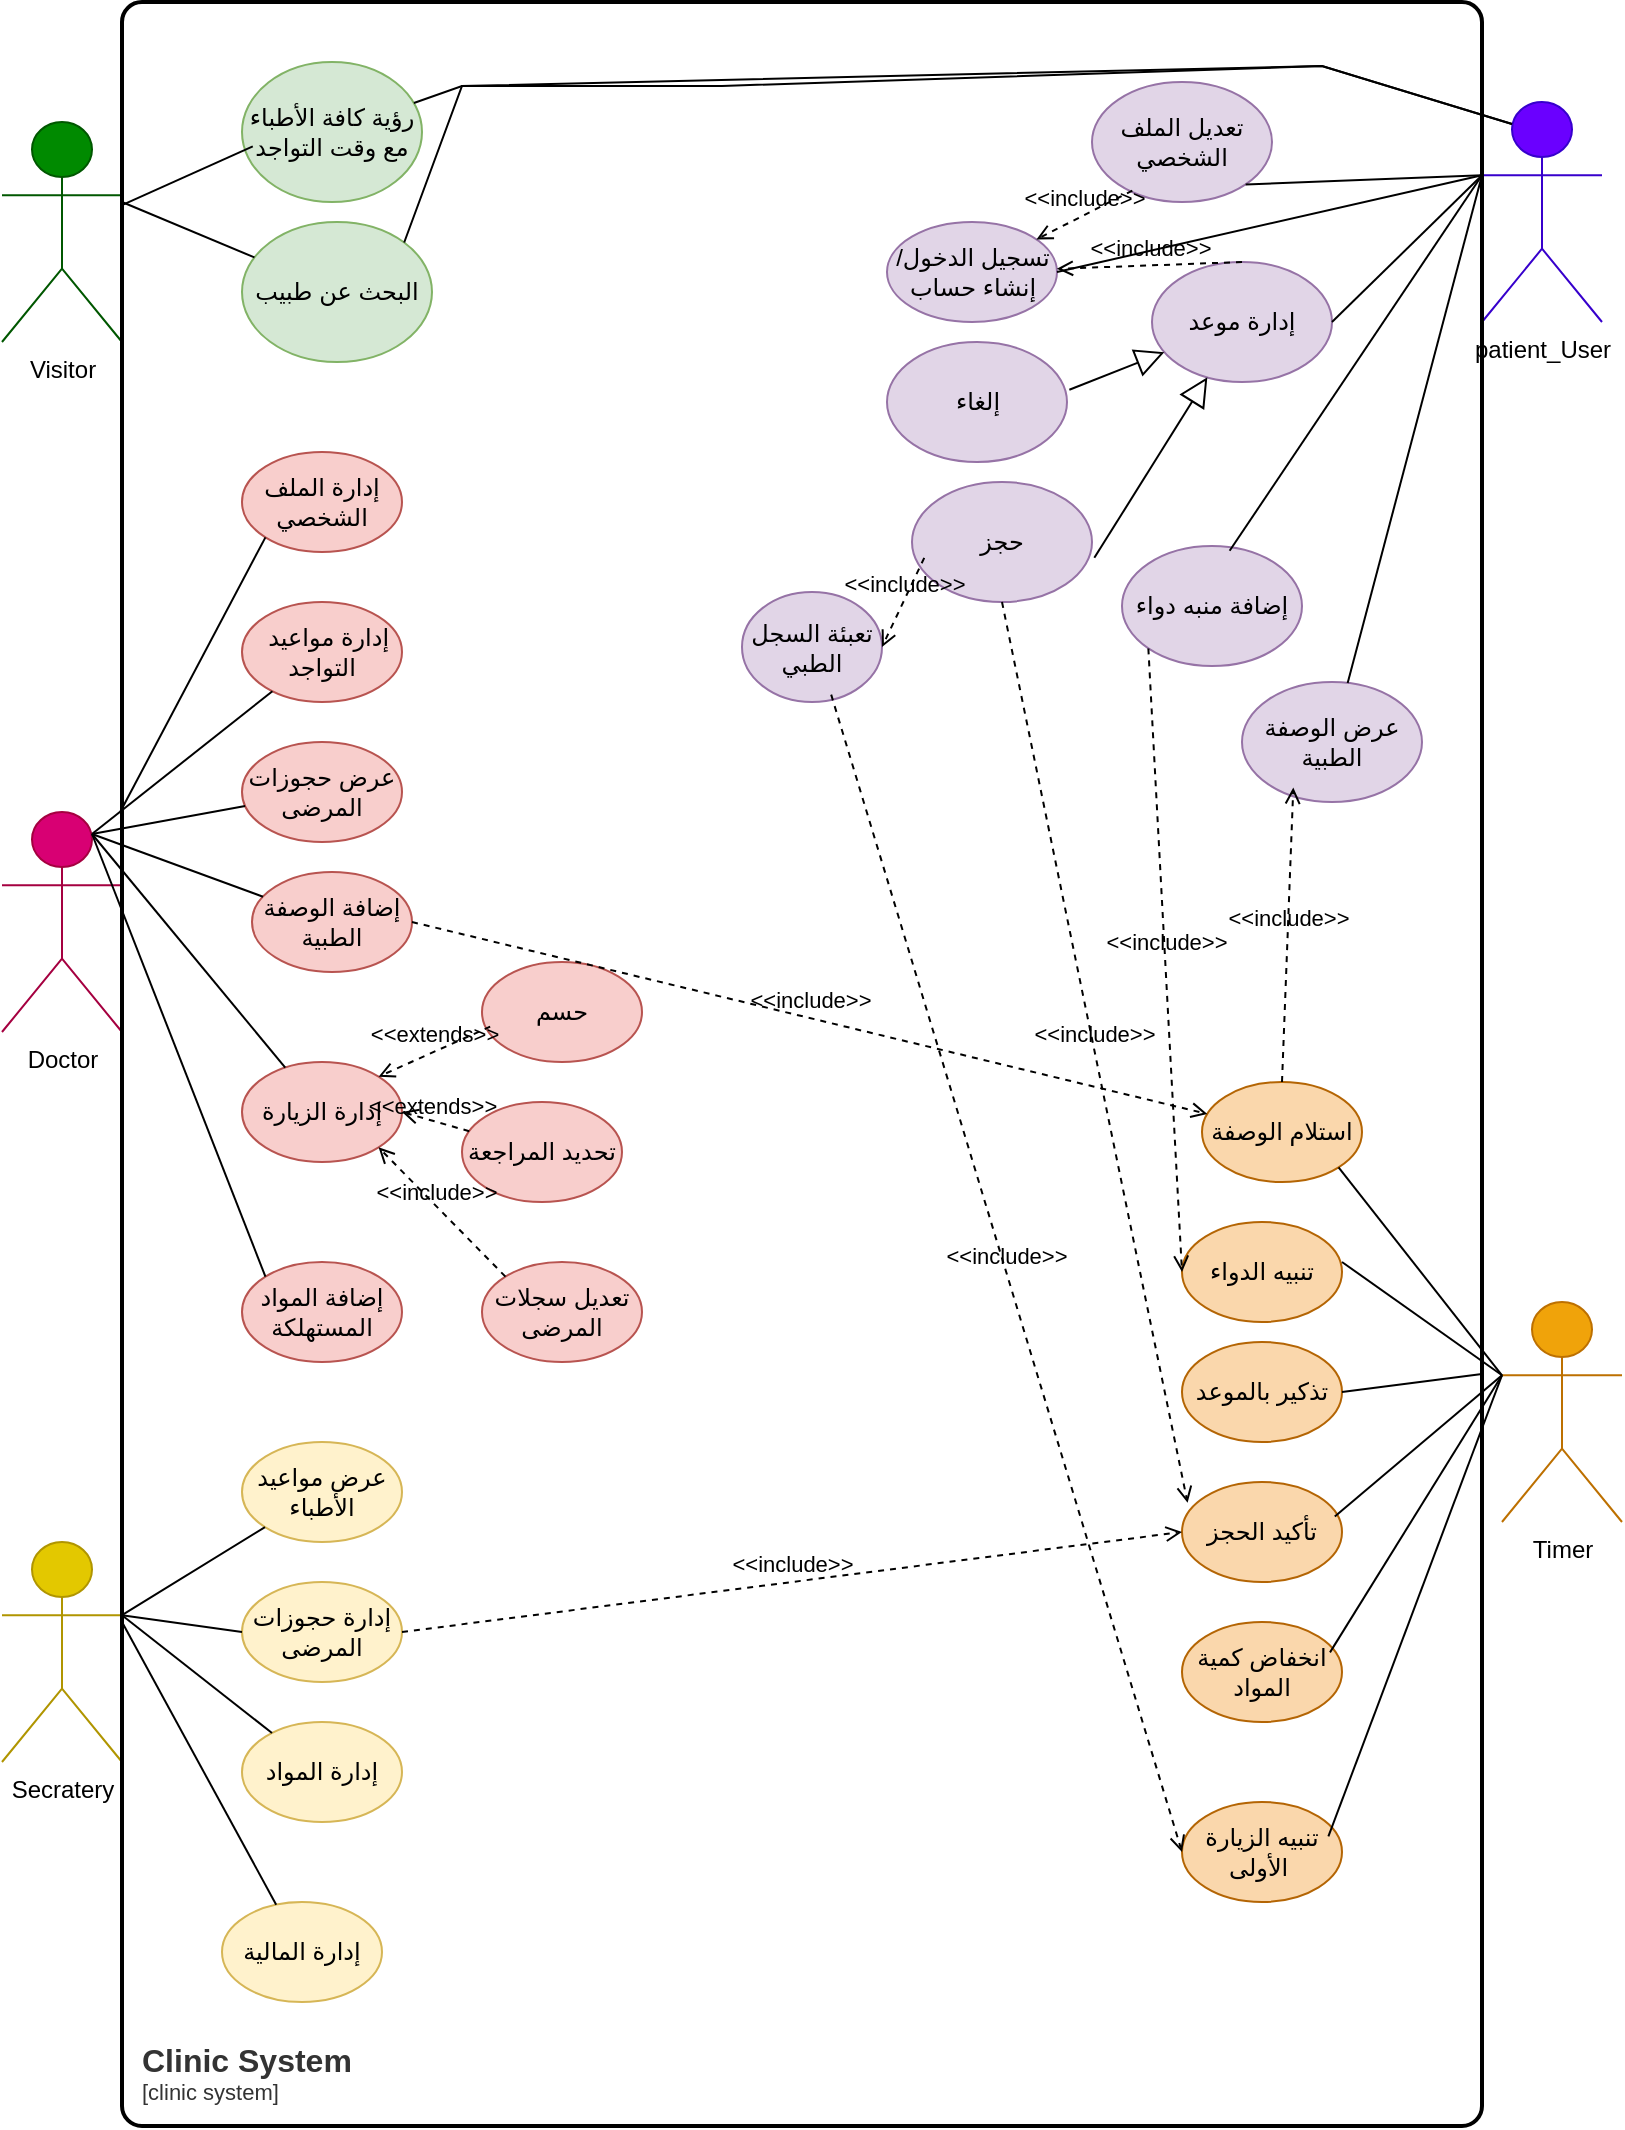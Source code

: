 <mxfile>
    <diagram id="dYl3b9yXO9JY-UtPqzPd" name="Page-1">
        <mxGraphModel dx="441" dy="585" grid="1" gridSize="10" guides="1" tooltips="1" connect="1" arrows="1" fold="1" page="1" pageScale="1" pageWidth="850" pageHeight="1100" math="0" shadow="0">
            <root>
                <mxCell id="0"/>
                <mxCell id="1" parent="0"/>
                <mxCell id="128" value="Visitor" style="shape=umlActor;verticalLabelPosition=bottom;verticalAlign=top;html=1;outlineConnect=0;fillColor=#008a00;strokeColor=#005700;fontColor=#000000;" parent="1" vertex="1">
                    <mxGeometry x="30" y="68" width="60" height="110" as="geometry"/>
                </mxCell>
                <mxCell id="129" value="Doctor" style="shape=umlActor;verticalLabelPosition=bottom;verticalAlign=top;html=1;outlineConnect=0;fillColor=#d80073;strokeColor=#A50040;fontColor=#000000;" parent="1" vertex="1">
                    <mxGeometry x="30" y="413" width="60" height="110" as="geometry"/>
                </mxCell>
                <mxCell id="130" value="Secratery" style="shape=umlActor;verticalLabelPosition=bottom;verticalAlign=top;html=1;outlineConnect=0;fillColor=#e3c800;strokeColor=#B09500;fontColor=#000000;" parent="1" vertex="1">
                    <mxGeometry x="30" y="778" width="60" height="110" as="geometry"/>
                </mxCell>
                <mxCell id="131" value="Timer" style="shape=umlActor;verticalLabelPosition=bottom;verticalAlign=top;html=1;outlineConnect=0;fillColor=#f0a30a;strokeColor=#BD7000;fontColor=#000000;" parent="1" vertex="1">
                    <mxGeometry x="780" y="658" width="60" height="110" as="geometry"/>
                </mxCell>
                <mxCell id="132" value="رؤية كافة الأطباء مع وقت التواجد" style="ellipse;whiteSpace=wrap;html=1;fillColor=#d5e8d4;strokeColor=#82b366;" parent="1" vertex="1">
                    <mxGeometry x="150" y="38" width="90" height="70" as="geometry"/>
                </mxCell>
                <mxCell id="133" value="patient_User" style="shape=umlActor;verticalLabelPosition=bottom;verticalAlign=top;html=1;outlineConnect=0;fillColor=#6a00ff;strokeColor=#3700CC;fontColor=#000000;" parent="1" vertex="1">
                    <mxGeometry x="770" y="58" width="60" height="110" as="geometry"/>
                </mxCell>
                <mxCell id="134" value="البحث عن طبيب" style="ellipse;whiteSpace=wrap;html=1;fillColor=#d5e8d4;strokeColor=#82b366;" parent="1" vertex="1">
                    <mxGeometry x="150" y="118" width="95" height="70" as="geometry"/>
                </mxCell>
                <mxCell id="135" value="إدارة الملف الشخصي" style="ellipse;whiteSpace=wrap;html=1;fillColor=#f8cecc;strokeColor=#b85450;" parent="1" vertex="1">
                    <mxGeometry x="150" y="233" width="80" height="50" as="geometry"/>
                </mxCell>
                <mxCell id="136" value="تسجيل الدخول/إنشاء حساب" style="ellipse;whiteSpace=wrap;html=1;fillColor=#e1d5e7;strokeColor=#9673a6;" parent="1" vertex="1">
                    <mxGeometry x="472.5" y="118" width="85" height="50" as="geometry"/>
                </mxCell>
                <mxCell id="137" value="حجز" style="ellipse;whiteSpace=wrap;html=1;fillColor=#e1d5e7;strokeColor=#9673a6;" parent="1" vertex="1">
                    <mxGeometry x="485" y="248" width="90" height="60" as="geometry"/>
                </mxCell>
                <mxCell id="138" value="إدارة موعد" style="ellipse;whiteSpace=wrap;html=1;fillColor=#e1d5e7;strokeColor=#9673a6;" parent="1" vertex="1">
                    <mxGeometry x="605" y="138" width="90" height="60" as="geometry"/>
                </mxCell>
                <mxCell id="139" value="إلغاء" style="ellipse;whiteSpace=wrap;html=1;fillColor=#e1d5e7;strokeColor=#9673a6;" parent="1" vertex="1">
                    <mxGeometry x="472.5" y="178" width="90" height="60" as="geometry"/>
                </mxCell>
                <mxCell id="140" value="" style="edgeStyle=none;html=1;endSize=12;endArrow=block;endFill=0;rounded=0;exitX=1.013;exitY=0.398;exitDx=0;exitDy=0;exitPerimeter=0;" parent="1" source="139" target="138" edge="1">
                    <mxGeometry width="160" relative="1" as="geometry">
                        <mxPoint x="580" y="308" as="sourcePoint"/>
                        <mxPoint x="740" y="308" as="targetPoint"/>
                    </mxGeometry>
                </mxCell>
                <mxCell id="141" value="" style="edgeStyle=none;html=1;endSize=12;endArrow=block;endFill=0;rounded=0;exitX=1.013;exitY=0.632;exitDx=0;exitDy=0;exitPerimeter=0;" parent="1" source="137" target="138" edge="1">
                    <mxGeometry width="160" relative="1" as="geometry">
                        <mxPoint x="601" y="312" as="sourcePoint"/>
                        <mxPoint x="645" y="280" as="targetPoint"/>
                    </mxGeometry>
                </mxCell>
                <mxCell id="142" value="تعديل الملف الشخصي" style="ellipse;whiteSpace=wrap;html=1;fillColor=#e1d5e7;strokeColor=#9673a6;" parent="1" vertex="1">
                    <mxGeometry x="575" y="48" width="90" height="60" as="geometry"/>
                </mxCell>
                <mxCell id="143" value="&amp;lt;&amp;lt;include&amp;gt;&amp;gt;" style="html=1;verticalAlign=bottom;labelBackgroundColor=none;endArrow=open;endFill=0;dashed=1;rounded=0;exitX=0.5;exitY=0;exitDx=0;exitDy=0;" parent="1" source="138" target="136" edge="1">
                    <mxGeometry width="160" relative="1" as="geometry">
                        <mxPoint x="650" y="228" as="sourcePoint"/>
                        <mxPoint x="810" y="228" as="targetPoint"/>
                    </mxGeometry>
                </mxCell>
                <mxCell id="144" value="تعبئة السجل الطبي" style="ellipse;whiteSpace=wrap;html=1;fillColor=#e1d5e7;strokeColor=#9673a6;" parent="1" vertex="1">
                    <mxGeometry x="400" y="303" width="70" height="55" as="geometry"/>
                </mxCell>
                <mxCell id="145" value="عرض الوصفة الطبية" style="ellipse;whiteSpace=wrap;html=1;fillColor=#e1d5e7;strokeColor=#9673a6;" parent="1" vertex="1">
                    <mxGeometry x="650" y="348" width="90" height="60" as="geometry"/>
                </mxCell>
                <mxCell id="146" value="&amp;lt;&amp;lt;include&amp;gt;&amp;gt;" style="html=1;verticalAlign=bottom;labelBackgroundColor=none;endArrow=open;endFill=0;dashed=1;rounded=0;exitX=0.068;exitY=0.632;exitDx=0;exitDy=0;exitPerimeter=0;entryX=1;entryY=0.5;entryDx=0;entryDy=0;" parent="1" source="137" target="144" edge="1">
                    <mxGeometry width="160" relative="1" as="geometry">
                        <mxPoint x="510" y="248" as="sourcePoint"/>
                        <mxPoint x="450" y="226" as="targetPoint"/>
                    </mxGeometry>
                </mxCell>
                <mxCell id="147" value="إضافة منبه دواء" style="ellipse;whiteSpace=wrap;html=1;fillColor=#e1d5e7;strokeColor=#9673a6;" parent="1" vertex="1">
                    <mxGeometry x="590" y="280" width="90" height="60" as="geometry"/>
                </mxCell>
                <mxCell id="148" value="&amp;lt;&amp;lt;include&amp;gt;&amp;gt;" style="html=1;verticalAlign=bottom;labelBackgroundColor=none;endArrow=open;endFill=0;dashed=1;rounded=0;exitX=0.224;exitY=0.905;exitDx=0;exitDy=0;exitPerimeter=0;" parent="1" source="142" target="136" edge="1">
                    <mxGeometry width="160" relative="1" as="geometry">
                        <mxPoint x="705" y="118" as="sourcePoint"/>
                        <mxPoint x="595" y="122" as="targetPoint"/>
                    </mxGeometry>
                </mxCell>
                <mxCell id="149" value="" style="endArrow=none;html=1;rounded=0;exitX=1;exitY=1;exitDx=0;exitDy=0;entryX=0;entryY=0.333;entryDx=0;entryDy=0;entryPerimeter=0;" parent="1" source="142" target="133" edge="1">
                    <mxGeometry width="50" height="50" relative="1" as="geometry">
                        <mxPoint x="540" y="318" as="sourcePoint"/>
                        <mxPoint x="590" y="268" as="targetPoint"/>
                    </mxGeometry>
                </mxCell>
                <mxCell id="150" value="" style="endArrow=none;html=1;rounded=0;exitX=1;exitY=0.5;exitDx=0;exitDy=0;entryX=0;entryY=0.333;entryDx=0;entryDy=0;entryPerimeter=0;" parent="1" source="138" target="133" edge="1">
                    <mxGeometry width="50" height="50" relative="1" as="geometry">
                        <mxPoint x="540" y="318" as="sourcePoint"/>
                        <mxPoint x="770" y="98" as="targetPoint"/>
                    </mxGeometry>
                </mxCell>
                <mxCell id="151" value="" style="endArrow=none;html=1;rounded=0;exitX=0.598;exitY=0.04;exitDx=0;exitDy=0;exitPerimeter=0;entryX=0;entryY=0.333;entryDx=0;entryDy=0;entryPerimeter=0;" parent="1" source="147" target="133" edge="1">
                    <mxGeometry width="50" height="50" relative="1" as="geometry">
                        <mxPoint x="710" y="238" as="sourcePoint"/>
                        <mxPoint x="770" y="98" as="targetPoint"/>
                    </mxGeometry>
                </mxCell>
                <mxCell id="152" value="" style="endArrow=none;html=1;rounded=0;entryX=0;entryY=0.333;entryDx=0;entryDy=0;entryPerimeter=0;" parent="1" source="145" target="133" edge="1">
                    <mxGeometry width="50" height="50" relative="1" as="geometry">
                        <mxPoint x="714" y="260" as="sourcePoint"/>
                        <mxPoint x="770" y="90" as="targetPoint"/>
                    </mxGeometry>
                </mxCell>
                <mxCell id="153" value="" style="endArrow=none;html=1;rounded=0;entryX=0.06;entryY=0.603;entryDx=0;entryDy=0;entryPerimeter=0;" parent="1" source="128" target="132" edge="1">
                    <mxGeometry width="50" height="50" relative="1" as="geometry">
                        <mxPoint x="120" y="128" as="sourcePoint"/>
                        <mxPoint x="170" y="78" as="targetPoint"/>
                    </mxGeometry>
                </mxCell>
                <mxCell id="154" value="" style="endArrow=none;html=1;rounded=0;" parent="1" target="134" edge="1">
                    <mxGeometry width="50" height="50" relative="1" as="geometry">
                        <mxPoint x="90" y="108" as="sourcePoint"/>
                        <mxPoint x="180" y="228" as="targetPoint"/>
                    </mxGeometry>
                </mxCell>
                <mxCell id="155" value="" style="endArrow=none;html=1;rounded=0;exitX=1;exitY=0.5;exitDx=0;exitDy=0;entryX=0;entryY=0.333;entryDx=0;entryDy=0;entryPerimeter=0;" parent="1" source="136" target="133" edge="1">
                    <mxGeometry width="50" height="50" relative="1" as="geometry">
                        <mxPoint x="680" y="128" as="sourcePoint"/>
                        <mxPoint x="730" y="78" as="targetPoint"/>
                    </mxGeometry>
                </mxCell>
                <mxCell id="156" value="" style="endArrow=none;html=1;rounded=0;startFill=0;entryX=0.25;entryY=0.1;entryDx=0;entryDy=0;entryPerimeter=0;" parent="1" source="132" target="133" edge="1">
                    <mxGeometry width="50" height="50" relative="1" as="geometry">
                        <mxPoint x="340" y="228" as="sourcePoint"/>
                        <mxPoint x="390" y="178" as="targetPoint"/>
                        <Array as="points">
                            <mxPoint x="260" y="50"/>
                            <mxPoint x="390" y="50"/>
                            <mxPoint x="690" y="40"/>
                        </Array>
                    </mxGeometry>
                </mxCell>
                <mxCell id="157" value="" style="endArrow=none;html=1;rounded=0;startFill=0;exitX=1;exitY=0;exitDx=0;exitDy=0;entryX=0.25;entryY=0.1;entryDx=0;entryDy=0;entryPerimeter=0;" parent="1" source="134" target="133" edge="1">
                    <mxGeometry width="50" height="50" relative="1" as="geometry">
                        <mxPoint x="240" y="120" as="sourcePoint"/>
                        <mxPoint x="780" y="94" as="targetPoint"/>
                        <Array as="points">
                            <mxPoint x="260" y="50"/>
                            <mxPoint x="690" y="40"/>
                        </Array>
                    </mxGeometry>
                </mxCell>
                <mxCell id="158" value="&amp;nbsp; إدارة مواعيد التواجد" style="ellipse;whiteSpace=wrap;html=1;fillColor=#f8cecc;strokeColor=#b85450;" parent="1" vertex="1">
                    <mxGeometry x="150" y="308" width="80" height="50" as="geometry"/>
                </mxCell>
                <mxCell id="159" value="عرض حجوزات المرضى" style="ellipse;whiteSpace=wrap;html=1;fillColor=#f8cecc;strokeColor=#b85450;" parent="1" vertex="1">
                    <mxGeometry x="150" y="378" width="80" height="50" as="geometry"/>
                </mxCell>
                <mxCell id="160" value="تعديل سجلات المرضى" style="ellipse;whiteSpace=wrap;html=1;fillColor=#f8cecc;strokeColor=#b85450;" parent="1" vertex="1">
                    <mxGeometry x="270" y="638" width="80" height="50" as="geometry"/>
                </mxCell>
                <mxCell id="161" value="إضافة الوصفة الطبية" style="ellipse;whiteSpace=wrap;html=1;fillColor=#f8cecc;strokeColor=#b85450;" parent="1" vertex="1">
                    <mxGeometry x="155" y="443" width="80" height="50" as="geometry"/>
                </mxCell>
                <mxCell id="162" value="إدارة الزيارة" style="ellipse;whiteSpace=wrap;html=1;fillColor=#f8cecc;strokeColor=#b85450;" parent="1" vertex="1">
                    <mxGeometry x="150" y="538" width="80" height="50" as="geometry"/>
                </mxCell>
                <mxCell id="163" value="حسم" style="ellipse;whiteSpace=wrap;html=1;fillColor=#f8cecc;strokeColor=#b85450;" parent="1" vertex="1">
                    <mxGeometry x="270" y="488" width="80" height="50" as="geometry"/>
                </mxCell>
                <mxCell id="164" value="تحديد المراجعة" style="ellipse;whiteSpace=wrap;html=1;fillColor=#f8cecc;strokeColor=#b85450;" parent="1" vertex="1">
                    <mxGeometry x="260" y="558" width="80" height="50" as="geometry"/>
                </mxCell>
                <mxCell id="165" value="إضافة المواد المستهلكة" style="ellipse;whiteSpace=wrap;html=1;fillColor=#f8cecc;strokeColor=#b85450;" parent="1" vertex="1">
                    <mxGeometry x="150" y="638" width="80" height="50" as="geometry"/>
                </mxCell>
                <mxCell id="166" value="&amp;lt;&amp;lt;extends&amp;gt;&amp;gt;" style="html=1;verticalAlign=bottom;labelBackgroundColor=none;endArrow=open;endFill=0;dashed=1;rounded=0;exitX=0.051;exitY=0.647;exitDx=0;exitDy=0;exitPerimeter=0;entryX=1;entryY=0;entryDx=0;entryDy=0;" parent="1" source="163" target="162" edge="1">
                    <mxGeometry width="160" relative="1" as="geometry">
                        <mxPoint x="400" y="578" as="sourcePoint"/>
                        <mxPoint x="560" y="578" as="targetPoint"/>
                    </mxGeometry>
                </mxCell>
                <mxCell id="167" value="&amp;lt;&amp;lt;extends&amp;gt;&amp;gt;" style="html=1;verticalAlign=bottom;labelBackgroundColor=none;endArrow=open;endFill=0;dashed=1;rounded=0;entryX=1;entryY=0.5;entryDx=0;entryDy=0;" parent="1" source="164" target="162" edge="1">
                    <mxGeometry x="0.055" y="2" width="160" relative="1" as="geometry">
                        <mxPoint x="294" y="620" as="sourcePoint"/>
                        <mxPoint x="248" y="625" as="targetPoint"/>
                        <mxPoint as="offset"/>
                    </mxGeometry>
                </mxCell>
                <mxCell id="168" value="&amp;lt;&amp;lt;include&amp;gt;&amp;gt;" style="html=1;verticalAlign=bottom;labelBackgroundColor=none;endArrow=open;endFill=0;dashed=1;rounded=0;entryX=1;entryY=1;entryDx=0;entryDy=0;exitX=0;exitY=0;exitDx=0;exitDy=0;" parent="1" source="160" target="162" edge="1">
                    <mxGeometry x="0.055" y="2" width="160" relative="1" as="geometry">
                        <mxPoint x="277.5" y="708" as="sourcePoint"/>
                        <mxPoint x="237.5" y="708" as="targetPoint"/>
                        <mxPoint as="offset"/>
                    </mxGeometry>
                </mxCell>
                <mxCell id="169" value="" style="endArrow=none;html=1;rounded=0;entryX=0;entryY=1;entryDx=0;entryDy=0;" parent="1" source="129" target="135" edge="1">
                    <mxGeometry width="50" height="50" relative="1" as="geometry">
                        <mxPoint x="60" y="368" as="sourcePoint"/>
                        <mxPoint x="110" y="318" as="targetPoint"/>
                    </mxGeometry>
                </mxCell>
                <mxCell id="170" value="" style="endArrow=none;html=1;rounded=0;exitX=0.75;exitY=0.1;exitDx=0;exitDy=0;exitPerimeter=0;" parent="1" source="129" target="158" edge="1">
                    <mxGeometry width="50" height="50" relative="1" as="geometry">
                        <mxPoint x="99" y="423" as="sourcePoint"/>
                        <mxPoint x="172" y="286" as="targetPoint"/>
                    </mxGeometry>
                </mxCell>
                <mxCell id="171" value="" style="endArrow=none;html=1;rounded=0;exitX=0.75;exitY=0.1;exitDx=0;exitDy=0;exitPerimeter=0;" parent="1" source="129" target="159" edge="1">
                    <mxGeometry width="50" height="50" relative="1" as="geometry">
                        <mxPoint x="85" y="434" as="sourcePoint"/>
                        <mxPoint x="175" y="363" as="targetPoint"/>
                    </mxGeometry>
                </mxCell>
                <mxCell id="172" value="" style="endArrow=none;html=1;rounded=0;exitX=0.75;exitY=0.1;exitDx=0;exitDy=0;exitPerimeter=0;" parent="1" source="129" target="161" edge="1">
                    <mxGeometry width="50" height="50" relative="1" as="geometry">
                        <mxPoint x="85" y="434" as="sourcePoint"/>
                        <mxPoint x="162" y="420" as="targetPoint"/>
                    </mxGeometry>
                </mxCell>
                <mxCell id="173" value="" style="endArrow=none;html=1;rounded=0;exitX=0.75;exitY=0.1;exitDx=0;exitDy=0;exitPerimeter=0;" parent="1" source="129" target="162" edge="1">
                    <mxGeometry width="50" height="50" relative="1" as="geometry">
                        <mxPoint x="85" y="434" as="sourcePoint"/>
                        <mxPoint x="169" y="477" as="targetPoint"/>
                    </mxGeometry>
                </mxCell>
                <mxCell id="174" value="" style="endArrow=none;html=1;rounded=0;exitX=0.75;exitY=0.1;exitDx=0;exitDy=0;exitPerimeter=0;entryX=0;entryY=0;entryDx=0;entryDy=0;" parent="1" source="129" target="165" edge="1">
                    <mxGeometry width="50" height="50" relative="1" as="geometry">
                        <mxPoint x="70" y="471" as="sourcePoint"/>
                        <mxPoint x="167" y="588" as="targetPoint"/>
                    </mxGeometry>
                </mxCell>
                <mxCell id="175" value="عرض مواعيد الأطباء" style="ellipse;whiteSpace=wrap;html=1;fillColor=#fff2cc;strokeColor=#d6b656;" parent="1" vertex="1">
                    <mxGeometry x="150" y="728" width="80" height="50" as="geometry"/>
                </mxCell>
                <mxCell id="176" value="إدارة حجوزات المرضى" style="ellipse;whiteSpace=wrap;html=1;fillColor=#fff2cc;strokeColor=#d6b656;" parent="1" vertex="1">
                    <mxGeometry x="150" y="798" width="80" height="50" as="geometry"/>
                </mxCell>
                <mxCell id="177" value="إدارة المواد" style="ellipse;whiteSpace=wrap;html=1;fillColor=#fff2cc;strokeColor=#d6b656;" parent="1" vertex="1">
                    <mxGeometry x="150" y="868" width="80" height="50" as="geometry"/>
                </mxCell>
                <mxCell id="178" value="إدارة المالية" style="ellipse;whiteSpace=wrap;html=1;fillColor=#fff2cc;strokeColor=#d6b656;" parent="1" vertex="1">
                    <mxGeometry x="140" y="958" width="80" height="50" as="geometry"/>
                </mxCell>
                <mxCell id="179" value="" style="endArrow=none;html=1;rounded=0;" parent="1" source="130" target="175" edge="1">
                    <mxGeometry width="50" height="50" relative="1" as="geometry">
                        <mxPoint x="230" y="818" as="sourcePoint"/>
                        <mxPoint x="280" y="768" as="targetPoint"/>
                    </mxGeometry>
                </mxCell>
                <mxCell id="180" value="" style="endArrow=none;html=1;rounded=0;exitX=1;exitY=0.333;exitDx=0;exitDy=0;exitPerimeter=0;entryX=0;entryY=0.5;entryDx=0;entryDy=0;" parent="1" source="130" target="176" edge="1">
                    <mxGeometry width="50" height="50" relative="1" as="geometry">
                        <mxPoint x="100" y="825" as="sourcePoint"/>
                        <mxPoint x="172" y="781" as="targetPoint"/>
                    </mxGeometry>
                </mxCell>
                <mxCell id="181" value="" style="endArrow=none;html=1;rounded=0;exitX=1;exitY=0.333;exitDx=0;exitDy=0;exitPerimeter=0;" parent="1" source="130" target="177" edge="1">
                    <mxGeometry width="50" height="50" relative="1" as="geometry">
                        <mxPoint x="100" y="825" as="sourcePoint"/>
                        <mxPoint x="160" y="833" as="targetPoint"/>
                    </mxGeometry>
                </mxCell>
                <mxCell id="182" value="" style="endArrow=none;html=1;rounded=0;" parent="1" target="178" edge="1">
                    <mxGeometry width="50" height="50" relative="1" as="geometry">
                        <mxPoint x="90" y="818" as="sourcePoint"/>
                        <mxPoint x="155" y="907" as="targetPoint"/>
                    </mxGeometry>
                </mxCell>
                <mxCell id="183" value="تأكيد الحجز" style="ellipse;whiteSpace=wrap;html=1;fillColor=#fad7ac;strokeColor=#b46504;" parent="1" vertex="1">
                    <mxGeometry x="620" y="748" width="80" height="50" as="geometry"/>
                </mxCell>
                <mxCell id="184" value="تذكير بالموعد" style="ellipse;whiteSpace=wrap;html=1;fillColor=#fad7ac;strokeColor=#b46504;" parent="1" vertex="1">
                    <mxGeometry x="620" y="678" width="80" height="50" as="geometry"/>
                </mxCell>
                <mxCell id="185" value="تنبيه الدواء" style="ellipse;whiteSpace=wrap;html=1;fillColor=#fad7ac;strokeColor=#b46504;" parent="1" vertex="1">
                    <mxGeometry x="620" y="618" width="80" height="50" as="geometry"/>
                </mxCell>
                <mxCell id="186" value="تنبيه الزيارة الأولى&amp;nbsp;" style="ellipse;whiteSpace=wrap;html=1;fillColor=#fad7ac;strokeColor=#b46504;" parent="1" vertex="1">
                    <mxGeometry x="620" y="908" width="80" height="50" as="geometry"/>
                </mxCell>
                <mxCell id="187" value="انخفاض كمية المواد" style="ellipse;whiteSpace=wrap;html=1;fillColor=#fad7ac;strokeColor=#b46504;" parent="1" vertex="1">
                    <mxGeometry x="620" y="818" width="80" height="50" as="geometry"/>
                </mxCell>
                <mxCell id="188" value="&amp;lt;&amp;lt;include&amp;gt;&amp;gt;" style="html=1;verticalAlign=bottom;labelBackgroundColor=none;endArrow=open;endFill=0;dashed=1;rounded=0;exitX=1;exitY=0.5;exitDx=0;exitDy=0;entryX=0;entryY=0.5;entryDx=0;entryDy=0;" parent="1" source="176" target="183" edge="1">
                    <mxGeometry width="160" relative="1" as="geometry">
                        <mxPoint x="280" y="818" as="sourcePoint"/>
                        <mxPoint x="440" y="818" as="targetPoint"/>
                    </mxGeometry>
                </mxCell>
                <mxCell id="189" value="&amp;lt;&amp;lt;include&amp;gt;&amp;gt;" style="html=1;verticalAlign=bottom;labelBackgroundColor=none;endArrow=open;endFill=0;dashed=1;rounded=0;exitX=0.5;exitY=1;exitDx=0;exitDy=0;entryX=0.035;entryY=0.208;entryDx=0;entryDy=0;entryPerimeter=0;" parent="1" source="137" target="183" edge="1">
                    <mxGeometry width="160" relative="1" as="geometry">
                        <mxPoint x="526" y="276" as="sourcePoint"/>
                        <mxPoint x="490" y="276" as="targetPoint"/>
                    </mxGeometry>
                </mxCell>
                <mxCell id="190" value="&amp;lt;&amp;lt;include&amp;gt;&amp;gt;" style="html=1;verticalAlign=bottom;labelBackgroundColor=none;endArrow=open;endFill=0;dashed=1;rounded=0;exitX=0.637;exitY=0.933;exitDx=0;exitDy=0;entryX=0;entryY=0.5;entryDx=0;entryDy=0;exitPerimeter=0;" parent="1" source="144" target="186" edge="1">
                    <mxGeometry width="160" relative="1" as="geometry">
                        <mxPoint x="460" y="293" as="sourcePoint"/>
                        <mxPoint x="528" y="763" as="targetPoint"/>
                    </mxGeometry>
                </mxCell>
                <mxCell id="191" value="&amp;lt;&amp;lt;include&amp;gt;&amp;gt;" style="html=1;verticalAlign=bottom;labelBackgroundColor=none;endArrow=open;endFill=0;dashed=1;rounded=0;exitX=0;exitY=1;exitDx=0;exitDy=0;entryX=0;entryY=0.5;entryDx=0;entryDy=0;" parent="1" source="147" target="185" edge="1">
                    <mxGeometry width="160" relative="1" as="geometry">
                        <mxPoint x="540" y="298" as="sourcePoint"/>
                        <mxPoint x="633" y="768" as="targetPoint"/>
                    </mxGeometry>
                </mxCell>
                <mxCell id="192" value="استلام الوصفة" style="ellipse;whiteSpace=wrap;html=1;fillColor=#fad7ac;strokeColor=#b46504;" parent="1" vertex="1">
                    <mxGeometry x="630" y="548" width="80" height="50" as="geometry"/>
                </mxCell>
                <mxCell id="193" value="&amp;lt;&amp;lt;include&amp;gt;&amp;gt;" style="html=1;verticalAlign=bottom;labelBackgroundColor=none;endArrow=open;endFill=0;dashed=1;rounded=0;exitX=1;exitY=0.5;exitDx=0;exitDy=0;" parent="1" source="161" target="192" edge="1">
                    <mxGeometry width="160" relative="1" as="geometry">
                        <mxPoint x="540" y="298" as="sourcePoint"/>
                        <mxPoint x="633" y="768" as="targetPoint"/>
                    </mxGeometry>
                </mxCell>
                <mxCell id="194" value="&amp;lt;&amp;lt;include&amp;gt;&amp;gt;" style="html=1;verticalAlign=bottom;labelBackgroundColor=none;endArrow=open;endFill=0;dashed=1;rounded=0;exitX=0.5;exitY=0;exitDx=0;exitDy=0;entryX=0.285;entryY=0.88;entryDx=0;entryDy=0;entryPerimeter=0;" parent="1" source="192" target="145" edge="1">
                    <mxGeometry width="160" relative="1" as="geometry">
                        <mxPoint x="245" y="478" as="sourcePoint"/>
                        <mxPoint x="643" y="574" as="targetPoint"/>
                    </mxGeometry>
                </mxCell>
                <mxCell id="195" value="" style="endArrow=none;html=1;rounded=0;exitX=1;exitY=1;exitDx=0;exitDy=0;entryX=0;entryY=0.333;entryDx=0;entryDy=0;entryPerimeter=0;" parent="1" source="192" target="131" edge="1">
                    <mxGeometry width="50" height="50" relative="1" as="geometry">
                        <mxPoint x="720" y="644" as="sourcePoint"/>
                        <mxPoint x="770" y="594" as="targetPoint"/>
                    </mxGeometry>
                </mxCell>
                <mxCell id="196" value="" style="endArrow=none;html=1;rounded=0;exitX=1;exitY=1;exitDx=0;exitDy=0;entryX=0;entryY=0.333;entryDx=0;entryDy=0;entryPerimeter=0;" parent="1" target="131" edge="1">
                    <mxGeometry width="50" height="50" relative="1" as="geometry">
                        <mxPoint x="700" y="638" as="sourcePoint"/>
                        <mxPoint x="772" y="742" as="targetPoint"/>
                    </mxGeometry>
                </mxCell>
                <mxCell id="197" value="" style="endArrow=none;html=1;rounded=0;exitX=1;exitY=0.5;exitDx=0;exitDy=0;" parent="1" source="184" edge="1">
                    <mxGeometry width="50" height="50" relative="1" as="geometry">
                        <mxPoint x="710" y="691" as="sourcePoint"/>
                        <mxPoint x="770" y="694" as="targetPoint"/>
                    </mxGeometry>
                </mxCell>
                <mxCell id="198" value="" style="endArrow=none;html=1;rounded=0;exitX=0.955;exitY=0.344;exitDx=0;exitDy=0;entryX=0;entryY=0.333;entryDx=0;entryDy=0;entryPerimeter=0;exitPerimeter=0;" parent="1" source="183" target="131" edge="1">
                    <mxGeometry width="50" height="50" relative="1" as="geometry">
                        <mxPoint x="710" y="713" as="sourcePoint"/>
                        <mxPoint x="780" y="704" as="targetPoint"/>
                    </mxGeometry>
                </mxCell>
                <mxCell id="199" value="" style="endArrow=none;html=1;rounded=0;exitX=0.925;exitY=0.304;exitDx=0;exitDy=0;entryX=0;entryY=0.333;entryDx=0;entryDy=0;entryPerimeter=0;exitPerimeter=0;" parent="1" source="187" target="131" edge="1">
                    <mxGeometry width="50" height="50" relative="1" as="geometry">
                        <mxPoint x="706" y="775" as="sourcePoint"/>
                        <mxPoint x="780" y="705" as="targetPoint"/>
                    </mxGeometry>
                </mxCell>
                <mxCell id="200" value="" style="endArrow=none;html=1;rounded=0;exitX=0.915;exitY=0.344;exitDx=0;exitDy=0;entryX=0;entryY=0.333;entryDx=0;entryDy=0;entryPerimeter=0;exitPerimeter=0;" parent="1" source="186" target="131" edge="1">
                    <mxGeometry width="50" height="50" relative="1" as="geometry">
                        <mxPoint x="704" y="843" as="sourcePoint"/>
                        <mxPoint x="780" y="705" as="targetPoint"/>
                    </mxGeometry>
                </mxCell>
                <object placeholders="1" c4Name="Clinic System" c4Type="SystemScopeBoundary" c4Application="clinic system" label="&lt;font style=&quot;font-size: 16px&quot;&gt;&lt;b&gt;&lt;div style=&quot;text-align: left&quot;&gt;%c4Name%&lt;/div&gt;&lt;/b&gt;&lt;/font&gt;&lt;div style=&quot;text-align: left&quot;&gt;[%c4Application%]&lt;/div&gt;" id="201">
                    <mxCell style="rounded=1;fontSize=11;whiteSpace=wrap;html=1;arcSize=20;fillColor=none;strokeColor=#000000;fontColor=#333333;labelBackgroundColor=none;align=left;verticalAlign=bottom;labelBorderColor=none;spacingTop=0;spacing=10;metaEdit=1;rotatable=0;perimeter=rectanglePerimeter;noLabel=0;labelPadding=0;allowArrows=0;connectable=0;expand=0;recursiveResize=0;editable=1;pointerEvents=0;absoluteArcSize=1;points=[[0.25,0,0],[0.5,0,0],[0.75,0,0],[1,0.25,0],[1,0.5,0],[1,0.75,0],[0.75,1,0],[0.5,1,0],[0.25,1,0],[0,0.75,0],[0,0.5,0],[0,0.25,0]];strokeWidth=2;" parent="1" vertex="1">
                        <mxGeometry x="90" y="8" width="680" height="1062" as="geometry"/>
                    </mxCell>
                </object>
            </root>
        </mxGraphModel>
    </diagram>
    <diagram name="ERD" id="NTV023bgrTj7tfuW5D2t">
        <mxGraphModel dx="1431" dy="836" grid="1" gridSize="10" guides="1" tooltips="1" connect="1" arrows="1" fold="1" page="1" pageScale="1" pageWidth="850" pageHeight="1100" math="0" shadow="0">
            <root>
                <mxCell id="0"/>
                <mxCell id="1" parent="0"/>
                <mxCell id="qYKoQ3auQIFfpJEC_2DL-1" value="&lt;span style=&quot;font-weight: 400; text-wrap-mode: wrap;&quot;&gt;User&lt;/span&gt;" style="shape=table;startSize=30;container=1;collapsible=1;childLayout=tableLayout;fixedRows=1;rowLines=0;fontStyle=1;align=center;resizeLast=1;html=1;fillColor=#dae8fc;strokeColor=#6c8ebf;" parent="1" vertex="1">
                    <mxGeometry x="800" y="20" width="120" height="210" as="geometry"/>
                </mxCell>
                <mxCell id="qYKoQ3auQIFfpJEC_2DL-2" value="" style="shape=tableRow;horizontal=0;startSize=0;swimlaneHead=0;swimlaneBody=0;fillColor=none;collapsible=0;dropTarget=0;points=[[0,0.5],[1,0.5]];portConstraint=eastwest;top=0;left=0;right=0;bottom=1;" parent="qYKoQ3auQIFfpJEC_2DL-1" vertex="1">
                    <mxGeometry y="30" width="120" height="30" as="geometry"/>
                </mxCell>
                <mxCell id="qYKoQ3auQIFfpJEC_2DL-3" value="PK" style="shape=partialRectangle;connectable=0;fillColor=none;top=0;left=0;bottom=0;right=0;fontStyle=1;overflow=hidden;whiteSpace=wrap;html=1;" parent="qYKoQ3auQIFfpJEC_2DL-2" vertex="1">
                    <mxGeometry width="40" height="30" as="geometry">
                        <mxRectangle width="40" height="30" as="alternateBounds"/>
                    </mxGeometry>
                </mxCell>
                <mxCell id="qYKoQ3auQIFfpJEC_2DL-4" value="ID" style="shape=partialRectangle;connectable=0;fillColor=none;top=0;left=0;bottom=0;right=0;align=left;spacingLeft=6;fontStyle=5;overflow=hidden;whiteSpace=wrap;html=1;" parent="qYKoQ3auQIFfpJEC_2DL-2" vertex="1">
                    <mxGeometry x="40" width="80" height="30" as="geometry">
                        <mxRectangle width="80" height="30" as="alternateBounds"/>
                    </mxGeometry>
                </mxCell>
                <mxCell id="qYKoQ3auQIFfpJEC_2DL-5" value="" style="shape=tableRow;horizontal=0;startSize=0;swimlaneHead=0;swimlaneBody=0;fillColor=none;collapsible=0;dropTarget=0;points=[[0,0.5],[1,0.5]];portConstraint=eastwest;top=0;left=0;right=0;bottom=0;" parent="qYKoQ3auQIFfpJEC_2DL-1" vertex="1">
                    <mxGeometry y="60" width="120" height="30" as="geometry"/>
                </mxCell>
                <mxCell id="qYKoQ3auQIFfpJEC_2DL-6" value="string" style="shape=partialRectangle;connectable=0;fillColor=none;top=0;left=0;bottom=0;right=0;editable=1;overflow=hidden;whiteSpace=wrap;html=1;" parent="qYKoQ3auQIFfpJEC_2DL-5" vertex="1">
                    <mxGeometry width="40" height="30" as="geometry">
                        <mxRectangle width="40" height="30" as="alternateBounds"/>
                    </mxGeometry>
                </mxCell>
                <mxCell id="qYKoQ3auQIFfpJEC_2DL-7" value="name" style="shape=partialRectangle;connectable=0;fillColor=none;top=0;left=0;bottom=0;right=0;align=left;spacingLeft=6;overflow=hidden;whiteSpace=wrap;html=1;" parent="qYKoQ3auQIFfpJEC_2DL-5" vertex="1">
                    <mxGeometry x="40" width="80" height="30" as="geometry">
                        <mxRectangle width="80" height="30" as="alternateBounds"/>
                    </mxGeometry>
                </mxCell>
                <mxCell id="qYKoQ3auQIFfpJEC_2DL-8" value="" style="shape=tableRow;horizontal=0;startSize=0;swimlaneHead=0;swimlaneBody=0;fillColor=none;collapsible=0;dropTarget=0;points=[[0,0.5],[1,0.5]];portConstraint=eastwest;top=0;left=0;right=0;bottom=0;" parent="qYKoQ3auQIFfpJEC_2DL-1" vertex="1">
                    <mxGeometry y="90" width="120" height="30" as="geometry"/>
                </mxCell>
                <mxCell id="qYKoQ3auQIFfpJEC_2DL-9" value="string" style="shape=partialRectangle;connectable=0;fillColor=none;top=0;left=0;bottom=0;right=0;editable=1;overflow=hidden;whiteSpace=wrap;html=1;" parent="qYKoQ3auQIFfpJEC_2DL-8" vertex="1">
                    <mxGeometry width="40" height="30" as="geometry">
                        <mxRectangle width="40" height="30" as="alternateBounds"/>
                    </mxGeometry>
                </mxCell>
                <mxCell id="qYKoQ3auQIFfpJEC_2DL-10" value="email" style="shape=partialRectangle;connectable=0;fillColor=none;top=0;left=0;bottom=0;right=0;align=left;spacingLeft=6;overflow=hidden;whiteSpace=wrap;html=1;" parent="qYKoQ3auQIFfpJEC_2DL-8" vertex="1">
                    <mxGeometry x="40" width="80" height="30" as="geometry">
                        <mxRectangle width="80" height="30" as="alternateBounds"/>
                    </mxGeometry>
                </mxCell>
                <mxCell id="qYKoQ3auQIFfpJEC_2DL-11" value="" style="shape=tableRow;horizontal=0;startSize=0;swimlaneHead=0;swimlaneBody=0;fillColor=none;collapsible=0;dropTarget=0;points=[[0,0.5],[1,0.5]];portConstraint=eastwest;top=0;left=0;right=0;bottom=0;" parent="qYKoQ3auQIFfpJEC_2DL-1" vertex="1">
                    <mxGeometry y="120" width="120" height="30" as="geometry"/>
                </mxCell>
                <mxCell id="qYKoQ3auQIFfpJEC_2DL-12" value="string" style="shape=partialRectangle;connectable=0;fillColor=none;top=0;left=0;bottom=0;right=0;editable=1;overflow=hidden;whiteSpace=wrap;html=1;" parent="qYKoQ3auQIFfpJEC_2DL-11" vertex="1">
                    <mxGeometry width="40" height="30" as="geometry">
                        <mxRectangle width="40" height="30" as="alternateBounds"/>
                    </mxGeometry>
                </mxCell>
                <mxCell id="qYKoQ3auQIFfpJEC_2DL-13" value="password" style="shape=partialRectangle;connectable=0;fillColor=none;top=0;left=0;bottom=0;right=0;align=left;spacingLeft=6;overflow=hidden;whiteSpace=wrap;html=1;" parent="qYKoQ3auQIFfpJEC_2DL-11" vertex="1">
                    <mxGeometry x="40" width="80" height="30" as="geometry">
                        <mxRectangle width="80" height="30" as="alternateBounds"/>
                    </mxGeometry>
                </mxCell>
                <mxCell id="qYKoQ3auQIFfpJEC_2DL-27" value="" style="shape=tableRow;horizontal=0;startSize=0;swimlaneHead=0;swimlaneBody=0;fillColor=none;collapsible=0;dropTarget=0;points=[[0,0.5],[1,0.5]];portConstraint=eastwest;top=0;left=0;right=0;bottom=0;" parent="qYKoQ3auQIFfpJEC_2DL-1" vertex="1">
                    <mxGeometry y="150" width="120" height="30" as="geometry"/>
                </mxCell>
                <mxCell id="qYKoQ3auQIFfpJEC_2DL-28" value="enum" style="shape=partialRectangle;connectable=0;fillColor=none;top=0;left=0;bottom=0;right=0;editable=1;overflow=hidden;whiteSpace=wrap;html=1;" parent="qYKoQ3auQIFfpJEC_2DL-27" vertex="1">
                    <mxGeometry width="40" height="30" as="geometry">
                        <mxRectangle width="40" height="30" as="alternateBounds"/>
                    </mxGeometry>
                </mxCell>
                <mxCell id="qYKoQ3auQIFfpJEC_2DL-29" value="language" style="shape=partialRectangle;connectable=0;fillColor=none;top=0;left=0;bottom=0;right=0;align=left;spacingLeft=6;overflow=hidden;whiteSpace=wrap;html=1;" parent="qYKoQ3auQIFfpJEC_2DL-27" vertex="1">
                    <mxGeometry x="40" width="80" height="30" as="geometry">
                        <mxRectangle width="80" height="30" as="alternateBounds"/>
                    </mxGeometry>
                </mxCell>
                <mxCell id="qYKoQ3auQIFfpJEC_2DL-30" value="" style="shape=tableRow;horizontal=0;startSize=0;swimlaneHead=0;swimlaneBody=0;fillColor=none;collapsible=0;dropTarget=0;points=[[0,0.5],[1,0.5]];portConstraint=eastwest;top=0;left=0;right=0;bottom=0;" parent="qYKoQ3auQIFfpJEC_2DL-1" vertex="1">
                    <mxGeometry y="180" width="120" height="30" as="geometry"/>
                </mxCell>
                <mxCell id="qYKoQ3auQIFfpJEC_2DL-31" value="eunm" style="shape=partialRectangle;connectable=0;fillColor=none;top=0;left=0;bottom=0;right=0;editable=1;overflow=hidden;whiteSpace=wrap;html=1;" parent="qYKoQ3auQIFfpJEC_2DL-30" vertex="1">
                    <mxGeometry width="40" height="30" as="geometry">
                        <mxRectangle width="40" height="30" as="alternateBounds"/>
                    </mxGeometry>
                </mxCell>
                <mxCell id="qYKoQ3auQIFfpJEC_2DL-32" value="role" style="shape=partialRectangle;connectable=0;fillColor=none;top=0;left=0;bottom=0;right=0;align=left;spacingLeft=6;overflow=hidden;whiteSpace=wrap;html=1;" parent="qYKoQ3auQIFfpJEC_2DL-30" vertex="1">
                    <mxGeometry x="40" width="80" height="30" as="geometry">
                        <mxRectangle width="80" height="30" as="alternateBounds"/>
                    </mxGeometry>
                </mxCell>
                <mxCell id="qYKoQ3auQIFfpJEC_2DL-33" value="&lt;span style=&quot;font-weight: 400; text-wrap-mode: wrap;&quot;&gt;Patient&lt;/span&gt;" style="shape=table;startSize=30;container=1;collapsible=1;childLayout=tableLayout;fixedRows=1;rowLines=0;fontStyle=1;align=center;resizeLast=1;html=1;fillColor=#e1d5e7;strokeColor=#9673a6;" parent="1" vertex="1">
                    <mxGeometry x="1030" y="70" width="160" height="120" as="geometry"/>
                </mxCell>
                <mxCell id="qYKoQ3auQIFfpJEC_2DL-34" value="" style="shape=tableRow;horizontal=0;startSize=0;swimlaneHead=0;swimlaneBody=0;fillColor=none;collapsible=0;dropTarget=0;points=[[0,0.5],[1,0.5]];portConstraint=eastwest;top=0;left=0;right=0;bottom=1;" parent="qYKoQ3auQIFfpJEC_2DL-33" vertex="1">
                    <mxGeometry y="30" width="160" height="30" as="geometry"/>
                </mxCell>
                <mxCell id="qYKoQ3auQIFfpJEC_2DL-35" value="PK" style="shape=partialRectangle;connectable=0;fillColor=none;top=0;left=0;bottom=0;right=0;fontStyle=1;overflow=hidden;whiteSpace=wrap;html=1;" parent="qYKoQ3auQIFfpJEC_2DL-34" vertex="1">
                    <mxGeometry width="40" height="30" as="geometry">
                        <mxRectangle width="40" height="30" as="alternateBounds"/>
                    </mxGeometry>
                </mxCell>
                <mxCell id="qYKoQ3auQIFfpJEC_2DL-36" value="ID" style="shape=partialRectangle;connectable=0;fillColor=none;top=0;left=0;bottom=0;right=0;align=left;spacingLeft=6;fontStyle=5;overflow=hidden;whiteSpace=wrap;html=1;" parent="qYKoQ3auQIFfpJEC_2DL-34" vertex="1">
                    <mxGeometry x="40" width="120" height="30" as="geometry">
                        <mxRectangle width="120" height="30" as="alternateBounds"/>
                    </mxGeometry>
                </mxCell>
                <mxCell id="qYKoQ3auQIFfpJEC_2DL-37" value="" style="shape=tableRow;horizontal=0;startSize=0;swimlaneHead=0;swimlaneBody=0;fillColor=none;collapsible=0;dropTarget=0;points=[[0,0.5],[1,0.5]];portConstraint=eastwest;top=0;left=0;right=0;bottom=0;" parent="qYKoQ3auQIFfpJEC_2DL-33" vertex="1">
                    <mxGeometry y="60" width="160" height="30" as="geometry"/>
                </mxCell>
                <mxCell id="qYKoQ3auQIFfpJEC_2DL-38" value="&lt;b&gt;FK&lt;/b&gt;" style="shape=partialRectangle;connectable=0;fillColor=none;top=0;left=0;bottom=0;right=0;editable=1;overflow=hidden;whiteSpace=wrap;html=1;" parent="qYKoQ3auQIFfpJEC_2DL-37" vertex="1">
                    <mxGeometry width="40" height="30" as="geometry">
                        <mxRectangle width="40" height="30" as="alternateBounds"/>
                    </mxGeometry>
                </mxCell>
                <mxCell id="qYKoQ3auQIFfpJEC_2DL-39" value="user_id" style="shape=partialRectangle;connectable=0;fillColor=none;top=0;left=0;bottom=0;right=0;align=left;spacingLeft=6;overflow=hidden;whiteSpace=wrap;html=1;" parent="qYKoQ3auQIFfpJEC_2DL-37" vertex="1">
                    <mxGeometry x="40" width="120" height="30" as="geometry">
                        <mxRectangle width="120" height="30" as="alternateBounds"/>
                    </mxGeometry>
                </mxCell>
                <mxCell id="qYKoQ3auQIFfpJEC_2DL-40" value="" style="shape=tableRow;horizontal=0;startSize=0;swimlaneHead=0;swimlaneBody=0;fillColor=none;collapsible=0;dropTarget=0;points=[[0,0.5],[1,0.5]];portConstraint=eastwest;top=0;left=0;right=0;bottom=0;" parent="qYKoQ3auQIFfpJEC_2DL-33" vertex="1">
                    <mxGeometry y="90" width="160" height="30" as="geometry"/>
                </mxCell>
                <mxCell id="qYKoQ3auQIFfpJEC_2DL-41" value="string" style="shape=partialRectangle;connectable=0;fillColor=none;top=0;left=0;bottom=0;right=0;editable=1;overflow=hidden;whiteSpace=wrap;html=1;" parent="qYKoQ3auQIFfpJEC_2DL-40" vertex="1">
                    <mxGeometry width="40" height="30" as="geometry">
                        <mxRectangle width="40" height="30" as="alternateBounds"/>
                    </mxGeometry>
                </mxCell>
                <mxCell id="qYKoQ3auQIFfpJEC_2DL-42" value="image" style="shape=partialRectangle;connectable=0;fillColor=none;top=0;left=0;bottom=0;right=0;align=left;spacingLeft=6;overflow=hidden;whiteSpace=wrap;html=1;" parent="qYKoQ3auQIFfpJEC_2DL-40" vertex="1">
                    <mxGeometry x="40" width="120" height="30" as="geometry">
                        <mxRectangle width="120" height="30" as="alternateBounds"/>
                    </mxGeometry>
                </mxCell>
                <mxCell id="qYKoQ3auQIFfpJEC_2DL-52" value="&lt;span style=&quot;font-weight: 400; text-wrap-mode: wrap;&quot;&gt;Doctor&lt;/span&gt;" style="shape=table;startSize=30;container=1;collapsible=1;childLayout=tableLayout;fixedRows=1;rowLines=0;fontStyle=1;align=center;resizeLast=1;html=1;fillColor=#f8cecc;strokeColor=#b85450;" parent="1" vertex="1">
                    <mxGeometry x="200" y="30" width="150" height="150" as="geometry"/>
                </mxCell>
                <mxCell id="qYKoQ3auQIFfpJEC_2DL-53" value="" style="shape=tableRow;horizontal=0;startSize=0;swimlaneHead=0;swimlaneBody=0;fillColor=none;collapsible=0;dropTarget=0;points=[[0,0.5],[1,0.5]];portConstraint=eastwest;top=0;left=0;right=0;bottom=1;" parent="qYKoQ3auQIFfpJEC_2DL-52" vertex="1">
                    <mxGeometry y="30" width="150" height="30" as="geometry"/>
                </mxCell>
                <mxCell id="qYKoQ3auQIFfpJEC_2DL-54" value="PK" style="shape=partialRectangle;connectable=0;fillColor=none;top=0;left=0;bottom=0;right=0;fontStyle=1;overflow=hidden;whiteSpace=wrap;html=1;" parent="qYKoQ3auQIFfpJEC_2DL-53" vertex="1">
                    <mxGeometry width="40" height="30" as="geometry">
                        <mxRectangle width="40" height="30" as="alternateBounds"/>
                    </mxGeometry>
                </mxCell>
                <mxCell id="qYKoQ3auQIFfpJEC_2DL-55" value="ID" style="shape=partialRectangle;connectable=0;fillColor=none;top=0;left=0;bottom=0;right=0;align=left;spacingLeft=6;fontStyle=5;overflow=hidden;whiteSpace=wrap;html=1;" parent="qYKoQ3auQIFfpJEC_2DL-53" vertex="1">
                    <mxGeometry x="40" width="110" height="30" as="geometry">
                        <mxRectangle width="110" height="30" as="alternateBounds"/>
                    </mxGeometry>
                </mxCell>
                <mxCell id="qYKoQ3auQIFfpJEC_2DL-56" value="" style="shape=tableRow;horizontal=0;startSize=0;swimlaneHead=0;swimlaneBody=0;fillColor=none;collapsible=0;dropTarget=0;points=[[0,0.5],[1,0.5]];portConstraint=eastwest;top=0;left=0;right=0;bottom=0;" parent="qYKoQ3auQIFfpJEC_2DL-52" vertex="1">
                    <mxGeometry y="60" width="150" height="30" as="geometry"/>
                </mxCell>
                <mxCell id="qYKoQ3auQIFfpJEC_2DL-57" value="&lt;b&gt;FK&lt;/b&gt;" style="shape=partialRectangle;connectable=0;fillColor=none;top=0;left=0;bottom=0;right=0;editable=1;overflow=hidden;whiteSpace=wrap;html=1;" parent="qYKoQ3auQIFfpJEC_2DL-56" vertex="1">
                    <mxGeometry width="40" height="30" as="geometry">
                        <mxRectangle width="40" height="30" as="alternateBounds"/>
                    </mxGeometry>
                </mxCell>
                <mxCell id="qYKoQ3auQIFfpJEC_2DL-58" value="user_id" style="shape=partialRectangle;connectable=0;fillColor=none;top=0;left=0;bottom=0;right=0;align=left;spacingLeft=6;overflow=hidden;whiteSpace=wrap;html=1;" parent="qYKoQ3auQIFfpJEC_2DL-56" vertex="1">
                    <mxGeometry x="40" width="110" height="30" as="geometry">
                        <mxRectangle width="110" height="30" as="alternateBounds"/>
                    </mxGeometry>
                </mxCell>
                <mxCell id="qYKoQ3auQIFfpJEC_2DL-59" value="" style="shape=tableRow;horizontal=0;startSize=0;swimlaneHead=0;swimlaneBody=0;fillColor=none;collapsible=0;dropTarget=0;points=[[0,0.5],[1,0.5]];portConstraint=eastwest;top=0;left=0;right=0;bottom=0;" parent="qYKoQ3auQIFfpJEC_2DL-52" vertex="1">
                    <mxGeometry y="90" width="150" height="30" as="geometry"/>
                </mxCell>
                <mxCell id="qYKoQ3auQIFfpJEC_2DL-60" value="string" style="shape=partialRectangle;connectable=0;fillColor=none;top=0;left=0;bottom=0;right=0;editable=1;overflow=hidden;whiteSpace=wrap;html=1;" parent="qYKoQ3auQIFfpJEC_2DL-59" vertex="1">
                    <mxGeometry width="40" height="30" as="geometry">
                        <mxRectangle width="40" height="30" as="alternateBounds"/>
                    </mxGeometry>
                </mxCell>
                <mxCell id="qYKoQ3auQIFfpJEC_2DL-61" value="image" style="shape=partialRectangle;connectable=0;fillColor=none;top=0;left=0;bottom=0;right=0;align=left;spacingLeft=6;overflow=hidden;whiteSpace=wrap;html=1;" parent="qYKoQ3auQIFfpJEC_2DL-59" vertex="1">
                    <mxGeometry x="40" width="110" height="30" as="geometry">
                        <mxRectangle width="110" height="30" as="alternateBounds"/>
                    </mxGeometry>
                </mxCell>
                <mxCell id="qYKoQ3auQIFfpJEC_2DL-62" value="" style="shape=tableRow;horizontal=0;startSize=0;swimlaneHead=0;swimlaneBody=0;fillColor=none;collapsible=0;dropTarget=0;points=[[0,0.5],[1,0.5]];portConstraint=eastwest;top=0;left=0;right=0;bottom=0;" parent="qYKoQ3auQIFfpJEC_2DL-52" vertex="1">
                    <mxGeometry y="120" width="150" height="30" as="geometry"/>
                </mxCell>
                <mxCell id="qYKoQ3auQIFfpJEC_2DL-63" value="string" style="shape=partialRectangle;connectable=0;fillColor=none;top=0;left=0;bottom=0;right=0;editable=1;overflow=hidden;whiteSpace=wrap;html=1;" parent="qYKoQ3auQIFfpJEC_2DL-62" vertex="1">
                    <mxGeometry width="40" height="30" as="geometry">
                        <mxRectangle width="40" height="30" as="alternateBounds"/>
                    </mxGeometry>
                </mxCell>
                <mxCell id="qYKoQ3auQIFfpJEC_2DL-64" value="number" style="shape=partialRectangle;connectable=0;fillColor=none;top=0;left=0;bottom=0;right=0;align=left;spacingLeft=6;overflow=hidden;whiteSpace=wrap;html=1;" parent="qYKoQ3auQIFfpJEC_2DL-62" vertex="1">
                    <mxGeometry x="40" width="110" height="30" as="geometry">
                        <mxRectangle width="110" height="30" as="alternateBounds"/>
                    </mxGeometry>
                </mxCell>
                <mxCell id="qYKoQ3auQIFfpJEC_2DL-98" value="&lt;span style=&quot;font-weight: 400; text-wrap-mode: wrap;&quot;&gt;Secretary&amp;nbsp;&lt;/span&gt;" style="shape=table;startSize=30;container=1;collapsible=1;childLayout=tableLayout;fixedRows=1;rowLines=0;fontStyle=1;align=center;resizeLast=1;html=1;fillColor=#fff2cc;strokeColor=#d6b656;" parent="1" vertex="1">
                    <mxGeometry x="610" y="190" width="120" height="150" as="geometry"/>
                </mxCell>
                <mxCell id="qYKoQ3auQIFfpJEC_2DL-99" value="" style="shape=tableRow;horizontal=0;startSize=0;swimlaneHead=0;swimlaneBody=0;fillColor=none;collapsible=0;dropTarget=0;points=[[0,0.5],[1,0.5]];portConstraint=eastwest;top=0;left=0;right=0;bottom=1;" parent="qYKoQ3auQIFfpJEC_2DL-98" vertex="1">
                    <mxGeometry y="30" width="120" height="30" as="geometry"/>
                </mxCell>
                <mxCell id="qYKoQ3auQIFfpJEC_2DL-100" value="PK" style="shape=partialRectangle;connectable=0;fillColor=none;top=0;left=0;bottom=0;right=0;fontStyle=1;overflow=hidden;whiteSpace=wrap;html=1;" parent="qYKoQ3auQIFfpJEC_2DL-99" vertex="1">
                    <mxGeometry width="40" height="30" as="geometry">
                        <mxRectangle width="40" height="30" as="alternateBounds"/>
                    </mxGeometry>
                </mxCell>
                <mxCell id="qYKoQ3auQIFfpJEC_2DL-101" value="ID" style="shape=partialRectangle;connectable=0;fillColor=none;top=0;left=0;bottom=0;right=0;align=left;spacingLeft=6;fontStyle=5;overflow=hidden;whiteSpace=wrap;html=1;" parent="qYKoQ3auQIFfpJEC_2DL-99" vertex="1">
                    <mxGeometry x="40" width="80" height="30" as="geometry">
                        <mxRectangle width="80" height="30" as="alternateBounds"/>
                    </mxGeometry>
                </mxCell>
                <mxCell id="qYKoQ3auQIFfpJEC_2DL-102" value="" style="shape=tableRow;horizontal=0;startSize=0;swimlaneHead=0;swimlaneBody=0;fillColor=none;collapsible=0;dropTarget=0;points=[[0,0.5],[1,0.5]];portConstraint=eastwest;top=0;left=0;right=0;bottom=0;" parent="qYKoQ3auQIFfpJEC_2DL-98" vertex="1">
                    <mxGeometry y="60" width="120" height="30" as="geometry"/>
                </mxCell>
                <mxCell id="qYKoQ3auQIFfpJEC_2DL-103" value="&lt;b&gt;FK&lt;/b&gt;" style="shape=partialRectangle;connectable=0;fillColor=none;top=0;left=0;bottom=0;right=0;editable=1;overflow=hidden;whiteSpace=wrap;html=1;" parent="qYKoQ3auQIFfpJEC_2DL-102" vertex="1">
                    <mxGeometry width="40" height="30" as="geometry">
                        <mxRectangle width="40" height="30" as="alternateBounds"/>
                    </mxGeometry>
                </mxCell>
                <mxCell id="qYKoQ3auQIFfpJEC_2DL-104" value="user_id" style="shape=partialRectangle;connectable=0;fillColor=none;top=0;left=0;bottom=0;right=0;align=left;spacingLeft=6;overflow=hidden;whiteSpace=wrap;html=1;" parent="qYKoQ3auQIFfpJEC_2DL-102" vertex="1">
                    <mxGeometry x="40" width="80" height="30" as="geometry">
                        <mxRectangle width="80" height="30" as="alternateBounds"/>
                    </mxGeometry>
                </mxCell>
                <mxCell id="qYKoQ3auQIFfpJEC_2DL-105" value="" style="shape=tableRow;horizontal=0;startSize=0;swimlaneHead=0;swimlaneBody=0;fillColor=none;collapsible=0;dropTarget=0;points=[[0,0.5],[1,0.5]];portConstraint=eastwest;top=0;left=0;right=0;bottom=0;" parent="qYKoQ3auQIFfpJEC_2DL-98" vertex="1">
                    <mxGeometry y="90" width="120" height="30" as="geometry"/>
                </mxCell>
                <mxCell id="qYKoQ3auQIFfpJEC_2DL-106" value="string" style="shape=partialRectangle;connectable=0;fillColor=none;top=0;left=0;bottom=0;right=0;editable=1;overflow=hidden;whiteSpace=wrap;html=1;" parent="qYKoQ3auQIFfpJEC_2DL-105" vertex="1">
                    <mxGeometry width="40" height="30" as="geometry">
                        <mxRectangle width="40" height="30" as="alternateBounds"/>
                    </mxGeometry>
                </mxCell>
                <mxCell id="qYKoQ3auQIFfpJEC_2DL-107" value="image" style="shape=partialRectangle;connectable=0;fillColor=none;top=0;left=0;bottom=0;right=0;align=left;spacingLeft=6;overflow=hidden;whiteSpace=wrap;html=1;" parent="qYKoQ3auQIFfpJEC_2DL-105" vertex="1">
                    <mxGeometry x="40" width="80" height="30" as="geometry">
                        <mxRectangle width="80" height="30" as="alternateBounds"/>
                    </mxGeometry>
                </mxCell>
                <mxCell id="qYKoQ3auQIFfpJEC_2DL-108" value="" style="shape=tableRow;horizontal=0;startSize=0;swimlaneHead=0;swimlaneBody=0;fillColor=none;collapsible=0;dropTarget=0;points=[[0,0.5],[1,0.5]];portConstraint=eastwest;top=0;left=0;right=0;bottom=0;" parent="qYKoQ3auQIFfpJEC_2DL-98" vertex="1">
                    <mxGeometry y="120" width="120" height="30" as="geometry"/>
                </mxCell>
                <mxCell id="qYKoQ3auQIFfpJEC_2DL-109" value="string" style="shape=partialRectangle;connectable=0;fillColor=none;top=0;left=0;bottom=0;right=0;editable=1;overflow=hidden;whiteSpace=wrap;html=1;" parent="qYKoQ3auQIFfpJEC_2DL-108" vertex="1">
                    <mxGeometry width="40" height="30" as="geometry">
                        <mxRectangle width="40" height="30" as="alternateBounds"/>
                    </mxGeometry>
                </mxCell>
                <mxCell id="qYKoQ3auQIFfpJEC_2DL-110" value="number" style="shape=partialRectangle;connectable=0;fillColor=none;top=0;left=0;bottom=0;right=0;align=left;spacingLeft=6;overflow=hidden;whiteSpace=wrap;html=1;" parent="qYKoQ3auQIFfpJEC_2DL-108" vertex="1">
                    <mxGeometry x="40" width="80" height="30" as="geometry">
                        <mxRectangle width="80" height="30" as="alternateBounds"/>
                    </mxGeometry>
                </mxCell>
                <mxCell id="qYKoQ3auQIFfpJEC_2DL-114" value="&lt;span style=&quot;font-weight: 400; text-wrap-mode: wrap;&quot;&gt;Medical Record&amp;nbsp;&lt;/span&gt;" style="shape=table;startSize=30;container=1;collapsible=1;childLayout=tableLayout;fixedRows=1;rowLines=0;fontStyle=1;align=center;resizeLast=1;html=1;fillColor=#e1d5e7;strokeColor=#9673a6;" parent="1" vertex="1">
                    <mxGeometry x="1260" y="90" width="160" height="90" as="geometry"/>
                </mxCell>
                <mxCell id="qYKoQ3auQIFfpJEC_2DL-115" value="" style="shape=tableRow;horizontal=0;startSize=0;swimlaneHead=0;swimlaneBody=0;fillColor=none;collapsible=0;dropTarget=0;points=[[0,0.5],[1,0.5]];portConstraint=eastwest;top=0;left=0;right=0;bottom=1;" parent="qYKoQ3auQIFfpJEC_2DL-114" vertex="1">
                    <mxGeometry y="30" width="160" height="30" as="geometry"/>
                </mxCell>
                <mxCell id="qYKoQ3auQIFfpJEC_2DL-116" value="PK" style="shape=partialRectangle;connectable=0;fillColor=none;top=0;left=0;bottom=0;right=0;fontStyle=1;overflow=hidden;whiteSpace=wrap;html=1;" parent="qYKoQ3auQIFfpJEC_2DL-115" vertex="1">
                    <mxGeometry width="40" height="30" as="geometry">
                        <mxRectangle width="40" height="30" as="alternateBounds"/>
                    </mxGeometry>
                </mxCell>
                <mxCell id="qYKoQ3auQIFfpJEC_2DL-117" value="ID" style="shape=partialRectangle;connectable=0;fillColor=none;top=0;left=0;bottom=0;right=0;align=left;spacingLeft=6;fontStyle=5;overflow=hidden;whiteSpace=wrap;html=1;" parent="qYKoQ3auQIFfpJEC_2DL-115" vertex="1">
                    <mxGeometry x="40" width="120" height="30" as="geometry">
                        <mxRectangle width="120" height="30" as="alternateBounds"/>
                    </mxGeometry>
                </mxCell>
                <mxCell id="qYKoQ3auQIFfpJEC_2DL-118" value="" style="shape=tableRow;horizontal=0;startSize=0;swimlaneHead=0;swimlaneBody=0;fillColor=none;collapsible=0;dropTarget=0;points=[[0,0.5],[1,0.5]];portConstraint=eastwest;top=0;left=0;right=0;bottom=0;" parent="qYKoQ3auQIFfpJEC_2DL-114" vertex="1">
                    <mxGeometry y="60" width="160" height="30" as="geometry"/>
                </mxCell>
                <mxCell id="qYKoQ3auQIFfpJEC_2DL-119" value="&lt;b&gt;FK&lt;/b&gt;" style="shape=partialRectangle;connectable=0;fillColor=none;top=0;left=0;bottom=0;right=0;editable=1;overflow=hidden;whiteSpace=wrap;html=1;" parent="qYKoQ3auQIFfpJEC_2DL-118" vertex="1">
                    <mxGeometry width="40" height="30" as="geometry">
                        <mxRectangle width="40" height="30" as="alternateBounds"/>
                    </mxGeometry>
                </mxCell>
                <mxCell id="qYKoQ3auQIFfpJEC_2DL-120" value="patient_id" style="shape=partialRectangle;connectable=0;fillColor=none;top=0;left=0;bottom=0;right=0;align=left;spacingLeft=6;overflow=hidden;whiteSpace=wrap;html=1;" parent="qYKoQ3auQIFfpJEC_2DL-118" vertex="1">
                    <mxGeometry x="40" width="120" height="30" as="geometry">
                        <mxRectangle width="120" height="30" as="alternateBounds"/>
                    </mxGeometry>
                </mxCell>
                <mxCell id="qYKoQ3auQIFfpJEC_2DL-158" value="&lt;span style=&quot;font-weight: 400; text-wrap-mode: wrap;&quot;&gt;Medical test&lt;/span&gt;" style="shape=table;startSize=30;container=1;collapsible=1;childLayout=tableLayout;fixedRows=1;rowLines=0;fontStyle=1;align=center;resizeLast=1;html=1;fillColor=#e1d5e7;strokeColor=#9673a6;" parent="1" vertex="1">
                    <mxGeometry x="1540" y="680" width="160" height="200" as="geometry"/>
                </mxCell>
                <mxCell id="qYKoQ3auQIFfpJEC_2DL-159" value="" style="shape=tableRow;horizontal=0;startSize=0;swimlaneHead=0;swimlaneBody=0;fillColor=none;collapsible=0;dropTarget=0;points=[[0,0.5],[1,0.5]];portConstraint=eastwest;top=0;left=0;right=0;bottom=1;" parent="qYKoQ3auQIFfpJEC_2DL-158" vertex="1">
                    <mxGeometry y="30" width="160" height="30" as="geometry"/>
                </mxCell>
                <mxCell id="qYKoQ3auQIFfpJEC_2DL-160" value="PK" style="shape=partialRectangle;connectable=0;fillColor=none;top=0;left=0;bottom=0;right=0;fontStyle=1;overflow=hidden;whiteSpace=wrap;html=1;" parent="qYKoQ3auQIFfpJEC_2DL-159" vertex="1">
                    <mxGeometry width="50" height="30" as="geometry">
                        <mxRectangle width="50" height="30" as="alternateBounds"/>
                    </mxGeometry>
                </mxCell>
                <mxCell id="qYKoQ3auQIFfpJEC_2DL-161" value="ID" style="shape=partialRectangle;connectable=0;fillColor=none;top=0;left=0;bottom=0;right=0;align=left;spacingLeft=6;fontStyle=5;overflow=hidden;whiteSpace=wrap;html=1;" parent="qYKoQ3auQIFfpJEC_2DL-159" vertex="1">
                    <mxGeometry x="50" width="110" height="30" as="geometry">
                        <mxRectangle width="110" height="30" as="alternateBounds"/>
                    </mxGeometry>
                </mxCell>
                <mxCell id="qYKoQ3auQIFfpJEC_2DL-162" value="" style="shape=tableRow;horizontal=0;startSize=0;swimlaneHead=0;swimlaneBody=0;fillColor=none;collapsible=0;dropTarget=0;points=[[0,0.5],[1,0.5]];portConstraint=eastwest;top=0;left=0;right=0;bottom=0;" parent="qYKoQ3auQIFfpJEC_2DL-158" vertex="1">
                    <mxGeometry y="60" width="160" height="30" as="geometry"/>
                </mxCell>
                <mxCell id="qYKoQ3auQIFfpJEC_2DL-163" value="&lt;b&gt;FK&lt;/b&gt;" style="shape=partialRectangle;connectable=0;fillColor=none;top=0;left=0;bottom=0;right=0;editable=1;overflow=hidden;whiteSpace=wrap;html=1;" parent="qYKoQ3auQIFfpJEC_2DL-162" vertex="1">
                    <mxGeometry width="50" height="30" as="geometry">
                        <mxRectangle width="50" height="30" as="alternateBounds"/>
                    </mxGeometry>
                </mxCell>
                <mxCell id="qYKoQ3auQIFfpJEC_2DL-164" value="medical_record_id" style="shape=partialRectangle;connectable=0;fillColor=none;top=0;left=0;bottom=0;right=0;align=left;spacingLeft=6;overflow=hidden;whiteSpace=wrap;html=1;" parent="qYKoQ3auQIFfpJEC_2DL-162" vertex="1">
                    <mxGeometry x="50" width="110" height="30" as="geometry">
                        <mxRectangle width="110" height="30" as="alternateBounds"/>
                    </mxGeometry>
                </mxCell>
                <mxCell id="qYKoQ3auQIFfpJEC_2DL-165" value="" style="shape=tableRow;horizontal=0;startSize=0;swimlaneHead=0;swimlaneBody=0;fillColor=none;collapsible=0;dropTarget=0;points=[[0,0.5],[1,0.5]];portConstraint=eastwest;top=0;left=0;right=0;bottom=0;" parent="qYKoQ3auQIFfpJEC_2DL-158" vertex="1">
                    <mxGeometry y="90" width="160" height="30" as="geometry"/>
                </mxCell>
                <mxCell id="qYKoQ3auQIFfpJEC_2DL-166" value="string" style="shape=partialRectangle;connectable=0;fillColor=none;top=0;left=0;bottom=0;right=0;editable=1;overflow=hidden;whiteSpace=wrap;html=1;" parent="qYKoQ3auQIFfpJEC_2DL-165" vertex="1">
                    <mxGeometry width="50" height="30" as="geometry">
                        <mxRectangle width="50" height="30" as="alternateBounds"/>
                    </mxGeometry>
                </mxCell>
                <mxCell id="qYKoQ3auQIFfpJEC_2DL-167" value="test_name" style="shape=partialRectangle;connectable=0;fillColor=none;top=0;left=0;bottom=0;right=0;align=left;spacingLeft=6;overflow=hidden;whiteSpace=wrap;html=1;" parent="qYKoQ3auQIFfpJEC_2DL-165" vertex="1">
                    <mxGeometry x="50" width="110" height="30" as="geometry">
                        <mxRectangle width="110" height="30" as="alternateBounds"/>
                    </mxGeometry>
                </mxCell>
                <mxCell id="qYKoQ3auQIFfpJEC_2DL-168" value="" style="shape=tableRow;horizontal=0;startSize=0;swimlaneHead=0;swimlaneBody=0;fillColor=none;collapsible=0;dropTarget=0;points=[[0,0.5],[1,0.5]];portConstraint=eastwest;top=0;left=0;right=0;bottom=0;" parent="qYKoQ3auQIFfpJEC_2DL-158" vertex="1">
                    <mxGeometry y="120" width="160" height="30" as="geometry"/>
                </mxCell>
                <mxCell id="qYKoQ3auQIFfpJEC_2DL-169" value="string" style="shape=partialRectangle;connectable=0;fillColor=none;top=0;left=0;bottom=0;right=0;editable=1;overflow=hidden;whiteSpace=wrap;html=1;" parent="qYKoQ3auQIFfpJEC_2DL-168" vertex="1">
                    <mxGeometry width="50" height="30" as="geometry">
                        <mxRectangle width="50" height="30" as="alternateBounds"/>
                    </mxGeometry>
                </mxCell>
                <mxCell id="qYKoQ3auQIFfpJEC_2DL-170" value="test_laboratory&amp;nbsp;" style="shape=partialRectangle;connectable=0;fillColor=none;top=0;left=0;bottom=0;right=0;align=left;spacingLeft=6;overflow=hidden;whiteSpace=wrap;html=1;" parent="qYKoQ3auQIFfpJEC_2DL-168" vertex="1">
                    <mxGeometry x="50" width="110" height="30" as="geometry">
                        <mxRectangle width="110" height="30" as="alternateBounds"/>
                    </mxGeometry>
                </mxCell>
                <mxCell id="qYKoQ3auQIFfpJEC_2DL-171" value="" style="shape=tableRow;horizontal=0;startSize=0;swimlaneHead=0;swimlaneBody=0;fillColor=none;collapsible=0;dropTarget=0;points=[[0,0.5],[1,0.5]];portConstraint=eastwest;top=0;left=0;right=0;bottom=0;" parent="qYKoQ3auQIFfpJEC_2DL-158" vertex="1">
                    <mxGeometry y="150" width="160" height="20" as="geometry"/>
                </mxCell>
                <mxCell id="qYKoQ3auQIFfpJEC_2DL-172" value="date" style="shape=partialRectangle;connectable=0;fillColor=none;top=0;left=0;bottom=0;right=0;editable=1;overflow=hidden;whiteSpace=wrap;html=1;" parent="qYKoQ3auQIFfpJEC_2DL-171" vertex="1">
                    <mxGeometry width="50" height="20" as="geometry">
                        <mxRectangle width="50" height="20" as="alternateBounds"/>
                    </mxGeometry>
                </mxCell>
                <mxCell id="qYKoQ3auQIFfpJEC_2DL-173" value="test_date" style="shape=partialRectangle;connectable=0;fillColor=none;top=0;left=0;bottom=0;right=0;align=left;spacingLeft=6;overflow=hidden;whiteSpace=wrap;html=1;" parent="qYKoQ3auQIFfpJEC_2DL-171" vertex="1">
                    <mxGeometry x="50" width="110" height="20" as="geometry">
                        <mxRectangle width="110" height="20" as="alternateBounds"/>
                    </mxGeometry>
                </mxCell>
                <mxCell id="JD5eX1fKPJc1n1JsFb-q-37" value="" style="shape=tableRow;horizontal=0;startSize=0;swimlaneHead=0;swimlaneBody=0;fillColor=none;collapsible=0;dropTarget=0;points=[[0,0.5],[1,0.5]];portConstraint=eastwest;top=0;left=0;right=0;bottom=0;" parent="qYKoQ3auQIFfpJEC_2DL-158" vertex="1">
                    <mxGeometry y="170" width="160" height="30" as="geometry"/>
                </mxCell>
                <mxCell id="JD5eX1fKPJc1n1JsFb-q-38" value="string" style="shape=partialRectangle;connectable=0;fillColor=none;top=0;left=0;bottom=0;right=0;editable=1;overflow=hidden;whiteSpace=wrap;html=1;" parent="JD5eX1fKPJc1n1JsFb-q-37" vertex="1">
                    <mxGeometry width="50" height="30" as="geometry">
                        <mxRectangle width="50" height="30" as="alternateBounds"/>
                    </mxGeometry>
                </mxCell>
                <mxCell id="JD5eX1fKPJc1n1JsFb-q-39" value="test_image_pdf" style="shape=partialRectangle;connectable=0;fillColor=none;top=0;left=0;bottom=0;right=0;align=left;spacingLeft=6;overflow=hidden;whiteSpace=wrap;html=1;" parent="JD5eX1fKPJc1n1JsFb-q-37" vertex="1">
                    <mxGeometry x="50" width="110" height="30" as="geometry">
                        <mxRectangle width="110" height="30" as="alternateBounds"/>
                    </mxGeometry>
                </mxCell>
                <mxCell id="qYKoQ3auQIFfpJEC_2DL-189" value="&lt;span style=&quot;font-weight: 400; text-wrap-mode: wrap;&quot;&gt;operation&amp;nbsp;&lt;/span&gt;" style="shape=table;startSize=30;container=1;collapsible=1;childLayout=tableLayout;fixedRows=1;rowLines=0;fontStyle=1;align=center;resizeLast=1;html=1;fillColor=#e1d5e7;strokeColor=#9673a6;" parent="1" vertex="1">
                    <mxGeometry x="1280" y="630" width="160" height="170" as="geometry"/>
                </mxCell>
                <mxCell id="qYKoQ3auQIFfpJEC_2DL-190" value="" style="shape=tableRow;horizontal=0;startSize=0;swimlaneHead=0;swimlaneBody=0;fillColor=none;collapsible=0;dropTarget=0;points=[[0,0.5],[1,0.5]];portConstraint=eastwest;top=0;left=0;right=0;bottom=1;" parent="qYKoQ3auQIFfpJEC_2DL-189" vertex="1">
                    <mxGeometry y="30" width="160" height="30" as="geometry"/>
                </mxCell>
                <mxCell id="qYKoQ3auQIFfpJEC_2DL-191" value="PK" style="shape=partialRectangle;connectable=0;fillColor=none;top=0;left=0;bottom=0;right=0;fontStyle=1;overflow=hidden;whiteSpace=wrap;html=1;" parent="qYKoQ3auQIFfpJEC_2DL-190" vertex="1">
                    <mxGeometry width="50" height="30" as="geometry">
                        <mxRectangle width="50" height="30" as="alternateBounds"/>
                    </mxGeometry>
                </mxCell>
                <mxCell id="qYKoQ3auQIFfpJEC_2DL-192" value="ID" style="shape=partialRectangle;connectable=0;fillColor=none;top=0;left=0;bottom=0;right=0;align=left;spacingLeft=6;fontStyle=5;overflow=hidden;whiteSpace=wrap;html=1;" parent="qYKoQ3auQIFfpJEC_2DL-190" vertex="1">
                    <mxGeometry x="50" width="110" height="30" as="geometry">
                        <mxRectangle width="110" height="30" as="alternateBounds"/>
                    </mxGeometry>
                </mxCell>
                <mxCell id="qYKoQ3auQIFfpJEC_2DL-193" value="" style="shape=tableRow;horizontal=0;startSize=0;swimlaneHead=0;swimlaneBody=0;fillColor=none;collapsible=0;dropTarget=0;points=[[0,0.5],[1,0.5]];portConstraint=eastwest;top=0;left=0;right=0;bottom=0;" parent="qYKoQ3auQIFfpJEC_2DL-189" vertex="1">
                    <mxGeometry y="60" width="160" height="30" as="geometry"/>
                </mxCell>
                <mxCell id="qYKoQ3auQIFfpJEC_2DL-194" value="&lt;b&gt;FK&lt;/b&gt;" style="shape=partialRectangle;connectable=0;fillColor=none;top=0;left=0;bottom=0;right=0;editable=1;overflow=hidden;whiteSpace=wrap;html=1;" parent="qYKoQ3auQIFfpJEC_2DL-193" vertex="1">
                    <mxGeometry width="50" height="30" as="geometry">
                        <mxRectangle width="50" height="30" as="alternateBounds"/>
                    </mxGeometry>
                </mxCell>
                <mxCell id="qYKoQ3auQIFfpJEC_2DL-195" value="medical_record_id" style="shape=partialRectangle;connectable=0;fillColor=none;top=0;left=0;bottom=0;right=0;align=left;spacingLeft=6;overflow=hidden;whiteSpace=wrap;html=1;" parent="qYKoQ3auQIFfpJEC_2DL-193" vertex="1">
                    <mxGeometry x="50" width="110" height="30" as="geometry">
                        <mxRectangle width="110" height="30" as="alternateBounds"/>
                    </mxGeometry>
                </mxCell>
                <mxCell id="qYKoQ3auQIFfpJEC_2DL-196" value="" style="shape=tableRow;horizontal=0;startSize=0;swimlaneHead=0;swimlaneBody=0;fillColor=none;collapsible=0;dropTarget=0;points=[[0,0.5],[1,0.5]];portConstraint=eastwest;top=0;left=0;right=0;bottom=0;" parent="qYKoQ3auQIFfpJEC_2DL-189" vertex="1">
                    <mxGeometry y="90" width="160" height="30" as="geometry"/>
                </mxCell>
                <mxCell id="qYKoQ3auQIFfpJEC_2DL-197" value="string" style="shape=partialRectangle;connectable=0;fillColor=none;top=0;left=0;bottom=0;right=0;editable=1;overflow=hidden;whiteSpace=wrap;html=1;" parent="qYKoQ3auQIFfpJEC_2DL-196" vertex="1">
                    <mxGeometry width="50" height="30" as="geometry">
                        <mxRectangle width="50" height="30" as="alternateBounds"/>
                    </mxGeometry>
                </mxCell>
                <mxCell id="qYKoQ3auQIFfpJEC_2DL-198" value="op_name" style="shape=partialRectangle;connectable=0;fillColor=none;top=0;left=0;bottom=0;right=0;align=left;spacingLeft=6;overflow=hidden;whiteSpace=wrap;html=1;" parent="qYKoQ3auQIFfpJEC_2DL-196" vertex="1">
                    <mxGeometry x="50" width="110" height="30" as="geometry">
                        <mxRectangle width="110" height="30" as="alternateBounds"/>
                    </mxGeometry>
                </mxCell>
                <mxCell id="qYKoQ3auQIFfpJEC_2DL-202" value="" style="shape=tableRow;horizontal=0;startSize=0;swimlaneHead=0;swimlaneBody=0;fillColor=none;collapsible=0;dropTarget=0;points=[[0,0.5],[1,0.5]];portConstraint=eastwest;top=0;left=0;right=0;bottom=0;" parent="qYKoQ3auQIFfpJEC_2DL-189" vertex="1">
                    <mxGeometry y="120" width="160" height="30" as="geometry"/>
                </mxCell>
                <mxCell id="qYKoQ3auQIFfpJEC_2DL-203" value="date" style="shape=partialRectangle;connectable=0;fillColor=none;top=0;left=0;bottom=0;right=0;editable=1;overflow=hidden;whiteSpace=wrap;html=1;" parent="qYKoQ3auQIFfpJEC_2DL-202" vertex="1">
                    <mxGeometry width="50" height="30" as="geometry">
                        <mxRectangle width="50" height="30" as="alternateBounds"/>
                    </mxGeometry>
                </mxCell>
                <mxCell id="qYKoQ3auQIFfpJEC_2DL-204" value="op_date" style="shape=partialRectangle;connectable=0;fillColor=none;top=0;left=0;bottom=0;right=0;align=left;spacingLeft=6;overflow=hidden;whiteSpace=wrap;html=1;" parent="qYKoQ3auQIFfpJEC_2DL-202" vertex="1">
                    <mxGeometry x="50" width="110" height="30" as="geometry">
                        <mxRectangle width="110" height="30" as="alternateBounds"/>
                    </mxGeometry>
                </mxCell>
                <mxCell id="qYKoQ3auQIFfpJEC_2DL-205" value="" style="shape=tableRow;horizontal=0;startSize=0;swimlaneHead=0;swimlaneBody=0;fillColor=none;collapsible=0;dropTarget=0;points=[[0,0.5],[1,0.5]];portConstraint=eastwest;top=0;left=0;right=0;bottom=0;" parent="qYKoQ3auQIFfpJEC_2DL-189" vertex="1">
                    <mxGeometry y="150" width="160" height="20" as="geometry"/>
                </mxCell>
                <mxCell id="qYKoQ3auQIFfpJEC_2DL-206" value="string" style="shape=partialRectangle;connectable=0;fillColor=none;top=0;left=0;bottom=0;right=0;editable=1;overflow=hidden;whiteSpace=wrap;html=1;" parent="qYKoQ3auQIFfpJEC_2DL-205" vertex="1">
                    <mxGeometry width="50" height="20" as="geometry">
                        <mxRectangle width="50" height="20" as="alternateBounds"/>
                    </mxGeometry>
                </mxCell>
                <mxCell id="qYKoQ3auQIFfpJEC_2DL-207" value="doctor_name" style="shape=partialRectangle;connectable=0;fillColor=none;top=0;left=0;bottom=0;right=0;align=left;spacingLeft=6;overflow=hidden;whiteSpace=wrap;html=1;" parent="qYKoQ3auQIFfpJEC_2DL-205" vertex="1">
                    <mxGeometry x="50" width="110" height="20" as="geometry">
                        <mxRectangle width="110" height="20" as="alternateBounds"/>
                    </mxGeometry>
                </mxCell>
                <mxCell id="qYKoQ3auQIFfpJEC_2DL-208" value="&lt;span style=&quot;font-weight: 400; text-wrap-mode: wrap;&quot;&gt;Disease&lt;/span&gt;" style="shape=table;startSize=20;container=1;collapsible=1;childLayout=tableLayout;fixedRows=1;rowLines=0;fontStyle=1;align=center;resizeLast=1;html=1;fillColor=#e1d5e7;strokeColor=#9673a6;" parent="1" vertex="1">
                    <mxGeometry x="1330" y="820" width="160" height="290" as="geometry"/>
                </mxCell>
                <mxCell id="qYKoQ3auQIFfpJEC_2DL-209" value="" style="shape=tableRow;horizontal=0;startSize=0;swimlaneHead=0;swimlaneBody=0;fillColor=none;collapsible=0;dropTarget=0;points=[[0,0.5],[1,0.5]];portConstraint=eastwest;top=0;left=0;right=0;bottom=1;" parent="qYKoQ3auQIFfpJEC_2DL-208" vertex="1">
                    <mxGeometry y="20" width="160" height="30" as="geometry"/>
                </mxCell>
                <mxCell id="qYKoQ3auQIFfpJEC_2DL-210" value="PK" style="shape=partialRectangle;connectable=0;fillColor=none;top=0;left=0;bottom=0;right=0;fontStyle=1;overflow=hidden;whiteSpace=wrap;html=1;" parent="qYKoQ3auQIFfpJEC_2DL-209" vertex="1">
                    <mxGeometry width="50" height="30" as="geometry">
                        <mxRectangle width="50" height="30" as="alternateBounds"/>
                    </mxGeometry>
                </mxCell>
                <mxCell id="qYKoQ3auQIFfpJEC_2DL-211" value="ID" style="shape=partialRectangle;connectable=0;fillColor=none;top=0;left=0;bottom=0;right=0;align=left;spacingLeft=6;fontStyle=5;overflow=hidden;whiteSpace=wrap;html=1;" parent="qYKoQ3auQIFfpJEC_2DL-209" vertex="1">
                    <mxGeometry x="50" width="110" height="30" as="geometry">
                        <mxRectangle width="110" height="30" as="alternateBounds"/>
                    </mxGeometry>
                </mxCell>
                <mxCell id="qYKoQ3auQIFfpJEC_2DL-212" value="" style="shape=tableRow;horizontal=0;startSize=0;swimlaneHead=0;swimlaneBody=0;fillColor=none;collapsible=0;dropTarget=0;points=[[0,0.5],[1,0.5]];portConstraint=eastwest;top=0;left=0;right=0;bottom=0;" parent="qYKoQ3auQIFfpJEC_2DL-208" vertex="1">
                    <mxGeometry y="50" width="160" height="30" as="geometry"/>
                </mxCell>
                <mxCell id="qYKoQ3auQIFfpJEC_2DL-213" value="&lt;b&gt;FK&lt;/b&gt;" style="shape=partialRectangle;connectable=0;fillColor=none;top=0;left=0;bottom=0;right=0;editable=1;overflow=hidden;whiteSpace=wrap;html=1;" parent="qYKoQ3auQIFfpJEC_2DL-212" vertex="1">
                    <mxGeometry width="50" height="30" as="geometry">
                        <mxRectangle width="50" height="30" as="alternateBounds"/>
                    </mxGeometry>
                </mxCell>
                <mxCell id="qYKoQ3auQIFfpJEC_2DL-214" value="medical_record_id" style="shape=partialRectangle;connectable=0;fillColor=none;top=0;left=0;bottom=0;right=0;align=left;spacingLeft=6;overflow=hidden;whiteSpace=wrap;html=1;" parent="qYKoQ3auQIFfpJEC_2DL-212" vertex="1">
                    <mxGeometry x="50" width="110" height="30" as="geometry">
                        <mxRectangle width="110" height="30" as="alternateBounds"/>
                    </mxGeometry>
                </mxCell>
                <mxCell id="qYKoQ3auQIFfpJEC_2DL-215" value="" style="shape=tableRow;horizontal=0;startSize=0;swimlaneHead=0;swimlaneBody=0;fillColor=none;collapsible=0;dropTarget=0;points=[[0,0.5],[1,0.5]];portConstraint=eastwest;top=0;left=0;right=0;bottom=0;" parent="qYKoQ3auQIFfpJEC_2DL-208" vertex="1">
                    <mxGeometry y="80" width="160" height="30" as="geometry"/>
                </mxCell>
                <mxCell id="qYKoQ3auQIFfpJEC_2DL-216" value="string" style="shape=partialRectangle;connectable=0;fillColor=none;top=0;left=0;bottom=0;right=0;editable=1;overflow=hidden;whiteSpace=wrap;html=1;" parent="qYKoQ3auQIFfpJEC_2DL-215" vertex="1">
                    <mxGeometry width="50" height="30" as="geometry">
                        <mxRectangle width="50" height="30" as="alternateBounds"/>
                    </mxGeometry>
                </mxCell>
                <mxCell id="qYKoQ3auQIFfpJEC_2DL-217" value="d_type" style="shape=partialRectangle;connectable=0;fillColor=none;top=0;left=0;bottom=0;right=0;align=left;spacingLeft=6;overflow=hidden;whiteSpace=wrap;html=1;" parent="qYKoQ3auQIFfpJEC_2DL-215" vertex="1">
                    <mxGeometry x="50" width="110" height="30" as="geometry">
                        <mxRectangle width="110" height="30" as="alternateBounds"/>
                    </mxGeometry>
                </mxCell>
                <mxCell id="JD5eX1fKPJc1n1JsFb-q-89" value="" style="shape=tableRow;horizontal=0;startSize=0;swimlaneHead=0;swimlaneBody=0;fillColor=none;collapsible=0;dropTarget=0;points=[[0,0.5],[1,0.5]];portConstraint=eastwest;top=0;left=0;right=0;bottom=0;" parent="qYKoQ3auQIFfpJEC_2DL-208" vertex="1">
                    <mxGeometry y="110" width="160" height="30" as="geometry"/>
                </mxCell>
                <mxCell id="JD5eX1fKPJc1n1JsFb-q-90" value="string" style="shape=partialRectangle;connectable=0;fillColor=none;top=0;left=0;bottom=0;right=0;editable=1;overflow=hidden;whiteSpace=wrap;html=1;" parent="JD5eX1fKPJc1n1JsFb-q-89" vertex="1">
                    <mxGeometry width="50" height="30" as="geometry">
                        <mxRectangle width="50" height="30" as="alternateBounds"/>
                    </mxGeometry>
                </mxCell>
                <mxCell id="JD5eX1fKPJc1n1JsFb-q-91" value="d_name" style="shape=partialRectangle;connectable=0;fillColor=none;top=0;left=0;bottom=0;right=0;align=left;spacingLeft=6;overflow=hidden;whiteSpace=wrap;html=1;" parent="JD5eX1fKPJc1n1JsFb-q-89" vertex="1">
                    <mxGeometry x="50" width="110" height="30" as="geometry">
                        <mxRectangle width="110" height="30" as="alternateBounds"/>
                    </mxGeometry>
                </mxCell>
                <mxCell id="JD5eX1fKPJc1n1JsFb-q-92" value="" style="shape=tableRow;horizontal=0;startSize=0;swimlaneHead=0;swimlaneBody=0;fillColor=none;collapsible=0;dropTarget=0;points=[[0,0.5],[1,0.5]];portConstraint=eastwest;top=0;left=0;right=0;bottom=0;" parent="qYKoQ3auQIFfpJEC_2DL-208" vertex="1">
                    <mxGeometry y="140" width="160" height="30" as="geometry"/>
                </mxCell>
                <mxCell id="JD5eX1fKPJc1n1JsFb-q-93" value="date" style="shape=partialRectangle;connectable=0;fillColor=none;top=0;left=0;bottom=0;right=0;editable=1;overflow=hidden;whiteSpace=wrap;html=1;" parent="JD5eX1fKPJc1n1JsFb-q-92" vertex="1">
                    <mxGeometry width="50" height="30" as="geometry">
                        <mxRectangle width="50" height="30" as="alternateBounds"/>
                    </mxGeometry>
                </mxCell>
                <mxCell id="JD5eX1fKPJc1n1JsFb-q-94" value="d_diagnosis_date&amp;nbsp;" style="shape=partialRectangle;connectable=0;fillColor=none;top=0;left=0;bottom=0;right=0;align=left;spacingLeft=6;overflow=hidden;whiteSpace=wrap;html=1;" parent="JD5eX1fKPJc1n1JsFb-q-92" vertex="1">
                    <mxGeometry x="50" width="110" height="30" as="geometry">
                        <mxRectangle width="110" height="30" as="alternateBounds"/>
                    </mxGeometry>
                </mxCell>
                <mxCell id="JD5eX1fKPJc1n1JsFb-q-95" value="" style="shape=tableRow;horizontal=0;startSize=0;swimlaneHead=0;swimlaneBody=0;fillColor=none;collapsible=0;dropTarget=0;points=[[0,0.5],[1,0.5]];portConstraint=eastwest;top=0;left=0;right=0;bottom=0;" parent="qYKoQ3auQIFfpJEC_2DL-208" vertex="1">
                    <mxGeometry y="170" width="160" height="30" as="geometry"/>
                </mxCell>
                <mxCell id="JD5eX1fKPJc1n1JsFb-q-96" value="string" style="shape=partialRectangle;connectable=0;fillColor=none;top=0;left=0;bottom=0;right=0;editable=1;overflow=hidden;whiteSpace=wrap;html=1;" parent="JD5eX1fKPJc1n1JsFb-q-95" vertex="1">
                    <mxGeometry width="50" height="30" as="geometry">
                        <mxRectangle width="50" height="30" as="alternateBounds"/>
                    </mxGeometry>
                </mxCell>
                <mxCell id="JD5eX1fKPJc1n1JsFb-q-97" value="d_doctor" style="shape=partialRectangle;connectable=0;fillColor=none;top=0;left=0;bottom=0;right=0;align=left;spacingLeft=6;overflow=hidden;whiteSpace=wrap;html=1;" parent="JD5eX1fKPJc1n1JsFb-q-95" vertex="1">
                    <mxGeometry x="50" width="110" height="30" as="geometry">
                        <mxRectangle width="110" height="30" as="alternateBounds"/>
                    </mxGeometry>
                </mxCell>
                <mxCell id="JD5eX1fKPJc1n1JsFb-q-98" value="" style="shape=tableRow;horizontal=0;startSize=0;swimlaneHead=0;swimlaneBody=0;fillColor=none;collapsible=0;dropTarget=0;points=[[0,0.5],[1,0.5]];portConstraint=eastwest;top=0;left=0;right=0;bottom=0;" parent="qYKoQ3auQIFfpJEC_2DL-208" vertex="1">
                    <mxGeometry y="200" width="160" height="30" as="geometry"/>
                </mxCell>
                <mxCell id="JD5eX1fKPJc1n1JsFb-q-99" value="string" style="shape=partialRectangle;connectable=0;fillColor=none;top=0;left=0;bottom=0;right=0;editable=1;overflow=hidden;whiteSpace=wrap;html=1;" parent="JD5eX1fKPJc1n1JsFb-q-98" vertex="1">
                    <mxGeometry width="50" height="30" as="geometry">
                        <mxRectangle width="50" height="30" as="alternateBounds"/>
                    </mxGeometry>
                </mxCell>
                <mxCell id="JD5eX1fKPJc1n1JsFb-q-100" value="d_advice" style="shape=partialRectangle;connectable=0;fillColor=none;top=0;left=0;bottom=0;right=0;align=left;spacingLeft=6;overflow=hidden;whiteSpace=wrap;html=1;" parent="JD5eX1fKPJc1n1JsFb-q-98" vertex="1">
                    <mxGeometry x="50" width="110" height="30" as="geometry">
                        <mxRectangle width="110" height="30" as="alternateBounds"/>
                    </mxGeometry>
                </mxCell>
                <mxCell id="JD5eX1fKPJc1n1JsFb-q-101" value="" style="shape=tableRow;horizontal=0;startSize=0;swimlaneHead=0;swimlaneBody=0;fillColor=none;collapsible=0;dropTarget=0;points=[[0,0.5],[1,0.5]];portConstraint=eastwest;top=0;left=0;right=0;bottom=0;" parent="qYKoQ3auQIFfpJEC_2DL-208" vertex="1">
                    <mxGeometry y="230" width="160" height="30" as="geometry"/>
                </mxCell>
                <mxCell id="JD5eX1fKPJc1n1JsFb-q-102" value="string" style="shape=partialRectangle;connectable=0;fillColor=none;top=0;left=0;bottom=0;right=0;editable=1;overflow=hidden;whiteSpace=wrap;html=1;" parent="JD5eX1fKPJc1n1JsFb-q-101" vertex="1">
                    <mxGeometry width="50" height="30" as="geometry">
                        <mxRectangle width="50" height="30" as="alternateBounds"/>
                    </mxGeometry>
                </mxCell>
                <mxCell id="JD5eX1fKPJc1n1JsFb-q-103" value="d_prohibitions&amp;nbsp;" style="shape=partialRectangle;connectable=0;fillColor=none;top=0;left=0;bottom=0;right=0;align=left;spacingLeft=6;overflow=hidden;whiteSpace=wrap;html=1;" parent="JD5eX1fKPJc1n1JsFb-q-101" vertex="1">
                    <mxGeometry x="50" width="110" height="30" as="geometry">
                        <mxRectangle width="110" height="30" as="alternateBounds"/>
                    </mxGeometry>
                </mxCell>
                <mxCell id="JD5eX1fKPJc1n1JsFb-q-104" value="" style="shape=tableRow;horizontal=0;startSize=0;swimlaneHead=0;swimlaneBody=0;fillColor=none;collapsible=0;dropTarget=0;points=[[0,0.5],[1,0.5]];portConstraint=eastwest;top=0;left=0;right=0;bottom=0;" parent="qYKoQ3auQIFfpJEC_2DL-208" vertex="1">
                    <mxGeometry y="260" width="160" height="30" as="geometry"/>
                </mxCell>
                <mxCell id="JD5eX1fKPJc1n1JsFb-q-105" value="string" style="shape=partialRectangle;connectable=0;fillColor=none;top=0;left=0;bottom=0;right=0;editable=1;overflow=hidden;whiteSpace=wrap;html=1;" parent="JD5eX1fKPJc1n1JsFb-q-104" vertex="1">
                    <mxGeometry width="50" height="30" as="geometry">
                        <mxRectangle width="50" height="30" as="alternateBounds"/>
                    </mxGeometry>
                </mxCell>
                <mxCell id="JD5eX1fKPJc1n1JsFb-q-106" value="d_name" style="shape=partialRectangle;connectable=0;fillColor=none;top=0;left=0;bottom=0;right=0;align=left;spacingLeft=6;overflow=hidden;whiteSpace=wrap;html=1;" parent="JD5eX1fKPJc1n1JsFb-q-104" vertex="1">
                    <mxGeometry x="50" width="110" height="30" as="geometry">
                        <mxRectangle width="110" height="30" as="alternateBounds"/>
                    </mxGeometry>
                </mxCell>
                <mxCell id="qYKoQ3auQIFfpJEC_2DL-224" value="&lt;span style=&quot;font-weight: 400; text-wrap-mode: wrap;&quot;&gt;Medication&amp;nbsp;&lt;/span&gt;" style="shape=table;startSize=20;container=1;collapsible=1;childLayout=tableLayout;fixedRows=1;rowLines=0;fontStyle=1;align=center;resizeLast=1;html=1;fillColor=#e1d5e7;strokeColor=#9673a6;" parent="1" vertex="1">
                    <mxGeometry x="1230" y="190" width="170" height="360" as="geometry"/>
                </mxCell>
                <mxCell id="qYKoQ3auQIFfpJEC_2DL-225" value="" style="shape=tableRow;horizontal=0;startSize=0;swimlaneHead=0;swimlaneBody=0;fillColor=none;collapsible=0;dropTarget=0;points=[[0,0.5],[1,0.5]];portConstraint=eastwest;top=0;left=0;right=0;bottom=1;" parent="qYKoQ3auQIFfpJEC_2DL-224" vertex="1">
                    <mxGeometry y="20" width="170" height="30" as="geometry"/>
                </mxCell>
                <mxCell id="qYKoQ3auQIFfpJEC_2DL-226" value="PK" style="shape=partialRectangle;connectable=0;fillColor=none;top=0;left=0;bottom=0;right=0;fontStyle=1;overflow=hidden;whiteSpace=wrap;html=1;" parent="qYKoQ3auQIFfpJEC_2DL-225" vertex="1">
                    <mxGeometry width="50" height="30" as="geometry">
                        <mxRectangle width="50" height="30" as="alternateBounds"/>
                    </mxGeometry>
                </mxCell>
                <mxCell id="qYKoQ3auQIFfpJEC_2DL-227" value="ID" style="shape=partialRectangle;connectable=0;fillColor=none;top=0;left=0;bottom=0;right=0;align=left;spacingLeft=6;fontStyle=5;overflow=hidden;whiteSpace=wrap;html=1;" parent="qYKoQ3auQIFfpJEC_2DL-225" vertex="1">
                    <mxGeometry x="50" width="120" height="30" as="geometry">
                        <mxRectangle width="120" height="30" as="alternateBounds"/>
                    </mxGeometry>
                </mxCell>
                <mxCell id="qYKoQ3auQIFfpJEC_2DL-228" value="" style="shape=tableRow;horizontal=0;startSize=0;swimlaneHead=0;swimlaneBody=0;fillColor=none;collapsible=0;dropTarget=0;points=[[0,0.5],[1,0.5]];portConstraint=eastwest;top=0;left=0;right=0;bottom=0;" parent="qYKoQ3auQIFfpJEC_2DL-224" vertex="1">
                    <mxGeometry y="50" width="170" height="30" as="geometry"/>
                </mxCell>
                <mxCell id="qYKoQ3auQIFfpJEC_2DL-229" value="&lt;b&gt;FK&lt;/b&gt;" style="shape=partialRectangle;connectable=0;fillColor=none;top=0;left=0;bottom=0;right=0;editable=1;overflow=hidden;whiteSpace=wrap;html=1;" parent="qYKoQ3auQIFfpJEC_2DL-228" vertex="1">
                    <mxGeometry width="50" height="30" as="geometry">
                        <mxRectangle width="50" height="30" as="alternateBounds"/>
                    </mxGeometry>
                </mxCell>
                <mxCell id="qYKoQ3auQIFfpJEC_2DL-230" value="medical_record_id" style="shape=partialRectangle;connectable=0;fillColor=none;top=0;left=0;bottom=0;right=0;align=left;spacingLeft=6;overflow=hidden;whiteSpace=wrap;html=1;" parent="qYKoQ3auQIFfpJEC_2DL-228" vertex="1">
                    <mxGeometry x="50" width="120" height="30" as="geometry">
                        <mxRectangle width="120" height="30" as="alternateBounds"/>
                    </mxGeometry>
                </mxCell>
                <mxCell id="qYKoQ3auQIFfpJEC_2DL-231" value="" style="shape=tableRow;horizontal=0;startSize=0;swimlaneHead=0;swimlaneBody=0;fillColor=none;collapsible=0;dropTarget=0;points=[[0,0.5],[1,0.5]];portConstraint=eastwest;top=0;left=0;right=0;bottom=0;" parent="qYKoQ3auQIFfpJEC_2DL-224" vertex="1">
                    <mxGeometry y="80" width="170" height="30" as="geometry"/>
                </mxCell>
                <mxCell id="qYKoQ3auQIFfpJEC_2DL-232" value="enum" style="shape=partialRectangle;connectable=0;fillColor=none;top=0;left=0;bottom=0;right=0;editable=1;overflow=hidden;whiteSpace=wrap;html=1;" parent="qYKoQ3auQIFfpJEC_2DL-231" vertex="1">
                    <mxGeometry width="50" height="30" as="geometry">
                        <mxRectangle width="50" height="30" as="alternateBounds"/>
                    </mxGeometry>
                </mxCell>
                <mxCell id="qYKoQ3auQIFfpJEC_2DL-233" value="med_type&amp;nbsp;" style="shape=partialRectangle;connectable=0;fillColor=none;top=0;left=0;bottom=0;right=0;align=left;spacingLeft=6;overflow=hidden;whiteSpace=wrap;html=1;" parent="qYKoQ3auQIFfpJEC_2DL-231" vertex="1">
                    <mxGeometry x="50" width="120" height="30" as="geometry">
                        <mxRectangle width="120" height="30" as="alternateBounds"/>
                    </mxGeometry>
                </mxCell>
                <mxCell id="JD5eX1fKPJc1n1JsFb-q-49" value="" style="shape=tableRow;horizontal=0;startSize=0;swimlaneHead=0;swimlaneBody=0;fillColor=none;collapsible=0;dropTarget=0;points=[[0,0.5],[1,0.5]];portConstraint=eastwest;top=0;left=0;right=0;bottom=0;" parent="qYKoQ3auQIFfpJEC_2DL-224" vertex="1">
                    <mxGeometry y="110" width="170" height="30" as="geometry"/>
                </mxCell>
                <mxCell id="JD5eX1fKPJc1n1JsFb-q-50" value="string" style="shape=partialRectangle;connectable=0;fillColor=none;top=0;left=0;bottom=0;right=0;editable=1;overflow=hidden;whiteSpace=wrap;html=1;" parent="JD5eX1fKPJc1n1JsFb-q-49" vertex="1">
                    <mxGeometry width="50" height="30" as="geometry">
                        <mxRectangle width="50" height="30" as="alternateBounds"/>
                    </mxGeometry>
                </mxCell>
                <mxCell id="JD5eX1fKPJc1n1JsFb-q-51" value="med_name" style="shape=partialRectangle;connectable=0;fillColor=none;top=0;left=0;bottom=0;right=0;align=left;spacingLeft=6;overflow=hidden;whiteSpace=wrap;html=1;" parent="JD5eX1fKPJc1n1JsFb-q-49" vertex="1">
                    <mxGeometry x="50" width="120" height="30" as="geometry">
                        <mxRectangle width="120" height="30" as="alternateBounds"/>
                    </mxGeometry>
                </mxCell>
                <mxCell id="JD5eX1fKPJc1n1JsFb-q-52" value="" style="shape=tableRow;horizontal=0;startSize=0;swimlaneHead=0;swimlaneBody=0;fillColor=none;collapsible=0;dropTarget=0;points=[[0,0.5],[1,0.5]];portConstraint=eastwest;top=0;left=0;right=0;bottom=0;" parent="qYKoQ3auQIFfpJEC_2DL-224" vertex="1">
                    <mxGeometry y="140" width="170" height="30" as="geometry"/>
                </mxCell>
                <mxCell id="JD5eX1fKPJc1n1JsFb-q-53" value="date" style="shape=partialRectangle;connectable=0;fillColor=none;top=0;left=0;bottom=0;right=0;editable=1;overflow=hidden;whiteSpace=wrap;html=1;" parent="JD5eX1fKPJc1n1JsFb-q-52" vertex="1">
                    <mxGeometry width="50" height="30" as="geometry">
                        <mxRectangle width="50" height="30" as="alternateBounds"/>
                    </mxGeometry>
                </mxCell>
                <mxCell id="JD5eX1fKPJc1n1JsFb-q-54" value="med_start_taken" style="shape=partialRectangle;connectable=0;fillColor=none;top=0;left=0;bottom=0;right=0;align=left;spacingLeft=6;overflow=hidden;whiteSpace=wrap;html=1;" parent="JD5eX1fKPJc1n1JsFb-q-52" vertex="1">
                    <mxGeometry x="50" width="120" height="30" as="geometry">
                        <mxRectangle width="120" height="30" as="alternateBounds"/>
                    </mxGeometry>
                </mxCell>
                <mxCell id="JD5eX1fKPJc1n1JsFb-q-67" value="" style="shape=tableRow;horizontal=0;startSize=0;swimlaneHead=0;swimlaneBody=0;fillColor=none;collapsible=0;dropTarget=0;points=[[0,0.5],[1,0.5]];portConstraint=eastwest;top=0;left=0;right=0;bottom=0;" parent="qYKoQ3auQIFfpJEC_2DL-224" vertex="1">
                    <mxGeometry y="170" width="170" height="30" as="geometry"/>
                </mxCell>
                <mxCell id="JD5eX1fKPJc1n1JsFb-q-68" value="date" style="shape=partialRectangle;connectable=0;fillColor=none;top=0;left=0;bottom=0;right=0;editable=1;overflow=hidden;whiteSpace=wrap;html=1;" parent="JD5eX1fKPJc1n1JsFb-q-67" vertex="1">
                    <mxGeometry width="50" height="30" as="geometry">
                        <mxRectangle width="50" height="30" as="alternateBounds"/>
                    </mxGeometry>
                </mxCell>
                <mxCell id="JD5eX1fKPJc1n1JsFb-q-69" value="med_end_taken" style="shape=partialRectangle;connectable=0;fillColor=none;top=0;left=0;bottom=0;right=0;align=left;spacingLeft=6;overflow=hidden;whiteSpace=wrap;html=1;" parent="JD5eX1fKPJc1n1JsFb-q-67" vertex="1">
                    <mxGeometry x="50" width="120" height="30" as="geometry">
                        <mxRectangle width="120" height="30" as="alternateBounds"/>
                    </mxGeometry>
                </mxCell>
                <mxCell id="JD5eX1fKPJc1n1JsFb-q-70" value="" style="shape=tableRow;horizontal=0;startSize=0;swimlaneHead=0;swimlaneBody=0;fillColor=none;collapsible=0;dropTarget=0;points=[[0,0.5],[1,0.5]];portConstraint=eastwest;top=0;left=0;right=0;bottom=0;" parent="qYKoQ3auQIFfpJEC_2DL-224" vertex="1">
                    <mxGeometry y="200" width="170" height="30" as="geometry"/>
                </mxCell>
                <mxCell id="JD5eX1fKPJc1n1JsFb-q-71" value="string" style="shape=partialRectangle;connectable=0;fillColor=none;top=0;left=0;bottom=0;right=0;editable=1;overflow=hidden;whiteSpace=wrap;html=1;" parent="JD5eX1fKPJc1n1JsFb-q-70" vertex="1">
                    <mxGeometry width="50" height="30" as="geometry">
                        <mxRectangle width="50" height="30" as="alternateBounds"/>
                    </mxGeometry>
                </mxCell>
                <mxCell id="JD5eX1fKPJc1n1JsFb-q-72" value="med_doctor" style="shape=partialRectangle;connectable=0;fillColor=none;top=0;left=0;bottom=0;right=0;align=left;spacingLeft=6;overflow=hidden;whiteSpace=wrap;html=1;" parent="JD5eX1fKPJc1n1JsFb-q-70" vertex="1">
                    <mxGeometry x="50" width="120" height="30" as="geometry">
                        <mxRectangle width="120" height="30" as="alternateBounds"/>
                    </mxGeometry>
                </mxCell>
                <mxCell id="JD5eX1fKPJc1n1JsFb-q-76" value="" style="shape=tableRow;horizontal=0;startSize=0;swimlaneHead=0;swimlaneBody=0;fillColor=none;collapsible=0;dropTarget=0;points=[[0,0.5],[1,0.5]];portConstraint=eastwest;top=0;left=0;right=0;bottom=0;" parent="qYKoQ3auQIFfpJEC_2DL-224" vertex="1">
                    <mxGeometry y="230" width="170" height="30" as="geometry"/>
                </mxCell>
                <mxCell id="JD5eX1fKPJc1n1JsFb-q-77" value="string" style="shape=partialRectangle;connectable=0;fillColor=none;top=0;left=0;bottom=0;right=0;editable=1;overflow=hidden;whiteSpace=wrap;html=1;" parent="JD5eX1fKPJc1n1JsFb-q-76" vertex="1">
                    <mxGeometry width="50" height="30" as="geometry">
                        <mxRectangle width="50" height="30" as="alternateBounds"/>
                    </mxGeometry>
                </mxCell>
                <mxCell id="JD5eX1fKPJc1n1JsFb-q-78" value="med_repeatability&amp;nbsp;" style="shape=partialRectangle;connectable=0;fillColor=none;top=0;left=0;bottom=0;right=0;align=left;spacingLeft=6;overflow=hidden;whiteSpace=wrap;html=1;" parent="JD5eX1fKPJc1n1JsFb-q-76" vertex="1">
                    <mxGeometry x="50" width="120" height="30" as="geometry">
                        <mxRectangle width="120" height="30" as="alternateBounds"/>
                    </mxGeometry>
                </mxCell>
                <mxCell id="JD5eX1fKPJc1n1JsFb-q-79" value="" style="shape=tableRow;horizontal=0;startSize=0;swimlaneHead=0;swimlaneBody=0;fillColor=none;collapsible=0;dropTarget=0;points=[[0,0.5],[1,0.5]];portConstraint=eastwest;top=0;left=0;right=0;bottom=0;" parent="qYKoQ3auQIFfpJEC_2DL-224" vertex="1">
                    <mxGeometry y="260" width="170" height="40" as="geometry"/>
                </mxCell>
                <mxCell id="JD5eX1fKPJc1n1JsFb-q-80" value="string" style="shape=partialRectangle;connectable=0;fillColor=none;top=0;left=0;bottom=0;right=0;editable=1;overflow=hidden;whiteSpace=wrap;html=1;" parent="JD5eX1fKPJc1n1JsFb-q-79" vertex="1">
                    <mxGeometry width="50" height="40" as="geometry">
                        <mxRectangle width="50" height="40" as="alternateBounds"/>
                    </mxGeometry>
                </mxCell>
                <mxCell id="JD5eX1fKPJc1n1JsFb-q-81" value="med_dosage//one&lt;div&gt;pill,two&lt;/div&gt;" style="shape=partialRectangle;connectable=0;fillColor=none;top=0;left=0;bottom=0;right=0;align=left;spacingLeft=6;overflow=hidden;whiteSpace=wrap;html=1;" parent="JD5eX1fKPJc1n1JsFb-q-79" vertex="1">
                    <mxGeometry x="50" width="120" height="40" as="geometry">
                        <mxRectangle width="120" height="40" as="alternateBounds"/>
                    </mxGeometry>
                </mxCell>
                <mxCell id="JD5eX1fKPJc1n1JsFb-q-82" value="" style="shape=tableRow;horizontal=0;startSize=0;swimlaneHead=0;swimlaneBody=0;fillColor=none;collapsible=0;dropTarget=0;points=[[0,0.5],[1,0.5]];portConstraint=eastwest;top=0;left=0;right=0;bottom=0;" parent="qYKoQ3auQIFfpJEC_2DL-224" vertex="1">
                    <mxGeometry y="300" width="170" height="30" as="geometry"/>
                </mxCell>
                <mxCell id="JD5eX1fKPJc1n1JsFb-q-83" value="string" style="shape=partialRectangle;connectable=0;fillColor=none;top=0;left=0;bottom=0;right=0;editable=1;overflow=hidden;whiteSpace=wrap;html=1;" parent="JD5eX1fKPJc1n1JsFb-q-82" vertex="1">
                    <mxGeometry width="50" height="30" as="geometry">
                        <mxRectangle width="50" height="30" as="alternateBounds"/>
                    </mxGeometry>
                </mxCell>
                <mxCell id="JD5eX1fKPJc1n1JsFb-q-84" value="med_dosage_time" style="shape=partialRectangle;connectable=0;fillColor=none;top=0;left=0;bottom=0;right=0;align=left;spacingLeft=6;overflow=hidden;whiteSpace=wrap;html=1;" parent="JD5eX1fKPJc1n1JsFb-q-82" vertex="1">
                    <mxGeometry x="50" width="120" height="30" as="geometry">
                        <mxRectangle width="120" height="30" as="alternateBounds"/>
                    </mxGeometry>
                </mxCell>
                <mxCell id="JD5eX1fKPJc1n1JsFb-q-85" value="" style="shape=tableRow;horizontal=0;startSize=0;swimlaneHead=0;swimlaneBody=0;fillColor=none;collapsible=0;dropTarget=0;points=[[0,0.5],[1,0.5]];portConstraint=eastwest;top=0;left=0;right=0;bottom=0;" parent="qYKoQ3auQIFfpJEC_2DL-224" vertex="1">
                    <mxGeometry y="330" width="170" height="30" as="geometry"/>
                </mxCell>
                <mxCell id="JD5eX1fKPJc1n1JsFb-q-86" value="string" style="shape=partialRectangle;connectable=0;fillColor=none;top=0;left=0;bottom=0;right=0;editable=1;overflow=hidden;whiteSpace=wrap;html=1;" parent="JD5eX1fKPJc1n1JsFb-q-85" vertex="1">
                    <mxGeometry width="50" height="30" as="geometry">
                        <mxRectangle width="50" height="30" as="alternateBounds"/>
                    </mxGeometry>
                </mxCell>
                <mxCell id="JD5eX1fKPJc1n1JsFb-q-87" value="med_amount_taken" style="shape=partialRectangle;connectable=0;fillColor=none;top=0;left=0;bottom=0;right=0;align=left;spacingLeft=6;overflow=hidden;whiteSpace=wrap;html=1;" parent="JD5eX1fKPJc1n1JsFb-q-85" vertex="1">
                    <mxGeometry x="50" width="120" height="30" as="geometry">
                        <mxRectangle width="120" height="30" as="alternateBounds"/>
                    </mxGeometry>
                </mxCell>
                <mxCell id="qYKoQ3auQIFfpJEC_2DL-254" value="&lt;span style=&quot;font-weight: 400; text-wrap-mode: wrap;&quot;&gt;Allergist&lt;/span&gt;" style="shape=table;startSize=30;container=1;collapsible=1;childLayout=tableLayout;fixedRows=1;rowLines=0;fontStyle=1;align=center;resizeLast=1;html=1;fillColor=#e1d5e7;strokeColor=#9673a6;" parent="1" vertex="1">
                    <mxGeometry x="1540" y="370" width="160" height="270" as="geometry"/>
                </mxCell>
                <mxCell id="qYKoQ3auQIFfpJEC_2DL-255" value="" style="shape=tableRow;horizontal=0;startSize=0;swimlaneHead=0;swimlaneBody=0;fillColor=none;collapsible=0;dropTarget=0;points=[[0,0.5],[1,0.5]];portConstraint=eastwest;top=0;left=0;right=0;bottom=1;" parent="qYKoQ3auQIFfpJEC_2DL-254" vertex="1">
                    <mxGeometry y="30" width="160" height="30" as="geometry"/>
                </mxCell>
                <mxCell id="qYKoQ3auQIFfpJEC_2DL-256" value="PK" style="shape=partialRectangle;connectable=0;fillColor=none;top=0;left=0;bottom=0;right=0;fontStyle=1;overflow=hidden;whiteSpace=wrap;html=1;" parent="qYKoQ3auQIFfpJEC_2DL-255" vertex="1">
                    <mxGeometry width="50" height="30" as="geometry">
                        <mxRectangle width="50" height="30" as="alternateBounds"/>
                    </mxGeometry>
                </mxCell>
                <mxCell id="qYKoQ3auQIFfpJEC_2DL-257" value="ID" style="shape=partialRectangle;connectable=0;fillColor=none;top=0;left=0;bottom=0;right=0;align=left;spacingLeft=6;fontStyle=5;overflow=hidden;whiteSpace=wrap;html=1;" parent="qYKoQ3auQIFfpJEC_2DL-255" vertex="1">
                    <mxGeometry x="50" width="110" height="30" as="geometry">
                        <mxRectangle width="110" height="30" as="alternateBounds"/>
                    </mxGeometry>
                </mxCell>
                <mxCell id="qYKoQ3auQIFfpJEC_2DL-258" value="" style="shape=tableRow;horizontal=0;startSize=0;swimlaneHead=0;swimlaneBody=0;fillColor=none;collapsible=0;dropTarget=0;points=[[0,0.5],[1,0.5]];portConstraint=eastwest;top=0;left=0;right=0;bottom=0;" parent="qYKoQ3auQIFfpJEC_2DL-254" vertex="1">
                    <mxGeometry y="60" width="160" height="30" as="geometry"/>
                </mxCell>
                <mxCell id="qYKoQ3auQIFfpJEC_2DL-259" value="&lt;b&gt;FK&lt;/b&gt;" style="shape=partialRectangle;connectable=0;fillColor=none;top=0;left=0;bottom=0;right=0;editable=1;overflow=hidden;whiteSpace=wrap;html=1;" parent="qYKoQ3auQIFfpJEC_2DL-258" vertex="1">
                    <mxGeometry width="50" height="30" as="geometry">
                        <mxRectangle width="50" height="30" as="alternateBounds"/>
                    </mxGeometry>
                </mxCell>
                <mxCell id="qYKoQ3auQIFfpJEC_2DL-260" value="medical_record_id" style="shape=partialRectangle;connectable=0;fillColor=none;top=0;left=0;bottom=0;right=0;align=left;spacingLeft=6;overflow=hidden;whiteSpace=wrap;html=1;" parent="qYKoQ3auQIFfpJEC_2DL-258" vertex="1">
                    <mxGeometry x="50" width="110" height="30" as="geometry">
                        <mxRectangle width="110" height="30" as="alternateBounds"/>
                    </mxGeometry>
                </mxCell>
                <mxCell id="JD5eX1fKPJc1n1JsFb-q-19" value="" style="shape=tableRow;horizontal=0;startSize=0;swimlaneHead=0;swimlaneBody=0;fillColor=none;collapsible=0;dropTarget=0;points=[[0,0.5],[1,0.5]];portConstraint=eastwest;top=0;left=0;right=0;bottom=0;" parent="qYKoQ3auQIFfpJEC_2DL-254" vertex="1">
                    <mxGeometry y="90" width="160" height="30" as="geometry"/>
                </mxCell>
                <mxCell id="JD5eX1fKPJc1n1JsFb-q-20" value="enum" style="shape=partialRectangle;connectable=0;fillColor=none;top=0;left=0;bottom=0;right=0;editable=1;overflow=hidden;whiteSpace=wrap;html=1;" parent="JD5eX1fKPJc1n1JsFb-q-19" vertex="1">
                    <mxGeometry width="50" height="30" as="geometry">
                        <mxRectangle width="50" height="30" as="alternateBounds"/>
                    </mxGeometry>
                </mxCell>
                <mxCell id="JD5eX1fKPJc1n1JsFb-q-21" value="aller_power&amp;nbsp;" style="shape=partialRectangle;connectable=0;fillColor=none;top=0;left=0;bottom=0;right=0;align=left;spacingLeft=6;overflow=hidden;whiteSpace=wrap;html=1;" parent="JD5eX1fKPJc1n1JsFb-q-19" vertex="1">
                    <mxGeometry x="50" width="110" height="30" as="geometry">
                        <mxRectangle width="110" height="30" as="alternateBounds"/>
                    </mxGeometry>
                </mxCell>
                <mxCell id="JD5eX1fKPJc1n1JsFb-q-22" value="" style="shape=tableRow;horizontal=0;startSize=0;swimlaneHead=0;swimlaneBody=0;fillColor=none;collapsible=0;dropTarget=0;points=[[0,0.5],[1,0.5]];portConstraint=eastwest;top=0;left=0;right=0;bottom=0;" parent="qYKoQ3auQIFfpJEC_2DL-254" vertex="1">
                    <mxGeometry y="120" width="160" height="30" as="geometry"/>
                </mxCell>
                <mxCell id="JD5eX1fKPJc1n1JsFb-q-23" value="string" style="shape=partialRectangle;connectable=0;fillColor=none;top=0;left=0;bottom=0;right=0;editable=1;overflow=hidden;whiteSpace=wrap;html=1;" parent="JD5eX1fKPJc1n1JsFb-q-22" vertex="1">
                    <mxGeometry width="50" height="30" as="geometry">
                        <mxRectangle width="50" height="30" as="alternateBounds"/>
                    </mxGeometry>
                </mxCell>
                <mxCell id="JD5eX1fKPJc1n1JsFb-q-24" value="aller_name&amp;nbsp;" style="shape=partialRectangle;connectable=0;fillColor=none;top=0;left=0;bottom=0;right=0;align=left;spacingLeft=6;overflow=hidden;whiteSpace=wrap;html=1;" parent="JD5eX1fKPJc1n1JsFb-q-22" vertex="1">
                    <mxGeometry x="50" width="110" height="30" as="geometry">
                        <mxRectangle width="110" height="30" as="alternateBounds"/>
                    </mxGeometry>
                </mxCell>
                <mxCell id="JD5eX1fKPJc1n1JsFb-q-25" value="" style="shape=tableRow;horizontal=0;startSize=0;swimlaneHead=0;swimlaneBody=0;fillColor=none;collapsible=0;dropTarget=0;points=[[0,0.5],[1,0.5]];portConstraint=eastwest;top=0;left=0;right=0;bottom=0;" parent="qYKoQ3auQIFfpJEC_2DL-254" vertex="1">
                    <mxGeometry y="150" width="160" height="30" as="geometry"/>
                </mxCell>
                <mxCell id="JD5eX1fKPJc1n1JsFb-q-26" value="string" style="shape=partialRectangle;connectable=0;fillColor=none;top=0;left=0;bottom=0;right=0;editable=1;overflow=hidden;whiteSpace=wrap;html=1;" parent="JD5eX1fKPJc1n1JsFb-q-25" vertex="1">
                    <mxGeometry width="50" height="30" as="geometry">
                        <mxRectangle width="50" height="30" as="alternateBounds"/>
                    </mxGeometry>
                </mxCell>
                <mxCell id="JD5eX1fKPJc1n1JsFb-q-27" value="aller_type" style="shape=partialRectangle;connectable=0;fillColor=none;top=0;left=0;bottom=0;right=0;align=left;spacingLeft=6;overflow=hidden;whiteSpace=wrap;html=1;" parent="JD5eX1fKPJc1n1JsFb-q-25" vertex="1">
                    <mxGeometry x="50" width="110" height="30" as="geometry">
                        <mxRectangle width="110" height="30" as="alternateBounds"/>
                    </mxGeometry>
                </mxCell>
                <mxCell id="JD5eX1fKPJc1n1JsFb-q-28" value="" style="shape=tableRow;horizontal=0;startSize=0;swimlaneHead=0;swimlaneBody=0;fillColor=none;collapsible=0;dropTarget=0;points=[[0,0.5],[1,0.5]];portConstraint=eastwest;top=0;left=0;right=0;bottom=0;" parent="qYKoQ3auQIFfpJEC_2DL-254" vertex="1">
                    <mxGeometry y="180" width="160" height="30" as="geometry"/>
                </mxCell>
                <mxCell id="JD5eX1fKPJc1n1JsFb-q-29" value="string" style="shape=partialRectangle;connectable=0;fillColor=none;top=0;left=0;bottom=0;right=0;editable=1;overflow=hidden;whiteSpace=wrap;html=1;" parent="JD5eX1fKPJc1n1JsFb-q-28" vertex="1">
                    <mxGeometry width="50" height="30" as="geometry">
                        <mxRectangle width="50" height="30" as="alternateBounds"/>
                    </mxGeometry>
                </mxCell>
                <mxCell id="JD5eX1fKPJc1n1JsFb-q-30" value="aller_treatment&amp;nbsp;" style="shape=partialRectangle;connectable=0;fillColor=none;top=0;left=0;bottom=0;right=0;align=left;spacingLeft=6;overflow=hidden;whiteSpace=wrap;html=1;" parent="JD5eX1fKPJc1n1JsFb-q-28" vertex="1">
                    <mxGeometry x="50" width="110" height="30" as="geometry">
                        <mxRectangle width="110" height="30" as="alternateBounds"/>
                    </mxGeometry>
                </mxCell>
                <mxCell id="JD5eX1fKPJc1n1JsFb-q-31" value="" style="shape=tableRow;horizontal=0;startSize=0;swimlaneHead=0;swimlaneBody=0;fillColor=none;collapsible=0;dropTarget=0;points=[[0,0.5],[1,0.5]];portConstraint=eastwest;top=0;left=0;right=0;bottom=0;" parent="qYKoQ3auQIFfpJEC_2DL-254" vertex="1">
                    <mxGeometry y="210" width="160" height="30" as="geometry"/>
                </mxCell>
                <mxCell id="JD5eX1fKPJc1n1JsFb-q-32" value="string" style="shape=partialRectangle;connectable=0;fillColor=none;top=0;left=0;bottom=0;right=0;editable=1;overflow=hidden;whiteSpace=wrap;html=1;" parent="JD5eX1fKPJc1n1JsFb-q-31" vertex="1">
                    <mxGeometry width="50" height="30" as="geometry">
                        <mxRectangle width="50" height="30" as="alternateBounds"/>
                    </mxGeometry>
                </mxCell>
                <mxCell id="JD5eX1fKPJc1n1JsFb-q-33" value="aller_pervention" style="shape=partialRectangle;connectable=0;fillColor=none;top=0;left=0;bottom=0;right=0;align=left;spacingLeft=6;overflow=hidden;whiteSpace=wrap;html=1;" parent="JD5eX1fKPJc1n1JsFb-q-31" vertex="1">
                    <mxGeometry x="50" width="110" height="30" as="geometry">
                        <mxRectangle width="110" height="30" as="alternateBounds"/>
                    </mxGeometry>
                </mxCell>
                <mxCell id="JD5eX1fKPJc1n1JsFb-q-34" value="" style="shape=tableRow;horizontal=0;startSize=0;swimlaneHead=0;swimlaneBody=0;fillColor=none;collapsible=0;dropTarget=0;points=[[0,0.5],[1,0.5]];portConstraint=eastwest;top=0;left=0;right=0;bottom=0;" parent="qYKoQ3auQIFfpJEC_2DL-254" vertex="1">
                    <mxGeometry y="240" width="160" height="30" as="geometry"/>
                </mxCell>
                <mxCell id="JD5eX1fKPJc1n1JsFb-q-35" value="string" style="shape=partialRectangle;connectable=0;fillColor=none;top=0;left=0;bottom=0;right=0;editable=1;overflow=hidden;whiteSpace=wrap;html=1;" parent="JD5eX1fKPJc1n1JsFb-q-34" vertex="1">
                    <mxGeometry width="50" height="30" as="geometry">
                        <mxRectangle width="50" height="30" as="alternateBounds"/>
                    </mxGeometry>
                </mxCell>
                <mxCell id="JD5eX1fKPJc1n1JsFb-q-36" value="aller_reasons&amp;nbsp;" style="shape=partialRectangle;connectable=0;fillColor=none;top=0;left=0;bottom=0;right=0;align=left;spacingLeft=6;overflow=hidden;whiteSpace=wrap;html=1;" parent="JD5eX1fKPJc1n1JsFb-q-34" vertex="1">
                    <mxGeometry x="50" width="110" height="30" as="geometry">
                        <mxRectangle width="110" height="30" as="alternateBounds"/>
                    </mxGeometry>
                </mxCell>
                <mxCell id="qYKoQ3auQIFfpJEC_2DL-127" value="&lt;span style=&quot;font-weight: 400; text-wrap-mode: wrap;&quot;&gt;Patient Profile&lt;/span&gt;" style="shape=table;startSize=30;container=1;collapsible=1;childLayout=tableLayout;fixedRows=1;rowLines=0;fontStyle=1;align=center;resizeLast=1;html=1;fillColor=#e1d5e7;strokeColor=#9673a6;" parent="1" vertex="1">
                    <mxGeometry x="1540" width="160" height="350" as="geometry"/>
                </mxCell>
                <mxCell id="qYKoQ3auQIFfpJEC_2DL-128" value="" style="shape=tableRow;horizontal=0;startSize=0;swimlaneHead=0;swimlaneBody=0;fillColor=none;collapsible=0;dropTarget=0;points=[[0,0.5],[1,0.5]];portConstraint=eastwest;top=0;left=0;right=0;bottom=1;" parent="qYKoQ3auQIFfpJEC_2DL-127" vertex="1">
                    <mxGeometry y="30" width="160" height="30" as="geometry"/>
                </mxCell>
                <mxCell id="qYKoQ3auQIFfpJEC_2DL-129" value="PK" style="shape=partialRectangle;connectable=0;fillColor=none;top=0;left=0;bottom=0;right=0;fontStyle=1;overflow=hidden;whiteSpace=wrap;html=1;" parent="qYKoQ3auQIFfpJEC_2DL-128" vertex="1">
                    <mxGeometry width="50" height="30" as="geometry">
                        <mxRectangle width="50" height="30" as="alternateBounds"/>
                    </mxGeometry>
                </mxCell>
                <mxCell id="qYKoQ3auQIFfpJEC_2DL-130" value="ID" style="shape=partialRectangle;connectable=0;fillColor=none;top=0;left=0;bottom=0;right=0;align=left;spacingLeft=6;fontStyle=5;overflow=hidden;whiteSpace=wrap;html=1;" parent="qYKoQ3auQIFfpJEC_2DL-128" vertex="1">
                    <mxGeometry x="50" width="110" height="30" as="geometry">
                        <mxRectangle width="110" height="30" as="alternateBounds"/>
                    </mxGeometry>
                </mxCell>
                <mxCell id="qYKoQ3auQIFfpJEC_2DL-131" value="" style="shape=tableRow;horizontal=0;startSize=0;swimlaneHead=0;swimlaneBody=0;fillColor=none;collapsible=0;dropTarget=0;points=[[0,0.5],[1,0.5]];portConstraint=eastwest;top=0;left=0;right=0;bottom=0;" parent="qYKoQ3auQIFfpJEC_2DL-127" vertex="1">
                    <mxGeometry y="60" width="160" height="30" as="geometry"/>
                </mxCell>
                <mxCell id="qYKoQ3auQIFfpJEC_2DL-132" value="&lt;b&gt;FK&lt;/b&gt;" style="shape=partialRectangle;connectable=0;fillColor=none;top=0;left=0;bottom=0;right=0;editable=1;overflow=hidden;whiteSpace=wrap;html=1;" parent="qYKoQ3auQIFfpJEC_2DL-131" vertex="1">
                    <mxGeometry width="50" height="30" as="geometry">
                        <mxRectangle width="50" height="30" as="alternateBounds"/>
                    </mxGeometry>
                </mxCell>
                <mxCell id="qYKoQ3auQIFfpJEC_2DL-133" value="medical_record_id" style="shape=partialRectangle;connectable=0;fillColor=none;top=0;left=0;bottom=0;right=0;align=left;spacingLeft=6;overflow=hidden;whiteSpace=wrap;html=1;" parent="qYKoQ3auQIFfpJEC_2DL-131" vertex="1">
                    <mxGeometry x="50" width="110" height="30" as="geometry">
                        <mxRectangle width="110" height="30" as="alternateBounds"/>
                    </mxGeometry>
                </mxCell>
                <mxCell id="qYKoQ3auQIFfpJEC_2DL-134" value="" style="shape=tableRow;horizontal=0;startSize=0;swimlaneHead=0;swimlaneBody=0;fillColor=none;collapsible=0;dropTarget=0;points=[[0,0.5],[1,0.5]];portConstraint=eastwest;top=0;left=0;right=0;bottom=0;" parent="qYKoQ3auQIFfpJEC_2DL-127" vertex="1">
                    <mxGeometry y="90" width="160" height="30" as="geometry"/>
                </mxCell>
                <mxCell id="qYKoQ3auQIFfpJEC_2DL-135" value="string" style="shape=partialRectangle;connectable=0;fillColor=none;top=0;left=0;bottom=0;right=0;editable=1;overflow=hidden;whiteSpace=wrap;html=1;" parent="qYKoQ3auQIFfpJEC_2DL-134" vertex="1">
                    <mxGeometry width="50" height="30" as="geometry">
                        <mxRectangle width="50" height="30" as="alternateBounds"/>
                    </mxGeometry>
                </mxCell>
                <mxCell id="qYKoQ3auQIFfpJEC_2DL-136" value="gender" style="shape=partialRectangle;connectable=0;fillColor=none;top=0;left=0;bottom=0;right=0;align=left;spacingLeft=6;overflow=hidden;whiteSpace=wrap;html=1;" parent="qYKoQ3auQIFfpJEC_2DL-134" vertex="1">
                    <mxGeometry x="50" width="110" height="30" as="geometry">
                        <mxRectangle width="110" height="30" as="alternateBounds"/>
                    </mxGeometry>
                </mxCell>
                <mxCell id="qYKoQ3auQIFfpJEC_2DL-137" value="" style="shape=tableRow;horizontal=0;startSize=0;swimlaneHead=0;swimlaneBody=0;fillColor=none;collapsible=0;dropTarget=0;points=[[0,0.5],[1,0.5]];portConstraint=eastwest;top=0;left=0;right=0;bottom=0;" parent="qYKoQ3auQIFfpJEC_2DL-127" vertex="1">
                    <mxGeometry y="120" width="160" height="30" as="geometry"/>
                </mxCell>
                <mxCell id="qYKoQ3auQIFfpJEC_2DL-138" value="date" style="shape=partialRectangle;connectable=0;fillColor=none;top=0;left=0;bottom=0;right=0;editable=1;overflow=hidden;whiteSpace=wrap;html=1;" parent="qYKoQ3auQIFfpJEC_2DL-137" vertex="1">
                    <mxGeometry width="50" height="30" as="geometry">
                        <mxRectangle width="50" height="30" as="alternateBounds"/>
                    </mxGeometry>
                </mxCell>
                <mxCell id="qYKoQ3auQIFfpJEC_2DL-139" value="dateBirth" style="shape=partialRectangle;connectable=0;fillColor=none;top=0;left=0;bottom=0;right=0;align=left;spacingLeft=6;overflow=hidden;whiteSpace=wrap;html=1;" parent="qYKoQ3auQIFfpJEC_2DL-137" vertex="1">
                    <mxGeometry x="50" width="110" height="30" as="geometry">
                        <mxRectangle width="110" height="30" as="alternateBounds"/>
                    </mxGeometry>
                </mxCell>
                <mxCell id="qYKoQ3auQIFfpJEC_2DL-140" value="" style="shape=tableRow;horizontal=0;startSize=0;swimlaneHead=0;swimlaneBody=0;fillColor=none;collapsible=0;dropTarget=0;points=[[0,0.5],[1,0.5]];portConstraint=eastwest;top=0;left=0;right=0;bottom=0;" parent="qYKoQ3auQIFfpJEC_2DL-127" vertex="1">
                    <mxGeometry y="150" width="160" height="30" as="geometry"/>
                </mxCell>
                <mxCell id="qYKoQ3auQIFfpJEC_2DL-141" value="string" style="shape=partialRectangle;connectable=0;fillColor=none;top=0;left=0;bottom=0;right=0;editable=1;overflow=hidden;whiteSpace=wrap;html=1;" parent="qYKoQ3auQIFfpJEC_2DL-140" vertex="1">
                    <mxGeometry width="50" height="30" as="geometry">
                        <mxRectangle width="50" height="30" as="alternateBounds"/>
                    </mxGeometry>
                </mxCell>
                <mxCell id="qYKoQ3auQIFfpJEC_2DL-142" value="height&amp;nbsp;" style="shape=partialRectangle;connectable=0;fillColor=none;top=0;left=0;bottom=0;right=0;align=left;spacingLeft=6;overflow=hidden;whiteSpace=wrap;html=1;" parent="qYKoQ3auQIFfpJEC_2DL-140" vertex="1">
                    <mxGeometry x="50" width="110" height="30" as="geometry">
                        <mxRectangle width="110" height="30" as="alternateBounds"/>
                    </mxGeometry>
                </mxCell>
                <mxCell id="qYKoQ3auQIFfpJEC_2DL-143" value="" style="shape=tableRow;horizontal=0;startSize=0;swimlaneHead=0;swimlaneBody=0;fillColor=none;collapsible=0;dropTarget=0;points=[[0,0.5],[1,0.5]];portConstraint=eastwest;top=0;left=0;right=0;bottom=0;" parent="qYKoQ3auQIFfpJEC_2DL-127" vertex="1">
                    <mxGeometry y="180" width="160" height="30" as="geometry"/>
                </mxCell>
                <mxCell id="qYKoQ3auQIFfpJEC_2DL-144" value="string" style="shape=partialRectangle;connectable=0;fillColor=none;top=0;left=0;bottom=0;right=0;editable=1;overflow=hidden;whiteSpace=wrap;html=1;" parent="qYKoQ3auQIFfpJEC_2DL-143" vertex="1">
                    <mxGeometry width="50" height="30" as="geometry">
                        <mxRectangle width="50" height="30" as="alternateBounds"/>
                    </mxGeometry>
                </mxCell>
                <mxCell id="qYKoQ3auQIFfpJEC_2DL-145" value="weight&amp;nbsp;" style="shape=partialRectangle;connectable=0;fillColor=none;top=0;left=0;bottom=0;right=0;align=left;spacingLeft=6;overflow=hidden;whiteSpace=wrap;html=1;" parent="qYKoQ3auQIFfpJEC_2DL-143" vertex="1">
                    <mxGeometry x="50" width="110" height="30" as="geometry">
                        <mxRectangle width="110" height="30" as="alternateBounds"/>
                    </mxGeometry>
                </mxCell>
                <mxCell id="qYKoQ3auQIFfpJEC_2DL-146" value="" style="shape=tableRow;horizontal=0;startSize=0;swimlaneHead=0;swimlaneBody=0;fillColor=none;collapsible=0;dropTarget=0;points=[[0,0.5],[1,0.5]];portConstraint=eastwest;top=0;left=0;right=0;bottom=0;" parent="qYKoQ3auQIFfpJEC_2DL-127" vertex="1">
                    <mxGeometry y="210" width="160" height="30" as="geometry"/>
                </mxCell>
                <mxCell id="qYKoQ3auQIFfpJEC_2DL-147" value="enum" style="shape=partialRectangle;connectable=0;fillColor=none;top=0;left=0;bottom=0;right=0;editable=1;overflow=hidden;whiteSpace=wrap;html=1;" parent="qYKoQ3auQIFfpJEC_2DL-146" vertex="1">
                    <mxGeometry width="50" height="30" as="geometry">
                        <mxRectangle width="50" height="30" as="alternateBounds"/>
                    </mxGeometry>
                </mxCell>
                <mxCell id="qYKoQ3auQIFfpJEC_2DL-148" value="blood-type&amp;nbsp;" style="shape=partialRectangle;connectable=0;fillColor=none;top=0;left=0;bottom=0;right=0;align=left;spacingLeft=6;overflow=hidden;whiteSpace=wrap;html=1;" parent="qYKoQ3auQIFfpJEC_2DL-146" vertex="1">
                    <mxGeometry x="50" width="110" height="30" as="geometry">
                        <mxRectangle width="110" height="30" as="alternateBounds"/>
                    </mxGeometry>
                </mxCell>
                <mxCell id="qYKoQ3auQIFfpJEC_2DL-149" value="" style="shape=tableRow;horizontal=0;startSize=0;swimlaneHead=0;swimlaneBody=0;fillColor=none;collapsible=0;dropTarget=0;points=[[0,0.5],[1,0.5]];portConstraint=eastwest;top=0;left=0;right=0;bottom=0;" parent="qYKoQ3auQIFfpJEC_2DL-127" vertex="1">
                    <mxGeometry y="240" width="160" height="30" as="geometry"/>
                </mxCell>
                <mxCell id="qYKoQ3auQIFfpJEC_2DL-150" value="boolean" style="shape=partialRectangle;connectable=0;fillColor=none;top=0;left=0;bottom=0;right=0;editable=1;overflow=hidden;whiteSpace=wrap;html=1;" parent="qYKoQ3auQIFfpJEC_2DL-149" vertex="1">
                    <mxGeometry width="50" height="30" as="geometry">
                        <mxRectangle width="50" height="30" as="alternateBounds"/>
                    </mxGeometry>
                </mxCell>
                <mxCell id="qYKoQ3auQIFfpJEC_2DL-151" value="smoker" style="shape=partialRectangle;connectable=0;fillColor=none;top=0;left=0;bottom=0;right=0;align=left;spacingLeft=6;overflow=hidden;whiteSpace=wrap;html=1;" parent="qYKoQ3auQIFfpJEC_2DL-149" vertex="1">
                    <mxGeometry x="50" width="110" height="30" as="geometry">
                        <mxRectangle width="110" height="30" as="alternateBounds"/>
                    </mxGeometry>
                </mxCell>
                <mxCell id="UzTaxi1bZoZPUZPGOG8X-164" value="" style="shape=tableRow;horizontal=0;startSize=0;swimlaneHead=0;swimlaneBody=0;fillColor=none;collapsible=0;dropTarget=0;points=[[0,0.5],[1,0.5]];portConstraint=eastwest;top=0;left=0;right=0;bottom=0;" parent="qYKoQ3auQIFfpJEC_2DL-127" vertex="1">
                    <mxGeometry y="270" width="160" height="30" as="geometry"/>
                </mxCell>
                <mxCell id="UzTaxi1bZoZPUZPGOG8X-165" value="boolean" style="shape=partialRectangle;connectable=0;fillColor=none;top=0;left=0;bottom=0;right=0;editable=1;overflow=hidden;whiteSpace=wrap;html=1;" parent="UzTaxi1bZoZPUZPGOG8X-164" vertex="1">
                    <mxGeometry width="50" height="30" as="geometry">
                        <mxRectangle width="50" height="30" as="alternateBounds"/>
                    </mxGeometry>
                </mxCell>
                <mxCell id="UzTaxi1bZoZPUZPGOG8X-166" value="Alcohol&amp;nbsp;" style="shape=partialRectangle;connectable=0;fillColor=none;top=0;left=0;bottom=0;right=0;align=left;spacingLeft=6;overflow=hidden;whiteSpace=wrap;html=1;" parent="UzTaxi1bZoZPUZPGOG8X-164" vertex="1">
                    <mxGeometry x="50" width="110" height="30" as="geometry">
                        <mxRectangle width="110" height="30" as="alternateBounds"/>
                    </mxGeometry>
                </mxCell>
                <mxCell id="qYKoQ3auQIFfpJEC_2DL-155" value="" style="shape=tableRow;horizontal=0;startSize=0;swimlaneHead=0;swimlaneBody=0;fillColor=none;collapsible=0;dropTarget=0;points=[[0,0.5],[1,0.5]];portConstraint=eastwest;top=0;left=0;right=0;bottom=0;" parent="qYKoQ3auQIFfpJEC_2DL-127" vertex="1">
                    <mxGeometry y="300" width="160" height="20" as="geometry"/>
                </mxCell>
                <mxCell id="qYKoQ3auQIFfpJEC_2DL-156" value="enum" style="shape=partialRectangle;connectable=0;fillColor=none;top=0;left=0;bottom=0;right=0;editable=1;overflow=hidden;whiteSpace=wrap;html=1;" parent="qYKoQ3auQIFfpJEC_2DL-155" vertex="1">
                    <mxGeometry width="50" height="20" as="geometry">
                        <mxRectangle width="50" height="20" as="alternateBounds"/>
                    </mxGeometry>
                </mxCell>
                <mxCell id="qYKoQ3auQIFfpJEC_2DL-157" value="marital status&amp;nbsp;" style="shape=partialRectangle;connectable=0;fillColor=none;top=0;left=0;bottom=0;right=0;align=left;spacingLeft=6;overflow=hidden;whiteSpace=wrap;html=1;" parent="qYKoQ3auQIFfpJEC_2DL-155" vertex="1">
                    <mxGeometry x="50" width="110" height="20" as="geometry">
                        <mxRectangle width="110" height="20" as="alternateBounds"/>
                    </mxGeometry>
                </mxCell>
                <mxCell id="JD5eX1fKPJc1n1JsFb-q-4" value="" style="shape=tableRow;horizontal=0;startSize=0;swimlaneHead=0;swimlaneBody=0;fillColor=none;collapsible=0;dropTarget=0;points=[[0,0.5],[1,0.5]];portConstraint=eastwest;top=0;left=0;right=0;bottom=0;" parent="qYKoQ3auQIFfpJEC_2DL-127" vertex="1">
                    <mxGeometry y="320" width="160" height="30" as="geometry"/>
                </mxCell>
                <mxCell id="JD5eX1fKPJc1n1JsFb-q-5" value="boolean" style="shape=partialRectangle;connectable=0;fillColor=none;top=0;left=0;bottom=0;right=0;editable=1;overflow=hidden;whiteSpace=wrap;html=1;" parent="JD5eX1fKPJc1n1JsFb-q-4" vertex="1">
                    <mxGeometry width="50" height="30" as="geometry">
                        <mxRectangle width="50" height="30" as="alternateBounds"/>
                    </mxGeometry>
                </mxCell>
                <mxCell id="JD5eX1fKPJc1n1JsFb-q-6" value="drug&amp;nbsp;" style="shape=partialRectangle;connectable=0;fillColor=none;top=0;left=0;bottom=0;right=0;align=left;spacingLeft=6;overflow=hidden;whiteSpace=wrap;html=1;" parent="JD5eX1fKPJc1n1JsFb-q-4" vertex="1">
                    <mxGeometry x="50" width="110" height="30" as="geometry">
                        <mxRectangle width="110" height="30" as="alternateBounds"/>
                    </mxGeometry>
                </mxCell>
                <mxCell id="qYKoQ3auQIFfpJEC_2DL-269" value="&lt;span style=&quot;font-weight: 400; text-wrap-mode: wrap;&quot;&gt;Medical Attachments&amp;nbsp;&lt;/span&gt;" style="shape=table;startSize=30;container=1;collapsible=1;childLayout=tableLayout;fixedRows=1;rowLines=0;fontStyle=1;align=center;resizeLast=1;html=1;fillColor=#e1d5e7;strokeColor=#9673a6;" parent="1" vertex="1">
                    <mxGeometry x="1540" y="910" width="160" height="210" as="geometry"/>
                </mxCell>
                <mxCell id="qYKoQ3auQIFfpJEC_2DL-270" value="" style="shape=tableRow;horizontal=0;startSize=0;swimlaneHead=0;swimlaneBody=0;fillColor=none;collapsible=0;dropTarget=0;points=[[0,0.5],[1,0.5]];portConstraint=eastwest;top=0;left=0;right=0;bottom=1;" parent="qYKoQ3auQIFfpJEC_2DL-269" vertex="1">
                    <mxGeometry y="30" width="160" height="30" as="geometry"/>
                </mxCell>
                <mxCell id="qYKoQ3auQIFfpJEC_2DL-271" value="PK" style="shape=partialRectangle;connectable=0;fillColor=none;top=0;left=0;bottom=0;right=0;fontStyle=1;overflow=hidden;whiteSpace=wrap;html=1;" parent="qYKoQ3auQIFfpJEC_2DL-270" vertex="1">
                    <mxGeometry width="50" height="30" as="geometry">
                        <mxRectangle width="50" height="30" as="alternateBounds"/>
                    </mxGeometry>
                </mxCell>
                <mxCell id="qYKoQ3auQIFfpJEC_2DL-272" value="ID" style="shape=partialRectangle;connectable=0;fillColor=none;top=0;left=0;bottom=0;right=0;align=left;spacingLeft=6;fontStyle=5;overflow=hidden;whiteSpace=wrap;html=1;" parent="qYKoQ3auQIFfpJEC_2DL-270" vertex="1">
                    <mxGeometry x="50" width="110" height="30" as="geometry">
                        <mxRectangle width="110" height="30" as="alternateBounds"/>
                    </mxGeometry>
                </mxCell>
                <mxCell id="qYKoQ3auQIFfpJEC_2DL-273" value="" style="shape=tableRow;horizontal=0;startSize=0;swimlaneHead=0;swimlaneBody=0;fillColor=none;collapsible=0;dropTarget=0;points=[[0,0.5],[1,0.5]];portConstraint=eastwest;top=0;left=0;right=0;bottom=0;" parent="qYKoQ3auQIFfpJEC_2DL-269" vertex="1">
                    <mxGeometry y="60" width="160" height="30" as="geometry"/>
                </mxCell>
                <mxCell id="qYKoQ3auQIFfpJEC_2DL-274" value="&lt;b&gt;FK&lt;/b&gt;" style="shape=partialRectangle;connectable=0;fillColor=none;top=0;left=0;bottom=0;right=0;editable=1;overflow=hidden;whiteSpace=wrap;html=1;" parent="qYKoQ3auQIFfpJEC_2DL-273" vertex="1">
                    <mxGeometry width="50" height="30" as="geometry">
                        <mxRectangle width="50" height="30" as="alternateBounds"/>
                    </mxGeometry>
                </mxCell>
                <mxCell id="qYKoQ3auQIFfpJEC_2DL-275" value="medical_record_id" style="shape=partialRectangle;connectable=0;fillColor=none;top=0;left=0;bottom=0;right=0;align=left;spacingLeft=6;overflow=hidden;whiteSpace=wrap;html=1;" parent="qYKoQ3auQIFfpJEC_2DL-273" vertex="1">
                    <mxGeometry x="50" width="110" height="30" as="geometry">
                        <mxRectangle width="110" height="30" as="alternateBounds"/>
                    </mxGeometry>
                </mxCell>
                <mxCell id="qYKoQ3auQIFfpJEC_2DL-276" value="" style="shape=tableRow;horizontal=0;startSize=0;swimlaneHead=0;swimlaneBody=0;fillColor=none;collapsible=0;dropTarget=0;points=[[0,0.5],[1,0.5]];portConstraint=eastwest;top=0;left=0;right=0;bottom=0;" parent="qYKoQ3auQIFfpJEC_2DL-269" vertex="1">
                    <mxGeometry y="90" width="160" height="30" as="geometry"/>
                </mxCell>
                <mxCell id="qYKoQ3auQIFfpJEC_2DL-277" value="string" style="shape=partialRectangle;connectable=0;fillColor=none;top=0;left=0;bottom=0;right=0;editable=1;overflow=hidden;whiteSpace=wrap;html=1;" parent="qYKoQ3auQIFfpJEC_2DL-276" vertex="1">
                    <mxGeometry width="50" height="30" as="geometry">
                        <mxRectangle width="50" height="30" as="alternateBounds"/>
                    </mxGeometry>
                </mxCell>
                <mxCell id="qYKoQ3auQIFfpJEC_2DL-278" value="ray_name" style="shape=partialRectangle;connectable=0;fillColor=none;top=0;left=0;bottom=0;right=0;align=left;spacingLeft=6;overflow=hidden;whiteSpace=wrap;html=1;" parent="qYKoQ3auQIFfpJEC_2DL-276" vertex="1">
                    <mxGeometry x="50" width="110" height="30" as="geometry">
                        <mxRectangle width="110" height="30" as="alternateBounds"/>
                    </mxGeometry>
                </mxCell>
                <mxCell id="JD5eX1fKPJc1n1JsFb-q-40" value="" style="shape=tableRow;horizontal=0;startSize=0;swimlaneHead=0;swimlaneBody=0;fillColor=none;collapsible=0;dropTarget=0;points=[[0,0.5],[1,0.5]];portConstraint=eastwest;top=0;left=0;right=0;bottom=0;" parent="qYKoQ3auQIFfpJEC_2DL-269" vertex="1">
                    <mxGeometry y="120" width="160" height="30" as="geometry"/>
                </mxCell>
                <mxCell id="JD5eX1fKPJc1n1JsFb-q-41" value="string" style="shape=partialRectangle;connectable=0;fillColor=none;top=0;left=0;bottom=0;right=0;editable=1;overflow=hidden;whiteSpace=wrap;html=1;" parent="JD5eX1fKPJc1n1JsFb-q-40" vertex="1">
                    <mxGeometry width="50" height="30" as="geometry">
                        <mxRectangle width="50" height="30" as="alternateBounds"/>
                    </mxGeometry>
                </mxCell>
                <mxCell id="JD5eX1fKPJc1n1JsFb-q-42" value="ray_laboratory&amp;nbsp;" style="shape=partialRectangle;connectable=0;fillColor=none;top=0;left=0;bottom=0;right=0;align=left;spacingLeft=6;overflow=hidden;whiteSpace=wrap;html=1;" parent="JD5eX1fKPJc1n1JsFb-q-40" vertex="1">
                    <mxGeometry x="50" width="110" height="30" as="geometry">
                        <mxRectangle width="110" height="30" as="alternateBounds"/>
                    </mxGeometry>
                </mxCell>
                <mxCell id="JD5eX1fKPJc1n1JsFb-q-43" value="" style="shape=tableRow;horizontal=0;startSize=0;swimlaneHead=0;swimlaneBody=0;fillColor=none;collapsible=0;dropTarget=0;points=[[0,0.5],[1,0.5]];portConstraint=eastwest;top=0;left=0;right=0;bottom=0;" parent="qYKoQ3auQIFfpJEC_2DL-269" vertex="1">
                    <mxGeometry y="150" width="160" height="30" as="geometry"/>
                </mxCell>
                <mxCell id="JD5eX1fKPJc1n1JsFb-q-44" value="date" style="shape=partialRectangle;connectable=0;fillColor=none;top=0;left=0;bottom=0;right=0;editable=1;overflow=hidden;whiteSpace=wrap;html=1;" parent="JD5eX1fKPJc1n1JsFb-q-43" vertex="1">
                    <mxGeometry width="50" height="30" as="geometry">
                        <mxRectangle width="50" height="30" as="alternateBounds"/>
                    </mxGeometry>
                </mxCell>
                <mxCell id="JD5eX1fKPJc1n1JsFb-q-45" value="ray_date" style="shape=partialRectangle;connectable=0;fillColor=none;top=0;left=0;bottom=0;right=0;align=left;spacingLeft=6;overflow=hidden;whiteSpace=wrap;html=1;" parent="JD5eX1fKPJc1n1JsFb-q-43" vertex="1">
                    <mxGeometry x="50" width="110" height="30" as="geometry">
                        <mxRectangle width="110" height="30" as="alternateBounds"/>
                    </mxGeometry>
                </mxCell>
                <mxCell id="JD5eX1fKPJc1n1JsFb-q-46" value="" style="shape=tableRow;horizontal=0;startSize=0;swimlaneHead=0;swimlaneBody=0;fillColor=none;collapsible=0;dropTarget=0;points=[[0,0.5],[1,0.5]];portConstraint=eastwest;top=0;left=0;right=0;bottom=0;" parent="qYKoQ3auQIFfpJEC_2DL-269" vertex="1">
                    <mxGeometry y="180" width="160" height="30" as="geometry"/>
                </mxCell>
                <mxCell id="JD5eX1fKPJc1n1JsFb-q-47" value="string" style="shape=partialRectangle;connectable=0;fillColor=none;top=0;left=0;bottom=0;right=0;editable=1;overflow=hidden;whiteSpace=wrap;html=1;" parent="JD5eX1fKPJc1n1JsFb-q-46" vertex="1">
                    <mxGeometry width="50" height="30" as="geometry">
                        <mxRectangle width="50" height="30" as="alternateBounds"/>
                    </mxGeometry>
                </mxCell>
                <mxCell id="JD5eX1fKPJc1n1JsFb-q-48" value="ray_image" style="shape=partialRectangle;connectable=0;fillColor=none;top=0;left=0;bottom=0;right=0;align=left;spacingLeft=6;overflow=hidden;whiteSpace=wrap;html=1;" parent="JD5eX1fKPJc1n1JsFb-q-46" vertex="1">
                    <mxGeometry x="50" width="110" height="30" as="geometry">
                        <mxRectangle width="110" height="30" as="alternateBounds"/>
                    </mxGeometry>
                </mxCell>
                <mxCell id="qYKoQ3auQIFfpJEC_2DL-284" value="&lt;span style=&quot;font-weight: 400; text-wrap-mode: wrap;&quot;&gt;Doctor Record&lt;/span&gt;" style="shape=table;startSize=30;container=1;collapsible=1;childLayout=tableLayout;fixedRows=1;rowLines=0;fontStyle=1;align=center;resizeLast=1;html=1;fillColor=#f8cecc;strokeColor=#b85450;" parent="1" vertex="1">
                    <mxGeometry x="10" y="10" width="160" height="380" as="geometry"/>
                </mxCell>
                <mxCell id="qYKoQ3auQIFfpJEC_2DL-285" value="" style="shape=tableRow;horizontal=0;startSize=0;swimlaneHead=0;swimlaneBody=0;fillColor=none;collapsible=0;dropTarget=0;points=[[0,0.5],[1,0.5]];portConstraint=eastwest;top=0;left=0;right=0;bottom=1;" parent="qYKoQ3auQIFfpJEC_2DL-284" vertex="1">
                    <mxGeometry y="30" width="160" height="30" as="geometry"/>
                </mxCell>
                <mxCell id="qYKoQ3auQIFfpJEC_2DL-286" value="PK" style="shape=partialRectangle;connectable=0;fillColor=none;top=0;left=0;bottom=0;right=0;fontStyle=1;overflow=hidden;whiteSpace=wrap;html=1;" parent="qYKoQ3auQIFfpJEC_2DL-285" vertex="1">
                    <mxGeometry width="50" height="30" as="geometry">
                        <mxRectangle width="50" height="30" as="alternateBounds"/>
                    </mxGeometry>
                </mxCell>
                <mxCell id="qYKoQ3auQIFfpJEC_2DL-287" value="ID" style="shape=partialRectangle;connectable=0;fillColor=none;top=0;left=0;bottom=0;right=0;align=left;spacingLeft=6;fontStyle=5;overflow=hidden;whiteSpace=wrap;html=1;" parent="qYKoQ3auQIFfpJEC_2DL-285" vertex="1">
                    <mxGeometry x="50" width="110" height="30" as="geometry">
                        <mxRectangle width="110" height="30" as="alternateBounds"/>
                    </mxGeometry>
                </mxCell>
                <mxCell id="qYKoQ3auQIFfpJEC_2DL-288" value="" style="shape=tableRow;horizontal=0;startSize=0;swimlaneHead=0;swimlaneBody=0;fillColor=none;collapsible=0;dropTarget=0;points=[[0,0.5],[1,0.5]];portConstraint=eastwest;top=0;left=0;right=0;bottom=0;" parent="qYKoQ3auQIFfpJEC_2DL-284" vertex="1">
                    <mxGeometry y="60" width="160" height="30" as="geometry"/>
                </mxCell>
                <mxCell id="qYKoQ3auQIFfpJEC_2DL-289" value="&lt;b&gt;FK&lt;/b&gt;" style="shape=partialRectangle;connectable=0;fillColor=none;top=0;left=0;bottom=0;right=0;editable=1;overflow=hidden;whiteSpace=wrap;html=1;" parent="qYKoQ3auQIFfpJEC_2DL-288" vertex="1">
                    <mxGeometry width="50" height="30" as="geometry">
                        <mxRectangle width="50" height="30" as="alternateBounds"/>
                    </mxGeometry>
                </mxCell>
                <mxCell id="qYKoQ3auQIFfpJEC_2DL-290" value="doctor_id" style="shape=partialRectangle;connectable=0;fillColor=none;top=0;left=0;bottom=0;right=0;align=left;spacingLeft=6;overflow=hidden;whiteSpace=wrap;html=1;" parent="qYKoQ3auQIFfpJEC_2DL-288" vertex="1">
                    <mxGeometry x="50" width="110" height="30" as="geometry">
                        <mxRectangle width="110" height="30" as="alternateBounds"/>
                    </mxGeometry>
                </mxCell>
                <mxCell id="qYKoQ3auQIFfpJEC_2DL-291" value="" style="shape=tableRow;horizontal=0;startSize=0;swimlaneHead=0;swimlaneBody=0;fillColor=none;collapsible=0;dropTarget=0;points=[[0,0.5],[1,0.5]];portConstraint=eastwest;top=0;left=0;right=0;bottom=0;" parent="qYKoQ3auQIFfpJEC_2DL-284" vertex="1">
                    <mxGeometry y="90" width="160" height="30" as="geometry"/>
                </mxCell>
                <mxCell id="qYKoQ3auQIFfpJEC_2DL-292" value="string" style="shape=partialRectangle;connectable=0;fillColor=none;top=0;left=0;bottom=0;right=0;editable=1;overflow=hidden;whiteSpace=wrap;html=1;" parent="qYKoQ3auQIFfpJEC_2DL-291" vertex="1">
                    <mxGeometry width="50" height="30" as="geometry">
                        <mxRectangle width="50" height="30" as="alternateBounds"/>
                    </mxGeometry>
                </mxCell>
                <mxCell id="qYKoQ3auQIFfpJEC_2DL-293" value="cer_place" style="shape=partialRectangle;connectable=0;fillColor=none;top=0;left=0;bottom=0;right=0;align=left;spacingLeft=6;overflow=hidden;whiteSpace=wrap;html=1;" parent="qYKoQ3auQIFfpJEC_2DL-291" vertex="1">
                    <mxGeometry x="50" width="110" height="30" as="geometry">
                        <mxRectangle width="110" height="30" as="alternateBounds"/>
                    </mxGeometry>
                </mxCell>
                <mxCell id="qYKoQ3auQIFfpJEC_2DL-294" value="" style="shape=tableRow;horizontal=0;startSize=0;swimlaneHead=0;swimlaneBody=0;fillColor=none;collapsible=0;dropTarget=0;points=[[0,0.5],[1,0.5]];portConstraint=eastwest;top=0;left=0;right=0;bottom=0;" parent="qYKoQ3auQIFfpJEC_2DL-284" vertex="1">
                    <mxGeometry y="120" width="160" height="30" as="geometry"/>
                </mxCell>
                <mxCell id="qYKoQ3auQIFfpJEC_2DL-295" value="date" style="shape=partialRectangle;connectable=0;fillColor=none;top=0;left=0;bottom=0;right=0;editable=1;overflow=hidden;whiteSpace=wrap;html=1;" parent="qYKoQ3auQIFfpJEC_2DL-294" vertex="1">
                    <mxGeometry width="50" height="30" as="geometry">
                        <mxRectangle width="50" height="30" as="alternateBounds"/>
                    </mxGeometry>
                </mxCell>
                <mxCell id="qYKoQ3auQIFfpJEC_2DL-296" value="cer_name" style="shape=partialRectangle;connectable=0;fillColor=none;top=0;left=0;bottom=0;right=0;align=left;spacingLeft=6;overflow=hidden;whiteSpace=wrap;html=1;" parent="qYKoQ3auQIFfpJEC_2DL-294" vertex="1">
                    <mxGeometry x="50" width="110" height="30" as="geometry">
                        <mxRectangle width="110" height="30" as="alternateBounds"/>
                    </mxGeometry>
                </mxCell>
                <mxCell id="qYKoQ3auQIFfpJEC_2DL-297" value="" style="shape=tableRow;horizontal=0;startSize=0;swimlaneHead=0;swimlaneBody=0;fillColor=none;collapsible=0;dropTarget=0;points=[[0,0.5],[1,0.5]];portConstraint=eastwest;top=0;left=0;right=0;bottom=0;" parent="qYKoQ3auQIFfpJEC_2DL-284" vertex="1">
                    <mxGeometry y="150" width="160" height="30" as="geometry"/>
                </mxCell>
                <mxCell id="qYKoQ3auQIFfpJEC_2DL-298" value="date" style="shape=partialRectangle;connectable=0;fillColor=none;top=0;left=0;bottom=0;right=0;editable=1;overflow=hidden;whiteSpace=wrap;html=1;" parent="qYKoQ3auQIFfpJEC_2DL-297" vertex="1">
                    <mxGeometry width="50" height="30" as="geometry">
                        <mxRectangle width="50" height="30" as="alternateBounds"/>
                    </mxGeometry>
                </mxCell>
                <mxCell id="qYKoQ3auQIFfpJEC_2DL-299" value="cer_date" style="shape=partialRectangle;connectable=0;fillColor=none;top=0;left=0;bottom=0;right=0;align=left;spacingLeft=6;overflow=hidden;whiteSpace=wrap;html=1;" parent="qYKoQ3auQIFfpJEC_2DL-297" vertex="1">
                    <mxGeometry x="50" width="110" height="30" as="geometry">
                        <mxRectangle width="110" height="30" as="alternateBounds"/>
                    </mxGeometry>
                </mxCell>
                <mxCell id="qYKoQ3auQIFfpJEC_2DL-300" value="" style="shape=tableRow;horizontal=0;startSize=0;swimlaneHead=0;swimlaneBody=0;fillColor=none;collapsible=0;dropTarget=0;points=[[0,0.5],[1,0.5]];portConstraint=eastwest;top=0;left=0;right=0;bottom=0;" parent="qYKoQ3auQIFfpJEC_2DL-284" vertex="1">
                    <mxGeometry y="180" width="160" height="30" as="geometry"/>
                </mxCell>
                <mxCell id="qYKoQ3auQIFfpJEC_2DL-301" value="string" style="shape=partialRectangle;connectable=0;fillColor=none;top=0;left=0;bottom=0;right=0;editable=1;overflow=hidden;whiteSpace=wrap;html=1;" parent="qYKoQ3auQIFfpJEC_2DL-300" vertex="1">
                    <mxGeometry width="50" height="30" as="geometry">
                        <mxRectangle width="50" height="30" as="alternateBounds"/>
                    </mxGeometry>
                </mxCell>
                <mxCell id="qYKoQ3auQIFfpJEC_2DL-302" value="cer_image" style="shape=partialRectangle;connectable=0;fillColor=none;top=0;left=0;bottom=0;right=0;align=left;spacingLeft=6;overflow=hidden;whiteSpace=wrap;html=1;" parent="qYKoQ3auQIFfpJEC_2DL-300" vertex="1">
                    <mxGeometry x="50" width="110" height="30" as="geometry">
                        <mxRectangle width="110" height="30" as="alternateBounds"/>
                    </mxGeometry>
                </mxCell>
                <mxCell id="qYKoQ3auQIFfpJEC_2DL-303" value="" style="shape=tableRow;horizontal=0;startSize=0;swimlaneHead=0;swimlaneBody=0;fillColor=none;collapsible=0;dropTarget=0;points=[[0,0.5],[1,0.5]];portConstraint=eastwest;top=0;left=0;right=0;bottom=0;" parent="qYKoQ3auQIFfpJEC_2DL-284" vertex="1">
                    <mxGeometry y="210" width="160" height="30" as="geometry"/>
                </mxCell>
                <mxCell id="qYKoQ3auQIFfpJEC_2DL-304" value="string" style="shape=partialRectangle;connectable=0;fillColor=none;top=0;left=0;bottom=0;right=0;editable=1;overflow=hidden;whiteSpace=wrap;html=1;" parent="qYKoQ3auQIFfpJEC_2DL-303" vertex="1">
                    <mxGeometry width="50" height="30" as="geometry">
                        <mxRectangle width="50" height="30" as="alternateBounds"/>
                    </mxGeometry>
                </mxCell>
                <mxCell id="qYKoQ3auQIFfpJEC_2DL-305" value="exp_years" style="shape=partialRectangle;connectable=0;fillColor=none;top=0;left=0;bottom=0;right=0;align=left;spacingLeft=6;overflow=hidden;whiteSpace=wrap;html=1;" parent="qYKoQ3auQIFfpJEC_2DL-303" vertex="1">
                    <mxGeometry x="50" width="110" height="30" as="geometry">
                        <mxRectangle width="110" height="30" as="alternateBounds"/>
                    </mxGeometry>
                </mxCell>
                <mxCell id="qYKoQ3auQIFfpJEC_2DL-306" value="" style="shape=tableRow;horizontal=0;startSize=0;swimlaneHead=0;swimlaneBody=0;fillColor=none;collapsible=0;dropTarget=0;points=[[0,0.5],[1,0.5]];portConstraint=eastwest;top=0;left=0;right=0;bottom=0;" parent="qYKoQ3auQIFfpJEC_2DL-284" vertex="1">
                    <mxGeometry y="240" width="160" height="30" as="geometry"/>
                </mxCell>
                <mxCell id="qYKoQ3auQIFfpJEC_2DL-307" value="strinh" style="shape=partialRectangle;connectable=0;fillColor=none;top=0;left=0;bottom=0;right=0;editable=1;overflow=hidden;whiteSpace=wrap;html=1;" parent="qYKoQ3auQIFfpJEC_2DL-306" vertex="1">
                    <mxGeometry width="50" height="30" as="geometry">
                        <mxRectangle width="50" height="30" as="alternateBounds"/>
                    </mxGeometry>
                </mxCell>
                <mxCell id="qYKoQ3auQIFfpJEC_2DL-308" value="exp_place" style="shape=partialRectangle;connectable=0;fillColor=none;top=0;left=0;bottom=0;right=0;align=left;spacingLeft=6;overflow=hidden;whiteSpace=wrap;html=1;" parent="qYKoQ3auQIFfpJEC_2DL-306" vertex="1">
                    <mxGeometry x="50" width="110" height="30" as="geometry">
                        <mxRectangle width="110" height="30" as="alternateBounds"/>
                    </mxGeometry>
                </mxCell>
                <mxCell id="qYKoQ3auQIFfpJEC_2DL-309" value="" style="shape=tableRow;horizontal=0;startSize=0;swimlaneHead=0;swimlaneBody=0;fillColor=none;collapsible=0;dropTarget=0;points=[[0,0.5],[1,0.5]];portConstraint=eastwest;top=0;left=0;right=0;bottom=0;" parent="qYKoQ3auQIFfpJEC_2DL-284" vertex="1">
                    <mxGeometry y="270" width="160" height="30" as="geometry"/>
                </mxCell>
                <mxCell id="qYKoQ3auQIFfpJEC_2DL-310" value="string&amp;nbsp;" style="shape=partialRectangle;connectable=0;fillColor=none;top=0;left=0;bottom=0;right=0;editable=1;overflow=hidden;whiteSpace=wrap;html=1;" parent="qYKoQ3auQIFfpJEC_2DL-309" vertex="1">
                    <mxGeometry width="50" height="30" as="geometry">
                        <mxRectangle width="50" height="30" as="alternateBounds"/>
                    </mxGeometry>
                </mxCell>
                <mxCell id="qYKoQ3auQIFfpJEC_2DL-311" value="specialist&amp;nbsp;" style="shape=partialRectangle;connectable=0;fillColor=none;top=0;left=0;bottom=0;right=0;align=left;spacingLeft=6;overflow=hidden;whiteSpace=wrap;html=1;" parent="qYKoQ3auQIFfpJEC_2DL-309" vertex="1">
                    <mxGeometry x="50" width="110" height="30" as="geometry">
                        <mxRectangle width="110" height="30" as="alternateBounds"/>
                    </mxGeometry>
                </mxCell>
                <mxCell id="qYKoQ3auQIFfpJEC_2DL-312" value="" style="shape=tableRow;horizontal=0;startSize=0;swimlaneHead=0;swimlaneBody=0;fillColor=none;collapsible=0;dropTarget=0;points=[[0,0.5],[1,0.5]];portConstraint=eastwest;top=0;left=0;right=0;bottom=0;" parent="qYKoQ3auQIFfpJEC_2DL-284" vertex="1">
                    <mxGeometry y="300" width="160" height="20" as="geometry"/>
                </mxCell>
                <mxCell id="qYKoQ3auQIFfpJEC_2DL-313" value="enum" style="shape=partialRectangle;connectable=0;fillColor=none;top=0;left=0;bottom=0;right=0;editable=1;overflow=hidden;whiteSpace=wrap;html=1;" parent="qYKoQ3auQIFfpJEC_2DL-312" vertex="1">
                    <mxGeometry width="50" height="20" as="geometry">
                        <mxRectangle width="50" height="20" as="alternateBounds"/>
                    </mxGeometry>
                </mxCell>
                <mxCell id="qYKoQ3auQIFfpJEC_2DL-314" value="gender" style="shape=partialRectangle;connectable=0;fillColor=none;top=0;left=0;bottom=0;right=0;align=left;spacingLeft=6;overflow=hidden;whiteSpace=wrap;html=1;" parent="qYKoQ3auQIFfpJEC_2DL-312" vertex="1">
                    <mxGeometry x="50" width="110" height="20" as="geometry">
                        <mxRectangle width="110" height="20" as="alternateBounds"/>
                    </mxGeometry>
                </mxCell>
                <mxCell id="qYKoQ3auQIFfpJEC_2DL-315" value="" style="shape=tableRow;horizontal=0;startSize=0;swimlaneHead=0;swimlaneBody=0;fillColor=none;collapsible=0;dropTarget=0;points=[[0,0.5],[1,0.5]];portConstraint=eastwest;top=0;left=0;right=0;bottom=0;" parent="qYKoQ3auQIFfpJEC_2DL-284" vertex="1">
                    <mxGeometry y="320" width="160" height="30" as="geometry"/>
                </mxCell>
                <mxCell id="qYKoQ3auQIFfpJEC_2DL-316" value="date" style="shape=partialRectangle;connectable=0;fillColor=none;top=0;left=0;bottom=0;right=0;editable=1;overflow=hidden;whiteSpace=wrap;html=1;" parent="qYKoQ3auQIFfpJEC_2DL-315" vertex="1">
                    <mxGeometry width="50" height="30" as="geometry">
                        <mxRectangle width="50" height="30" as="alternateBounds"/>
                    </mxGeometry>
                </mxCell>
                <mxCell id="qYKoQ3auQIFfpJEC_2DL-317" value="date_Birth" style="shape=partialRectangle;connectable=0;fillColor=none;top=0;left=0;bottom=0;right=0;align=left;spacingLeft=6;overflow=hidden;whiteSpace=wrap;html=1;" parent="qYKoQ3auQIFfpJEC_2DL-315" vertex="1">
                    <mxGeometry x="50" width="110" height="30" as="geometry">
                        <mxRectangle width="110" height="30" as="alternateBounds"/>
                    </mxGeometry>
                </mxCell>
                <mxCell id="JD5eX1fKPJc1n1JsFb-q-163" value="" style="shape=tableRow;horizontal=0;startSize=0;swimlaneHead=0;swimlaneBody=0;fillColor=none;collapsible=0;dropTarget=0;points=[[0,0.5],[1,0.5]];portConstraint=eastwest;top=0;left=0;right=0;bottom=0;" parent="qYKoQ3auQIFfpJEC_2DL-284" vertex="1">
                    <mxGeometry y="350" width="160" height="30" as="geometry"/>
                </mxCell>
                <mxCell id="JD5eX1fKPJc1n1JsFb-q-164" value="string&amp;nbsp;" style="shape=partialRectangle;connectable=0;fillColor=none;top=0;left=0;bottom=0;right=0;editable=1;overflow=hidden;whiteSpace=wrap;html=1;" parent="JD5eX1fKPJc1n1JsFb-q-163" vertex="1">
                    <mxGeometry width="50" height="30" as="geometry">
                        <mxRectangle width="50" height="30" as="alternateBounds"/>
                    </mxGeometry>
                </mxCell>
                <mxCell id="JD5eX1fKPJc1n1JsFb-q-165" value="biography&amp;nbsp;" style="shape=partialRectangle;connectable=0;fillColor=none;top=0;left=0;bottom=0;right=0;align=left;spacingLeft=6;overflow=hidden;whiteSpace=wrap;html=1;" parent="JD5eX1fKPJc1n1JsFb-q-163" vertex="1">
                    <mxGeometry x="50" width="110" height="30" as="geometry">
                        <mxRectangle width="110" height="30" as="alternateBounds"/>
                    </mxGeometry>
                </mxCell>
                <mxCell id="qYKoQ3auQIFfpJEC_2DL-319" value="&lt;span style=&quot;font-weight: 400; text-wrap-mode: wrap;&quot;&gt;Schedule&amp;nbsp;&lt;/span&gt;" style="shape=table;startSize=30;container=1;collapsible=1;childLayout=tableLayout;fixedRows=1;rowLines=0;fontStyle=1;align=center;resizeLast=1;html=1;fillColor=#f8cecc;strokeColor=#b85450;" parent="1" vertex="1">
                    <mxGeometry x="180" y="300" width="180" height="245" as="geometry"/>
                </mxCell>
                <mxCell id="qYKoQ3auQIFfpJEC_2DL-320" value="" style="shape=tableRow;horizontal=0;startSize=0;swimlaneHead=0;swimlaneBody=0;fillColor=none;collapsible=0;dropTarget=0;points=[[0,0.5],[1,0.5]];portConstraint=eastwest;top=0;left=0;right=0;bottom=1;" parent="qYKoQ3auQIFfpJEC_2DL-319" vertex="1">
                    <mxGeometry y="30" width="180" height="30" as="geometry"/>
                </mxCell>
                <mxCell id="qYKoQ3auQIFfpJEC_2DL-321" value="PK" style="shape=partialRectangle;connectable=0;fillColor=none;top=0;left=0;bottom=0;right=0;fontStyle=1;overflow=hidden;whiteSpace=wrap;html=1;" parent="qYKoQ3auQIFfpJEC_2DL-320" vertex="1">
                    <mxGeometry width="50" height="30" as="geometry">
                        <mxRectangle width="50" height="30" as="alternateBounds"/>
                    </mxGeometry>
                </mxCell>
                <mxCell id="qYKoQ3auQIFfpJEC_2DL-322" value="ID" style="shape=partialRectangle;connectable=0;fillColor=none;top=0;left=0;bottom=0;right=0;align=left;spacingLeft=6;fontStyle=5;overflow=hidden;whiteSpace=wrap;html=1;" parent="qYKoQ3auQIFfpJEC_2DL-320" vertex="1">
                    <mxGeometry x="50" width="130" height="30" as="geometry">
                        <mxRectangle width="130" height="30" as="alternateBounds"/>
                    </mxGeometry>
                </mxCell>
                <mxCell id="qYKoQ3auQIFfpJEC_2DL-323" value="" style="shape=tableRow;horizontal=0;startSize=0;swimlaneHead=0;swimlaneBody=0;fillColor=none;collapsible=0;dropTarget=0;points=[[0,0.5],[1,0.5]];portConstraint=eastwest;top=0;left=0;right=0;bottom=0;" parent="qYKoQ3auQIFfpJEC_2DL-319" vertex="1">
                    <mxGeometry y="60" width="180" height="30" as="geometry"/>
                </mxCell>
                <mxCell id="qYKoQ3auQIFfpJEC_2DL-324" value="&lt;b&gt;FK&lt;/b&gt;" style="shape=partialRectangle;connectable=0;fillColor=none;top=0;left=0;bottom=0;right=0;editable=1;overflow=hidden;whiteSpace=wrap;html=1;" parent="qYKoQ3auQIFfpJEC_2DL-323" vertex="1">
                    <mxGeometry width="50" height="30" as="geometry">
                        <mxRectangle width="50" height="30" as="alternateBounds"/>
                    </mxGeometry>
                </mxCell>
                <mxCell id="qYKoQ3auQIFfpJEC_2DL-325" value="doctor_id" style="shape=partialRectangle;connectable=0;fillColor=none;top=0;left=0;bottom=0;right=0;align=left;spacingLeft=6;overflow=hidden;whiteSpace=wrap;html=1;" parent="qYKoQ3auQIFfpJEC_2DL-323" vertex="1">
                    <mxGeometry x="50" width="130" height="30" as="geometry">
                        <mxRectangle width="130" height="30" as="alternateBounds"/>
                    </mxGeometry>
                </mxCell>
                <mxCell id="qYKoQ3auQIFfpJEC_2DL-326" value="" style="shape=tableRow;horizontal=0;startSize=0;swimlaneHead=0;swimlaneBody=0;fillColor=none;collapsible=0;dropTarget=0;points=[[0,0.5],[1,0.5]];portConstraint=eastwest;top=0;left=0;right=0;bottom=0;" parent="qYKoQ3auQIFfpJEC_2DL-319" vertex="1">
                    <mxGeometry y="90" width="180" height="30" as="geometry"/>
                </mxCell>
                <mxCell id="qYKoQ3auQIFfpJEC_2DL-327" value="enum" style="shape=partialRectangle;connectable=0;fillColor=none;top=0;left=0;bottom=0;right=0;editable=1;overflow=hidden;whiteSpace=wrap;html=1;" parent="qYKoQ3auQIFfpJEC_2DL-326" vertex="1">
                    <mxGeometry width="50" height="30" as="geometry">
                        <mxRectangle width="50" height="30" as="alternateBounds"/>
                    </mxGeometry>
                </mxCell>
                <mxCell id="qYKoQ3auQIFfpJEC_2DL-328" value="day" style="shape=partialRectangle;connectable=0;fillColor=none;top=0;left=0;bottom=0;right=0;align=left;spacingLeft=6;overflow=hidden;whiteSpace=wrap;html=1;" parent="qYKoQ3auQIFfpJEC_2DL-326" vertex="1">
                    <mxGeometry x="50" width="130" height="30" as="geometry">
                        <mxRectangle width="130" height="30" as="alternateBounds"/>
                    </mxGeometry>
                </mxCell>
                <mxCell id="qYKoQ3auQIFfpJEC_2DL-329" value="" style="shape=tableRow;horizontal=0;startSize=0;swimlaneHead=0;swimlaneBody=0;fillColor=none;collapsible=0;dropTarget=0;points=[[0,0.5],[1,0.5]];portConstraint=eastwest;top=0;left=0;right=0;bottom=0;" parent="qYKoQ3auQIFfpJEC_2DL-319" vertex="1">
                    <mxGeometry y="120" width="180" height="30" as="geometry"/>
                </mxCell>
                <mxCell id="qYKoQ3auQIFfpJEC_2DL-330" value="time" style="shape=partialRectangle;connectable=0;fillColor=none;top=0;left=0;bottom=0;right=0;editable=1;overflow=hidden;whiteSpace=wrap;html=1;" parent="qYKoQ3auQIFfpJEC_2DL-329" vertex="1">
                    <mxGeometry width="50" height="30" as="geometry">
                        <mxRectangle width="50" height="30" as="alternateBounds"/>
                    </mxGeometry>
                </mxCell>
                <mxCell id="qYKoQ3auQIFfpJEC_2DL-331" value="start_time" style="shape=partialRectangle;connectable=0;fillColor=none;top=0;left=0;bottom=0;right=0;align=left;spacingLeft=6;overflow=hidden;whiteSpace=wrap;html=1;" parent="qYKoQ3auQIFfpJEC_2DL-329" vertex="1">
                    <mxGeometry x="50" width="130" height="30" as="geometry">
                        <mxRectangle width="130" height="30" as="alternateBounds"/>
                    </mxGeometry>
                </mxCell>
                <mxCell id="qYKoQ3auQIFfpJEC_2DL-332" value="" style="shape=tableRow;horizontal=0;startSize=0;swimlaneHead=0;swimlaneBody=0;fillColor=none;collapsible=0;dropTarget=0;points=[[0,0.5],[1,0.5]];portConstraint=eastwest;top=0;left=0;right=0;bottom=0;" parent="qYKoQ3auQIFfpJEC_2DL-319" vertex="1">
                    <mxGeometry y="150" width="180" height="35" as="geometry"/>
                </mxCell>
                <mxCell id="qYKoQ3auQIFfpJEC_2DL-333" value="time" style="shape=partialRectangle;connectable=0;fillColor=none;top=0;left=0;bottom=0;right=0;editable=1;overflow=hidden;whiteSpace=wrap;html=1;" parent="qYKoQ3auQIFfpJEC_2DL-332" vertex="1">
                    <mxGeometry width="50" height="35" as="geometry">
                        <mxRectangle width="50" height="35" as="alternateBounds"/>
                    </mxGeometry>
                </mxCell>
                <mxCell id="qYKoQ3auQIFfpJEC_2DL-334" value="end_time" style="shape=partialRectangle;connectable=0;fillColor=none;top=0;left=0;bottom=0;right=0;align=left;spacingLeft=6;overflow=hidden;whiteSpace=wrap;html=1;" parent="qYKoQ3auQIFfpJEC_2DL-332" vertex="1">
                    <mxGeometry x="50" width="130" height="35" as="geometry">
                        <mxRectangle width="130" height="35" as="alternateBounds"/>
                    </mxGeometry>
                </mxCell>
                <mxCell id="qYKoQ3auQIFfpJEC_2DL-335" value="" style="shape=tableRow;horizontal=0;startSize=0;swimlaneHead=0;swimlaneBody=0;fillColor=none;collapsible=0;dropTarget=0;points=[[0,0.5],[1,0.5]];portConstraint=eastwest;top=0;left=0;right=0;bottom=0;" parent="qYKoQ3auQIFfpJEC_2DL-319" vertex="1">
                    <mxGeometry y="185" width="180" height="30" as="geometry"/>
                </mxCell>
                <mxCell id="qYKoQ3auQIFfpJEC_2DL-336" value="string" style="shape=partialRectangle;connectable=0;fillColor=none;top=0;left=0;bottom=0;right=0;editable=1;overflow=hidden;whiteSpace=wrap;html=1;" parent="qYKoQ3auQIFfpJEC_2DL-335" vertex="1">
                    <mxGeometry width="50" height="30" as="geometry">
                        <mxRectangle width="50" height="30" as="alternateBounds"/>
                    </mxGeometry>
                </mxCell>
                <mxCell id="qYKoQ3auQIFfpJEC_2DL-337" value="pateint_per_hour" style="shape=partialRectangle;connectable=0;fillColor=none;top=0;left=0;bottom=0;right=0;align=left;spacingLeft=6;overflow=hidden;whiteSpace=wrap;html=1;" parent="qYKoQ3auQIFfpJEC_2DL-335" vertex="1">
                    <mxGeometry x="50" width="130" height="30" as="geometry">
                        <mxRectangle width="130" height="30" as="alternateBounds"/>
                    </mxGeometry>
                </mxCell>
                <mxCell id="JD5eX1fKPJc1n1JsFb-q-166" value="" style="shape=tableRow;horizontal=0;startSize=0;swimlaneHead=0;swimlaneBody=0;fillColor=none;collapsible=0;dropTarget=0;points=[[0,0.5],[1,0.5]];portConstraint=eastwest;top=0;left=0;right=0;bottom=0;" parent="qYKoQ3auQIFfpJEC_2DL-319" vertex="1">
                    <mxGeometry y="215" width="180" height="30" as="geometry"/>
                </mxCell>
                <mxCell id="JD5eX1fKPJc1n1JsFb-q-167" value="string" style="shape=partialRectangle;connectable=0;fillColor=none;top=0;left=0;bottom=0;right=0;editable=1;overflow=hidden;whiteSpace=wrap;html=1;" parent="JD5eX1fKPJc1n1JsFb-q-166" vertex="1">
                    <mxGeometry width="50" height="30" as="geometry">
                        <mxRectangle width="50" height="30" as="alternateBounds"/>
                    </mxGeometry>
                </mxCell>
                <mxCell id="JD5eX1fKPJc1n1JsFb-q-168" value="appointment_duration" style="shape=partialRectangle;connectable=0;fillColor=none;top=0;left=0;bottom=0;right=0;align=left;spacingLeft=6;overflow=hidden;whiteSpace=wrap;html=1;" parent="JD5eX1fKPJc1n1JsFb-q-166" vertex="1">
                    <mxGeometry x="50" width="130" height="30" as="geometry">
                        <mxRectangle width="130" height="30" as="alternateBounds"/>
                    </mxGeometry>
                </mxCell>
                <mxCell id="UzTaxi1bZoZPUZPGOG8X-1" value="&lt;span style=&quot;font-weight: 400; text-wrap-mode: wrap;&quot;&gt;prescription&amp;nbsp;&lt;/span&gt;" style="shape=table;startSize=30;container=1;collapsible=1;childLayout=tableLayout;fixedRows=1;rowLines=0;fontStyle=1;align=center;resizeLast=1;html=1;fillColor=#FFFFFF;strokeColor=#b85450;gradientColor=#FF0080;swimlaneFillColor=default;" parent="1" vertex="1">
                    <mxGeometry x="500" y="897.5" width="160" height="305" as="geometry"/>
                </mxCell>
                <mxCell id="UzTaxi1bZoZPUZPGOG8X-2" value="" style="shape=tableRow;horizontal=0;startSize=0;swimlaneHead=0;swimlaneBody=0;fillColor=none;collapsible=0;dropTarget=0;points=[[0,0.5],[1,0.5]];portConstraint=eastwest;top=0;left=0;right=0;bottom=1;" parent="UzTaxi1bZoZPUZPGOG8X-1" vertex="1">
                    <mxGeometry y="30" width="160" height="30" as="geometry"/>
                </mxCell>
                <mxCell id="UzTaxi1bZoZPUZPGOG8X-3" value="PK" style="shape=partialRectangle;connectable=0;fillColor=none;top=0;left=0;bottom=0;right=0;fontStyle=1;overflow=hidden;whiteSpace=wrap;html=1;" parent="UzTaxi1bZoZPUZPGOG8X-2" vertex="1">
                    <mxGeometry width="50" height="30" as="geometry">
                        <mxRectangle width="50" height="30" as="alternateBounds"/>
                    </mxGeometry>
                </mxCell>
                <mxCell id="UzTaxi1bZoZPUZPGOG8X-4" value="ID" style="shape=partialRectangle;connectable=0;fillColor=none;top=0;left=0;bottom=0;right=0;align=left;spacingLeft=6;fontStyle=5;overflow=hidden;whiteSpace=wrap;html=1;" parent="UzTaxi1bZoZPUZPGOG8X-2" vertex="1">
                    <mxGeometry x="50" width="110" height="30" as="geometry">
                        <mxRectangle width="110" height="30" as="alternateBounds"/>
                    </mxGeometry>
                </mxCell>
                <mxCell id="UzTaxi1bZoZPUZPGOG8X-5" value="" style="shape=tableRow;horizontal=0;startSize=0;swimlaneHead=0;swimlaneBody=0;fillColor=none;collapsible=0;dropTarget=0;points=[[0,0.5],[1,0.5]];portConstraint=eastwest;top=0;left=0;right=0;bottom=0;" parent="UzTaxi1bZoZPUZPGOG8X-1" vertex="1">
                    <mxGeometry y="60" width="160" height="30" as="geometry"/>
                </mxCell>
                <mxCell id="UzTaxi1bZoZPUZPGOG8X-6" value="&lt;b&gt;FK&lt;/b&gt;" style="shape=partialRectangle;connectable=0;fillColor=none;top=0;left=0;bottom=0;right=0;editable=1;overflow=hidden;whiteSpace=wrap;html=1;" parent="UzTaxi1bZoZPUZPGOG8X-5" vertex="1">
                    <mxGeometry width="50" height="30" as="geometry">
                        <mxRectangle width="50" height="30" as="alternateBounds"/>
                    </mxGeometry>
                </mxCell>
                <mxCell id="UzTaxi1bZoZPUZPGOG8X-7" value="doctor_id" style="shape=partialRectangle;connectable=0;fillColor=none;top=0;left=0;bottom=0;right=0;align=left;spacingLeft=6;overflow=hidden;whiteSpace=wrap;html=1;" parent="UzTaxi1bZoZPUZPGOG8X-5" vertex="1">
                    <mxGeometry x="50" width="110" height="30" as="geometry">
                        <mxRectangle width="110" height="30" as="alternateBounds"/>
                    </mxGeometry>
                </mxCell>
                <mxCell id="UzTaxi1bZoZPUZPGOG8X-8" value="" style="shape=tableRow;horizontal=0;startSize=0;swimlaneHead=0;swimlaneBody=0;fillColor=none;collapsible=0;dropTarget=0;points=[[0,0.5],[1,0.5]];portConstraint=eastwest;top=0;left=0;right=0;bottom=0;" parent="UzTaxi1bZoZPUZPGOG8X-1" vertex="1">
                    <mxGeometry y="90" width="160" height="30" as="geometry"/>
                </mxCell>
                <mxCell id="UzTaxi1bZoZPUZPGOG8X-9" value="&lt;b&gt;FK&lt;/b&gt;" style="shape=partialRectangle;connectable=0;fillColor=none;top=0;left=0;bottom=0;right=0;editable=1;overflow=hidden;whiteSpace=wrap;html=1;" parent="UzTaxi1bZoZPUZPGOG8X-8" vertex="1">
                    <mxGeometry width="50" height="30" as="geometry">
                        <mxRectangle width="50" height="30" as="alternateBounds"/>
                    </mxGeometry>
                </mxCell>
                <mxCell id="UzTaxi1bZoZPUZPGOG8X-10" value="patient_id" style="shape=partialRectangle;connectable=0;fillColor=none;top=0;left=0;bottom=0;right=0;align=left;spacingLeft=6;overflow=hidden;whiteSpace=wrap;html=1;" parent="UzTaxi1bZoZPUZPGOG8X-8" vertex="1">
                    <mxGeometry x="50" width="110" height="30" as="geometry">
                        <mxRectangle width="110" height="30" as="alternateBounds"/>
                    </mxGeometry>
                </mxCell>
                <mxCell id="UzTaxi1bZoZPUZPGOG8X-11" value="" style="shape=tableRow;horizontal=0;startSize=0;swimlaneHead=0;swimlaneBody=0;fillColor=none;collapsible=0;dropTarget=0;points=[[0,0.5],[1,0.5]];portConstraint=eastwest;top=0;left=0;right=0;bottom=0;" parent="UzTaxi1bZoZPUZPGOG8X-1" vertex="1">
                    <mxGeometry y="120" width="160" height="30" as="geometry"/>
                </mxCell>
                <mxCell id="UzTaxi1bZoZPUZPGOG8X-12" value="&lt;b&gt;FK&lt;/b&gt;" style="shape=partialRectangle;connectable=0;fillColor=none;top=0;left=0;bottom=0;right=0;editable=1;overflow=hidden;whiteSpace=wrap;html=1;" parent="UzTaxi1bZoZPUZPGOG8X-11" vertex="1">
                    <mxGeometry width="50" height="30" as="geometry">
                        <mxRectangle width="50" height="30" as="alternateBounds"/>
                    </mxGeometry>
                </mxCell>
                <mxCell id="UzTaxi1bZoZPUZPGOG8X-13" value="appointment_id" style="shape=partialRectangle;connectable=0;fillColor=none;top=0;left=0;bottom=0;right=0;align=left;spacingLeft=6;overflow=hidden;whiteSpace=wrap;html=1;" parent="UzTaxi1bZoZPUZPGOG8X-11" vertex="1">
                    <mxGeometry x="50" width="110" height="30" as="geometry">
                        <mxRectangle width="110" height="30" as="alternateBounds"/>
                    </mxGeometry>
                </mxCell>
                <mxCell id="UzTaxi1bZoZPUZPGOG8X-14" value="" style="shape=tableRow;horizontal=0;startSize=0;swimlaneHead=0;swimlaneBody=0;fillColor=none;collapsible=0;dropTarget=0;points=[[0,0.5],[1,0.5]];portConstraint=eastwest;top=0;left=0;right=0;bottom=0;" parent="UzTaxi1bZoZPUZPGOG8X-1" vertex="1">
                    <mxGeometry y="150" width="160" height="35" as="geometry"/>
                </mxCell>
                <mxCell id="UzTaxi1bZoZPUZPGOG8X-15" value="&lt;b&gt;FK&lt;/b&gt;" style="shape=partialRectangle;connectable=0;fillColor=none;top=0;left=0;bottom=0;right=0;editable=1;overflow=hidden;whiteSpace=wrap;html=1;" parent="UzTaxi1bZoZPUZPGOG8X-14" vertex="1">
                    <mxGeometry width="50" height="35" as="geometry">
                        <mxRectangle width="50" height="35" as="alternateBounds"/>
                    </mxGeometry>
                </mxCell>
                <mxCell id="UzTaxi1bZoZPUZPGOG8X-16" value="visit_id" style="shape=partialRectangle;connectable=0;fillColor=none;top=0;left=0;bottom=0;right=0;align=left;spacingLeft=6;overflow=hidden;whiteSpace=wrap;html=1;" parent="UzTaxi1bZoZPUZPGOG8X-14" vertex="1">
                    <mxGeometry x="50" width="110" height="35" as="geometry">
                        <mxRectangle width="110" height="35" as="alternateBounds"/>
                    </mxGeometry>
                </mxCell>
                <mxCell id="JD5eX1fKPJc1n1JsFb-q-224" value="" style="shape=tableRow;horizontal=0;startSize=0;swimlaneHead=0;swimlaneBody=0;fillColor=none;collapsible=0;dropTarget=0;points=[[0,0.5],[1,0.5]];portConstraint=eastwest;top=0;left=0;right=0;bottom=0;" parent="UzTaxi1bZoZPUZPGOG8X-1" vertex="1">
                    <mxGeometry y="185" width="160" height="30" as="geometry"/>
                </mxCell>
                <mxCell id="JD5eX1fKPJc1n1JsFb-q-225" value="string" style="shape=partialRectangle;connectable=0;fillColor=none;top=0;left=0;bottom=0;right=0;editable=1;overflow=hidden;whiteSpace=wrap;html=1;" parent="JD5eX1fKPJc1n1JsFb-q-224" vertex="1">
                    <mxGeometry width="50" height="30" as="geometry">
                        <mxRectangle width="50" height="30" as="alternateBounds"/>
                    </mxGeometry>
                </mxCell>
                <mxCell id="JD5eX1fKPJc1n1JsFb-q-226" value="pre_medical_name" style="shape=partialRectangle;connectable=0;fillColor=none;top=0;left=0;bottom=0;right=0;align=left;spacingLeft=6;overflow=hidden;whiteSpace=wrap;html=1;" parent="JD5eX1fKPJc1n1JsFb-q-224" vertex="1">
                    <mxGeometry x="50" width="110" height="30" as="geometry">
                        <mxRectangle width="110" height="30" as="alternateBounds"/>
                    </mxGeometry>
                </mxCell>
                <mxCell id="JD5eX1fKPJc1n1JsFb-q-227" value="" style="shape=tableRow;horizontal=0;startSize=0;swimlaneHead=0;swimlaneBody=0;fillColor=none;collapsible=0;dropTarget=0;points=[[0,0.5],[1,0.5]];portConstraint=eastwest;top=0;left=0;right=0;bottom=0;" parent="UzTaxi1bZoZPUZPGOG8X-1" vertex="1">
                    <mxGeometry y="215" width="160" height="30" as="geometry"/>
                </mxCell>
                <mxCell id="JD5eX1fKPJc1n1JsFb-q-228" value="time" style="shape=partialRectangle;connectable=0;fillColor=none;top=0;left=0;bottom=0;right=0;editable=1;overflow=hidden;whiteSpace=wrap;html=1;" parent="JD5eX1fKPJc1n1JsFb-q-227" vertex="1">
                    <mxGeometry width="50" height="30" as="geometry">
                        <mxRectangle width="50" height="30" as="alternateBounds"/>
                    </mxGeometry>
                </mxCell>
                <mxCell id="JD5eX1fKPJc1n1JsFb-q-229" value="pre_trade_name" style="shape=partialRectangle;connectable=0;fillColor=none;top=0;left=0;bottom=0;right=0;align=left;spacingLeft=6;overflow=hidden;whiteSpace=wrap;html=1;" parent="JD5eX1fKPJc1n1JsFb-q-227" vertex="1">
                    <mxGeometry x="50" width="110" height="30" as="geometry">
                        <mxRectangle width="110" height="30" as="alternateBounds"/>
                    </mxGeometry>
                </mxCell>
                <mxCell id="JD5eX1fKPJc1n1JsFb-q-230" value="" style="shape=tableRow;horizontal=0;startSize=0;swimlaneHead=0;swimlaneBody=0;fillColor=none;collapsible=0;dropTarget=0;points=[[0,0.5],[1,0.5]];portConstraint=eastwest;top=0;left=0;right=0;bottom=0;" parent="UzTaxi1bZoZPUZPGOG8X-1" vertex="1">
                    <mxGeometry y="245" width="160" height="30" as="geometry"/>
                </mxCell>
                <mxCell id="JD5eX1fKPJc1n1JsFb-q-231" value="string" style="shape=partialRectangle;connectable=0;fillColor=none;top=0;left=0;bottom=0;right=0;editable=1;overflow=hidden;whiteSpace=wrap;html=1;" parent="JD5eX1fKPJc1n1JsFb-q-230" vertex="1">
                    <mxGeometry width="50" height="30" as="geometry">
                        <mxRectangle width="50" height="30" as="alternateBounds"/>
                    </mxGeometry>
                </mxCell>
                <mxCell id="JD5eX1fKPJc1n1JsFb-q-232" value="pre_alternative&amp;nbsp;" style="shape=partialRectangle;connectable=0;fillColor=none;top=0;left=0;bottom=0;right=0;align=left;spacingLeft=6;overflow=hidden;whiteSpace=wrap;html=1;" parent="JD5eX1fKPJc1n1JsFb-q-230" vertex="1">
                    <mxGeometry x="50" width="110" height="30" as="geometry">
                        <mxRectangle width="110" height="30" as="alternateBounds"/>
                    </mxGeometry>
                </mxCell>
                <mxCell id="JD5eX1fKPJc1n1JsFb-q-233" value="" style="shape=tableRow;horizontal=0;startSize=0;swimlaneHead=0;swimlaneBody=0;fillColor=none;collapsible=0;dropTarget=0;points=[[0,0.5],[1,0.5]];portConstraint=eastwest;top=0;left=0;right=0;bottom=0;" parent="UzTaxi1bZoZPUZPGOG8X-1" vertex="1">
                    <mxGeometry y="275" width="160" height="30" as="geometry"/>
                </mxCell>
                <mxCell id="JD5eX1fKPJc1n1JsFb-q-234" value="date" style="shape=partialRectangle;connectable=0;fillColor=none;top=0;left=0;bottom=0;right=0;editable=1;overflow=hidden;whiteSpace=wrap;html=1;" parent="JD5eX1fKPJc1n1JsFb-q-233" vertex="1">
                    <mxGeometry width="50" height="30" as="geometry">
                        <mxRectangle width="50" height="30" as="alternateBounds"/>
                    </mxGeometry>
                </mxCell>
                <mxCell id="JD5eX1fKPJc1n1JsFb-q-235" value="pre_date" style="shape=partialRectangle;connectable=0;fillColor=none;top=0;left=0;bottom=0;right=0;align=left;spacingLeft=6;overflow=hidden;whiteSpace=wrap;html=1;" parent="JD5eX1fKPJc1n1JsFb-q-233" vertex="1">
                    <mxGeometry x="50" width="110" height="30" as="geometry">
                        <mxRectangle width="110" height="30" as="alternateBounds"/>
                    </mxGeometry>
                </mxCell>
                <mxCell id="UzTaxi1bZoZPUZPGOG8X-20" value="&lt;span style=&quot;font-weight: 400; text-wrap-mode: wrap;&quot;&gt;Appointment&amp;nbsp;&lt;/span&gt;" style="shape=table;startSize=30;container=1;collapsible=1;childLayout=tableLayout;fixedRows=1;rowLines=0;fontStyle=1;align=center;resizeLast=1;html=1;fillColor=#d5e8d4;strokeColor=#82b366;" parent="1" vertex="1">
                    <mxGeometry x="620" y="430" width="160" height="345" as="geometry"/>
                </mxCell>
                <mxCell id="UzTaxi1bZoZPUZPGOG8X-21" value="" style="shape=tableRow;horizontal=0;startSize=0;swimlaneHead=0;swimlaneBody=0;fillColor=none;collapsible=0;dropTarget=0;points=[[0,0.5],[1,0.5]];portConstraint=eastwest;top=0;left=0;right=0;bottom=1;" parent="UzTaxi1bZoZPUZPGOG8X-20" vertex="1">
                    <mxGeometry y="30" width="160" height="30" as="geometry"/>
                </mxCell>
                <mxCell id="UzTaxi1bZoZPUZPGOG8X-22" value="PK" style="shape=partialRectangle;connectable=0;fillColor=none;top=0;left=0;bottom=0;right=0;fontStyle=1;overflow=hidden;whiteSpace=wrap;html=1;" parent="UzTaxi1bZoZPUZPGOG8X-21" vertex="1">
                    <mxGeometry width="50" height="30" as="geometry">
                        <mxRectangle width="50" height="30" as="alternateBounds"/>
                    </mxGeometry>
                </mxCell>
                <mxCell id="UzTaxi1bZoZPUZPGOG8X-23" value="ID" style="shape=partialRectangle;connectable=0;fillColor=none;top=0;left=0;bottom=0;right=0;align=left;spacingLeft=6;fontStyle=5;overflow=hidden;whiteSpace=wrap;html=1;" parent="UzTaxi1bZoZPUZPGOG8X-21" vertex="1">
                    <mxGeometry x="50" width="110" height="30" as="geometry">
                        <mxRectangle width="110" height="30" as="alternateBounds"/>
                    </mxGeometry>
                </mxCell>
                <mxCell id="UzTaxi1bZoZPUZPGOG8X-24" value="" style="shape=tableRow;horizontal=0;startSize=0;swimlaneHead=0;swimlaneBody=0;fillColor=none;collapsible=0;dropTarget=0;points=[[0,0.5],[1,0.5]];portConstraint=eastwest;top=0;left=0;right=0;bottom=0;" parent="UzTaxi1bZoZPUZPGOG8X-20" vertex="1">
                    <mxGeometry y="60" width="160" height="30" as="geometry"/>
                </mxCell>
                <mxCell id="UzTaxi1bZoZPUZPGOG8X-25" value="&lt;b&gt;FK&lt;/b&gt;" style="shape=partialRectangle;connectable=0;fillColor=none;top=0;left=0;bottom=0;right=0;editable=1;overflow=hidden;whiteSpace=wrap;html=1;" parent="UzTaxi1bZoZPUZPGOG8X-24" vertex="1">
                    <mxGeometry width="50" height="30" as="geometry">
                        <mxRectangle width="50" height="30" as="alternateBounds"/>
                    </mxGeometry>
                </mxCell>
                <mxCell id="UzTaxi1bZoZPUZPGOG8X-26" value="doctor_id" style="shape=partialRectangle;connectable=0;fillColor=none;top=0;left=0;bottom=0;right=0;align=left;spacingLeft=6;overflow=hidden;whiteSpace=wrap;html=1;" parent="UzTaxi1bZoZPUZPGOG8X-24" vertex="1">
                    <mxGeometry x="50" width="110" height="30" as="geometry">
                        <mxRectangle width="110" height="30" as="alternateBounds"/>
                    </mxGeometry>
                </mxCell>
                <mxCell id="UzTaxi1bZoZPUZPGOG8X-27" value="" style="shape=tableRow;horizontal=0;startSize=0;swimlaneHead=0;swimlaneBody=0;fillColor=none;collapsible=0;dropTarget=0;points=[[0,0.5],[1,0.5]];portConstraint=eastwest;top=0;left=0;right=0;bottom=0;" parent="UzTaxi1bZoZPUZPGOG8X-20" vertex="1">
                    <mxGeometry y="90" width="160" height="30" as="geometry"/>
                </mxCell>
                <mxCell id="UzTaxi1bZoZPUZPGOG8X-28" value="&lt;b&gt;FK&lt;/b&gt;" style="shape=partialRectangle;connectable=0;fillColor=none;top=0;left=0;bottom=0;right=0;editable=1;overflow=hidden;whiteSpace=wrap;html=1;" parent="UzTaxi1bZoZPUZPGOG8X-27" vertex="1">
                    <mxGeometry width="50" height="30" as="geometry">
                        <mxRectangle width="50" height="30" as="alternateBounds"/>
                    </mxGeometry>
                </mxCell>
                <mxCell id="UzTaxi1bZoZPUZPGOG8X-29" value="patient_id" style="shape=partialRectangle;connectable=0;fillColor=none;top=0;left=0;bottom=0;right=0;align=left;spacingLeft=6;overflow=hidden;whiteSpace=wrap;html=1;" parent="UzTaxi1bZoZPUZPGOG8X-27" vertex="1">
                    <mxGeometry x="50" width="110" height="30" as="geometry">
                        <mxRectangle width="110" height="30" as="alternateBounds"/>
                    </mxGeometry>
                </mxCell>
                <mxCell id="UzTaxi1bZoZPUZPGOG8X-30" value="" style="shape=tableRow;horizontal=0;startSize=0;swimlaneHead=0;swimlaneBody=0;fillColor=none;collapsible=0;dropTarget=0;points=[[0,0.5],[1,0.5]];portConstraint=eastwest;top=0;left=0;right=0;bottom=0;" parent="UzTaxi1bZoZPUZPGOG8X-20" vertex="1">
                    <mxGeometry y="120" width="160" height="30" as="geometry"/>
                </mxCell>
                <mxCell id="UzTaxi1bZoZPUZPGOG8X-31" value="&lt;b&gt;FK&lt;/b&gt;" style="shape=partialRectangle;connectable=0;fillColor=none;top=0;left=0;bottom=0;right=0;editable=1;overflow=hidden;whiteSpace=wrap;html=1;" parent="UzTaxi1bZoZPUZPGOG8X-30" vertex="1">
                    <mxGeometry width="50" height="30" as="geometry">
                        <mxRectangle width="50" height="30" as="alternateBounds"/>
                    </mxGeometry>
                </mxCell>
                <mxCell id="UzTaxi1bZoZPUZPGOG8X-32" value="secretary_id" style="shape=partialRectangle;connectable=0;fillColor=none;top=0;left=0;bottom=0;right=0;align=left;spacingLeft=6;overflow=hidden;whiteSpace=wrap;html=1;" parent="UzTaxi1bZoZPUZPGOG8X-30" vertex="1">
                    <mxGeometry x="50" width="110" height="30" as="geometry">
                        <mxRectangle width="110" height="30" as="alternateBounds"/>
                    </mxGeometry>
                </mxCell>
                <mxCell id="UzTaxi1bZoZPUZPGOG8X-33" value="" style="shape=tableRow;horizontal=0;startSize=0;swimlaneHead=0;swimlaneBody=0;fillColor=none;collapsible=0;dropTarget=0;points=[[0,0.5],[1,0.5]];portConstraint=eastwest;top=0;left=0;right=0;bottom=0;" parent="UzTaxi1bZoZPUZPGOG8X-20" vertex="1">
                    <mxGeometry y="150" width="160" height="30" as="geometry"/>
                </mxCell>
                <mxCell id="UzTaxi1bZoZPUZPGOG8X-34" value="string" style="shape=partialRectangle;connectable=0;fillColor=none;top=0;left=0;bottom=0;right=0;editable=1;overflow=hidden;whiteSpace=wrap;html=1;" parent="UzTaxi1bZoZPUZPGOG8X-33" vertex="1">
                    <mxGeometry width="50" height="30" as="geometry">
                        <mxRectangle width="50" height="30" as="alternateBounds"/>
                    </mxGeometry>
                </mxCell>
                <mxCell id="UzTaxi1bZoZPUZPGOG8X-35" value="app_month" style="shape=partialRectangle;connectable=0;fillColor=none;top=0;left=0;bottom=0;right=0;align=left;spacingLeft=6;overflow=hidden;whiteSpace=wrap;html=1;" parent="UzTaxi1bZoZPUZPGOG8X-33" vertex="1">
                    <mxGeometry x="50" width="110" height="30" as="geometry">
                        <mxRectangle width="110" height="30" as="alternateBounds"/>
                    </mxGeometry>
                </mxCell>
                <mxCell id="UzTaxi1bZoZPUZPGOG8X-36" value="" style="shape=tableRow;horizontal=0;startSize=0;swimlaneHead=0;swimlaneBody=0;fillColor=none;collapsible=0;dropTarget=0;points=[[0,0.5],[1,0.5]];portConstraint=eastwest;top=0;left=0;right=0;bottom=0;" parent="UzTaxi1bZoZPUZPGOG8X-20" vertex="1">
                    <mxGeometry y="180" width="160" height="35" as="geometry"/>
                </mxCell>
                <mxCell id="UzTaxi1bZoZPUZPGOG8X-37" value="string" style="shape=partialRectangle;connectable=0;fillColor=none;top=0;left=0;bottom=0;right=0;editable=1;overflow=hidden;whiteSpace=wrap;html=1;" parent="UzTaxi1bZoZPUZPGOG8X-36" vertex="1">
                    <mxGeometry width="50" height="35" as="geometry">
                        <mxRectangle width="50" height="35" as="alternateBounds"/>
                    </mxGeometry>
                </mxCell>
                <mxCell id="UzTaxi1bZoZPUZPGOG8X-38" value="app_day" style="shape=partialRectangle;connectable=0;fillColor=none;top=0;left=0;bottom=0;right=0;align=left;spacingLeft=6;overflow=hidden;whiteSpace=wrap;html=1;" parent="UzTaxi1bZoZPUZPGOG8X-36" vertex="1">
                    <mxGeometry x="50" width="110" height="35" as="geometry">
                        <mxRectangle width="110" height="35" as="alternateBounds"/>
                    </mxGeometry>
                </mxCell>
                <mxCell id="UzTaxi1bZoZPUZPGOG8X-39" value="" style="shape=tableRow;horizontal=0;startSize=0;swimlaneHead=0;swimlaneBody=0;fillColor=none;collapsible=0;dropTarget=0;points=[[0,0.5],[1,0.5]];portConstraint=eastwest;top=0;left=0;right=0;bottom=0;" parent="UzTaxi1bZoZPUZPGOG8X-20" vertex="1">
                    <mxGeometry y="215" width="160" height="30" as="geometry"/>
                </mxCell>
                <mxCell id="UzTaxi1bZoZPUZPGOG8X-40" value="time" style="shape=partialRectangle;connectable=0;fillColor=none;top=0;left=0;bottom=0;right=0;editable=1;overflow=hidden;whiteSpace=wrap;html=1;" parent="UzTaxi1bZoZPUZPGOG8X-39" vertex="1">
                    <mxGeometry width="50" height="30" as="geometry">
                        <mxRectangle width="50" height="30" as="alternateBounds"/>
                    </mxGeometry>
                </mxCell>
                <mxCell id="UzTaxi1bZoZPUZPGOG8X-41" value="app_time" style="shape=partialRectangle;connectable=0;fillColor=none;top=0;left=0;bottom=0;right=0;align=left;spacingLeft=6;overflow=hidden;whiteSpace=wrap;html=1;" parent="UzTaxi1bZoZPUZPGOG8X-39" vertex="1">
                    <mxGeometry x="50" width="110" height="30" as="geometry">
                        <mxRectangle width="110" height="30" as="alternateBounds"/>
                    </mxGeometry>
                </mxCell>
                <mxCell id="JD5eX1fKPJc1n1JsFb-q-199" value="" style="shape=tableRow;horizontal=0;startSize=0;swimlaneHead=0;swimlaneBody=0;fillColor=none;collapsible=0;dropTarget=0;points=[[0,0.5],[1,0.5]];portConstraint=eastwest;top=0;left=0;right=0;bottom=0;" parent="UzTaxi1bZoZPUZPGOG8X-20" vertex="1">
                    <mxGeometry y="245" width="160" height="30" as="geometry"/>
                </mxCell>
                <mxCell id="JD5eX1fKPJc1n1JsFb-q-200" value="time" style="shape=partialRectangle;connectable=0;fillColor=none;top=0;left=0;bottom=0;right=0;editable=1;overflow=hidden;whiteSpace=wrap;html=1;" parent="JD5eX1fKPJc1n1JsFb-q-199" vertex="1">
                    <mxGeometry width="50" height="30" as="geometry">
                        <mxRectangle width="50" height="30" as="alternateBounds"/>
                    </mxGeometry>
                </mxCell>
                <mxCell id="JD5eX1fKPJc1n1JsFb-q-201" value="app_time_arrived" style="shape=partialRectangle;connectable=0;fillColor=none;top=0;left=0;bottom=0;right=0;align=left;spacingLeft=6;overflow=hidden;whiteSpace=wrap;html=1;" parent="JD5eX1fKPJc1n1JsFb-q-199" vertex="1">
                    <mxGeometry x="50" width="110" height="30" as="geometry">
                        <mxRectangle width="110" height="30" as="alternateBounds"/>
                    </mxGeometry>
                </mxCell>
                <mxCell id="JD5eX1fKPJc1n1JsFb-q-206" value="" style="shape=tableRow;horizontal=0;startSize=0;swimlaneHead=0;swimlaneBody=0;fillColor=none;collapsible=0;dropTarget=0;points=[[0,0.5],[1,0.5]];portConstraint=eastwest;top=0;left=0;right=0;bottom=0;" parent="UzTaxi1bZoZPUZPGOG8X-20" vertex="1">
                    <mxGeometry y="275" width="160" height="35" as="geometry"/>
                </mxCell>
                <mxCell id="JD5eX1fKPJc1n1JsFb-q-207" value="enum" style="shape=partialRectangle;connectable=0;fillColor=none;top=0;left=0;bottom=0;right=0;editable=1;overflow=hidden;whiteSpace=wrap;html=1;" parent="JD5eX1fKPJc1n1JsFb-q-206" vertex="1">
                    <mxGeometry width="50" height="35" as="geometry">
                        <mxRectangle width="50" height="35" as="alternateBounds"/>
                    </mxGeometry>
                </mxCell>
                <mxCell id="JD5eX1fKPJc1n1JsFb-q-208" value="&lt;span&gt;&lt;/span&gt;&lt;span style=&quot;white-space-collapse: preserve;&quot;&gt;app_status&lt;/span&gt;" style="shape=partialRectangle;connectable=0;fillColor=none;top=0;left=0;bottom=0;right=0;align=left;spacingLeft=6;overflow=hidden;whiteSpace=wrap;html=1;" parent="JD5eX1fKPJc1n1JsFb-q-206" vertex="1">
                    <mxGeometry x="50" width="110" height="35" as="geometry">
                        <mxRectangle width="110" height="35" as="alternateBounds"/>
                    </mxGeometry>
                </mxCell>
                <mxCell id="JD5eX1fKPJc1n1JsFb-q-209" value="" style="shape=tableRow;horizontal=0;startSize=0;swimlaneHead=0;swimlaneBody=0;fillColor=none;collapsible=0;dropTarget=0;points=[[0,0.5],[1,0.5]];portConstraint=eastwest;top=0;left=0;right=0;bottom=0;" parent="UzTaxi1bZoZPUZPGOG8X-20" vertex="1">
                    <mxGeometry y="310" width="160" height="35" as="geometry"/>
                </mxCell>
                <mxCell id="JD5eX1fKPJc1n1JsFb-q-210" value="string" style="shape=partialRectangle;connectable=0;fillColor=none;top=0;left=0;bottom=0;right=0;editable=1;overflow=hidden;whiteSpace=wrap;html=1;" parent="JD5eX1fKPJc1n1JsFb-q-209" vertex="1">
                    <mxGeometry width="50" height="35" as="geometry">
                        <mxRectangle width="50" height="35" as="alternateBounds"/>
                    </mxGeometry>
                </mxCell>
                <mxCell id="JD5eX1fKPJc1n1JsFb-q-211" value="app_year" style="shape=partialRectangle;connectable=0;fillColor=none;top=0;left=0;bottom=0;right=0;align=left;spacingLeft=6;overflow=hidden;whiteSpace=wrap;html=1;" parent="JD5eX1fKPJc1n1JsFb-q-209" vertex="1">
                    <mxGeometry x="50" width="110" height="35" as="geometry">
                        <mxRectangle width="110" height="35" as="alternateBounds"/>
                    </mxGeometry>
                </mxCell>
                <mxCell id="UzTaxi1bZoZPUZPGOG8X-42" value="&lt;span style=&quot;font-weight: 400; text-wrap-mode: wrap;&quot;&gt;Material&amp;nbsp;&lt;/span&gt;" style="shape=table;startSize=30;container=1;collapsible=1;childLayout=tableLayout;fixedRows=1;rowLines=0;fontStyle=1;align=center;resizeLast=1;html=1;fillColor=#fff2cc;strokeColor=#d6b656;" parent="1" vertex="1">
                    <mxGeometry x="430" y="450" width="120" height="200" as="geometry"/>
                </mxCell>
                <mxCell id="UzTaxi1bZoZPUZPGOG8X-43" value="" style="shape=tableRow;horizontal=0;startSize=0;swimlaneHead=0;swimlaneBody=0;fillColor=none;collapsible=0;dropTarget=0;points=[[0,0.5],[1,0.5]];portConstraint=eastwest;top=0;left=0;right=0;bottom=1;" parent="UzTaxi1bZoZPUZPGOG8X-42" vertex="1">
                    <mxGeometry y="30" width="120" height="30" as="geometry"/>
                </mxCell>
                <mxCell id="UzTaxi1bZoZPUZPGOG8X-44" value="PK" style="shape=partialRectangle;connectable=0;fillColor=none;top=0;left=0;bottom=0;right=0;fontStyle=1;overflow=hidden;whiteSpace=wrap;html=1;" parent="UzTaxi1bZoZPUZPGOG8X-43" vertex="1">
                    <mxGeometry width="40" height="30" as="geometry">
                        <mxRectangle width="40" height="30" as="alternateBounds"/>
                    </mxGeometry>
                </mxCell>
                <mxCell id="UzTaxi1bZoZPUZPGOG8X-45" value="ID" style="shape=partialRectangle;connectable=0;fillColor=none;top=0;left=0;bottom=0;right=0;align=left;spacingLeft=6;fontStyle=5;overflow=hidden;whiteSpace=wrap;html=1;" parent="UzTaxi1bZoZPUZPGOG8X-43" vertex="1">
                    <mxGeometry x="40" width="80" height="30" as="geometry">
                        <mxRectangle width="80" height="30" as="alternateBounds"/>
                    </mxGeometry>
                </mxCell>
                <mxCell id="UzTaxi1bZoZPUZPGOG8X-46" value="" style="shape=tableRow;horizontal=0;startSize=0;swimlaneHead=0;swimlaneBody=0;fillColor=none;collapsible=0;dropTarget=0;points=[[0,0.5],[1,0.5]];portConstraint=eastwest;top=0;left=0;right=0;bottom=0;" parent="UzTaxi1bZoZPUZPGOG8X-42" vertex="1">
                    <mxGeometry y="60" width="120" height="30" as="geometry"/>
                </mxCell>
                <mxCell id="UzTaxi1bZoZPUZPGOG8X-47" value="&lt;b&gt;FK&lt;/b&gt;" style="shape=partialRectangle;connectable=0;fillColor=none;top=0;left=0;bottom=0;right=0;editable=1;overflow=hidden;whiteSpace=wrap;html=1;" parent="UzTaxi1bZoZPUZPGOG8X-46" vertex="1">
                    <mxGeometry width="40" height="30" as="geometry">
                        <mxRectangle width="40" height="30" as="alternateBounds"/>
                    </mxGeometry>
                </mxCell>
                <mxCell id="UzTaxi1bZoZPUZPGOG8X-48" value="secretary_id" style="shape=partialRectangle;connectable=0;fillColor=none;top=0;left=0;bottom=0;right=0;align=left;spacingLeft=6;overflow=hidden;whiteSpace=wrap;html=1;" parent="UzTaxi1bZoZPUZPGOG8X-46" vertex="1">
                    <mxGeometry x="40" width="80" height="30" as="geometry">
                        <mxRectangle width="80" height="30" as="alternateBounds"/>
                    </mxGeometry>
                </mxCell>
                <mxCell id="UzTaxi1bZoZPUZPGOG8X-49" value="" style="shape=tableRow;horizontal=0;startSize=0;swimlaneHead=0;swimlaneBody=0;fillColor=none;collapsible=0;dropTarget=0;points=[[0,0.5],[1,0.5]];portConstraint=eastwest;top=0;left=0;right=0;bottom=0;" parent="UzTaxi1bZoZPUZPGOG8X-42" vertex="1">
                    <mxGeometry y="90" width="120" height="20" as="geometry"/>
                </mxCell>
                <mxCell id="UzTaxi1bZoZPUZPGOG8X-50" value="string" style="shape=partialRectangle;connectable=0;fillColor=none;top=0;left=0;bottom=0;right=0;editable=1;overflow=hidden;whiteSpace=wrap;html=1;" parent="UzTaxi1bZoZPUZPGOG8X-49" vertex="1">
                    <mxGeometry width="40" height="20" as="geometry">
                        <mxRectangle width="40" height="20" as="alternateBounds"/>
                    </mxGeometry>
                </mxCell>
                <mxCell id="UzTaxi1bZoZPUZPGOG8X-51" value="m_name" style="shape=partialRectangle;connectable=0;fillColor=none;top=0;left=0;bottom=0;right=0;align=left;spacingLeft=6;overflow=hidden;whiteSpace=wrap;html=1;" parent="UzTaxi1bZoZPUZPGOG8X-49" vertex="1">
                    <mxGeometry x="40" width="80" height="20" as="geometry">
                        <mxRectangle width="80" height="20" as="alternateBounds"/>
                    </mxGeometry>
                </mxCell>
                <mxCell id="UzTaxi1bZoZPUZPGOG8X-52" value="" style="shape=tableRow;horizontal=0;startSize=0;swimlaneHead=0;swimlaneBody=0;fillColor=none;collapsible=0;dropTarget=0;points=[[0,0.5],[1,0.5]];portConstraint=eastwest;top=0;left=0;right=0;bottom=0;" parent="UzTaxi1bZoZPUZPGOG8X-42" vertex="1">
                    <mxGeometry y="110" width="120" height="30" as="geometry"/>
                </mxCell>
                <mxCell id="UzTaxi1bZoZPUZPGOG8X-53" value="string" style="shape=partialRectangle;connectable=0;fillColor=none;top=0;left=0;bottom=0;right=0;editable=1;overflow=hidden;whiteSpace=wrap;html=1;" parent="UzTaxi1bZoZPUZPGOG8X-52" vertex="1">
                    <mxGeometry width="40" height="30" as="geometry">
                        <mxRectangle width="40" height="30" as="alternateBounds"/>
                    </mxGeometry>
                </mxCell>
                <mxCell id="UzTaxi1bZoZPUZPGOG8X-54" value="price" style="shape=partialRectangle;connectable=0;fillColor=none;top=0;left=0;bottom=0;right=0;align=left;spacingLeft=6;overflow=hidden;whiteSpace=wrap;html=1;" parent="UzTaxi1bZoZPUZPGOG8X-52" vertex="1">
                    <mxGeometry x="40" width="80" height="30" as="geometry">
                        <mxRectangle width="80" height="30" as="alternateBounds"/>
                    </mxGeometry>
                </mxCell>
                <mxCell id="UzTaxi1bZoZPUZPGOG8X-55" value="" style="shape=tableRow;horizontal=0;startSize=0;swimlaneHead=0;swimlaneBody=0;fillColor=none;collapsible=0;dropTarget=0;points=[[0,0.5],[1,0.5]];portConstraint=eastwest;top=0;left=0;right=0;bottom=0;" parent="UzTaxi1bZoZPUZPGOG8X-42" vertex="1">
                    <mxGeometry y="140" width="120" height="30" as="geometry"/>
                </mxCell>
                <mxCell id="UzTaxi1bZoZPUZPGOG8X-56" value="string" style="shape=partialRectangle;connectable=0;fillColor=none;top=0;left=0;bottom=0;right=0;editable=1;overflow=hidden;whiteSpace=wrap;html=1;" parent="UzTaxi1bZoZPUZPGOG8X-55" vertex="1">
                    <mxGeometry width="40" height="30" as="geometry">
                        <mxRectangle width="40" height="30" as="alternateBounds"/>
                    </mxGeometry>
                </mxCell>
                <mxCell id="UzTaxi1bZoZPUZPGOG8X-57" value="m_quantity" style="shape=partialRectangle;connectable=0;fillColor=none;top=0;left=0;bottom=0;right=0;align=left;spacingLeft=6;overflow=hidden;whiteSpace=wrap;html=1;" parent="UzTaxi1bZoZPUZPGOG8X-55" vertex="1">
                    <mxGeometry x="40" width="80" height="30" as="geometry">
                        <mxRectangle width="80" height="30" as="alternateBounds"/>
                    </mxGeometry>
                </mxCell>
                <mxCell id="UzTaxi1bZoZPUZPGOG8X-58" value="" style="shape=tableRow;horizontal=0;startSize=0;swimlaneHead=0;swimlaneBody=0;fillColor=none;collapsible=0;dropTarget=0;points=[[0,0.5],[1,0.5]];portConstraint=eastwest;top=0;left=0;right=0;bottom=0;" parent="UzTaxi1bZoZPUZPGOG8X-42" vertex="1">
                    <mxGeometry y="170" width="120" height="30" as="geometry"/>
                </mxCell>
                <mxCell id="UzTaxi1bZoZPUZPGOG8X-59" value="date" style="shape=partialRectangle;connectable=0;fillColor=none;top=0;left=0;bottom=0;right=0;editable=1;overflow=hidden;whiteSpace=wrap;html=1;" parent="UzTaxi1bZoZPUZPGOG8X-58" vertex="1">
                    <mxGeometry width="40" height="30" as="geometry">
                        <mxRectangle width="40" height="30" as="alternateBounds"/>
                    </mxGeometry>
                </mxCell>
                <mxCell id="UzTaxi1bZoZPUZPGOG8X-60" value="expired_at&amp;nbsp;" style="shape=partialRectangle;connectable=0;fillColor=none;top=0;left=0;bottom=0;right=0;align=left;spacingLeft=6;overflow=hidden;whiteSpace=wrap;html=1;" parent="UzTaxi1bZoZPUZPGOG8X-58" vertex="1">
                    <mxGeometry x="40" width="80" height="30" as="geometry">
                        <mxRectangle width="80" height="30" as="alternateBounds"/>
                    </mxGeometry>
                </mxCell>
                <mxCell id="UzTaxi1bZoZPUZPGOG8X-64" value="&lt;span style=&quot;font-weight: 400; text-wrap-mode: wrap;&quot;&gt;Material_consumption&amp;nbsp;&lt;/span&gt;" style="shape=table;startSize=30;container=1;collapsible=1;childLayout=tableLayout;fixedRows=1;rowLines=0;fontStyle=1;align=center;resizeLast=1;html=1;fillColor=#fff2cc;strokeColor=#d6b656;" parent="1" vertex="1">
                    <mxGeometry x="40" y="700" width="120" height="275" as="geometry"/>
                </mxCell>
                <mxCell id="UzTaxi1bZoZPUZPGOG8X-65" value="" style="shape=tableRow;horizontal=0;startSize=0;swimlaneHead=0;swimlaneBody=0;fillColor=none;collapsible=0;dropTarget=0;points=[[0,0.5],[1,0.5]];portConstraint=eastwest;top=0;left=0;right=0;bottom=1;" parent="UzTaxi1bZoZPUZPGOG8X-64" vertex="1">
                    <mxGeometry y="30" width="120" height="30" as="geometry"/>
                </mxCell>
                <mxCell id="UzTaxi1bZoZPUZPGOG8X-66" value="PK" style="shape=partialRectangle;connectable=0;fillColor=none;top=0;left=0;bottom=0;right=0;fontStyle=1;overflow=hidden;whiteSpace=wrap;html=1;" parent="UzTaxi1bZoZPUZPGOG8X-65" vertex="1">
                    <mxGeometry width="40" height="30" as="geometry">
                        <mxRectangle width="40" height="30" as="alternateBounds"/>
                    </mxGeometry>
                </mxCell>
                <mxCell id="UzTaxi1bZoZPUZPGOG8X-67" value="ID" style="shape=partialRectangle;connectable=0;fillColor=none;top=0;left=0;bottom=0;right=0;align=left;spacingLeft=6;fontStyle=5;overflow=hidden;whiteSpace=wrap;html=1;" parent="UzTaxi1bZoZPUZPGOG8X-65" vertex="1">
                    <mxGeometry x="40" width="80" height="30" as="geometry">
                        <mxRectangle width="80" height="30" as="alternateBounds"/>
                    </mxGeometry>
                </mxCell>
                <mxCell id="UzTaxi1bZoZPUZPGOG8X-68" value="" style="shape=tableRow;horizontal=0;startSize=0;swimlaneHead=0;swimlaneBody=0;fillColor=none;collapsible=0;dropTarget=0;points=[[0,0.5],[1,0.5]];portConstraint=eastwest;top=0;left=0;right=0;bottom=0;" parent="UzTaxi1bZoZPUZPGOG8X-64" vertex="1">
                    <mxGeometry y="60" width="120" height="30" as="geometry"/>
                </mxCell>
                <mxCell id="UzTaxi1bZoZPUZPGOG8X-69" value="&lt;b&gt;FK&lt;/b&gt;" style="shape=partialRectangle;connectable=0;fillColor=none;top=0;left=0;bottom=0;right=0;editable=1;overflow=hidden;whiteSpace=wrap;html=1;" parent="UzTaxi1bZoZPUZPGOG8X-68" vertex="1">
                    <mxGeometry width="40" height="30" as="geometry">
                        <mxRectangle width="40" height="30" as="alternateBounds"/>
                    </mxGeometry>
                </mxCell>
                <mxCell id="UzTaxi1bZoZPUZPGOG8X-70" value="doctor_id" style="shape=partialRectangle;connectable=0;fillColor=none;top=0;left=0;bottom=0;right=0;align=left;spacingLeft=6;overflow=hidden;whiteSpace=wrap;html=1;" parent="UzTaxi1bZoZPUZPGOG8X-68" vertex="1">
                    <mxGeometry x="40" width="80" height="30" as="geometry">
                        <mxRectangle width="80" height="30" as="alternateBounds"/>
                    </mxGeometry>
                </mxCell>
                <mxCell id="UzTaxi1bZoZPUZPGOG8X-71" value="" style="shape=tableRow;horizontal=0;startSize=0;swimlaneHead=0;swimlaneBody=0;fillColor=none;collapsible=0;dropTarget=0;points=[[0,0.5],[1,0.5]];portConstraint=eastwest;top=0;left=0;right=0;bottom=0;" parent="UzTaxi1bZoZPUZPGOG8X-64" vertex="1">
                    <mxGeometry y="90" width="120" height="20" as="geometry"/>
                </mxCell>
                <mxCell id="UzTaxi1bZoZPUZPGOG8X-72" value="&lt;b&gt;FK&lt;/b&gt;" style="shape=partialRectangle;connectable=0;fillColor=none;top=0;left=0;bottom=0;right=0;editable=1;overflow=hidden;whiteSpace=wrap;html=1;" parent="UzTaxi1bZoZPUZPGOG8X-71" vertex="1">
                    <mxGeometry width="40" height="20" as="geometry">
                        <mxRectangle width="40" height="20" as="alternateBounds"/>
                    </mxGeometry>
                </mxCell>
                <mxCell id="UzTaxi1bZoZPUZPGOG8X-73" value="visit_id" style="shape=partialRectangle;connectable=0;fillColor=none;top=0;left=0;bottom=0;right=0;align=left;spacingLeft=6;overflow=hidden;whiteSpace=wrap;html=1;" parent="UzTaxi1bZoZPUZPGOG8X-71" vertex="1">
                    <mxGeometry x="40" width="80" height="20" as="geometry">
                        <mxRectangle width="80" height="20" as="alternateBounds"/>
                    </mxGeometry>
                </mxCell>
                <mxCell id="UzTaxi1bZoZPUZPGOG8X-74" value="" style="shape=tableRow;horizontal=0;startSize=0;swimlaneHead=0;swimlaneBody=0;fillColor=none;collapsible=0;dropTarget=0;points=[[0,0.5],[1,0.5]];portConstraint=eastwest;top=0;left=0;right=0;bottom=0;" parent="UzTaxi1bZoZPUZPGOG8X-64" vertex="1">
                    <mxGeometry y="110" width="120" height="30" as="geometry"/>
                </mxCell>
                <mxCell id="UzTaxi1bZoZPUZPGOG8X-75" value="&lt;b&gt;FK&lt;/b&gt;" style="shape=partialRectangle;connectable=0;fillColor=none;top=0;left=0;bottom=0;right=0;editable=1;overflow=hidden;whiteSpace=wrap;html=1;" parent="UzTaxi1bZoZPUZPGOG8X-74" vertex="1">
                    <mxGeometry width="40" height="30" as="geometry">
                        <mxRectangle width="40" height="30" as="alternateBounds"/>
                    </mxGeometry>
                </mxCell>
                <mxCell id="UzTaxi1bZoZPUZPGOG8X-76" value="material_id" style="shape=partialRectangle;connectable=0;fillColor=none;top=0;left=0;bottom=0;right=0;align=left;spacingLeft=6;overflow=hidden;whiteSpace=wrap;html=1;" parent="UzTaxi1bZoZPUZPGOG8X-74" vertex="1">
                    <mxGeometry x="40" width="80" height="30" as="geometry">
                        <mxRectangle width="80" height="30" as="alternateBounds"/>
                    </mxGeometry>
                </mxCell>
                <mxCell id="UzTaxi1bZoZPUZPGOG8X-77" value="" style="shape=tableRow;horizontal=0;startSize=0;swimlaneHead=0;swimlaneBody=0;fillColor=none;collapsible=0;dropTarget=0;points=[[0,0.5],[1,0.5]];portConstraint=eastwest;top=0;left=0;right=0;bottom=0;" parent="UzTaxi1bZoZPUZPGOG8X-64" vertex="1">
                    <mxGeometry y="140" width="120" height="35" as="geometry"/>
                </mxCell>
                <mxCell id="UzTaxi1bZoZPUZPGOG8X-78" value="&lt;b&gt;FK&lt;/b&gt;" style="shape=partialRectangle;connectable=0;fillColor=none;top=0;left=0;bottom=0;right=0;editable=1;overflow=hidden;whiteSpace=wrap;html=1;" parent="UzTaxi1bZoZPUZPGOG8X-77" vertex="1">
                    <mxGeometry width="40" height="35" as="geometry">
                        <mxRectangle width="40" height="35" as="alternateBounds"/>
                    </mxGeometry>
                </mxCell>
                <mxCell id="UzTaxi1bZoZPUZPGOG8X-79" value="secretary_id" style="shape=partialRectangle;connectable=0;fillColor=none;top=0;left=0;bottom=0;right=0;align=left;spacingLeft=6;overflow=hidden;whiteSpace=wrap;html=1;" parent="UzTaxi1bZoZPUZPGOG8X-77" vertex="1">
                    <mxGeometry x="40" width="80" height="35" as="geometry">
                        <mxRectangle width="80" height="35" as="alternateBounds"/>
                    </mxGeometry>
                </mxCell>
                <mxCell id="UzTaxi1bZoZPUZPGOG8X-83" value="" style="shape=tableRow;horizontal=0;startSize=0;swimlaneHead=0;swimlaneBody=0;fillColor=none;collapsible=0;dropTarget=0;points=[[0,0.5],[1,0.5]];portConstraint=eastwest;top=0;left=0;right=0;bottom=0;" parent="UzTaxi1bZoZPUZPGOG8X-64" vertex="1">
                    <mxGeometry y="175" width="120" height="25" as="geometry"/>
                </mxCell>
                <mxCell id="UzTaxi1bZoZPUZPGOG8X-84" value="string" style="shape=partialRectangle;connectable=0;fillColor=none;top=0;left=0;bottom=0;right=0;editable=1;overflow=hidden;whiteSpace=wrap;html=1;" parent="UzTaxi1bZoZPUZPGOG8X-83" vertex="1">
                    <mxGeometry width="40" height="25" as="geometry">
                        <mxRectangle width="40" height="25" as="alternateBounds"/>
                    </mxGeometry>
                </mxCell>
                <mxCell id="UzTaxi1bZoZPUZPGOG8X-85" value="mc_name" style="shape=partialRectangle;connectable=0;fillColor=none;top=0;left=0;bottom=0;right=0;align=left;spacingLeft=6;overflow=hidden;whiteSpace=wrap;html=1;" parent="UzTaxi1bZoZPUZPGOG8X-83" vertex="1">
                    <mxGeometry x="40" width="80" height="25" as="geometry">
                        <mxRectangle width="80" height="25" as="alternateBounds"/>
                    </mxGeometry>
                </mxCell>
                <mxCell id="JD5eX1fKPJc1n1JsFb-q-247" value="" style="shape=tableRow;horizontal=0;startSize=0;swimlaneHead=0;swimlaneBody=0;fillColor=none;collapsible=0;dropTarget=0;points=[[0,0.5],[1,0.5]];portConstraint=eastwest;top=0;left=0;right=0;bottom=0;" parent="UzTaxi1bZoZPUZPGOG8X-64" vertex="1">
                    <mxGeometry y="200" width="120" height="25" as="geometry"/>
                </mxCell>
                <mxCell id="JD5eX1fKPJc1n1JsFb-q-248" value="string" style="shape=partialRectangle;connectable=0;fillColor=none;top=0;left=0;bottom=0;right=0;editable=1;overflow=hidden;whiteSpace=wrap;html=1;" parent="JD5eX1fKPJc1n1JsFb-q-247" vertex="1">
                    <mxGeometry width="40" height="25" as="geometry">
                        <mxRectangle width="40" height="25" as="alternateBounds"/>
                    </mxGeometry>
                </mxCell>
                <mxCell id="JD5eX1fKPJc1n1JsFb-q-249" value="ma_quantity" style="shape=partialRectangle;connectable=0;fillColor=none;top=0;left=0;bottom=0;right=0;align=left;spacingLeft=6;overflow=hidden;whiteSpace=wrap;html=1;" parent="JD5eX1fKPJc1n1JsFb-q-247" vertex="1">
                    <mxGeometry x="40" width="80" height="25" as="geometry">
                        <mxRectangle width="80" height="25" as="alternateBounds"/>
                    </mxGeometry>
                </mxCell>
                <mxCell id="JD5eX1fKPJc1n1JsFb-q-250" value="" style="shape=tableRow;horizontal=0;startSize=0;swimlaneHead=0;swimlaneBody=0;fillColor=none;collapsible=0;dropTarget=0;points=[[0,0.5],[1,0.5]];portConstraint=eastwest;top=0;left=0;right=0;bottom=0;" parent="UzTaxi1bZoZPUZPGOG8X-64" vertex="1">
                    <mxGeometry y="225" width="120" height="25" as="geometry"/>
                </mxCell>
                <mxCell id="JD5eX1fKPJc1n1JsFb-q-251" value="string" style="shape=partialRectangle;connectable=0;fillColor=none;top=0;left=0;bottom=0;right=0;editable=1;overflow=hidden;whiteSpace=wrap;html=1;" parent="JD5eX1fKPJc1n1JsFb-q-250" vertex="1">
                    <mxGeometry width="40" height="25" as="geometry">
                        <mxRectangle width="40" height="25" as="alternateBounds"/>
                    </mxGeometry>
                </mxCell>
                <mxCell id="JD5eX1fKPJc1n1JsFb-q-252" value="ma_quantity" style="shape=partialRectangle;connectable=0;fillColor=none;top=0;left=0;bottom=0;right=0;align=left;spacingLeft=6;overflow=hidden;whiteSpace=wrap;html=1;" parent="JD5eX1fKPJc1n1JsFb-q-250" vertex="1">
                    <mxGeometry x="40" width="80" height="25" as="geometry">
                        <mxRectangle width="80" height="25" as="alternateBounds"/>
                    </mxGeometry>
                </mxCell>
                <mxCell id="JD5eX1fKPJc1n1JsFb-q-253" value="" style="shape=tableRow;horizontal=0;startSize=0;swimlaneHead=0;swimlaneBody=0;fillColor=none;collapsible=0;dropTarget=0;points=[[0,0.5],[1,0.5]];portConstraint=eastwest;top=0;left=0;right=0;bottom=0;" parent="UzTaxi1bZoZPUZPGOG8X-64" vertex="1">
                    <mxGeometry y="250" width="120" height="25" as="geometry"/>
                </mxCell>
                <mxCell id="JD5eX1fKPJc1n1JsFb-q-254" value="string" style="shape=partialRectangle;connectable=0;fillColor=none;top=0;left=0;bottom=0;right=0;editable=1;overflow=hidden;whiteSpace=wrap;html=1;" parent="JD5eX1fKPJc1n1JsFb-q-253" vertex="1">
                    <mxGeometry width="40" height="25" as="geometry">
                        <mxRectangle width="40" height="25" as="alternateBounds"/>
                    </mxGeometry>
                </mxCell>
                <mxCell id="JD5eX1fKPJc1n1JsFb-q-255" value="ma_quantity" style="shape=partialRectangle;connectable=0;fillColor=none;top=0;left=0;bottom=0;right=0;align=left;spacingLeft=6;overflow=hidden;whiteSpace=wrap;html=1;" parent="JD5eX1fKPJc1n1JsFb-q-253" vertex="1">
                    <mxGeometry x="40" width="80" height="25" as="geometry">
                        <mxRectangle width="80" height="25" as="alternateBounds"/>
                    </mxGeometry>
                </mxCell>
                <mxCell id="UzTaxi1bZoZPUZPGOG8X-86" value="&lt;span style=&quot;font-weight: 400; text-wrap-mode: wrap;&quot;&gt;Visit&lt;/span&gt;" style="shape=table;startSize=30;container=1;collapsible=1;childLayout=tableLayout;fixedRows=1;rowLines=0;fontStyle=1;align=center;resizeLast=1;html=1;fillColor=#d5e8d4;strokeColor=#82b366;" parent="1" vertex="1">
                    <mxGeometry x="1020" y="330" width="160" height="150" as="geometry"/>
                </mxCell>
                <mxCell id="UzTaxi1bZoZPUZPGOG8X-87" value="" style="shape=tableRow;horizontal=0;startSize=0;swimlaneHead=0;swimlaneBody=0;fillColor=none;collapsible=0;dropTarget=0;points=[[0,0.5],[1,0.5]];portConstraint=eastwest;top=0;left=0;right=0;bottom=1;" parent="UzTaxi1bZoZPUZPGOG8X-86" vertex="1">
                    <mxGeometry y="30" width="160" height="30" as="geometry"/>
                </mxCell>
                <mxCell id="UzTaxi1bZoZPUZPGOG8X-88" value="PK" style="shape=partialRectangle;connectable=0;fillColor=none;top=0;left=0;bottom=0;right=0;fontStyle=1;overflow=hidden;whiteSpace=wrap;html=1;" parent="UzTaxi1bZoZPUZPGOG8X-87" vertex="1">
                    <mxGeometry width="50" height="30" as="geometry">
                        <mxRectangle width="50" height="30" as="alternateBounds"/>
                    </mxGeometry>
                </mxCell>
                <mxCell id="UzTaxi1bZoZPUZPGOG8X-89" value="ID" style="shape=partialRectangle;connectable=0;fillColor=none;top=0;left=0;bottom=0;right=0;align=left;spacingLeft=6;fontStyle=5;overflow=hidden;whiteSpace=wrap;html=1;" parent="UzTaxi1bZoZPUZPGOG8X-87" vertex="1">
                    <mxGeometry x="50" width="110" height="30" as="geometry">
                        <mxRectangle width="110" height="30" as="alternateBounds"/>
                    </mxGeometry>
                </mxCell>
                <mxCell id="UzTaxi1bZoZPUZPGOG8X-90" value="" style="shape=tableRow;horizontal=0;startSize=0;swimlaneHead=0;swimlaneBody=0;fillColor=none;collapsible=0;dropTarget=0;points=[[0,0.5],[1,0.5]];portConstraint=eastwest;top=0;left=0;right=0;bottom=0;" parent="UzTaxi1bZoZPUZPGOG8X-86" vertex="1">
                    <mxGeometry y="60" width="160" height="30" as="geometry"/>
                </mxCell>
                <mxCell id="UzTaxi1bZoZPUZPGOG8X-91" value="&lt;b&gt;FK&lt;/b&gt;" style="shape=partialRectangle;connectable=0;fillColor=none;top=0;left=0;bottom=0;right=0;editable=1;overflow=hidden;whiteSpace=wrap;html=1;" parent="UzTaxi1bZoZPUZPGOG8X-90" vertex="1">
                    <mxGeometry width="50" height="30" as="geometry">
                        <mxRectangle width="50" height="30" as="alternateBounds"/>
                    </mxGeometry>
                </mxCell>
                <mxCell id="UzTaxi1bZoZPUZPGOG8X-92" value="appointment_id" style="shape=partialRectangle;connectable=0;fillColor=none;top=0;left=0;bottom=0;right=0;align=left;spacingLeft=6;overflow=hidden;whiteSpace=wrap;html=1;" parent="UzTaxi1bZoZPUZPGOG8X-90" vertex="1">
                    <mxGeometry x="50" width="110" height="30" as="geometry">
                        <mxRectangle width="110" height="30" as="alternateBounds"/>
                    </mxGeometry>
                </mxCell>
                <mxCell id="UzTaxi1bZoZPUZPGOG8X-93" value="" style="shape=tableRow;horizontal=0;startSize=0;swimlaneHead=0;swimlaneBody=0;fillColor=none;collapsible=0;dropTarget=0;points=[[0,0.5],[1,0.5]];portConstraint=eastwest;top=0;left=0;right=0;bottom=0;" parent="UzTaxi1bZoZPUZPGOG8X-86" vertex="1">
                    <mxGeometry y="90" width="160" height="30" as="geometry"/>
                </mxCell>
                <mxCell id="UzTaxi1bZoZPUZPGOG8X-94" value="string" style="shape=partialRectangle;connectable=0;fillColor=none;top=0;left=0;bottom=0;right=0;editable=1;overflow=hidden;whiteSpace=wrap;html=1;" parent="UzTaxi1bZoZPUZPGOG8X-93" vertex="1">
                    <mxGeometry width="50" height="30" as="geometry">
                        <mxRectangle width="50" height="30" as="alternateBounds"/>
                    </mxGeometry>
                </mxCell>
                <mxCell id="UzTaxi1bZoZPUZPGOG8X-95" value="price" style="shape=partialRectangle;connectable=0;fillColor=none;top=0;left=0;bottom=0;right=0;align=left;spacingLeft=6;overflow=hidden;whiteSpace=wrap;html=1;" parent="UzTaxi1bZoZPUZPGOG8X-93" vertex="1">
                    <mxGeometry x="50" width="110" height="30" as="geometry">
                        <mxRectangle width="110" height="30" as="alternateBounds"/>
                    </mxGeometry>
                </mxCell>
                <mxCell id="UzTaxi1bZoZPUZPGOG8X-96" value="" style="shape=tableRow;horizontal=0;startSize=0;swimlaneHead=0;swimlaneBody=0;fillColor=none;collapsible=0;dropTarget=0;points=[[0,0.5],[1,0.5]];portConstraint=eastwest;top=0;left=0;right=0;bottom=0;" parent="UzTaxi1bZoZPUZPGOG8X-86" vertex="1">
                    <mxGeometry y="120" width="160" height="30" as="geometry"/>
                </mxCell>
                <mxCell id="UzTaxi1bZoZPUZPGOG8X-97" value="string" style="shape=partialRectangle;connectable=0;fillColor=none;top=0;left=0;bottom=0;right=0;editable=1;overflow=hidden;whiteSpace=wrap;html=1;" parent="UzTaxi1bZoZPUZPGOG8X-96" vertex="1">
                    <mxGeometry width="50" height="30" as="geometry">
                        <mxRectangle width="50" height="30" as="alternateBounds"/>
                    </mxGeometry>
                </mxCell>
                <mxCell id="UzTaxi1bZoZPUZPGOG8X-98" value="type" style="shape=partialRectangle;connectable=0;fillColor=none;top=0;left=0;bottom=0;right=0;align=left;spacingLeft=6;overflow=hidden;whiteSpace=wrap;html=1;" parent="UzTaxi1bZoZPUZPGOG8X-96" vertex="1">
                    <mxGeometry x="50" width="110" height="30" as="geometry">
                        <mxRectangle width="110" height="30" as="alternateBounds"/>
                    </mxGeometry>
                </mxCell>
                <mxCell id="UzTaxi1bZoZPUZPGOG8X-130" value="&lt;span style=&quot;font-weight: 400; text-wrap-mode: wrap;&quot;&gt;Financial&amp;nbsp;&lt;/span&gt;" style="shape=table;startSize=30;container=1;collapsible=1;childLayout=tableLayout;fixedRows=1;rowLines=0;fontStyle=1;align=center;resizeLast=1;html=1;fillColor=#fff2cc;strokeColor=#d6b656;" parent="1" vertex="1">
                    <mxGeometry x="970" y="920" width="130.0" height="260" as="geometry"/>
                </mxCell>
                <mxCell id="UzTaxi1bZoZPUZPGOG8X-131" value="" style="shape=tableRow;horizontal=0;startSize=0;swimlaneHead=0;swimlaneBody=0;fillColor=none;collapsible=0;dropTarget=0;points=[[0,0.5],[1,0.5]];portConstraint=eastwest;top=0;left=0;right=0;bottom=1;" parent="UzTaxi1bZoZPUZPGOG8X-130" vertex="1">
                    <mxGeometry y="30" width="130.0" height="30" as="geometry"/>
                </mxCell>
                <mxCell id="UzTaxi1bZoZPUZPGOG8X-132" value="PK" style="shape=partialRectangle;connectable=0;fillColor=none;top=0;left=0;bottom=0;right=0;fontStyle=1;overflow=hidden;whiteSpace=wrap;html=1;" parent="UzTaxi1bZoZPUZPGOG8X-131" vertex="1">
                    <mxGeometry width="40" height="30" as="geometry">
                        <mxRectangle width="40" height="30" as="alternateBounds"/>
                    </mxGeometry>
                </mxCell>
                <mxCell id="UzTaxi1bZoZPUZPGOG8X-133" value="ID" style="shape=partialRectangle;connectable=0;fillColor=none;top=0;left=0;bottom=0;right=0;align=left;spacingLeft=6;fontStyle=5;overflow=hidden;whiteSpace=wrap;html=1;" parent="UzTaxi1bZoZPUZPGOG8X-131" vertex="1">
                    <mxGeometry x="40" width="90.0" height="30" as="geometry">
                        <mxRectangle width="90.0" height="30" as="alternateBounds"/>
                    </mxGeometry>
                </mxCell>
                <mxCell id="UzTaxi1bZoZPUZPGOG8X-134" value="" style="shape=tableRow;horizontal=0;startSize=0;swimlaneHead=0;swimlaneBody=0;fillColor=none;collapsible=0;dropTarget=0;points=[[0,0.5],[1,0.5]];portConstraint=eastwest;top=0;left=0;right=0;bottom=0;" parent="UzTaxi1bZoZPUZPGOG8X-130" vertex="1">
                    <mxGeometry y="60" width="130.0" height="30" as="geometry"/>
                </mxCell>
                <mxCell id="UzTaxi1bZoZPUZPGOG8X-135" value="&lt;b&gt;FK&lt;/b&gt;" style="shape=partialRectangle;connectable=0;fillColor=none;top=0;left=0;bottom=0;right=0;editable=1;overflow=hidden;whiteSpace=wrap;html=1;" parent="UzTaxi1bZoZPUZPGOG8X-134" vertex="1">
                    <mxGeometry width="40" height="30" as="geometry">
                        <mxRectangle width="40" height="30" as="alternateBounds"/>
                    </mxGeometry>
                </mxCell>
                <mxCell id="UzTaxi1bZoZPUZPGOG8X-136" value="secretary_id" style="shape=partialRectangle;connectable=0;fillColor=none;top=0;left=0;bottom=0;right=0;align=left;spacingLeft=6;overflow=hidden;whiteSpace=wrap;html=1;" parent="UzTaxi1bZoZPUZPGOG8X-134" vertex="1">
                    <mxGeometry x="40" width="90.0" height="30" as="geometry">
                        <mxRectangle width="90.0" height="30" as="alternateBounds"/>
                    </mxGeometry>
                </mxCell>
                <mxCell id="UzTaxi1bZoZPUZPGOG8X-137" value="" style="shape=tableRow;horizontal=0;startSize=0;swimlaneHead=0;swimlaneBody=0;fillColor=none;collapsible=0;dropTarget=0;points=[[0,0.5],[1,0.5]];portConstraint=eastwest;top=0;left=0;right=0;bottom=0;" parent="UzTaxi1bZoZPUZPGOG8X-130" vertex="1">
                    <mxGeometry y="90" width="130.0" height="20" as="geometry"/>
                </mxCell>
                <mxCell id="UzTaxi1bZoZPUZPGOG8X-138" value="&lt;b&gt;FK&lt;/b&gt;" style="shape=partialRectangle;connectable=0;fillColor=none;top=0;left=0;bottom=0;right=0;editable=1;overflow=hidden;whiteSpace=wrap;html=1;" parent="UzTaxi1bZoZPUZPGOG8X-137" vertex="1">
                    <mxGeometry width="40" height="20" as="geometry">
                        <mxRectangle width="40" height="20" as="alternateBounds"/>
                    </mxGeometry>
                </mxCell>
                <mxCell id="UzTaxi1bZoZPUZPGOG8X-139" value="visit_id" style="shape=partialRectangle;connectable=0;fillColor=none;top=0;left=0;bottom=0;right=0;align=left;spacingLeft=6;overflow=hidden;whiteSpace=wrap;html=1;" parent="UzTaxi1bZoZPUZPGOG8X-137" vertex="1">
                    <mxGeometry x="40" width="90.0" height="20" as="geometry">
                        <mxRectangle width="90.0" height="20" as="alternateBounds"/>
                    </mxGeometry>
                </mxCell>
                <mxCell id="UzTaxi1bZoZPUZPGOG8X-140" value="" style="shape=tableRow;horizontal=0;startSize=0;swimlaneHead=0;swimlaneBody=0;fillColor=none;collapsible=0;dropTarget=0;points=[[0,0.5],[1,0.5]];portConstraint=eastwest;top=0;left=0;right=0;bottom=0;" parent="UzTaxi1bZoZPUZPGOG8X-130" vertex="1">
                    <mxGeometry y="110" width="130.0" height="30" as="geometry"/>
                </mxCell>
                <mxCell id="UzTaxi1bZoZPUZPGOG8X-141" value="&lt;b&gt;FK&lt;/b&gt;" style="shape=partialRectangle;connectable=0;fillColor=none;top=0;left=0;bottom=0;right=0;editable=1;overflow=hidden;whiteSpace=wrap;html=1;" parent="UzTaxi1bZoZPUZPGOG8X-140" vertex="1">
                    <mxGeometry width="40" height="30" as="geometry">
                        <mxRectangle width="40" height="30" as="alternateBounds"/>
                    </mxGeometry>
                </mxCell>
                <mxCell id="UzTaxi1bZoZPUZPGOG8X-142" value="mc_id" style="shape=partialRectangle;connectable=0;fillColor=none;top=0;left=0;bottom=0;right=0;align=left;spacingLeft=6;overflow=hidden;whiteSpace=wrap;html=1;" parent="UzTaxi1bZoZPUZPGOG8X-140" vertex="1">
                    <mxGeometry x="40" width="90.0" height="30" as="geometry">
                        <mxRectangle width="90.0" height="30" as="alternateBounds"/>
                    </mxGeometry>
                </mxCell>
                <mxCell id="UzTaxi1bZoZPUZPGOG8X-143" value="" style="shape=tableRow;horizontal=0;startSize=0;swimlaneHead=0;swimlaneBody=0;fillColor=none;collapsible=0;dropTarget=0;points=[[0,0.5],[1,0.5]];portConstraint=eastwest;top=0;left=0;right=0;bottom=0;" parent="UzTaxi1bZoZPUZPGOG8X-130" vertex="1">
                    <mxGeometry y="140" width="130.0" height="30" as="geometry"/>
                </mxCell>
                <mxCell id="UzTaxi1bZoZPUZPGOG8X-144" value="string" style="shape=partialRectangle;connectable=0;fillColor=none;top=0;left=0;bottom=0;right=0;editable=1;overflow=hidden;whiteSpace=wrap;html=1;" parent="UzTaxi1bZoZPUZPGOG8X-143" vertex="1">
                    <mxGeometry width="40" height="30" as="geometry">
                        <mxRectangle width="40" height="30" as="alternateBounds"/>
                    </mxGeometry>
                </mxCell>
                <mxCell id="UzTaxi1bZoZPUZPGOG8X-145" value="total_visit" style="shape=partialRectangle;connectable=0;fillColor=none;top=0;left=0;bottom=0;right=0;align=left;spacingLeft=6;overflow=hidden;whiteSpace=wrap;html=1;" parent="UzTaxi1bZoZPUZPGOG8X-143" vertex="1">
                    <mxGeometry x="40" width="90.0" height="30" as="geometry">
                        <mxRectangle width="90.0" height="30" as="alternateBounds"/>
                    </mxGeometry>
                </mxCell>
                <mxCell id="UzTaxi1bZoZPUZPGOG8X-146" value="" style="shape=tableRow;horizontal=0;startSize=0;swimlaneHead=0;swimlaneBody=0;fillColor=none;collapsible=0;dropTarget=0;points=[[0,0.5],[1,0.5]];portConstraint=eastwest;top=0;left=0;right=0;bottom=0;" parent="UzTaxi1bZoZPUZPGOG8X-130" vertex="1">
                    <mxGeometry y="170" width="130.0" height="30" as="geometry"/>
                </mxCell>
                <mxCell id="UzTaxi1bZoZPUZPGOG8X-147" value="date" style="shape=partialRectangle;connectable=0;fillColor=none;top=0;left=0;bottom=0;right=0;editable=1;overflow=hidden;whiteSpace=wrap;html=1;" parent="UzTaxi1bZoZPUZPGOG8X-146" vertex="1">
                    <mxGeometry width="40" height="30" as="geometry">
                        <mxRectangle width="40" height="30" as="alternateBounds"/>
                    </mxGeometry>
                </mxCell>
                <mxCell id="UzTaxi1bZoZPUZPGOG8X-148" value="total_mc" style="shape=partialRectangle;connectable=0;fillColor=none;top=0;left=0;bottom=0;right=0;align=left;spacingLeft=6;overflow=hidden;whiteSpace=wrap;html=1;" parent="UzTaxi1bZoZPUZPGOG8X-146" vertex="1">
                    <mxGeometry x="40" width="90.0" height="30" as="geometry">
                        <mxRectangle width="90.0" height="30" as="alternateBounds"/>
                    </mxGeometry>
                </mxCell>
                <mxCell id="UzTaxi1bZoZPUZPGOG8X-149" value="" style="shape=tableRow;horizontal=0;startSize=0;swimlaneHead=0;swimlaneBody=0;fillColor=none;collapsible=0;dropTarget=0;points=[[0,0.5],[1,0.5]];portConstraint=eastwest;top=0;left=0;right=0;bottom=0;" parent="UzTaxi1bZoZPUZPGOG8X-130" vertex="1">
                    <mxGeometry y="200" width="130.0" height="30" as="geometry"/>
                </mxCell>
                <mxCell id="UzTaxi1bZoZPUZPGOG8X-150" value="string" style="shape=partialRectangle;connectable=0;fillColor=none;top=0;left=0;bottom=0;right=0;editable=1;overflow=hidden;whiteSpace=wrap;html=1;" parent="UzTaxi1bZoZPUZPGOG8X-149" vertex="1">
                    <mxGeometry width="40" height="30" as="geometry">
                        <mxRectangle width="40" height="30" as="alternateBounds"/>
                    </mxGeometry>
                </mxCell>
                <mxCell id="UzTaxi1bZoZPUZPGOG8X-151" value="doctor_salary&amp;nbsp;" style="shape=partialRectangle;connectable=0;fillColor=none;top=0;left=0;bottom=0;right=0;align=left;spacingLeft=6;overflow=hidden;whiteSpace=wrap;html=1;" parent="UzTaxi1bZoZPUZPGOG8X-149" vertex="1">
                    <mxGeometry x="40" width="90.0" height="30" as="geometry">
                        <mxRectangle width="90.0" height="30" as="alternateBounds"/>
                    </mxGeometry>
                </mxCell>
                <mxCell id="UzTaxi1bZoZPUZPGOG8X-152" value="" style="shape=tableRow;horizontal=0;startSize=0;swimlaneHead=0;swimlaneBody=0;fillColor=none;collapsible=0;dropTarget=0;points=[[0,0.5],[1,0.5]];portConstraint=eastwest;top=0;left=0;right=0;bottom=0;" parent="UzTaxi1bZoZPUZPGOG8X-130" vertex="1">
                    <mxGeometry y="230" width="130.0" height="30" as="geometry"/>
                </mxCell>
                <mxCell id="UzTaxi1bZoZPUZPGOG8X-153" value="string" style="shape=partialRectangle;connectable=0;fillColor=none;top=0;left=0;bottom=0;right=0;editable=1;overflow=hidden;whiteSpace=wrap;html=1;" parent="UzTaxi1bZoZPUZPGOG8X-152" vertex="1">
                    <mxGeometry width="40" height="30" as="geometry">
                        <mxRectangle width="40" height="30" as="alternateBounds"/>
                    </mxGeometry>
                </mxCell>
                <mxCell id="UzTaxi1bZoZPUZPGOG8X-154" value="clinic_percent&amp;nbsp;" style="shape=partialRectangle;connectable=0;fillColor=none;top=0;left=0;bottom=0;right=0;align=left;spacingLeft=6;overflow=hidden;whiteSpace=wrap;html=1;" parent="UzTaxi1bZoZPUZPGOG8X-152" vertex="1">
                    <mxGeometry x="40" width="90.0" height="30" as="geometry">
                        <mxRectangle width="90.0" height="30" as="alternateBounds"/>
                    </mxGeometry>
                </mxCell>
                <mxCell id="iSHgf9F_3GgMm48qYqxi-1" value="" style="edgeStyle=entityRelationEdgeStyle;fontSize=12;html=1;endArrow=ERmandOne;startArrow=ERmandOne;rounded=0;exitX=1;exitY=0.196;exitDx=0;exitDy=0;exitPerimeter=0;entryX=0;entryY=0.25;entryDx=0;entryDy=0;" parent="1" source="qYKoQ3auQIFfpJEC_2DL-34" target="qYKoQ3auQIFfpJEC_2DL-114" edge="1">
                    <mxGeometry width="100" height="100" relative="1" as="geometry">
                        <mxPoint x="1150" y="400" as="sourcePoint"/>
                        <mxPoint x="1250" y="300" as="targetPoint"/>
                        <Array as="points">
                            <mxPoint x="1650" y="330"/>
                        </Array>
                    </mxGeometry>
                </mxCell>
                <mxCell id="iSHgf9F_3GgMm48qYqxi-2" value="" style="edgeStyle=entityRelationEdgeStyle;fontSize=12;html=1;endArrow=ERmandOne;startArrow=ERmandOne;rounded=0;exitX=1;exitY=0.5;exitDx=0;exitDy=0;entryX=0;entryY=1;entryDx=0;entryDy=0;entryPerimeter=0;" parent="1" source="qYKoQ3auQIFfpJEC_2DL-285" target="qYKoQ3auQIFfpJEC_2DL-53" edge="1">
                    <mxGeometry width="100" height="100" relative="1" as="geometry">
                        <mxPoint x="550" y="173" as="sourcePoint"/>
                        <mxPoint x="635" y="250" as="targetPoint"/>
                        <Array as="points">
                            <mxPoint x="1010" y="397"/>
                        </Array>
                    </mxGeometry>
                </mxCell>
                <mxCell id="JD5eX1fKPJc1n1JsFb-q-1" value="" style="edgeStyle=entityRelationEdgeStyle;fontSize=12;html=1;endArrow=ERmandOne;startArrow=ERmandOne;rounded=0;exitX=1;exitY=0.5;exitDx=0;exitDy=0;entryX=-0.015;entryY=0.115;entryDx=0;entryDy=0;entryPerimeter=0;" parent="1" source="qYKoQ3auQIFfpJEC_2DL-2" target="qYKoQ3auQIFfpJEC_2DL-33" edge="1">
                    <mxGeometry width="100" height="100" relative="1" as="geometry">
                        <mxPoint x="960" y="280" as="sourcePoint"/>
                        <mxPoint x="1060" y="180" as="targetPoint"/>
                    </mxGeometry>
                </mxCell>
                <mxCell id="JD5eX1fKPJc1n1JsFb-q-2" value="" style="edgeStyle=entityRelationEdgeStyle;fontSize=12;html=1;endArrow=ERmandOne;startArrow=ERmandOne;rounded=0;entryX=0.023;entryY=0.072;entryDx=0;entryDy=0;entryPerimeter=0;exitX=0.987;exitY=0.098;exitDx=0;exitDy=0;exitPerimeter=0;" parent="1" source="qYKoQ3auQIFfpJEC_2DL-52" target="qYKoQ3auQIFfpJEC_2DL-1" edge="1">
                    <mxGeometry width="100" height="100" relative="1" as="geometry">
                        <mxPoint x="680" y="340" as="sourcePoint"/>
                        <mxPoint x="780" y="240" as="targetPoint"/>
                    </mxGeometry>
                </mxCell>
                <mxCell id="JD5eX1fKPJc1n1JsFb-q-117" value="" style="edgeStyle=entityRelationEdgeStyle;fontSize=12;html=1;endArrow=ERoneToMany;rounded=0;exitX=1.04;exitY=0;exitDx=0;exitDy=0;exitPerimeter=0;entryX=-0.03;entryY=0.013;entryDx=0;entryDy=0;entryPerimeter=0;" parent="1" source="qYKoQ3auQIFfpJEC_2DL-115" target="qYKoQ3auQIFfpJEC_2DL-258" edge="1">
                    <mxGeometry width="100" height="100" relative="1" as="geometry">
                        <mxPoint x="1460" y="350" as="sourcePoint"/>
                        <mxPoint x="1560" y="250" as="targetPoint"/>
                    </mxGeometry>
                </mxCell>
                <mxCell id="JD5eX1fKPJc1n1JsFb-q-118" value="" style="edgeStyle=entityRelationEdgeStyle;fontSize=12;html=1;endArrow=ERoneToMany;rounded=0;exitX=1;exitY=0.25;exitDx=0;exitDy=0;entryX=0;entryY=0;entryDx=0;entryDy=0;" parent="1" source="qYKoQ3auQIFfpJEC_2DL-114" target="qYKoQ3auQIFfpJEC_2DL-158" edge="1">
                    <mxGeometry width="100" height="100" relative="1" as="geometry">
                        <mxPoint x="1436" y="130" as="sourcePoint"/>
                        <mxPoint x="1545" y="440" as="targetPoint"/>
                    </mxGeometry>
                </mxCell>
                <mxCell id="JD5eX1fKPJc1n1JsFb-q-119" value="" style="edgeStyle=entityRelationEdgeStyle;fontSize=12;html=1;endArrow=ERoneToMany;rounded=0;entryX=0;entryY=0;entryDx=0;entryDy=0;" parent="1" source="qYKoQ3auQIFfpJEC_2DL-114" target="qYKoQ3auQIFfpJEC_2DL-269" edge="1">
                    <mxGeometry width="100" height="100" relative="1" as="geometry">
                        <mxPoint x="1420" y="110" as="sourcePoint"/>
                        <mxPoint x="1550" y="690" as="targetPoint"/>
                    </mxGeometry>
                </mxCell>
                <mxCell id="JD5eX1fKPJc1n1JsFb-q-156" value="" style="edgeStyle=entityRelationEdgeStyle;fontSize=12;html=1;endArrow=ERoneToMany;rounded=0;" parent="1" source="qYKoQ3auQIFfpJEC_2DL-114" target="qYKoQ3auQIFfpJEC_2DL-224" edge="1">
                    <mxGeometry width="100" height="100" relative="1" as="geometry">
                        <mxPoint x="1140" y="400" as="sourcePoint"/>
                        <mxPoint x="1240" y="300" as="targetPoint"/>
                    </mxGeometry>
                </mxCell>
                <mxCell id="JD5eX1fKPJc1n1JsFb-q-157" value="" style="edgeStyle=entityRelationEdgeStyle;fontSize=12;html=1;endArrow=ERoneToMany;rounded=0;entryX=0.986;entryY=0.118;entryDx=0;entryDy=0;entryPerimeter=0;exitX=0.998;exitY=0.156;exitDx=0;exitDy=0;exitPerimeter=0;" parent="1" source="qYKoQ3auQIFfpJEC_2DL-114" target="qYKoQ3auQIFfpJEC_2DL-189" edge="1">
                    <mxGeometry width="100" height="100" relative="1" as="geometry">
                        <mxPoint x="1430" y="145" as="sourcePoint"/>
                        <mxPoint x="1440" y="410" as="targetPoint"/>
                    </mxGeometry>
                </mxCell>
                <mxCell id="JD5eX1fKPJc1n1JsFb-q-158" value="" style="edgeStyle=entityRelationEdgeStyle;fontSize=12;html=1;endArrow=ERoneToMany;rounded=0;entryX=0.991;entryY=0.029;entryDx=0;entryDy=0;entryPerimeter=0;exitX=0.993;exitY=0.156;exitDx=0;exitDy=0;exitPerimeter=0;" parent="1" source="qYKoQ3auQIFfpJEC_2DL-114" target="qYKoQ3auQIFfpJEC_2DL-208" edge="1">
                    <mxGeometry width="100" height="100" relative="1" as="geometry">
                        <mxPoint x="1430" y="114" as="sourcePoint"/>
                        <mxPoint x="1433" y="650" as="targetPoint"/>
                    </mxGeometry>
                </mxCell>
                <mxCell id="JD5eX1fKPJc1n1JsFb-q-159" value="" style="edgeStyle=entityRelationEdgeStyle;fontSize=12;html=1;endArrow=ERmandOne;startArrow=ERmandOne;rounded=0;exitX=1;exitY=0.25;exitDx=0;exitDy=0;entryX=0.025;entryY=0.06;entryDx=0;entryDy=0;entryPerimeter=0;" parent="1" source="qYKoQ3auQIFfpJEC_2DL-114" target="qYKoQ3auQIFfpJEC_2DL-127" edge="1">
                    <mxGeometry width="100" height="100" relative="1" as="geometry">
                        <mxPoint x="1200" y="116" as="sourcePoint"/>
                        <mxPoint x="1270" y="123" as="targetPoint"/>
                        <Array as="points">
                            <mxPoint x="1660" y="340"/>
                        </Array>
                    </mxGeometry>
                </mxCell>
                <mxCell id="JD5eX1fKPJc1n1JsFb-q-170" value="" style="edgeStyle=entityRelationEdgeStyle;fontSize=12;html=1;endArrow=ERoneToMany;rounded=0;entryX=-0.017;entryY=0.05;entryDx=0;entryDy=0;entryPerimeter=0;exitX=0.029;exitY=0;exitDx=0;exitDy=0;exitPerimeter=0;" parent="1" source="qYKoQ3auQIFfpJEC_2DL-53" target="qYKoQ3auQIFfpJEC_2DL-319" edge="1">
                    <mxGeometry width="100" height="100" relative="1" as="geometry">
                        <mxPoint x="410" y="330" as="sourcePoint"/>
                        <mxPoint x="510" y="230" as="targetPoint"/>
                    </mxGeometry>
                </mxCell>
                <mxCell id="JD5eX1fKPJc1n1JsFb-q-171" value="&lt;span style=&quot;font-weight: 400; text-wrap-mode: wrap;&quot;&gt;Reviews&amp;nbsp;&lt;/span&gt;" style="shape=table;startSize=30;container=1;collapsible=1;childLayout=tableLayout;fixedRows=1;rowLines=0;fontStyle=1;align=center;resizeLast=1;html=1;fillColor=#f5f5f5;strokeColor=#666666;gradientColor=#FF0080;" parent="1" vertex="1">
                    <mxGeometry x="470" y="1350" width="180" height="325" as="geometry"/>
                </mxCell>
                <mxCell id="JD5eX1fKPJc1n1JsFb-q-172" value="" style="shape=tableRow;horizontal=0;startSize=0;swimlaneHead=0;swimlaneBody=0;fillColor=none;collapsible=0;dropTarget=0;points=[[0,0.5],[1,0.5]];portConstraint=eastwest;top=0;left=0;right=0;bottom=1;" parent="JD5eX1fKPJc1n1JsFb-q-171" vertex="1">
                    <mxGeometry y="30" width="180" height="30" as="geometry"/>
                </mxCell>
                <mxCell id="JD5eX1fKPJc1n1JsFb-q-173" value="PK" style="shape=partialRectangle;connectable=0;fillColor=none;top=0;left=0;bottom=0;right=0;fontStyle=1;overflow=hidden;whiteSpace=wrap;html=1;" parent="JD5eX1fKPJc1n1JsFb-q-172" vertex="1">
                    <mxGeometry width="50" height="30" as="geometry">
                        <mxRectangle width="50" height="30" as="alternateBounds"/>
                    </mxGeometry>
                </mxCell>
                <mxCell id="JD5eX1fKPJc1n1JsFb-q-174" value="ID" style="shape=partialRectangle;connectable=0;fillColor=none;top=0;left=0;bottom=0;right=0;align=left;spacingLeft=6;fontStyle=5;overflow=hidden;whiteSpace=wrap;html=1;" parent="JD5eX1fKPJc1n1JsFb-q-172" vertex="1">
                    <mxGeometry x="50" width="130" height="30" as="geometry">
                        <mxRectangle width="130" height="30" as="alternateBounds"/>
                    </mxGeometry>
                </mxCell>
                <mxCell id="JD5eX1fKPJc1n1JsFb-q-175" value="" style="shape=tableRow;horizontal=0;startSize=0;swimlaneHead=0;swimlaneBody=0;fillColor=none;collapsible=0;dropTarget=0;points=[[0,0.5],[1,0.5]];portConstraint=eastwest;top=0;left=0;right=0;bottom=0;" parent="JD5eX1fKPJc1n1JsFb-q-171" vertex="1">
                    <mxGeometry y="60" width="180" height="30" as="geometry"/>
                </mxCell>
                <mxCell id="JD5eX1fKPJc1n1JsFb-q-176" value="&lt;b&gt;FK&lt;/b&gt;" style="shape=partialRectangle;connectable=0;fillColor=none;top=0;left=0;bottom=0;right=0;editable=1;overflow=hidden;whiteSpace=wrap;html=1;" parent="JD5eX1fKPJc1n1JsFb-q-175" vertex="1">
                    <mxGeometry width="50" height="30" as="geometry">
                        <mxRectangle width="50" height="30" as="alternateBounds"/>
                    </mxGeometry>
                </mxCell>
                <mxCell id="JD5eX1fKPJc1n1JsFb-q-177" value="doctor_id" style="shape=partialRectangle;connectable=0;fillColor=none;top=0;left=0;bottom=0;right=0;align=left;spacingLeft=6;overflow=hidden;whiteSpace=wrap;html=1;" parent="JD5eX1fKPJc1n1JsFb-q-175" vertex="1">
                    <mxGeometry x="50" width="130" height="30" as="geometry">
                        <mxRectangle width="130" height="30" as="alternateBounds"/>
                    </mxGeometry>
                </mxCell>
                <mxCell id="JD5eX1fKPJc1n1JsFb-q-178" value="" style="shape=tableRow;horizontal=0;startSize=0;swimlaneHead=0;swimlaneBody=0;fillColor=none;collapsible=0;dropTarget=0;points=[[0,0.5],[1,0.5]];portConstraint=eastwest;top=0;left=0;right=0;bottom=0;" parent="JD5eX1fKPJc1n1JsFb-q-171" vertex="1">
                    <mxGeometry y="90" width="180" height="30" as="geometry"/>
                </mxCell>
                <mxCell id="JD5eX1fKPJc1n1JsFb-q-179" value="&lt;b&gt;FK&lt;/b&gt;" style="shape=partialRectangle;connectable=0;fillColor=none;top=0;left=0;bottom=0;right=0;editable=1;overflow=hidden;whiteSpace=wrap;html=1;" parent="JD5eX1fKPJc1n1JsFb-q-178" vertex="1">
                    <mxGeometry width="50" height="30" as="geometry">
                        <mxRectangle width="50" height="30" as="alternateBounds"/>
                    </mxGeometry>
                </mxCell>
                <mxCell id="JD5eX1fKPJc1n1JsFb-q-180" value="patient_id" style="shape=partialRectangle;connectable=0;fillColor=none;top=0;left=0;bottom=0;right=0;align=left;spacingLeft=6;overflow=hidden;whiteSpace=wrap;html=1;" parent="JD5eX1fKPJc1n1JsFb-q-178" vertex="1">
                    <mxGeometry x="50" width="130" height="30" as="geometry">
                        <mxRectangle width="130" height="30" as="alternateBounds"/>
                    </mxGeometry>
                </mxCell>
                <mxCell id="JD5eX1fKPJc1n1JsFb-q-181" value="" style="shape=tableRow;horizontal=0;startSize=0;swimlaneHead=0;swimlaneBody=0;fillColor=none;collapsible=0;dropTarget=0;points=[[0,0.5],[1,0.5]];portConstraint=eastwest;top=0;left=0;right=0;bottom=0;" parent="JD5eX1fKPJc1n1JsFb-q-171" vertex="1">
                    <mxGeometry y="120" width="180" height="30" as="geometry"/>
                </mxCell>
                <mxCell id="JD5eX1fKPJc1n1JsFb-q-182" value="&lt;b&gt;FK&lt;/b&gt;" style="shape=partialRectangle;connectable=0;fillColor=none;top=0;left=0;bottom=0;right=0;editable=1;overflow=hidden;whiteSpace=wrap;html=1;" parent="JD5eX1fKPJc1n1JsFb-q-181" vertex="1">
                    <mxGeometry width="50" height="30" as="geometry">
                        <mxRectangle width="50" height="30" as="alternateBounds"/>
                    </mxGeometry>
                </mxCell>
                <mxCell id="JD5eX1fKPJc1n1JsFb-q-183" value="visit_id" style="shape=partialRectangle;connectable=0;fillColor=none;top=0;left=0;bottom=0;right=0;align=left;spacingLeft=6;overflow=hidden;whiteSpace=wrap;html=1;" parent="JD5eX1fKPJc1n1JsFb-q-181" vertex="1">
                    <mxGeometry x="50" width="130" height="30" as="geometry">
                        <mxRectangle width="130" height="30" as="alternateBounds"/>
                    </mxGeometry>
                </mxCell>
                <mxCell id="JD5eX1fKPJc1n1JsFb-q-184" value="" style="shape=tableRow;horizontal=0;startSize=0;swimlaneHead=0;swimlaneBody=0;fillColor=none;collapsible=0;dropTarget=0;points=[[0,0.5],[1,0.5]];portConstraint=eastwest;top=0;left=0;right=0;bottom=0;" parent="JD5eX1fKPJc1n1JsFb-q-171" vertex="1">
                    <mxGeometry y="150" width="180" height="35" as="geometry"/>
                </mxCell>
                <mxCell id="JD5eX1fKPJc1n1JsFb-q-185" value="int" style="shape=partialRectangle;connectable=0;fillColor=none;top=0;left=0;bottom=0;right=0;editable=1;overflow=hidden;whiteSpace=wrap;html=1;" parent="JD5eX1fKPJc1n1JsFb-q-184" vertex="1">
                    <mxGeometry width="50" height="35" as="geometry">
                        <mxRectangle width="50" height="35" as="alternateBounds"/>
                    </mxGeometry>
                </mxCell>
                <mxCell id="JD5eX1fKPJc1n1JsFb-q-186" value="re_treatment _stage" style="shape=partialRectangle;connectable=0;fillColor=none;top=0;left=0;bottom=0;right=0;align=left;spacingLeft=6;overflow=hidden;whiteSpace=wrap;html=1;" parent="JD5eX1fKPJc1n1JsFb-q-184" vertex="1">
                    <mxGeometry x="50" width="130" height="35" as="geometry">
                        <mxRectangle width="130" height="35" as="alternateBounds"/>
                    </mxGeometry>
                </mxCell>
                <mxCell id="JD5eX1fKPJc1n1JsFb-q-187" value="" style="shape=tableRow;horizontal=0;startSize=0;swimlaneHead=0;swimlaneBody=0;fillColor=none;collapsible=0;dropTarget=0;points=[[0,0.5],[1,0.5]];portConstraint=eastwest;top=0;left=0;right=0;bottom=0;" parent="JD5eX1fKPJc1n1JsFb-q-171" vertex="1">
                    <mxGeometry y="185" width="180" height="35" as="geometry"/>
                </mxCell>
                <mxCell id="JD5eX1fKPJc1n1JsFb-q-188" value="int" style="shape=partialRectangle;connectable=0;fillColor=none;top=0;left=0;bottom=0;right=0;editable=1;overflow=hidden;whiteSpace=wrap;html=1;" parent="JD5eX1fKPJc1n1JsFb-q-187" vertex="1">
                    <mxGeometry width="50" height="35" as="geometry">
                        <mxRectangle width="50" height="35" as="alternateBounds"/>
                    </mxGeometry>
                </mxCell>
                <mxCell id="JD5eX1fKPJc1n1JsFb-q-189" value="re_treatment_final" style="shape=partialRectangle;connectable=0;fillColor=none;top=0;left=0;bottom=0;right=0;align=left;spacingLeft=6;overflow=hidden;whiteSpace=wrap;html=1;" parent="JD5eX1fKPJc1n1JsFb-q-187" vertex="1">
                    <mxGeometry x="50" width="130" height="35" as="geometry">
                        <mxRectangle width="130" height="35" as="alternateBounds"/>
                    </mxGeometry>
                </mxCell>
                <mxCell id="JD5eX1fKPJc1n1JsFb-q-190" value="" style="shape=tableRow;horizontal=0;startSize=0;swimlaneHead=0;swimlaneBody=0;fillColor=none;collapsible=0;dropTarget=0;points=[[0,0.5],[1,0.5]];portConstraint=eastwest;top=0;left=0;right=0;bottom=0;" parent="JD5eX1fKPJc1n1JsFb-q-171" vertex="1">
                    <mxGeometry y="220" width="180" height="35" as="geometry"/>
                </mxCell>
                <mxCell id="JD5eX1fKPJc1n1JsFb-q-191" value="int" style="shape=partialRectangle;connectable=0;fillColor=none;top=0;left=0;bottom=0;right=0;editable=1;overflow=hidden;whiteSpace=wrap;html=1;" parent="JD5eX1fKPJc1n1JsFb-q-190" vertex="1">
                    <mxGeometry width="50" height="35" as="geometry">
                        <mxRectangle width="50" height="35" as="alternateBounds"/>
                    </mxGeometry>
                </mxCell>
                <mxCell id="JD5eX1fKPJc1n1JsFb-q-192" value="re_handling&amp;nbsp;" style="shape=partialRectangle;connectable=0;fillColor=none;top=0;left=0;bottom=0;right=0;align=left;spacingLeft=6;overflow=hidden;whiteSpace=wrap;html=1;" parent="JD5eX1fKPJc1n1JsFb-q-190" vertex="1">
                    <mxGeometry x="50" width="130" height="35" as="geometry">
                        <mxRectangle width="130" height="35" as="alternateBounds"/>
                    </mxGeometry>
                </mxCell>
                <mxCell id="JD5eX1fKPJc1n1JsFb-q-193" value="" style="shape=tableRow;horizontal=0;startSize=0;swimlaneHead=0;swimlaneBody=0;fillColor=none;collapsible=0;dropTarget=0;points=[[0,0.5],[1,0.5]];portConstraint=eastwest;top=0;left=0;right=0;bottom=0;" parent="JD5eX1fKPJc1n1JsFb-q-171" vertex="1">
                    <mxGeometry y="255" width="180" height="35" as="geometry"/>
                </mxCell>
                <mxCell id="JD5eX1fKPJc1n1JsFb-q-194" value="int" style="shape=partialRectangle;connectable=0;fillColor=none;top=0;left=0;bottom=0;right=0;editable=1;overflow=hidden;whiteSpace=wrap;html=1;" parent="JD5eX1fKPJc1n1JsFb-q-193" vertex="1">
                    <mxGeometry width="50" height="35" as="geometry">
                        <mxRectangle width="50" height="35" as="alternateBounds"/>
                    </mxGeometry>
                </mxCell>
                <mxCell id="JD5eX1fKPJc1n1JsFb-q-195" value="re_services" style="shape=partialRectangle;connectable=0;fillColor=none;top=0;left=0;bottom=0;right=0;align=left;spacingLeft=6;overflow=hidden;whiteSpace=wrap;html=1;" parent="JD5eX1fKPJc1n1JsFb-q-193" vertex="1">
                    <mxGeometry x="50" width="130" height="35" as="geometry">
                        <mxRectangle width="130" height="35" as="alternateBounds"/>
                    </mxGeometry>
                </mxCell>
                <mxCell id="JD5eX1fKPJc1n1JsFb-q-196" value="" style="shape=tableRow;horizontal=0;startSize=0;swimlaneHead=0;swimlaneBody=0;fillColor=none;collapsible=0;dropTarget=0;points=[[0,0.5],[1,0.5]];portConstraint=eastwest;top=0;left=0;right=0;bottom=0;" parent="JD5eX1fKPJc1n1JsFb-q-171" vertex="1">
                    <mxGeometry y="290" width="180" height="35" as="geometry"/>
                </mxCell>
                <mxCell id="JD5eX1fKPJc1n1JsFb-q-197" value="int" style="shape=partialRectangle;connectable=0;fillColor=none;top=0;left=0;bottom=0;right=0;editable=1;overflow=hidden;whiteSpace=wrap;html=1;" parent="JD5eX1fKPJc1n1JsFb-q-196" vertex="1">
                    <mxGeometry width="50" height="35" as="geometry">
                        <mxRectangle width="50" height="35" as="alternateBounds"/>
                    </mxGeometry>
                </mxCell>
                <mxCell id="JD5eX1fKPJc1n1JsFb-q-198" value="re_final_evaluate" style="shape=partialRectangle;connectable=0;fillColor=none;top=0;left=0;bottom=0;right=0;align=left;spacingLeft=6;overflow=hidden;whiteSpace=wrap;html=1;" parent="JD5eX1fKPJc1n1JsFb-q-196" vertex="1">
                    <mxGeometry x="50" width="130" height="35" as="geometry">
                        <mxRectangle width="130" height="35" as="alternateBounds"/>
                    </mxGeometry>
                </mxCell>
                <mxCell id="JD5eX1fKPJc1n1JsFb-q-202" value="" style="edgeStyle=entityRelationEdgeStyle;fontSize=12;html=1;endArrow=ERmandOne;startArrow=ERmandOne;rounded=0;exitX=1.014;exitY=0.074;exitDx=0;exitDy=0;exitPerimeter=0;" parent="1" source="qYKoQ3auQIFfpJEC_2DL-98" target="qYKoQ3auQIFfpJEC_2DL-1" edge="1">
                    <mxGeometry width="100" height="100" relative="1" as="geometry">
                        <mxPoint x="728" y="68" as="sourcePoint"/>
                        <mxPoint x="813" y="45" as="targetPoint"/>
                    </mxGeometry>
                </mxCell>
                <mxCell id="JD5eX1fKPJc1n1JsFb-q-203" value="" style="edgeStyle=entityRelationEdgeStyle;fontSize=12;html=1;endArrow=ERoneToMany;rounded=0;entryX=0.001;entryY=0.052;entryDx=0;entryDy=0;entryPerimeter=0;" parent="1" source="qYKoQ3auQIFfpJEC_2DL-52" target="UzTaxi1bZoZPUZPGOG8X-20" edge="1">
                    <mxGeometry width="100" height="100" relative="1" as="geometry">
                        <mxPoint x="680" y="460" as="sourcePoint"/>
                        <mxPoint x="780" y="360" as="targetPoint"/>
                    </mxGeometry>
                </mxCell>
                <mxCell id="JD5eX1fKPJc1n1JsFb-q-204" value="" style="edgeStyle=entityRelationEdgeStyle;fontSize=12;html=1;endArrow=ERoneToMany;rounded=0;exitX=0.995;exitY=0.081;exitDx=0;exitDy=0;exitPerimeter=0;" parent="1" source="qYKoQ3auQIFfpJEC_2DL-98" target="UzTaxi1bZoZPUZPGOG8X-20" edge="1">
                    <mxGeometry width="100" height="100" relative="1" as="geometry">
                        <mxPoint x="913" y="287" as="sourcePoint"/>
                        <mxPoint x="789" y="469" as="targetPoint"/>
                    </mxGeometry>
                </mxCell>
                <mxCell id="JD5eX1fKPJc1n1JsFb-q-205" value="" style="edgeStyle=entityRelationEdgeStyle;fontSize=12;html=1;endArrow=ERoneToMany;rounded=0;entryX=1.001;entryY=0.081;entryDx=0;entryDy=0;entryPerimeter=0;" parent="1" source="qYKoQ3auQIFfpJEC_2DL-33" target="UzTaxi1bZoZPUZPGOG8X-20" edge="1">
                    <mxGeometry width="100" height="100" relative="1" as="geometry">
                        <mxPoint x="919" y="283" as="sourcePoint"/>
                        <mxPoint x="949" y="593" as="targetPoint"/>
                    </mxGeometry>
                </mxCell>
                <mxCell id="JD5eX1fKPJc1n1JsFb-q-212" value="" style="edgeStyle=entityRelationEdgeStyle;fontSize=12;html=1;endArrow=ERmandOne;startArrow=ERmandOne;rounded=0;exitX=1;exitY=0;exitDx=0;exitDy=0;" parent="1" source="UzTaxi1bZoZPUZPGOG8X-20" target="UzTaxi1bZoZPUZPGOG8X-86" edge="1">
                    <mxGeometry width="100" height="100" relative="1" as="geometry">
                        <mxPoint x="1000" y="830" as="sourcePoint"/>
                        <mxPoint x="1100" y="730" as="targetPoint"/>
                    </mxGeometry>
                </mxCell>
                <mxCell id="JD5eX1fKPJc1n1JsFb-q-215" value="" style="edgeStyle=entityRelationEdgeStyle;fontSize=12;html=1;endArrow=ERoneToMany;rounded=0;exitX=0;exitY=0;exitDx=0;exitDy=0;entryX=1;entryY=0;entryDx=0;entryDy=0;" parent="1" source="qYKoQ3auQIFfpJEC_2DL-98" target="UzTaxi1bZoZPUZPGOG8X-42" edge="1">
                    <mxGeometry width="100" height="100" relative="1" as="geometry">
                        <mxPoint x="480" y="800" as="sourcePoint"/>
                        <mxPoint x="580" y="700" as="targetPoint"/>
                    </mxGeometry>
                </mxCell>
                <mxCell id="JD5eX1fKPJc1n1JsFb-q-221" value="" style="edgeStyle=entityRelationEdgeStyle;fontSize=12;html=1;endArrow=ERoneToMany;rounded=0;exitX=1;exitY=0;exitDx=0;exitDy=0;entryX=-0.013;entryY=0.043;entryDx=0;entryDy=0;entryPerimeter=0;" parent="1" source="qYKoQ3auQIFfpJEC_2DL-52" target="JD5eX1fKPJc1n1JsFb-q-171" edge="1">
                    <mxGeometry width="100" height="100" relative="1" as="geometry">
                        <mxPoint x="260" y="660" as="sourcePoint"/>
                        <mxPoint x="360" y="560" as="targetPoint"/>
                    </mxGeometry>
                </mxCell>
                <mxCell id="JD5eX1fKPJc1n1JsFb-q-222" value="" style="edgeStyle=entityRelationEdgeStyle;fontSize=12;html=1;endArrow=ERoneToMany;rounded=0;exitX=0;exitY=0;exitDx=0;exitDy=0;entryX=1;entryY=0;entryDx=0;entryDy=0;" parent="1" source="qYKoQ3auQIFfpJEC_2DL-33" target="JD5eX1fKPJc1n1JsFb-q-171" edge="1">
                    <mxGeometry width="100" height="100" relative="1" as="geometry">
                        <mxPoint x="840" y="910" as="sourcePoint"/>
                        <mxPoint x="940" y="810" as="targetPoint"/>
                    </mxGeometry>
                </mxCell>
                <mxCell id="JD5eX1fKPJc1n1JsFb-q-223" value="" style="edgeStyle=entityRelationEdgeStyle;fontSize=12;html=1;endArrow=ERoneToMany;rounded=0;exitX=0;exitY=0;exitDx=0;exitDy=0;entryX=1;entryY=0;entryDx=0;entryDy=0;" parent="1" source="UzTaxi1bZoZPUZPGOG8X-86" target="JD5eX1fKPJc1n1JsFb-q-171" edge="1">
                    <mxGeometry width="100" height="100" relative="1" as="geometry">
                        <mxPoint x="770" y="920" as="sourcePoint"/>
                        <mxPoint x="870" y="820" as="targetPoint"/>
                    </mxGeometry>
                </mxCell>
                <mxCell id="JD5eX1fKPJc1n1JsFb-q-240" value="" style="edgeStyle=entityRelationEdgeStyle;fontSize=12;html=1;endArrow=ERoneToMany;rounded=0;exitX=1;exitY=0;exitDx=0;exitDy=0;entryX=0;entryY=0;entryDx=0;entryDy=0;" parent="1" source="qYKoQ3auQIFfpJEC_2DL-52" target="UzTaxi1bZoZPUZPGOG8X-1" edge="1">
                    <mxGeometry width="100" height="100" relative="1" as="geometry">
                        <mxPoint x="320" y="860" as="sourcePoint"/>
                        <mxPoint x="420" y="760" as="targetPoint"/>
                    </mxGeometry>
                </mxCell>
                <mxCell id="JD5eX1fKPJc1n1JsFb-q-243" value="" style="edgeStyle=entityRelationEdgeStyle;fontSize=12;html=1;endArrow=ERoneToMany;rounded=0;strokeColor=#000000;" parent="1" source="UzTaxi1bZoZPUZPGOG8X-20" target="UzTaxi1bZoZPUZPGOG8X-2" edge="1">
                    <mxGeometry width="100" height="100" relative="1" as="geometry">
                        <mxPoint x="470" y="900" as="sourcePoint"/>
                        <mxPoint x="570" y="800" as="targetPoint"/>
                        <Array as="points">
                            <mxPoint x="810" y="960"/>
                        </Array>
                    </mxGeometry>
                </mxCell>
                <mxCell id="JD5eX1fKPJc1n1JsFb-q-245" value="" style="edgeStyle=entityRelationEdgeStyle;fontSize=12;html=1;endArrow=ERoneToMany;rounded=0;exitX=0;exitY=0;exitDx=0;exitDy=0;entryX=1;entryY=0;entryDx=0;entryDy=0;" parent="1" source="qYKoQ3auQIFfpJEC_2DL-33" target="UzTaxi1bZoZPUZPGOG8X-1" edge="1">
                    <mxGeometry width="100" height="100" relative="1" as="geometry">
                        <mxPoint x="430" y="970" as="sourcePoint"/>
                        <mxPoint x="530" y="870" as="targetPoint"/>
                        <Array as="points">
                            <mxPoint x="630" y="1060"/>
                        </Array>
                    </mxGeometry>
                </mxCell>
                <mxCell id="JD5eX1fKPJc1n1JsFb-q-246" value="" style="edgeStyle=entityRelationEdgeStyle;fontSize=12;html=1;endArrow=ERzeroToMany;endFill=1;rounded=0;entryX=1.03;entryY=0.101;entryDx=0;entryDy=0;entryPerimeter=0;exitX=0.063;exitY=0.133;exitDx=0;exitDy=0;exitPerimeter=0;" parent="1" source="UzTaxi1bZoZPUZPGOG8X-86" target="UzTaxi1bZoZPUZPGOG8X-1" edge="1">
                    <mxGeometry width="100" height="100" relative="1" as="geometry">
                        <mxPoint x="680" y="1030" as="sourcePoint"/>
                        <mxPoint x="780" y="930" as="targetPoint"/>
                    </mxGeometry>
                </mxCell>
                <mxCell id="JD5eX1fKPJc1n1JsFb-q-256" value="" style="edgeStyle=entityRelationEdgeStyle;fontSize=12;html=1;endArrow=ERoneToMany;rounded=0;exitX=1;exitY=0;exitDx=0;exitDy=0;" parent="1" source="qYKoQ3auQIFfpJEC_2DL-52" target="UzTaxi1bZoZPUZPGOG8X-65" edge="1">
                    <mxGeometry width="100" height="100" relative="1" as="geometry">
                        <mxPoint x="320" y="740" as="sourcePoint"/>
                        <mxPoint x="420" y="640" as="targetPoint"/>
                    </mxGeometry>
                </mxCell>
                <mxCell id="JD5eX1fKPJc1n1JsFb-q-258" value="" style="edgeStyle=entityRelationEdgeStyle;fontSize=12;html=1;endArrow=ERoneToMany;rounded=0;exitX=0.006;exitY=0.126;exitDx=0;exitDy=0;exitPerimeter=0;entryX=0.958;entryY=0.064;entryDx=0;entryDy=0;entryPerimeter=0;" parent="1" source="qYKoQ3auQIFfpJEC_2DL-98" target="UzTaxi1bZoZPUZPGOG8X-64" edge="1">
                    <mxGeometry width="100" height="100" relative="1" as="geometry">
                        <mxPoint x="300" y="750" as="sourcePoint"/>
                        <mxPoint x="400" y="650" as="targetPoint"/>
                    </mxGeometry>
                </mxCell>
                <mxCell id="JD5eX1fKPJc1n1JsFb-q-259" value="" style="edgeStyle=entityRelationEdgeStyle;fontSize=12;html=1;endArrow=ERoneToMany;rounded=0;exitX=0;exitY=0;exitDx=0;exitDy=0;entryX=1;entryY=0;entryDx=0;entryDy=0;" parent="1" source="UzTaxi1bZoZPUZPGOG8X-86" target="UzTaxi1bZoZPUZPGOG8X-64" edge="1">
                    <mxGeometry width="100" height="100" relative="1" as="geometry">
                        <mxPoint x="240" y="780" as="sourcePoint"/>
                        <mxPoint x="340" y="680" as="targetPoint"/>
                    </mxGeometry>
                </mxCell>
                <mxCell id="JD5eX1fKPJc1n1JsFb-q-261" value="" style="edgeStyle=entityRelationEdgeStyle;fontSize=12;html=1;endArrow=ERoneToMany;rounded=0;exitX=0.017;exitY=0.057;exitDx=0;exitDy=0;exitPerimeter=0;entryX=0.967;entryY=0.038;entryDx=0;entryDy=0;entryPerimeter=0;" parent="1" source="UzTaxi1bZoZPUZPGOG8X-42" target="UzTaxi1bZoZPUZPGOG8X-64" edge="1">
                    <mxGeometry width="100" height="100" relative="1" as="geometry">
                        <mxPoint x="360" y="730" as="sourcePoint"/>
                        <mxPoint x="460" y="630" as="targetPoint"/>
                    </mxGeometry>
                </mxCell>
                <mxCell id="JD5eX1fKPJc1n1JsFb-q-262" value="" style="edgeStyle=entityRelationEdgeStyle;fontSize=12;html=1;endArrow=ERoneToMany;rounded=0;exitX=0.975;exitY=0.133;exitDx=0;exitDy=0;entryX=-0.018;entryY=0.079;entryDx=0;entryDy=0;entryPerimeter=0;exitPerimeter=0;" parent="1" source="qYKoQ3auQIFfpJEC_2DL-98" target="UzTaxi1bZoZPUZPGOG8X-130" edge="1">
                    <mxGeometry width="100" height="100" relative="1" as="geometry">
                        <mxPoint x="980" y="750" as="sourcePoint"/>
                        <mxPoint x="1080" y="650" as="targetPoint"/>
                    </mxGeometry>
                </mxCell>
                <mxCell id="JD5eX1fKPJc1n1JsFb-q-263" value="" style="edgeStyle=entityRelationEdgeStyle;fontSize=12;html=1;endArrow=ERoneToMany;rounded=0;" parent="1" source="UzTaxi1bZoZPUZPGOG8X-64" target="UzTaxi1bZoZPUZPGOG8X-130" edge="1">
                    <mxGeometry width="100" height="100" relative="1" as="geometry">
                        <mxPoint x="900" y="1070" as="sourcePoint"/>
                        <mxPoint x="1000" y="970" as="targetPoint"/>
                    </mxGeometry>
                </mxCell>
                <mxCell id="JD5eX1fKPJc1n1JsFb-q-264" value="" style="edgeStyle=entityRelationEdgeStyle;fontSize=12;html=1;endArrow=ERoneToMany;rounded=0;" parent="1" source="UzTaxi1bZoZPUZPGOG8X-96" target="UzTaxi1bZoZPUZPGOG8X-140" edge="1">
                    <mxGeometry width="100" height="100" relative="1" as="geometry">
                        <mxPoint x="1060" y="850" as="sourcePoint"/>
                        <mxPoint x="1160" y="750" as="targetPoint"/>
                    </mxGeometry>
                </mxCell>
                <mxCell id="NQpwGlVqx9rgBE3PEWUN-1" value="&lt;span style=&quot;font-weight: 400; text-wrap-mode: wrap;&quot;&gt;Admin&lt;/span&gt;" style="shape=table;startSize=30;container=1;collapsible=1;childLayout=tableLayout;fixedRows=1;rowLines=0;fontStyle=1;align=center;resizeLast=1;html=1;fillColor=#fff2cc;strokeColor=#d6b656;" parent="1" vertex="1">
                    <mxGeometry x="450" y="90" width="120" height="150" as="geometry"/>
                </mxCell>
                <mxCell id="NQpwGlVqx9rgBE3PEWUN-2" value="" style="shape=tableRow;horizontal=0;startSize=0;swimlaneHead=0;swimlaneBody=0;fillColor=none;collapsible=0;dropTarget=0;points=[[0,0.5],[1,0.5]];portConstraint=eastwest;top=0;left=0;right=0;bottom=1;" parent="NQpwGlVqx9rgBE3PEWUN-1" vertex="1">
                    <mxGeometry y="30" width="120" height="30" as="geometry"/>
                </mxCell>
                <mxCell id="NQpwGlVqx9rgBE3PEWUN-3" value="PK" style="shape=partialRectangle;connectable=0;fillColor=none;top=0;left=0;bottom=0;right=0;fontStyle=1;overflow=hidden;whiteSpace=wrap;html=1;" parent="NQpwGlVqx9rgBE3PEWUN-2" vertex="1">
                    <mxGeometry width="40" height="30" as="geometry">
                        <mxRectangle width="40" height="30" as="alternateBounds"/>
                    </mxGeometry>
                </mxCell>
                <mxCell id="NQpwGlVqx9rgBE3PEWUN-4" value="ID" style="shape=partialRectangle;connectable=0;fillColor=none;top=0;left=0;bottom=0;right=0;align=left;spacingLeft=6;fontStyle=5;overflow=hidden;whiteSpace=wrap;html=1;" parent="NQpwGlVqx9rgBE3PEWUN-2" vertex="1">
                    <mxGeometry x="40" width="80" height="30" as="geometry">
                        <mxRectangle width="80" height="30" as="alternateBounds"/>
                    </mxGeometry>
                </mxCell>
                <mxCell id="NQpwGlVqx9rgBE3PEWUN-5" value="" style="shape=tableRow;horizontal=0;startSize=0;swimlaneHead=0;swimlaneBody=0;fillColor=none;collapsible=0;dropTarget=0;points=[[0,0.5],[1,0.5]];portConstraint=eastwest;top=0;left=0;right=0;bottom=0;" parent="NQpwGlVqx9rgBE3PEWUN-1" vertex="1">
                    <mxGeometry y="60" width="120" height="30" as="geometry"/>
                </mxCell>
                <mxCell id="NQpwGlVqx9rgBE3PEWUN-6" value="&lt;b&gt;FK&lt;/b&gt;" style="shape=partialRectangle;connectable=0;fillColor=none;top=0;left=0;bottom=0;right=0;editable=1;overflow=hidden;whiteSpace=wrap;html=1;" parent="NQpwGlVqx9rgBE3PEWUN-5" vertex="1">
                    <mxGeometry width="40" height="30" as="geometry">
                        <mxRectangle width="40" height="30" as="alternateBounds"/>
                    </mxGeometry>
                </mxCell>
                <mxCell id="NQpwGlVqx9rgBE3PEWUN-7" value="user_id" style="shape=partialRectangle;connectable=0;fillColor=none;top=0;left=0;bottom=0;right=0;align=left;spacingLeft=6;overflow=hidden;whiteSpace=wrap;html=1;" parent="NQpwGlVqx9rgBE3PEWUN-5" vertex="1">
                    <mxGeometry x="40" width="80" height="30" as="geometry">
                        <mxRectangle width="80" height="30" as="alternateBounds"/>
                    </mxGeometry>
                </mxCell>
                <mxCell id="NQpwGlVqx9rgBE3PEWUN-8" value="" style="shape=tableRow;horizontal=0;startSize=0;swimlaneHead=0;swimlaneBody=0;fillColor=none;collapsible=0;dropTarget=0;points=[[0,0.5],[1,0.5]];portConstraint=eastwest;top=0;left=0;right=0;bottom=0;" parent="NQpwGlVqx9rgBE3PEWUN-1" vertex="1">
                    <mxGeometry y="90" width="120" height="30" as="geometry"/>
                </mxCell>
                <mxCell id="NQpwGlVqx9rgBE3PEWUN-9" value="string" style="shape=partialRectangle;connectable=0;fillColor=none;top=0;left=0;bottom=0;right=0;editable=1;overflow=hidden;whiteSpace=wrap;html=1;" parent="NQpwGlVqx9rgBE3PEWUN-8" vertex="1">
                    <mxGeometry width="40" height="30" as="geometry">
                        <mxRectangle width="40" height="30" as="alternateBounds"/>
                    </mxGeometry>
                </mxCell>
                <mxCell id="NQpwGlVqx9rgBE3PEWUN-10" value="image" style="shape=partialRectangle;connectable=0;fillColor=none;top=0;left=0;bottom=0;right=0;align=left;spacingLeft=6;overflow=hidden;whiteSpace=wrap;html=1;" parent="NQpwGlVqx9rgBE3PEWUN-8" vertex="1">
                    <mxGeometry x="40" width="80" height="30" as="geometry">
                        <mxRectangle width="80" height="30" as="alternateBounds"/>
                    </mxGeometry>
                </mxCell>
                <mxCell id="NQpwGlVqx9rgBE3PEWUN-11" value="" style="shape=tableRow;horizontal=0;startSize=0;swimlaneHead=0;swimlaneBody=0;fillColor=none;collapsible=0;dropTarget=0;points=[[0,0.5],[1,0.5]];portConstraint=eastwest;top=0;left=0;right=0;bottom=0;" parent="NQpwGlVqx9rgBE3PEWUN-1" vertex="1">
                    <mxGeometry y="120" width="120" height="30" as="geometry"/>
                </mxCell>
                <mxCell id="NQpwGlVqx9rgBE3PEWUN-12" value="string" style="shape=partialRectangle;connectable=0;fillColor=none;top=0;left=0;bottom=0;right=0;editable=1;overflow=hidden;whiteSpace=wrap;html=1;" parent="NQpwGlVqx9rgBE3PEWUN-11" vertex="1">
                    <mxGeometry width="40" height="30" as="geometry">
                        <mxRectangle width="40" height="30" as="alternateBounds"/>
                    </mxGeometry>
                </mxCell>
                <mxCell id="NQpwGlVqx9rgBE3PEWUN-13" value="number" style="shape=partialRectangle;connectable=0;fillColor=none;top=0;left=0;bottom=0;right=0;align=left;spacingLeft=6;overflow=hidden;whiteSpace=wrap;html=1;" parent="NQpwGlVqx9rgBE3PEWUN-11" vertex="1">
                    <mxGeometry x="40" width="80" height="30" as="geometry">
                        <mxRectangle width="80" height="30" as="alternateBounds"/>
                    </mxGeometry>
                </mxCell>
                <mxCell id="NQpwGlVqx9rgBE3PEWUN-14" value="" style="edgeStyle=entityRelationEdgeStyle;fontSize=12;html=1;endArrow=ERmandOne;startArrow=ERmandOne;rounded=0;" parent="1" source="NQpwGlVqx9rgBE3PEWUN-1" target="qYKoQ3auQIFfpJEC_2DL-1" edge="1">
                    <mxGeometry width="100" height="100" relative="1" as="geometry">
                        <mxPoint x="742" y="211" as="sourcePoint"/>
                        <mxPoint x="810" y="135" as="targetPoint"/>
                    </mxGeometry>
                </mxCell>
                <mxCell id="9JxDaS-qHlq6Q7M8ey34-1" value="" style="edgeStyle=entityRelationEdgeStyle;fontSize=12;html=1;endArrow=ERmandOne;startArrow=ERmandOne;rounded=0;exitX=0.98;exitY=-0.085;exitDx=0;exitDy=0;exitPerimeter=0;entryX=-0.017;entryY=0.095;entryDx=0;entryDy=0;entryPerimeter=0;" parent="1" source="NQpwGlVqx9rgBE3PEWUN-2" target="qYKoQ3auQIFfpJEC_2DL-99" edge="1">
                    <mxGeometry width="100" height="100" relative="1" as="geometry">
                        <mxPoint x="580" y="175" as="sourcePoint"/>
                        <mxPoint x="810" y="135" as="targetPoint"/>
                    </mxGeometry>
                </mxCell>
            </root>
        </mxGraphModel>
    </diagram>
    <diagram name="class digram" id="CwWFlyyupjgJjwraS-8d">
        <mxGraphModel dx="2344" dy="585" grid="1" gridSize="10" guides="1" tooltips="1" connect="1" arrows="1" fold="1" page="1" pageScale="1" pageWidth="850" pageHeight="1100" math="0" shadow="0">
            <root>
                <mxCell id="QItoRTB06zP39b2J70ze-0"/>
                <mxCell id="QItoRTB06zP39b2J70ze-1" parent="QItoRTB06zP39b2J70ze-0"/>
                <mxCell id="Pfsnl_mzmi9lErQviaMs-0" value="&lt;p style=&quot;margin:0px;margin-top:4px;text-align:center;&quot;&gt;&lt;b&gt;Patient&lt;/b&gt;&lt;/p&gt;&lt;hr size=&quot;1&quot; style=&quot;border-style:solid;&quot;&gt;&lt;p style=&quot;margin:0px;margin-left:4px;&quot;&gt;- image: string&lt;/p&gt;&lt;p style=&quot;margin:0px;margin-left:4px;&quot;&gt;- user_id: int (FK)&lt;/p&gt;&lt;hr size=&quot;1&quot; style=&quot;border-style:solid;&quot;&gt;&lt;p style=&quot;margin:0px;margin-left:4px;&quot;&gt;+ viewDoctors(): list&lt;/p&gt;&lt;p style=&quot;margin:0px;margin-left:4px;&quot;&gt;+ bookAppointment(slotId: int): bool&lt;/p&gt;&lt;p style=&quot;margin:0px;margin-left:4px;&quot;&gt;+viewAvailableAppointments(): list&lt;/p&gt;" style="verticalAlign=top;align=left;overflow=fill;html=1;whiteSpace=wrap;" parent="QItoRTB06zP39b2J70ze-1" vertex="1">
                    <mxGeometry x="-400" y="80" width="160" height="160" as="geometry"/>
                </mxCell>
                <mxCell id="wI1_aXty8gP-RKL1JVnR-0" value="&lt;p style=&quot;margin:0px;margin-top:4px;text-align:center;&quot;&gt;&lt;b&gt;User&lt;/b&gt;&lt;/p&gt;&lt;hr size=&quot;1&quot; style=&quot;border-style:solid;&quot;&gt;&lt;p style=&quot;margin:0px;margin-left:4px;&quot;&gt;- id: int&lt;/p&gt;&lt;p style=&quot;margin:0px;margin-left:4px;&quot;&gt;- name: string&lt;/p&gt;&lt;p style=&quot;margin:0px;margin-left:4px;&quot;&gt;- email: string&lt;/p&gt;&lt;p style=&quot;margin:0px;margin-left:4px;&quot;&gt;- password: string&lt;/p&gt;&lt;p style=&quot;margin:0px;margin-left:4px;&quot;&gt;- role: enum&lt;/p&gt;&lt;p style=&quot;margin:0px;margin-left:4px;&quot;&gt;- language: enum&lt;/p&gt;&lt;hr size=&quot;1&quot; style=&quot;border-style:solid;&quot;&gt;&lt;p style=&quot;margin:0px;margin-left:4px;&quot;&gt;+ login(): bool&lt;/p&gt;&lt;p style=&quot;margin:0px;margin-left:4px;&quot;&gt;+ register(data: array): User&lt;/p&gt;&lt;p style=&quot;margin:0px;margin-left:4px;&quot;&gt;+ updateProfile(data: array): void&lt;/p&gt;" style="verticalAlign=top;align=left;overflow=fill;html=1;whiteSpace=wrap;" parent="QItoRTB06zP39b2J70ze-1" vertex="1">
                    <mxGeometry x="50" width="160" height="190" as="geometry"/>
                </mxCell>
                <mxCell id="CdmxlwbkxcYlaxKqNuf1-6" value="&lt;p style=&quot;margin:0px;margin-top:4px;text-align:center;&quot;&gt;&lt;b&gt;Doctor&lt;/b&gt;&lt;/p&gt;&lt;hr size=&quot;1&quot; style=&quot;border-style:solid;&quot;&gt;&lt;p style=&quot;margin:0px;margin-left:4px;&quot;&gt;- image: string&lt;/p&gt;&lt;p style=&quot;margin:0px;margin-left:4px;&quot;&gt;- user_id: int (FK)&lt;/p&gt;&lt;hr size=&quot;1&quot; style=&quot;border-style:solid;&quot;&gt;&lt;p style=&quot;margin:0px;margin-left:4px;&quot;&gt;+ viewAppointment(): list&lt;/p&gt;&lt;p style=&quot;margin:0px;margin-left:4px;&quot;&gt;+ updateRecord_Patient ():array&lt;/p&gt;" style="verticalAlign=top;align=left;overflow=fill;html=1;whiteSpace=wrap;" parent="QItoRTB06zP39b2J70ze-1" vertex="1">
                    <mxGeometry x="40" y="260" width="160" height="160" as="geometry"/>
                </mxCell>
                <mxCell id="KVVI09i0Yf3FWGGJhDGZ-0" value="&lt;p style=&quot;margin:0px;margin-top:4px;text-align:center;&quot;&gt;&lt;b&gt;DoctorProfile&lt;/b&gt;&lt;/p&gt;&lt;hr size=&quot;1&quot; style=&quot;border-style:solid;&quot;&gt;&lt;p style=&quot;margin:0px;margin-left:4px;&quot;&gt;&lt;span style=&quot;background-color: transparent; color: light-dark(rgb(0, 0, 0), rgb(255, 255, 255));&quot;&gt;- doctor_id: int (FK)&lt;/span&gt;&lt;/p&gt;&lt;p style=&quot;margin:0px;margin-left:4px;&quot;&gt;&lt;span style=&quot;background-color: transparent; color: light-dark(rgb(0, 0, 0), rgb(255, 255, 255));&quot;&gt;-cer_place:string&lt;/span&gt;&lt;/p&gt;&lt;p style=&quot;margin:0px;margin-left:4px;&quot;&gt;&lt;span style=&quot;background-color: transparent; color: light-dark(rgb(0, 0, 0), rgb(255, 255, 255));&quot;&gt;-:cer_name:string&lt;/span&gt;&lt;/p&gt;&lt;p style=&quot;margin:0px;margin-left:4px;&quot;&gt;&lt;span style=&quot;background-color: transparent; color: light-dark(rgb(0, 0, 0), rgb(255, 255, 255));&quot;&gt;-cer_image:string&lt;/span&gt;&lt;/p&gt;&lt;p style=&quot;margin:0px;margin-left:4px;&quot;&gt;-exp_years:int&lt;/p&gt;&lt;p style=&quot;margin:0px;margin-left:4px;&quot;&gt;-specialist:string&lt;/p&gt;&lt;p style=&quot;margin:0px;margin-left:4px;&quot;&gt;-biograph:string&lt;/p&gt;&lt;hr size=&quot;1&quot; style=&quot;border-style:solid;&quot;&gt;&lt;p style=&quot;margin:0px;margin-left:4px;&quot;&gt;+ updateProfile(): void&lt;/p&gt;&lt;p style=&quot;margin:0px;margin-left:4px;&quot;&gt;&lt;br&gt;&lt;/p&gt;" style="verticalAlign=top;align=left;overflow=fill;html=1;whiteSpace=wrap;" parent="QItoRTB06zP39b2J70ze-1" vertex="1">
                    <mxGeometry x="180" y="480" width="160" height="187" as="geometry"/>
                </mxCell>
                <mxCell id="KVVI09i0Yf3FWGGJhDGZ-1" value="&lt;p style=&quot;margin:0px;margin-top:4px;text-align:center;&quot;&gt;Medical Record&amp;nbsp;&lt;/p&gt;&lt;hr size=&quot;1&quot; style=&quot;border-style:solid;&quot;&gt;&lt;p style=&quot;margin:0px;margin-left:4px;&quot;&gt;- image: string&lt;/p&gt;&lt;p style=&quot;margin:0px;margin-left:4px;&quot;&gt;- user_id: int (FK)&lt;/p&gt;&lt;hr size=&quot;1&quot; style=&quot;border-style:solid;&quot;&gt;&lt;p style=&quot;margin:0px;margin-left:4px;&quot;&gt;+&amp;nbsp;&lt;span style=&quot;text-align: center; text-wrap-mode: nowrap;&quot;&gt;addProfile&lt;/span&gt;(Pateint: Profile): void&lt;/p&gt;&lt;p style=&quot;margin:0px;margin-left:4px;&quot;&gt;+&amp;nbsp;&lt;span style=&quot;text-align: center; text-wrap-mode: nowrap;&quot;&gt;addAllergist&lt;/span&gt;(&lt;span style=&quot;text-align: center; text-wrap-mode: nowrap;&quot;&gt;Allergist&lt;/span&gt;: a&lt;span style=&quot;text-align: center; text-wrap-mode: nowrap;&quot;&gt;llergist&lt;/span&gt;): void&lt;/p&gt;&lt;p style=&quot;margin:0px;margin-left:4px;&quot;&gt;+ addMedication(medication: Medication): void&lt;/p&gt;&lt;p style=&quot;margin:0px;margin-left:4px;&quot;&gt;+&amp;nbsp;&lt;span style=&quot;text-align: center; text-wrap-mode: nowrap;&quot;&gt;addDisease&lt;/span&gt;(&lt;span style=&quot;text-align: center; text-wrap-mode: nowrap;&quot;&gt;Disease&lt;/span&gt;: d&lt;span style=&quot;text-align: center; text-wrap-mode: nowrap;&quot;&gt;isease&lt;/span&gt;): void&lt;/p&gt;&lt;p style=&quot;margin:0px;margin-left:4px;&quot;&gt;+&amp;nbsp;&lt;span style=&quot;text-align: center; text-wrap-mode: nowrap;&quot;&gt;addfile&lt;/span&gt;(&lt;span style=&quot;color: light-dark(rgb(0, 0, 0), rgb(255, 255, 255)); text-align: center; background-color: transparent;&quot;&gt;Medical file&lt;/span&gt;&lt;span style=&quot;text-align: center;&quot;&gt;&amp;nbsp;&lt;/span&gt;:&amp;nbsp;&lt;span style=&quot;color: light-dark(rgb(0, 0, 0), rgb(255, 255, 255)); text-align: center; background-color: transparent;&quot;&gt;file&lt;/span&gt;&lt;span style=&quot;text-align: center;&quot;&gt;&amp;nbsp;&lt;/span&gt;): void&lt;/p&gt;&lt;p style=&quot;margin:0px;margin-left:4px;&quot;&gt;+ addOperation(operation: Operation): void&lt;/p&gt;&lt;p style=&quot;margin:0px;margin-left:4px;&quot;&gt;+&amp;nbsp;&lt;span style=&quot;color: light-dark(rgb(0, 0, 0), rgb(255, 255, 255)); text-align: center; background-color: transparent;&quot;&gt;Medical test&lt;/span&gt;&lt;span style=&quot;background-color: transparent; color: light-dark(rgb(0, 0, 0), rgb(255, 255, 255));&quot;&gt;(T&lt;/span&gt;&lt;span style=&quot;text-align: center;&quot;&gt;est&lt;/span&gt;&lt;span style=&quot;background-color: transparent; color: light-dark(rgb(0, 0, 0), rgb(255, 255, 255));&quot;&gt;:&amp;nbsp;&lt;/span&gt;&lt;span style=&quot;text-align: center;&quot;&gt;test&lt;/span&gt;&lt;span style=&quot;background-color: transparent; color: light-dark(rgb(0, 0, 0), rgb(255, 255, 255));&quot;&gt;): void&lt;/span&gt;&lt;/p&gt;" style="verticalAlign=top;align=left;overflow=fill;html=1;whiteSpace=wrap;fillStyle=hatch;" parent="QItoRTB06zP39b2J70ze-1" vertex="1">
                    <mxGeometry x="-1210" y="70" width="160" height="280" as="geometry"/>
                </mxCell>
                <mxCell id="lgMjmwTz9mvzU3LzN3nM-0" value="fill record" style="verticalAlign=bottom;html=1;endArrow=open;endSize=12;edgeStyle=orthogonalEdgeStyle;rounded=0;exitX=-0.001;exitY=0.126;exitDx=0;exitDy=0;exitPerimeter=0;entryX=1;entryY=0.231;entryDx=0;entryDy=0;entryPerimeter=0;" parent="QItoRTB06zP39b2J70ze-1" source="Pfsnl_mzmi9lErQviaMs-0" target="KVVI09i0Yf3FWGGJhDGZ-1" edge="1">
                    <mxGeometry relative="1" as="geometry">
                        <mxPoint x="259.2" y="323.04" as="sourcePoint"/>
                        <mxPoint x="20" y="323" as="targetPoint"/>
                    </mxGeometry>
                </mxCell>
                <mxCell id="lgMjmwTz9mvzU3LzN3nM-1" value="1" style="resizable=0;html=1;align=left;verticalAlign=top;labelBackgroundColor=none;fontSize=10" parent="lgMjmwTz9mvzU3LzN3nM-0" connectable="0" vertex="1">
                    <mxGeometry x="-1" relative="1" as="geometry">
                        <mxPoint x="-19" y="-3" as="offset"/>
                    </mxGeometry>
                </mxCell>
                <mxCell id="lgMjmwTz9mvzU3LzN3nM-2" value="1" style="resizable=0;html=1;align=right;verticalAlign=top;labelBackgroundColor=none;fontSize=10" parent="lgMjmwTz9mvzU3LzN3nM-0" connectable="0" vertex="1">
                    <mxGeometry x="0.9" relative="1" as="geometry">
                        <mxPoint x="-4" y="-35" as="offset"/>
                    </mxGeometry>
                </mxCell>
                <mxCell id="jUObM1Y9tnn257y0hSJk-0" value="&lt;p style=&quot;margin:0px;margin-top:4px;text-align:center;&quot;&gt;&lt;span style=&quot;background-color: transparent; color: light-dark(rgb(0, 0, 0), rgb(255, 255, 255));&quot;&gt;Patient Profile&lt;/span&gt;&amp;nbsp;&lt;/p&gt;&lt;hr size=&quot;1&quot; style=&quot;border-style:solid;&quot;&gt;&lt;p style=&quot;margin:0px;margin-left:4px;&quot;&gt;- gender: eunm&lt;/p&gt;&lt;p style=&quot;margin:0px;margin-left:4px;&quot;&gt;- dateBirth: date&lt;/p&gt;&lt;p style=&quot;margin:0px;margin-left:4px;&quot;&gt;-&lt;span style=&quot;background-color: transparent; color: light-dark(rgb(0, 0, 0), rgb(255, 255, 255));&quot;&gt;height&amp;nbsp;&lt;/span&gt;&lt;span style=&quot;background-color: transparent; color: light-dark(rgb(0, 0, 0), rgb(255, 255, 255));&quot;&gt;:int&lt;/span&gt;&lt;/p&gt;&lt;p style=&quot;margin:0px;margin-left:4px;&quot;&gt;-weidth:int&lt;/p&gt;&lt;p style=&quot;margin:0px;margin-left:4px;&quot;&gt;-&lt;span style=&quot;background-color: transparent; color: light-dark(rgb(0, 0, 0), rgb(255, 255, 255));&quot;&gt;blood-type&amp;nbsp;&lt;/span&gt;&lt;span style=&quot;background-color: transparent; color: light-dark(rgb(0, 0, 0), rgb(255, 255, 255));&quot;&gt;: enum&lt;/span&gt;&lt;/p&gt;&lt;p style=&quot;margin:0px;margin-left:4px;&quot;&gt;&lt;span style=&quot;background-color: transparent; color: light-dark(rgb(0, 0, 0), rgb(255, 255, 255));&quot;&gt;-&lt;/span&gt;&lt;span style=&quot;background-color: transparent; color: light-dark(rgb(0, 0, 0), rgb(255, 255, 255));&quot;&gt;marital status&amp;nbsp;&lt;/span&gt;&lt;span style=&quot;background-color: transparent; color: light-dark(rgb(0, 0, 0), rgb(255, 255, 255));&quot;&gt;:enum&lt;/span&gt;&lt;/p&gt;&lt;p style=&quot;margin:0px;margin-left:4px;&quot;&gt;&lt;span style=&quot;background-color: transparent; color: light-dark(rgb(0, 0, 0), rgb(255, 255, 255));&quot;&gt;-&lt;/span&gt;&lt;span style=&quot;background-color: transparent; color: light-dark(rgb(0, 0, 0), rgb(255, 255, 255));&quot;&gt;smoker&lt;/span&gt;&lt;span style=&quot;background-color: transparent; color: light-dark(rgb(0, 0, 0), rgb(255, 255, 255));&quot;&gt;:bool&lt;/span&gt;&lt;/p&gt;&lt;p style=&quot;margin:0px;margin-left:4px;&quot;&gt;&lt;span style=&quot;background-color: transparent; color: light-dark(rgb(0, 0, 0), rgb(255, 255, 255));&quot;&gt;-&lt;/span&gt;&lt;span style=&quot;background-color: transparent; color: light-dark(rgb(0, 0, 0), rgb(255, 255, 255));&quot;&gt;Alcohol&amp;nbsp;&lt;/span&gt;&lt;span style=&quot;background-color: transparent; color: light-dark(rgb(0, 0, 0), rgb(255, 255, 255));&quot;&gt;:bool&lt;/span&gt;&lt;/p&gt;&lt;p style=&quot;margin:0px;margin-left:4px;&quot;&gt;&lt;span style=&quot;background-color: transparent; color: light-dark(rgb(0, 0, 0), rgb(255, 255, 255));&quot;&gt;-drug:bool&lt;/span&gt;&lt;/p&gt;&lt;p style=&quot;margin:0px;margin-left:4px;&quot;&gt;- id: int&lt;/p&gt;&lt;p style=&quot;margin:0px;margin-left:4px;&quot;&gt;&lt;span style=&quot;background-color: transparent;&quot;&gt;&lt;/span&gt;&lt;/p&gt;&lt;p style=&quot;margin:0px;margin-left:4px;&quot;&gt;- medical_record_id: int (FK)&lt;/p&gt;&lt;hr size=&quot;1&quot; style=&quot;border-style:solid;&quot;&gt;&lt;p style=&quot;margin:0px;margin-left:4px;&quot;&gt;+view patientProfile():void&lt;/p&gt;&lt;p style=&quot;margin:0px;margin-left:4px;&quot;&gt;&lt;br&gt;&lt;/p&gt;" style="verticalAlign=top;align=left;overflow=fill;html=1;whiteSpace=wrap;" parent="QItoRTB06zP39b2J70ze-1" vertex="1">
                    <mxGeometry x="-1610" width="160" height="220" as="geometry"/>
                </mxCell>
                <mxCell id="ukiESROVwYvqWpFnqciP-0" value="&lt;p style=&quot;margin:0px;margin-top:4px;text-align:center;&quot;&gt;&lt;span style=&quot;background-color: transparent; color: light-dark(rgb(0, 0, 0), rgb(255, 255, 255));&quot;&gt;Allergist&lt;/span&gt;&amp;nbsp;&lt;/p&gt;&lt;hr size=&quot;1&quot; style=&quot;border-style:solid;&quot;&gt;&lt;p style=&quot;margin:0px;margin-left:4px;&quot;&gt;- id: int&lt;/p&gt;&lt;p style=&quot;margin:0px;margin-left:4px;&quot;&gt;- medical_record_id: int (FK)&lt;/p&gt;&lt;p style=&quot;margin:0px;margin-left:4px;&quot;&gt;-aller_power&amp;nbsp;&lt;span style=&quot;background-color: transparent; color: light-dark(rgb(0, 0, 0), rgb(255, 255, 255));&quot;&gt;&amp;nbsp;&lt;/span&gt;&lt;span style=&quot;background-color: transparent; color: light-dark(rgb(0, 0, 0), rgb(255, 255, 255));&quot;&gt;:&lt;/span&gt;&lt;span style=&quot;background-color: transparent; color: light-dark(rgb(0, 0, 0), rgb(255, 255, 255));&quot;&gt;enum&lt;/span&gt;&lt;/p&gt;&lt;p style=&quot;margin:0px;margin-left:4px;&quot;&gt;-aller_name :&lt;span style=&quot;background-color: transparent; color: light-dark(rgb(0, 0, 0), rgb(255, 255, 255));&quot;&gt;string&lt;/span&gt;&lt;/p&gt;&lt;p style=&quot;margin:0px;margin-left:4px;&quot;&gt;-aller_type&lt;span style=&quot;background-color: transparent; color: light-dark(rgb(0, 0, 0), rgb(255, 255, 255));&quot;&gt;: enum&lt;/span&gt;&lt;/p&gt;&lt;p style=&quot;margin:0px;margin-left:4px;&quot;&gt;&lt;span style=&quot;background-color: transparent; color: light-dark(rgb(0, 0, 0), rgb(255, 255, 255));&quot;&gt;-&lt;/span&gt;&lt;span style=&quot;background-color: transparent; color: light-dark(rgb(0, 0, 0), rgb(255, 255, 255));&quot;&gt;aller_treatment&amp;nbsp;&lt;/span&gt;&lt;span style=&quot;background-color: transparent; color: light-dark(rgb(0, 0, 0), rgb(255, 255, 255));&quot;&gt;&amp;nbsp;&lt;/span&gt;&lt;span style=&quot;background-color: transparent; color: light-dark(rgb(0, 0, 0), rgb(255, 255, 255));&quot;&gt;:&lt;/span&gt;&lt;span style=&quot;background-color: transparent; color: light-dark(rgb(0, 0, 0), rgb(255, 255, 255));&quot;&gt;string&lt;/span&gt;&lt;/p&gt;&lt;p style=&quot;margin:0px;margin-left:4px;&quot;&gt;&lt;span style=&quot;background-color: transparent; color: light-dark(rgb(0, 0, 0), rgb(255, 255, 255));&quot;&gt;-&lt;/span&gt;aller_pervention&lt;span style=&quot;background-color: transparent; color: light-dark(rgb(0, 0, 0), rgb(255, 255, 255));&quot;&gt;:&lt;/span&gt;&lt;span style=&quot;background-color: transparent; color: light-dark(rgb(0, 0, 0), rgb(255, 255, 255));&quot;&gt;string&lt;/span&gt;&lt;/p&gt;&lt;p style=&quot;margin:0px;margin-left:4px;&quot;&gt;&lt;span style=&quot;background-color: transparent; color: light-dark(rgb(0, 0, 0), rgb(255, 255, 255));&quot;&gt;-&lt;/span&gt;aller_reasons&amp;nbsp;&lt;span style=&quot;background-color: transparent; color: light-dark(rgb(0, 0, 0), rgb(255, 255, 255));&quot;&gt;&amp;nbsp;&lt;/span&gt;&lt;span style=&quot;background-color: transparent; color: light-dark(rgb(0, 0, 0), rgb(255, 255, 255));&quot;&gt;:string&lt;/span&gt;&lt;/p&gt;&lt;hr size=&quot;1&quot; style=&quot;border-style:solid;&quot;&gt;&lt;p style=&quot;margin:0px;margin-left:4px;&quot;&gt;+view allergies():void&lt;/p&gt;" style="verticalAlign=top;align=left;overflow=fill;html=1;whiteSpace=wrap;" parent="QItoRTB06zP39b2J70ze-1" vertex="1">
                    <mxGeometry x="-1600" y="243" width="160" height="180" as="geometry"/>
                </mxCell>
                <mxCell id="5jjYbB7x0u-QrtTSF8TZ-0" value="&lt;p style=&quot;margin:0px;margin-top:4px;text-align:center;&quot;&gt;&lt;span style=&quot;background-color: transparent; color: light-dark(rgb(0, 0, 0), rgb(255, 255, 255));&quot;&gt;Medical test&lt;/span&gt;&amp;nbsp;&lt;/p&gt;&lt;hr size=&quot;1&quot; style=&quot;border-style:solid;&quot;&gt;&lt;p style=&quot;margin:0px;margin-left:4px;&quot;&gt;- id: int&lt;/p&gt;&lt;p style=&quot;margin:0px;margin-left:4px;&quot;&gt;- medical_record_id: int (FK)&lt;/p&gt;&lt;p style=&quot;margin:0px;margin-left:4px;&quot;&gt;-test_name&amp;nbsp;&lt;span style=&quot;background-color: transparent; color: light-dark(rgb(0, 0, 0), rgb(255, 255, 255));&quot;&gt;&amp;nbsp;&lt;/span&gt;&lt;span style=&quot;background-color: transparent; color: light-dark(rgb(0, 0, 0), rgb(255, 255, 255));&quot;&gt;:&lt;/span&gt;&lt;span style=&quot;background-color: transparent; color: light-dark(rgb(0, 0, 0), rgb(255, 255, 255));&quot;&gt;string&lt;/span&gt;&lt;/p&gt;&lt;p style=&quot;margin:0px;margin-left:4px;&quot;&gt;&lt;span style=&quot;background-color: transparent; color: light-dark(rgb(0, 0, 0), rgb(255, 255, 255));&quot;&gt;-test_laboratory&lt;/span&gt;&lt;span style=&quot;background-color: transparent; color: light-dark(rgb(0, 0, 0), rgb(255, 255, 255));&quot;&gt;:&amp;nbsp;&lt;/span&gt;&lt;span style=&quot;background-color: transparent; color: light-dark(rgb(0, 0, 0), rgb(255, 255, 255));&quot;&gt;string&lt;/span&gt;&lt;/p&gt;&lt;p style=&quot;margin:0px;margin-left:4px;&quot;&gt;&lt;span style=&quot;background-color: transparent; color: light-dark(rgb(0, 0, 0), rgb(255, 255, 255));&quot;&gt;-&lt;/span&gt;test_date&lt;span style=&quot;background-color: transparent; color: light-dark(rgb(0, 0, 0), rgb(255, 255, 255));&quot;&gt;&amp;nbsp;&lt;/span&gt;&lt;span style=&quot;background-color: transparent; color: light-dark(rgb(0, 0, 0), rgb(255, 255, 255));&quot;&gt;&amp;nbsp;&lt;/span&gt;&lt;span style=&quot;background-color: transparent; color: light-dark(rgb(0, 0, 0), rgb(255, 255, 255));&quot;&gt;:&lt;/span&gt;&lt;span style=&quot;background-color: transparent; color: light-dark(rgb(0, 0, 0), rgb(255, 255, 255));&quot;&gt;date&lt;/span&gt;&lt;/p&gt;&lt;p style=&quot;margin:0px;margin-left:4px;&quot;&gt;&lt;span style=&quot;background-color: transparent; color: light-dark(rgb(0, 0, 0), rgb(255, 255, 255));&quot;&gt;-&lt;/span&gt;test_image_pdf&lt;span style=&quot;background-color: transparent; color: light-dark(rgb(0, 0, 0), rgb(255, 255, 255));&quot;&gt;:&lt;/span&gt;&lt;span style=&quot;background-color: transparent; color: light-dark(rgb(0, 0, 0), rgb(255, 255, 255));&quot;&gt;string&lt;/span&gt;&lt;/p&gt;&lt;hr size=&quot;1&quot; style=&quot;border-style:solid;&quot;&gt;&lt;p style=&quot;margin:0px;margin-left:4px;&quot;&gt;+view tests():void&lt;/p&gt;" style="verticalAlign=top;align=left;overflow=fill;html=1;whiteSpace=wrap;" parent="QItoRTB06zP39b2J70ze-1" vertex="1">
                    <mxGeometry x="-1090" y="450" width="160" height="150" as="geometry"/>
                </mxCell>
                <mxCell id="1B0XAOWFayt2fg48PF0g-0" value="&lt;p style=&quot;margin:0px;margin-top:4px;text-align:center;&quot;&gt;&lt;span style=&quot;background-color: transparent; color: light-dark(rgb(0, 0, 0), rgb(255, 255, 255));&quot;&gt;Medical file&lt;/span&gt;&amp;nbsp;&lt;/p&gt;&lt;hr size=&quot;1&quot; style=&quot;border-style:solid;&quot;&gt;&lt;p style=&quot;margin:0px;margin-left:4px;&quot;&gt;- id: int&lt;/p&gt;&lt;p style=&quot;margin:0px;margin-left:4px;&quot;&gt;- medical_record_id: int (FK)&lt;/p&gt;&lt;p style=&quot;margin:0px;margin-left:4px;&quot;&gt;-ray_name&amp;nbsp;&lt;span style=&quot;background-color: transparent; color: light-dark(rgb(0, 0, 0), rgb(255, 255, 255));&quot;&gt;&amp;nbsp;&lt;/span&gt;&lt;span style=&quot;background-color: transparent; color: light-dark(rgb(0, 0, 0), rgb(255, 255, 255));&quot;&gt;:&lt;/span&gt;&lt;span style=&quot;background-color: transparent; color: light-dark(rgb(0, 0, 0), rgb(255, 255, 255));&quot;&gt;string&lt;/span&gt;&lt;/p&gt;&lt;p style=&quot;margin:0px;margin-left:4px;&quot;&gt;&lt;span style=&quot;background-color: transparent; color: light-dark(rgb(0, 0, 0), rgb(255, 255, 255));&quot;&gt;-&lt;/span&gt;ray_laboratory&amp;nbsp;&lt;span style=&quot;background-color: transparent; color: light-dark(rgb(0, 0, 0), rgb(255, 255, 255));&quot;&gt;:&amp;nbsp;&lt;/span&gt;&lt;span style=&quot;background-color: transparent; color: light-dark(rgb(0, 0, 0), rgb(255, 255, 255));&quot;&gt;string&lt;/span&gt;&lt;/p&gt;&lt;p style=&quot;margin:0px;margin-left:4px;&quot;&gt;&lt;span style=&quot;background-color: transparent; color: light-dark(rgb(0, 0, 0), rgb(255, 255, 255));&quot;&gt;-&lt;/span&gt;ray_date&lt;span style=&quot;background-color: transparent; color: light-dark(rgb(0, 0, 0), rgb(255, 255, 255));&quot;&gt;&amp;nbsp;&lt;/span&gt;&lt;span style=&quot;background-color: transparent; color: light-dark(rgb(0, 0, 0), rgb(255, 255, 255));&quot;&gt;&amp;nbsp;&lt;/span&gt;&lt;span style=&quot;background-color: transparent; color: light-dark(rgb(0, 0, 0), rgb(255, 255, 255));&quot;&gt;:&lt;/span&gt;&lt;span style=&quot;background-color: transparent; color: light-dark(rgb(0, 0, 0), rgb(255, 255, 255));&quot;&gt;date&lt;/span&gt;&lt;/p&gt;&lt;p style=&quot;margin:0px;margin-left:4px;&quot;&gt;&lt;span style=&quot;background-color: transparent; color: light-dark(rgb(0, 0, 0), rgb(255, 255, 255));&quot;&gt;-ray&lt;/span&gt;_image_pdf&lt;span style=&quot;background-color: transparent; color: light-dark(rgb(0, 0, 0), rgb(255, 255, 255));&quot;&gt;:&lt;/span&gt;&lt;span style=&quot;background-color: transparent; color: light-dark(rgb(0, 0, 0), rgb(255, 255, 255));&quot;&gt;string&lt;/span&gt;&lt;/p&gt;&lt;hr size=&quot;1&quot; style=&quot;border-style:solid;&quot;&gt;&lt;p style=&quot;margin:0px;margin-left:4px;&quot;&gt;+view file():void&lt;/p&gt;" style="verticalAlign=top;align=left;overflow=fill;html=1;whiteSpace=wrap;" parent="QItoRTB06zP39b2J70ze-1" vertex="1">
                    <mxGeometry x="-1220" y="690" width="160" height="150" as="geometry"/>
                </mxCell>
                <mxCell id="zhMEJCdB1y5-GcN20KNF-0" value="&lt;p style=&quot;margin:0px;margin-top:4px;text-align:center;&quot;&gt;Medication&amp;nbsp;&lt;/p&gt;&lt;hr size=&quot;1&quot; style=&quot;border-style:solid;&quot;&gt;&lt;p style=&quot;margin:0px;margin-left:4px;&quot;&gt;- id: int&lt;/p&gt;&lt;p style=&quot;margin:0px;margin-left:4px;&quot;&gt;- medical_record_id: int (FK)&lt;/p&gt;&lt;p style=&quot;margin:0px;margin-left:4px;&quot;&gt;-med_type&amp;nbsp;&amp;nbsp;&lt;span style=&quot;background-color: transparent; color: light-dark(rgb(0, 0, 0), rgb(255, 255, 255));&quot;&gt;&amp;nbsp;&lt;/span&gt;&lt;span style=&quot;background-color: transparent; color: light-dark(rgb(0, 0, 0), rgb(255, 255, 255));&quot;&gt;:enum&amp;nbsp;&lt;/span&gt;&lt;/p&gt;&lt;p style=&quot;margin:0px;margin-left:4px;&quot;&gt;&lt;span style=&quot;background-color: transparent; color: light-dark(rgb(0, 0, 0), rgb(255, 255, 255));&quot;&gt;-&lt;/span&gt;med_name&amp;nbsp;&lt;span style=&quot;background-color: transparent; color: light-dark(rgb(0, 0, 0), rgb(255, 255, 255));&quot;&gt;:&amp;nbsp;&lt;/span&gt;&lt;span style=&quot;background-color: transparent; color: light-dark(rgb(0, 0, 0), rgb(255, 255, 255));&quot;&gt;string&lt;/span&gt;&lt;/p&gt;&lt;p style=&quot;margin:0px;margin-left:4px;&quot;&gt;&lt;span style=&quot;background-color: transparent; color: light-dark(rgb(0, 0, 0), rgb(255, 255, 255));&quot;&gt;-&lt;/span&gt;med_start_taken&lt;span style=&quot;background-color: transparent; color: light-dark(rgb(0, 0, 0), rgb(255, 255, 255));&quot;&gt;&amp;nbsp;&lt;/span&gt;&lt;span style=&quot;background-color: transparent; color: light-dark(rgb(0, 0, 0), rgb(255, 255, 255));&quot;&gt;&amp;nbsp;&lt;/span&gt;&lt;span style=&quot;background-color: transparent; color: light-dark(rgb(0, 0, 0), rgb(255, 255, 255));&quot;&gt;:&lt;/span&gt;&lt;span style=&quot;background-color: transparent; color: light-dark(rgb(0, 0, 0), rgb(255, 255, 255));&quot;&gt;date&lt;/span&gt;&lt;/p&gt;&lt;p style=&quot;margin:0px;margin-left:4px;&quot;&gt;&lt;span style=&quot;background-color: transparent; color: light-dark(rgb(0, 0, 0), rgb(255, 255, 255));&quot;&gt;-&lt;/span&gt;med_end_taken&lt;span style=&quot;background-color: transparent; color: light-dark(rgb(0, 0, 0), rgb(255, 255, 255));&quot;&gt;:&lt;/span&gt;&lt;span style=&quot;background-color: transparent; color: light-dark(rgb(0, 0, 0), rgb(255, 255, 255));&quot;&gt;date&lt;/span&gt;&lt;/p&gt;&lt;p style=&quot;margin:0px;margin-left:4px;&quot;&gt;&lt;span style=&quot;background-color: transparent; color: light-dark(rgb(0, 0, 0), rgb(255, 255, 255));&quot;&gt;-&lt;/span&gt;&lt;span style=&quot;background-color: transparent; color: light-dark(rgb(0, 0, 0), rgb(255, 255, 255));&quot;&gt;med_doctor&lt;/span&gt;&lt;span style=&quot;background-color: transparent; color: light-dark(rgb(0, 0, 0), rgb(255, 255, 255));&quot;&gt;:&lt;/span&gt;&lt;span style=&quot;background-color: transparent; color: light-dark(rgb(0, 0, 0), rgb(255, 255, 255));&quot;&gt;string&lt;/span&gt;&lt;/p&gt;&lt;p style=&quot;margin:0px;margin-left:4px;&quot;&gt;&lt;span style=&quot;background-color: transparent; color: light-dark(rgb(0, 0, 0), rgb(255, 255, 255));&quot;&gt;-&lt;/span&gt;&lt;span style=&quot;background-color: transparent; color: light-dark(rgb(0, 0, 0), rgb(255, 255, 255));&quot;&gt;med_repeatability&amp;nbsp;&lt;/span&gt;&lt;span style=&quot;background-color: transparent; color: light-dark(rgb(0, 0, 0), rgb(255, 255, 255));&quot;&gt;:&lt;/span&gt;&lt;span style=&quot;background-color: transparent; color: light-dark(rgb(0, 0, 0), rgb(255, 255, 255));&quot;&gt;string&lt;/span&gt;&lt;/p&gt;&lt;p style=&quot;margin:0px;margin-left:4px;&quot;&gt;&lt;span style=&quot;background-color: transparent; color: light-dark(rgb(0, 0, 0), rgb(255, 255, 255));&quot;&gt;-&lt;/span&gt;&lt;span style=&quot;background-color: transparent; color: light-dark(rgb(0, 0, 0), rgb(255, 255, 255));&quot;&gt;med_dosage//one&lt;/span&gt;&lt;/p&gt;&lt;p style=&quot;margin:0px;margin-left:4px;&quot;&gt;&lt;span style=&quot;background-color: transparent; color: light-dark(rgb(0, 0, 0), rgb(255, 255, 255));&quot;&gt;pill,two&lt;/span&gt;&lt;span style=&quot;background-color: transparent; color: light-dark(rgb(0, 0, 0), rgb(255, 255, 255));&quot;&gt;:enum&lt;/span&gt;&lt;/p&gt;&lt;p style=&quot;margin:0px;margin-left:4px;&quot;&gt;&lt;span style=&quot;background-color: transparent; color: light-dark(rgb(0, 0, 0), rgb(255, 255, 255));&quot;&gt;-&lt;/span&gt;&lt;span style=&quot;background-color: transparent; color: light-dark(rgb(0, 0, 0), rgb(255, 255, 255));&quot;&gt;med_dosage_time&lt;/span&gt;&lt;span style=&quot;background-color: transparent; color: light-dark(rgb(0, 0, 0), rgb(255, 255, 255));&quot;&gt;:&lt;/span&gt;&lt;span style=&quot;background-color: transparent; color: light-dark(rgb(0, 0, 0), rgb(255, 255, 255));&quot;&gt;string&lt;/span&gt;&lt;/p&gt;&lt;p style=&quot;margin:0px;margin-left:4px;&quot;&gt;&lt;span style=&quot;background-color: transparent; color: light-dark(rgb(0, 0, 0), rgb(255, 255, 255));&quot;&gt;-&lt;/span&gt;&lt;span style=&quot;background-color: transparent; color: light-dark(rgb(0, 0, 0), rgb(255, 255, 255));&quot;&gt;med_amount_taken&lt;/span&gt;&lt;span style=&quot;background-color: transparent; color: light-dark(rgb(0, 0, 0), rgb(255, 255, 255));&quot;&gt;:&lt;/span&gt;&lt;span style=&quot;background-color: transparent; color: light-dark(rgb(0, 0, 0), rgb(255, 255, 255));&quot;&gt;string&lt;/span&gt;&lt;/p&gt;&lt;hr size=&quot;1&quot; style=&quot;border-style:solid;&quot;&gt;&lt;p style=&quot;margin:0px;margin-left:4px;&quot;&gt;+view medication():void&lt;/p&gt;" style="verticalAlign=top;align=left;overflow=fill;html=1;whiteSpace=wrap;" parent="QItoRTB06zP39b2J70ze-1" vertex="1">
                    <mxGeometry x="-1600" y="445" width="160" height="245" as="geometry"/>
                </mxCell>
                <mxCell id="t9COEdLs0ML1GAP9-ozq-0" value="&lt;p style=&quot;margin:0px;margin-top:4px;text-align:center;&quot;&gt;&lt;span style=&quot;background-color: transparent; color: light-dark(rgb(0, 0, 0), rgb(255, 255, 255));&quot;&gt;operation&amp;nbsp;&lt;/span&gt;&amp;nbsp;&lt;/p&gt;&lt;hr size=&quot;1&quot; style=&quot;border-style:solid;&quot;&gt;&lt;p style=&quot;margin:0px;margin-left:4px;&quot;&gt;- id: int&lt;/p&gt;&lt;p style=&quot;margin:0px;margin-left:4px;&quot;&gt;- medical_record_id: int (FK)&lt;/p&gt;&lt;p style=&quot;margin:0px;margin-left:4px;&quot;&gt;-op_name&amp;nbsp;&lt;span style=&quot;background-color: transparent; color: light-dark(rgb(0, 0, 0), rgb(255, 255, 255));&quot;&gt;&amp;nbsp;&lt;/span&gt;&lt;span style=&quot;background-color: transparent; color: light-dark(rgb(0, 0, 0), rgb(255, 255, 255));&quot;&gt;:&lt;/span&gt;&lt;span style=&quot;background-color: transparent; color: light-dark(rgb(0, 0, 0), rgb(255, 255, 255));&quot;&gt;string&lt;/span&gt;&lt;/p&gt;&lt;p style=&quot;margin:0px;margin-left:4px;&quot;&gt;&lt;span style=&quot;background-color: transparent; color: light-dark(rgb(0, 0, 0), rgb(255, 255, 255));&quot;&gt;-op&lt;/span&gt;&lt;span style=&quot;background-color: transparent; color: light-dark(rgb(0, 0, 0), rgb(255, 255, 255));&quot;&gt;_date&lt;/span&gt;&lt;span style=&quot;background-color: transparent; color: light-dark(rgb(0, 0, 0), rgb(255, 255, 255));&quot;&gt;&amp;nbsp;&lt;/span&gt;&lt;span style=&quot;background-color: transparent; color: light-dark(rgb(0, 0, 0), rgb(255, 255, 255));&quot;&gt;&amp;nbsp;&lt;/span&gt;&lt;span style=&quot;background-color: transparent; color: light-dark(rgb(0, 0, 0), rgb(255, 255, 255));&quot;&gt;:&lt;/span&gt;&lt;span style=&quot;background-color: transparent; color: light-dark(rgb(0, 0, 0), rgb(255, 255, 255));&quot;&gt;date&lt;/span&gt;&lt;/p&gt;&lt;p style=&quot;margin:0px;margin-left:4px;&quot;&gt;&lt;span style=&quot;background-color: transparent; color: light-dark(rgb(0, 0, 0), rgb(255, 255, 255));&quot;&gt;-op_doctor&lt;/span&gt;&lt;span style=&quot;background-color: transparent; color: light-dark(rgb(0, 0, 0), rgb(255, 255, 255));&quot;&gt;:&lt;/span&gt;&lt;span style=&quot;background-color: transparent; color: light-dark(rgb(0, 0, 0), rgb(255, 255, 255));&quot;&gt;string&lt;/span&gt;&lt;/p&gt;&lt;hr size=&quot;1&quot; style=&quot;border-style:solid;&quot;&gt;&lt;p style=&quot;margin:0px;margin-left:4px;&quot;&gt;+view operating ():void&lt;/p&gt;" style="verticalAlign=top;align=left;overflow=fill;html=1;whiteSpace=wrap;" parent="QItoRTB06zP39b2J70ze-1" vertex="1">
                    <mxGeometry x="-930" y="220" width="160" height="140" as="geometry"/>
                </mxCell>
                <mxCell id="FMzkXctgQ07G9tGWuBh2-28" value="&lt;p style=&quot;margin: 4px 0px 0px; text-align: center;&quot;&gt;&lt;span style=&quot;background-color: transparent; color: light-dark(rgb(0, 0, 0), rgb(255, 255, 255));&quot;&gt;Disease&lt;/span&gt;&lt;span style=&quot;background-color: transparent; color: light-dark(rgb(0, 0, 0), rgb(255, 255, 255));&quot;&gt;&amp;nbsp;&lt;/span&gt;&amp;nbsp;&lt;/p&gt;&lt;hr size=&quot;1&quot; style=&quot;border-style:solid;&quot;&gt;&lt;p style=&quot;margin:0px;margin-left:4px;&quot;&gt;- id: int&lt;/p&gt;&lt;p style=&quot;margin:0px;margin-left:4px;&quot;&gt;- medical_record_id: int (FK)&lt;/p&gt;&lt;p style=&quot;margin:0px;margin-left:4px;&quot;&gt;-d_type&amp;nbsp;&lt;span style=&quot;background-color: transparent; color: light-dark(rgb(0, 0, 0), rgb(255, 255, 255));&quot;&gt;&amp;nbsp;&lt;/span&gt;&lt;span style=&quot;background-color: transparent; color: light-dark(rgb(0, 0, 0), rgb(255, 255, 255));&quot;&gt;:&lt;/span&gt;&lt;span style=&quot;background-color: transparent; color: light-dark(rgb(0, 0, 0), rgb(255, 255, 255));&quot;&gt;string&lt;/span&gt;&lt;/p&gt;&lt;p style=&quot;margin:0px;margin-left:4px;&quot;&gt;&lt;span style=&quot;background-color: transparent; color: light-dark(rgb(0, 0, 0), rgb(255, 255, 255));&quot;&gt;-&lt;/span&gt;d_name&lt;span style=&quot;background-color: transparent; color: light-dark(rgb(0, 0, 0), rgb(255, 255, 255));&quot;&gt;&amp;nbsp;&lt;/span&gt;&lt;span style=&quot;background-color: transparent; color: light-dark(rgb(0, 0, 0), rgb(255, 255, 255));&quot;&gt;&amp;nbsp;&lt;/span&gt;&lt;span style=&quot;background-color: transparent; color: light-dark(rgb(0, 0, 0), rgb(255, 255, 255));&quot;&gt;:&lt;/span&gt;&lt;span style=&quot;background-color: transparent; color: light-dark(rgb(0, 0, 0), rgb(255, 255, 255));&quot;&gt;string&lt;/span&gt;&lt;/p&gt;&lt;p style=&quot;margin:0px;margin-left:4px;&quot;&gt;&lt;span style=&quot;background-color: transparent; color: light-dark(rgb(0, 0, 0), rgb(255, 255, 255));&quot;&gt;-&lt;/span&gt;d_diagnosis_date&amp;nbsp;&lt;span style=&quot;background-color: transparent; color: light-dark(rgb(0, 0, 0), rgb(255, 255, 255));&quot;&gt;:&lt;/span&gt;&lt;span style=&quot;background-color: transparent; color: light-dark(rgb(0, 0, 0), rgb(255, 255, 255));&quot;&gt;date&lt;/span&gt;&lt;/p&gt;&lt;p style=&quot;margin:0px;margin-left:4px;&quot;&gt;&lt;span style=&quot;background-color: transparent; color: light-dark(rgb(0, 0, 0), rgb(255, 255, 255));&quot;&gt;-&lt;/span&gt;&lt;span style=&quot;background-color: transparent; color: light-dark(rgb(0, 0, 0), rgb(255, 255, 255));&quot;&gt;d_doctor&lt;/span&gt;&lt;span style=&quot;background-color: transparent; color: light-dark(rgb(0, 0, 0), rgb(255, 255, 255));&quot;&gt;:&lt;/span&gt;&lt;span style=&quot;background-color: transparent; color: light-dark(rgb(0, 0, 0), rgb(255, 255, 255));&quot;&gt;string&lt;/span&gt;&lt;/p&gt;&lt;p style=&quot;margin:0px;margin-left:4px;&quot;&gt;&lt;span style=&quot;background-color: transparent; color: light-dark(rgb(0, 0, 0), rgb(255, 255, 255));&quot;&gt;-&lt;/span&gt;&lt;span style=&quot;background-color: transparent; color: light-dark(rgb(0, 0, 0), rgb(255, 255, 255));&quot;&gt;d_advice&lt;/span&gt;&lt;span style=&quot;background-color: transparent; color: light-dark(rgb(0, 0, 0), rgb(255, 255, 255));&quot;&gt;:&lt;/span&gt;&lt;span style=&quot;background-color: transparent; color: light-dark(rgb(0, 0, 0), rgb(255, 255, 255));&quot;&gt;string&lt;/span&gt;&lt;/p&gt;&lt;p style=&quot;margin:0px;margin-left:4px;&quot;&gt;&lt;span style=&quot;background-color: transparent; color: light-dark(rgb(0, 0, 0), rgb(255, 255, 255));&quot;&gt;-&lt;/span&gt;&lt;span style=&quot;background-color: transparent; color: light-dark(rgb(0, 0, 0), rgb(255, 255, 255));&quot;&gt;d_prohibitions&amp;nbsp;&lt;/span&gt;&lt;span style=&quot;background-color: transparent; color: light-dark(rgb(0, 0, 0), rgb(255, 255, 255));&quot;&gt;:&lt;/span&gt;&lt;span style=&quot;background-color: transparent; color: light-dark(rgb(0, 0, 0), rgb(255, 255, 255));&quot;&gt;string&lt;/span&gt;&lt;/p&gt;&lt;hr size=&quot;1&quot; style=&quot;border-style:solid;&quot;&gt;&lt;p style=&quot;margin:0px;margin-left:4px;&quot;&gt;+view diseases ():void&lt;/p&gt;" style="verticalAlign=top;align=left;overflow=fill;html=1;whiteSpace=wrap;" parent="QItoRTB06zP39b2J70ze-1" vertex="1">
                    <mxGeometry x="-1410" y="590" width="160" height="180" as="geometry"/>
                </mxCell>
                <mxCell id="E5G4jTh9-dHAJRAYCgz2-0" value="" style="endArrow=diamondThin;endFill=1;endSize=24;html=1;rounded=0;entryX=-0.015;entryY=0.178;entryDx=0;entryDy=0;entryPerimeter=0;exitX=0.996;exitY=0.566;exitDx=0;exitDy=0;exitPerimeter=0;" parent="QItoRTB06zP39b2J70ze-1" source="jUObM1Y9tnn257y0hSJk-0" target="KVVI09i0Yf3FWGGJhDGZ-1" edge="1">
                    <mxGeometry width="160" relative="1" as="geometry">
                        <mxPoint x="-1320" y="480" as="sourcePoint"/>
                        <mxPoint x="-1160" y="480" as="targetPoint"/>
                    </mxGeometry>
                </mxCell>
                <mxCell id="E5G4jTh9-dHAJRAYCgz2-1" value="" style="endArrow=diamondThin;endFill=1;endSize=24;html=1;rounded=0;entryX=0;entryY=0.75;entryDx=0;entryDy=0;exitX=1;exitY=0.25;exitDx=0;exitDy=0;" parent="QItoRTB06zP39b2J70ze-1" source="ukiESROVwYvqWpFnqciP-0" target="KVVI09i0Yf3FWGGJhDGZ-1" edge="1">
                    <mxGeometry width="160" relative="1" as="geometry">
                        <mxPoint x="-1441" y="135" as="sourcePoint"/>
                        <mxPoint x="-1202" y="131" as="targetPoint"/>
                    </mxGeometry>
                </mxCell>
                <mxCell id="E5G4jTh9-dHAJRAYCgz2-2" value="" style="endArrow=diamondThin;endFill=1;endSize=24;html=1;rounded=0;entryX=0.029;entryY=0.952;entryDx=0;entryDy=0;exitX=1;exitY=0.093;exitDx=0;exitDy=0;entryPerimeter=0;exitPerimeter=0;" parent="QItoRTB06zP39b2J70ze-1" source="zhMEJCdB1y5-GcN20KNF-0" target="KVVI09i0Yf3FWGGJhDGZ-1" edge="1">
                    <mxGeometry width="160" relative="1" as="geometry">
                        <mxPoint x="-1430" y="298" as="sourcePoint"/>
                        <mxPoint x="-1200" y="295" as="targetPoint"/>
                    </mxGeometry>
                </mxCell>
                <mxCell id="E5G4jTh9-dHAJRAYCgz2-3" value="" style="endArrow=diamondThin;endFill=1;endSize=24;html=1;rounded=0;entryX=0.25;entryY=1;entryDx=0;entryDy=0;exitX=0.5;exitY=0;exitDx=0;exitDy=0;" parent="QItoRTB06zP39b2J70ze-1" source="FMzkXctgQ07G9tGWuBh2-28" target="KVVI09i0Yf3FWGGJhDGZ-1" edge="1">
                    <mxGeometry width="160" relative="1" as="geometry">
                        <mxPoint x="-1430" y="478" as="sourcePoint"/>
                        <mxPoint x="-1195" y="353" as="targetPoint"/>
                    </mxGeometry>
                </mxCell>
                <mxCell id="E5G4jTh9-dHAJRAYCgz2-4" value="" style="endArrow=diamondThin;endFill=1;endSize=24;html=1;rounded=0;exitX=0.5;exitY=0;exitDx=0;exitDy=0;" parent="QItoRTB06zP39b2J70ze-1" source="1B0XAOWFayt2fg48PF0g-0" edge="1">
                    <mxGeometry width="160" relative="1" as="geometry">
                        <mxPoint x="-1320" y="600" as="sourcePoint"/>
                        <mxPoint x="-1150" y="350" as="targetPoint"/>
                    </mxGeometry>
                </mxCell>
                <mxCell id="E5G4jTh9-dHAJRAYCgz2-5" value="" style="endArrow=diamondThin;endFill=1;endSize=24;html=1;rounded=0;exitX=0.25;exitY=0;exitDx=0;exitDy=0;entryX=0.862;entryY=0.989;entryDx=0;entryDy=0;entryPerimeter=0;" parent="QItoRTB06zP39b2J70ze-1" source="5jjYbB7x0u-QrtTSF8TZ-0" target="KVVI09i0Yf3FWGGJhDGZ-1" edge="1">
                    <mxGeometry width="160" relative="1" as="geometry">
                        <mxPoint x="-1130" y="700" as="sourcePoint"/>
                        <mxPoint x="-1140" y="360" as="targetPoint"/>
                    </mxGeometry>
                </mxCell>
                <mxCell id="E5G4jTh9-dHAJRAYCgz2-6" value="" style="endArrow=diamondThin;endFill=1;endSize=24;html=1;rounded=0;exitX=-0.009;exitY=0.343;exitDx=0;exitDy=0;entryX=1.007;entryY=0.686;entryDx=0;entryDy=0;entryPerimeter=0;exitPerimeter=0;" parent="QItoRTB06zP39b2J70ze-1" source="t9COEdLs0ML1GAP9-ozq-0" target="KVVI09i0Yf3FWGGJhDGZ-1" edge="1">
                    <mxGeometry width="160" relative="1" as="geometry">
                        <mxPoint x="-1040" y="460" as="sourcePoint"/>
                        <mxPoint x="-1062" y="364" as="targetPoint"/>
                    </mxGeometry>
                </mxCell>
                <mxCell id="hR3jmNfzP6L19xeT31Ca-0" value="1" style="text;html=1;align=center;verticalAlign=middle;resizable=0;points=[];autosize=1;strokeColor=none;fillColor=none;" parent="QItoRTB06zP39b2J70ze-1" vertex="1">
                    <mxGeometry x="-1440" y="90" width="30" height="30" as="geometry"/>
                </mxCell>
                <mxCell id="hR3jmNfzP6L19xeT31Ca-1" value="1" style="text;html=1;align=center;verticalAlign=middle;resizable=0;points=[];autosize=1;strokeColor=none;fillColor=none;" parent="QItoRTB06zP39b2J70ze-1" vertex="1">
                    <mxGeometry x="-1260" y="90" width="30" height="30" as="geometry"/>
                </mxCell>
                <mxCell id="hR3jmNfzP6L19xeT31Ca-2" value="addProfile" style="text;html=1;align=center;verticalAlign=middle;resizable=0;points=[];autosize=1;strokeColor=none;fillColor=none;" parent="QItoRTB06zP39b2J70ze-1" vertex="1">
                    <mxGeometry x="-1375" y="90" width="80" height="30" as="geometry"/>
                </mxCell>
                <mxCell id="hR3jmNfzP6L19xeT31Ca-3" value="1" style="text;html=1;align=center;verticalAlign=middle;resizable=0;points=[];autosize=1;strokeColor=none;fillColor=none;" parent="QItoRTB06zP39b2J70ze-1" vertex="1">
                    <mxGeometry x="-1250" y="243" width="30" height="30" as="geometry"/>
                </mxCell>
                <mxCell id="hR3jmNfzP6L19xeT31Ca-4" value="1...*" style="text;html=1;align=center;verticalAlign=middle;resizable=0;points=[];autosize=1;strokeColor=none;fillColor=none;" parent="QItoRTB06zP39b2J70ze-1" vertex="1">
                    <mxGeometry x="-1435" y="253" width="40" height="30" as="geometry"/>
                </mxCell>
                <mxCell id="hR3jmNfzP6L19xeT31Ca-5" value="1...*" style="text;html=1;align=center;verticalAlign=middle;resizable=0;points=[];autosize=1;strokeColor=none;fillColor=none;" parent="QItoRTB06zP39b2J70ze-1" vertex="1">
                    <mxGeometry x="-1435" y="403" width="40" height="30" as="geometry"/>
                </mxCell>
                <mxCell id="hR3jmNfzP6L19xeT31Ca-6" value="1" style="text;html=1;align=center;verticalAlign=middle;resizable=0;points=[];autosize=1;strokeColor=none;fillColor=none;" parent="QItoRTB06zP39b2J70ze-1" vertex="1">
                    <mxGeometry x="-1260" y="330" width="30" height="30" as="geometry"/>
                </mxCell>
                <mxCell id="hR3jmNfzP6L19xeT31Ca-7" value="1" style="text;html=1;align=center;verticalAlign=middle;resizable=0;points=[];autosize=1;strokeColor=none;fillColor=none;" parent="QItoRTB06zP39b2J70ze-1" vertex="1">
                    <mxGeometry x="-1230" y="360" width="30" height="30" as="geometry"/>
                </mxCell>
                <mxCell id="hR3jmNfzP6L19xeT31Ca-8" value="1" style="text;html=1;align=center;verticalAlign=middle;resizable=0;points=[];autosize=1;strokeColor=none;fillColor=none;" parent="QItoRTB06zP39b2J70ze-1" vertex="1">
                    <mxGeometry x="-1180" y="380" width="30" height="30" as="geometry"/>
                </mxCell>
                <mxCell id="hR3jmNfzP6L19xeT31Ca-9" value="1" style="text;html=1;align=center;verticalAlign=middle;resizable=0;points=[];autosize=1;strokeColor=none;fillColor=none;" parent="QItoRTB06zP39b2J70ze-1" vertex="1">
                    <mxGeometry x="-1100" y="373" width="30" height="30" as="geometry"/>
                </mxCell>
                <mxCell id="hR3jmNfzP6L19xeT31Ca-10" value="1" style="text;html=1;align=center;verticalAlign=middle;resizable=0;points=[];autosize=1;strokeColor=none;fillColor=none;" parent="QItoRTB06zP39b2J70ze-1" vertex="1">
                    <mxGeometry x="-1050" y="230" width="30" height="30" as="geometry"/>
                </mxCell>
                <mxCell id="hR3jmNfzP6L19xeT31Ca-11" value="1...*" style="text;html=1;align=center;verticalAlign=middle;resizable=0;points=[];autosize=1;strokeColor=none;fillColor=none;" parent="QItoRTB06zP39b2J70ze-1" vertex="1">
                    <mxGeometry x="-1360" y="540" width="40" height="30" as="geometry"/>
                </mxCell>
                <mxCell id="hR3jmNfzP6L19xeT31Ca-12" value="1...*" style="text;html=1;align=center;verticalAlign=middle;resizable=0;points=[];autosize=1;strokeColor=none;fillColor=none;" parent="QItoRTB06zP39b2J70ze-1" vertex="1">
                    <mxGeometry x="-1185" y="660" width="40" height="30" as="geometry"/>
                </mxCell>
                <mxCell id="hR3jmNfzP6L19xeT31Ca-13" value="1...*" style="text;html=1;align=center;verticalAlign=middle;resizable=0;points=[];autosize=1;strokeColor=none;fillColor=none;" parent="QItoRTB06zP39b2J70ze-1" vertex="1">
                    <mxGeometry x="-1040" y="423" width="40" height="30" as="geometry"/>
                </mxCell>
                <mxCell id="hR3jmNfzP6L19xeT31Ca-14" value="addAllergist" style="text;html=1;align=center;verticalAlign=middle;resizable=0;points=[];autosize=1;strokeColor=none;fillColor=none;" parent="QItoRTB06zP39b2J70ze-1" vertex="1">
                    <mxGeometry x="-1380" y="257" width="90" height="30" as="geometry"/>
                </mxCell>
                <mxCell id="hR3jmNfzP6L19xeT31Ca-15" value="addMedication" style="text;html=1;align=center;verticalAlign=middle;resizable=0;points=[];autosize=1;strokeColor=none;fillColor=none;" parent="QItoRTB06zP39b2J70ze-1" vertex="1">
                    <mxGeometry x="-1385" y="380" width="100" height="30" as="geometry"/>
                </mxCell>
                <mxCell id="hR3jmNfzP6L19xeT31Ca-16" value="addDisease" style="text;html=1;align=center;verticalAlign=middle;resizable=0;points=[];autosize=1;strokeColor=none;fillColor=none;" parent="QItoRTB06zP39b2J70ze-1" vertex="1">
                    <mxGeometry x="-1310" y="450" width="90" height="30" as="geometry"/>
                </mxCell>
                <mxCell id="hR3jmNfzP6L19xeT31Ca-17" value="addfile" style="text;html=1;align=center;verticalAlign=middle;resizable=0;points=[];autosize=1;strokeColor=none;fillColor=none;" parent="QItoRTB06zP39b2J70ze-1" vertex="1">
                    <mxGeometry x="-1195" y="510" width="60" height="30" as="geometry"/>
                </mxCell>
                <mxCell id="hR3jmNfzP6L19xeT31Ca-18" value="addtest" style="text;html=1;align=center;verticalAlign=middle;resizable=0;points=[];autosize=1;strokeColor=none;fillColor=none;" parent="QItoRTB06zP39b2J70ze-1" vertex="1">
                    <mxGeometry x="-1115" y="403" width="60" height="30" as="geometry"/>
                </mxCell>
                <mxCell id="hR3jmNfzP6L19xeT31Ca-19" value="addope" style="text;html=1;align=center;verticalAlign=middle;resizable=0;points=[];autosize=1;strokeColor=none;fillColor=none;" parent="QItoRTB06zP39b2J70ze-1" vertex="1">
                    <mxGeometry x="-1020" y="230" width="60" height="30" as="geometry"/>
                </mxCell>
                <mxCell id="UGlmHYGVctCrrDM_RhNJ-31" value="&lt;p style=&quot;margin:0px;margin-top:4px;text-align:center;&quot;&gt;Appointment&amp;nbsp;&lt;/p&gt;&lt;hr size=&quot;1&quot; style=&quot;border-style:solid;&quot;&gt;&lt;p style=&quot;margin:0px;margin-left:4px;&quot;&gt;&lt;span style=&quot;background-color: transparent; color: light-dark(rgb(0, 0, 0), rgb(255, 255, 255));&quot;&gt;-&amp;nbsp;&lt;/span&gt;doctor_id&lt;span style=&quot;background-color: transparent; color: light-dark(rgb(0, 0, 0), rgb(255, 255, 255));&quot;&gt;: int (FK)&lt;/span&gt;&lt;/p&gt;&lt;p style=&quot;margin:0px;margin-left:4px;&quot;&gt;&lt;span style=&quot;color: light-dark(rgb(0, 0, 0), rgb(255, 255, 255)); background-color: transparent;&quot;&gt;-&amp;nbsp;&lt;/span&gt;patient_id&lt;span style=&quot;color: light-dark(rgb(0, 0, 0), rgb(255, 255, 255)); background-color: transparent;&quot;&gt;: int (FK)&lt;/span&gt;&lt;span style=&quot;background-color: transparent; color: light-dark(rgb(0, 0, 0), rgb(255, 255, 255));&quot;&gt;&lt;/span&gt;&lt;/p&gt;&lt;div&gt;&lt;span style=&quot;color: light-dark(rgb(0, 0, 0), rgb(255, 255, 255)); background-color: transparent;&quot;&gt;-&amp;nbsp;&lt;/span&gt;secretary_id&lt;span style=&quot;color: light-dark(rgb(0, 0, 0), rgb(255, 255, 255)); background-color: transparent;&quot;&gt;: int (FK)&lt;/span&gt;&lt;span style=&quot;color: light-dark(rgb(0, 0, 0), rgb(255, 255, 255)); background-color: transparent;&quot;&gt;&lt;/span&gt;&lt;/div&gt;&lt;div&gt;&lt;span style=&quot;color: light-dark(rgb(0, 0, 0), rgb(255, 255, 255)); background-color: transparent;&quot;&gt;-&amp;nbsp;&lt;/span&gt;app_month&lt;span style=&quot;color: light-dark(rgb(0, 0, 0), rgb(255, 255, 255)); background-color: transparent;&quot;&gt;: string&lt;/span&gt;&lt;span style=&quot;color: light-dark(rgb(0, 0, 0), rgb(255, 255, 255)); background-color: transparent;&quot;&gt;&lt;/span&gt;&lt;/div&gt;&lt;div&gt;&lt;span style=&quot;color: light-dark(rgb(0, 0, 0), rgb(255, 255, 255)); background-color: transparent;&quot;&gt;-&lt;/span&gt;&lt;span style=&quot;background-color: transparent; color: light-dark(rgb(0, 0, 0), rgb(255, 255, 255));&quot;&gt;app_day&lt;/span&gt;&lt;span style=&quot;background-color: transparent; color: light-dark(rgb(0, 0, 0), rgb(255, 255, 255));&quot;&gt;:&lt;/span&gt;&lt;span style=&quot;text-align: center; background-color: transparent; color: light-dark(rgb(0, 0, 0), rgb(255, 255, 255));&quot;&gt;string&lt;/span&gt;&lt;/div&gt;&lt;div&gt;&lt;span style=&quot;color: light-dark(rgb(0, 0, 0), rgb(255, 255, 255)); background-color: transparent;&quot;&gt;-&lt;/span&gt;&lt;span style=&quot;background-color: transparent; color: light-dark(rgb(0, 0, 0), rgb(255, 255, 255));&quot;&gt;app_time&lt;/span&gt;&lt;span style=&quot;background-color: transparent; color: light-dark(rgb(0, 0, 0), rgb(255, 255, 255));&quot;&gt;:time&lt;/span&gt;&lt;/div&gt;&lt;div&gt;&lt;span style=&quot;color: light-dark(rgb(0, 0, 0), rgb(255, 255, 255)); background-color: transparent;&quot;&gt;-&lt;/span&gt;&lt;span style=&quot;background-color: transparent; color: light-dark(rgb(0, 0, 0), rgb(255, 255, 255));&quot;&gt;app_year&lt;/span&gt;&lt;span style=&quot;background-color: transparent; color: light-dark(rgb(0, 0, 0), rgb(255, 255, 255));&quot;&gt;:time&lt;/span&gt;&lt;/div&gt;&lt;div&gt;&lt;span style=&quot;background-color: transparent; color: light-dark(rgb(0, 0, 0), rgb(255, 255, 255));&quot;&gt;-&lt;/span&gt;&lt;span style=&quot;white-space-collapse: preserve; background-color: transparent; color: light-dark(rgb(0, 0, 0), rgb(255, 255, 255));&quot;&gt;app_status&lt;/span&gt;&lt;span style=&quot;background-color: transparent; color: light-dark(rgb(0, 0, 0), rgb(255, 255, 255));&quot;&gt;:string&lt;/span&gt;&lt;/div&gt;&lt;div&gt;&lt;span style=&quot;background-color: transparent; color: light-dark(rgb(0, 0, 0), rgb(255, 255, 255));&quot;&gt;-&lt;/span&gt;&lt;span style=&quot;background-color: transparent; color: light-dark(rgb(0, 0, 0), rgb(255, 255, 255));&quot;&gt;app_time_arrived&lt;/span&gt;&lt;span style=&quot;background-color: transparent; color: light-dark(rgb(0, 0, 0), rgb(255, 255, 255));&quot;&gt;:time&lt;/span&gt;&lt;/div&gt;&lt;hr size=&quot;1&quot; style=&quot;border-style:solid;&quot;&gt;&lt;p style=&quot;margin:0px;margin-left:4px;&quot;&gt;+ cancel(): bool&lt;/p&gt;&lt;p style=&quot;margin:0px;margin-left:4px;&quot;&gt;+ confirm(): void&lt;/p&gt;" style="verticalAlign=top;align=left;overflow=fill;html=1;whiteSpace=wrap;" parent="QItoRTB06zP39b2J70ze-1" vertex="1">
                    <mxGeometry x="-430" y="313" width="160" height="210" as="geometry"/>
                </mxCell>
                <mxCell id="UGlmHYGVctCrrDM_RhNJ-32" value="" style="endArrow=block;startArrow=block;endFill=1;startFill=1;html=1;rounded=0;exitX=0.5;exitY=0;exitDx=0;exitDy=0;entryX=0.376;entryY=1.013;entryDx=0;entryDy=0;entryPerimeter=0;" parent="QItoRTB06zP39b2J70ze-1" source="UGlmHYGVctCrrDM_RhNJ-31" target="Pfsnl_mzmi9lErQviaMs-0" edge="1">
                    <mxGeometry width="160" relative="1" as="geometry">
                        <mxPoint x="-270" y="408.95" as="sourcePoint"/>
                        <mxPoint x="-110" y="408.95" as="targetPoint"/>
                    </mxGeometry>
                </mxCell>
                <mxCell id="Wbfysfbm1Barcz0EDOdj-37" value="" style="endArrow=diamondThin;endFill=0;endSize=24;html=1;rounded=0;entryX=1.012;entryY=0.655;entryDx=0;entryDy=0;entryPerimeter=0;exitX=0.396;exitY=0.012;exitDx=0;exitDy=0;exitPerimeter=0;" parent="QItoRTB06zP39b2J70ze-1" source="KVVI09i0Yf3FWGGJhDGZ-0" target="CdmxlwbkxcYlaxKqNuf1-6" edge="1">
                    <mxGeometry width="160" relative="1" as="geometry">
                        <mxPoint x="300" y="490" as="sourcePoint"/>
                        <mxPoint x="460" y="490" as="targetPoint"/>
                    </mxGeometry>
                </mxCell>
                <mxCell id="Wbfysfbm1Barcz0EDOdj-38" value="1" style="text;html=1;align=center;verticalAlign=middle;resizable=0;points=[];autosize=1;strokeColor=none;fillColor=none;" parent="QItoRTB06zP39b2J70ze-1" vertex="1">
                    <mxGeometry x="215" y="340" width="30" height="30" as="geometry"/>
                </mxCell>
                <mxCell id="Wbfysfbm1Barcz0EDOdj-39" value="1" style="text;html=1;align=center;verticalAlign=middle;resizable=0;points=[];autosize=1;strokeColor=none;fillColor=none;" parent="QItoRTB06zP39b2J70ze-1" vertex="1">
                    <mxGeometry x="230" y="444" width="30" height="30" as="geometry"/>
                </mxCell>
                <mxCell id="Wbfysfbm1Barcz0EDOdj-40" value="fillProfile" style="text;html=1;align=center;verticalAlign=middle;resizable=0;points=[];autosize=1;strokeColor=none;fillColor=none;" parent="QItoRTB06zP39b2J70ze-1" vertex="1">
                    <mxGeometry x="215" y="380" width="70" height="30" as="geometry"/>
                </mxCell>
                <mxCell id="Wbfysfbm1Barcz0EDOdj-41" value="&lt;p style=&quot;margin:0px;margin-top:4px;text-align:center;&quot;&gt;Secretary&amp;nbsp;&lt;/p&gt;&lt;hr size=&quot;1&quot; style=&quot;border-style:solid;&quot;&gt;&lt;p style=&quot;margin:0px;margin-left:4px;&quot;&gt;- image: string&lt;/p&gt;&lt;p style=&quot;margin:0px;margin-left:4px;&quot;&gt;- user_id: int (FK)&lt;/p&gt;&lt;hr size=&quot;1&quot; style=&quot;border-style:solid;&quot;&gt;&lt;p style=&quot;margin:0px;margin-left:4px;&quot;&gt;+ viewDoctors(): list&lt;/p&gt;&lt;p style=&quot;margin:0px;margin-left:4px;&quot;&gt;+ manageAppointments(): void&lt;/p&gt;&lt;div&gt;&lt;br&gt;&lt;/div&gt;" style="verticalAlign=top;align=left;overflow=fill;html=1;whiteSpace=wrap;" parent="QItoRTB06zP39b2J70ze-1" vertex="1">
                    <mxGeometry x="345" y="200" width="160" height="130" as="geometry"/>
                </mxCell>
                <mxCell id="DzDzYu_ax_VWV4NnWEyG-2" value="&lt;p style=&quot;margin:0px;margin-top:4px;text-align:center;&quot;&gt;&lt;b&gt;Visit&lt;/b&gt;&lt;/p&gt;&lt;hr size=&quot;1&quot; style=&quot;border-style:solid;&quot;&gt;&lt;p style=&quot;margin:0px;margin-left:4px;&quot;&gt;- id: int&lt;/p&gt;&lt;p style=&quot;margin:0px;margin-left:4px;&quot;&gt;- patient_id: int (FK)&lt;/p&gt;&lt;p style=&quot;margin:0px;margin-left:4px;&quot;&gt;- doctor_id: int (FK)&lt;/p&gt;&lt;p style=&quot;margin:0px;margin-left:4px;&quot;&gt;- appointment_id: int (FK)&lt;/p&gt;&lt;p style=&quot;margin:0px;margin-left:4px;&quot;&gt;-&lt;span style=&quot;background-color: transparent; color: light-dark(rgb(0, 0, 0), rgb(255, 255, 255));&quot;&gt;price:string&lt;/span&gt;&lt;/p&gt;&lt;p style=&quot;margin:0px;margin-left:4px;&quot;&gt;&lt;span style=&quot;background-color: transparent; color: light-dark(rgb(0, 0, 0), rgb(255, 255, 255));&quot;&gt;-type:enum&lt;/span&gt;&lt;/p&gt;&lt;p style=&quot;margin:0px;margin-left:4px;&quot;&gt;&lt;span style=&quot;background-color: transparent; color: light-dark(rgb(0, 0, 0), rgb(255, 255, 255));&quot;&gt;-&lt;/span&gt;&lt;span style=&quot;background-color: transparent;&quot;&gt;&amp;nbsp;visit_date: datetime&lt;/span&gt;&lt;/p&gt;&lt;p style=&quot;margin:0px;margin-left:4px;&quot;&gt;&lt;br&gt;&lt;/p&gt;&lt;hr size=&quot;1&quot; style=&quot;border-style:solid;&quot;&gt;&lt;p style=&quot;margin:0px;margin-left:4px;&quot;&gt;+ completeVisit(notes: string): void&lt;/p&gt;&lt;p style=&quot;margin:0px;margin-left:4px;&quot;&gt;&lt;br&gt;&lt;/p&gt;" style="verticalAlign=top;align=left;overflow=fill;html=1;whiteSpace=wrap;" parent="QItoRTB06zP39b2J70ze-1" vertex="1">
                    <mxGeometry x="370" y="423" width="160" height="187" as="geometry"/>
                </mxCell>
                <mxCell id="hBUx9y5V8zJCc_N32kLg-0" value="&lt;p style=&quot;margin:0px;margin-top:4px;text-align:center;&quot;&gt;&lt;b&gt;Prescription&lt;/b&gt;&lt;/p&gt;&lt;hr size=&quot;1&quot; style=&quot;border-style:solid;&quot;&gt;&lt;p style=&quot;margin:0px;margin-left:4px;&quot;&gt;- id: int&lt;/p&gt;&lt;p style=&quot;margin:0px;margin-left:4px;&quot;&gt;- visit_id: int (FK)&lt;/p&gt;&lt;p style=&quot;margin:0px;margin-left:4px;&quot;&gt;- medication_name: string&lt;/p&gt;&lt;p style=&quot;margin:0px;margin-left:4px;&quot;&gt;- dosage: string&lt;/p&gt;&lt;p style=&quot;margin:0px;margin-left:4px;&quot;&gt;- frequency: string&lt;/p&gt;&lt;p style=&quot;margin:0px;margin-left:4px;&quot;&gt;- duration: string&lt;/p&gt;&lt;p style=&quot;margin:0px;margin-left:4px;&quot;&gt;&lt;br&gt;&lt;/p&gt;&lt;hr size=&quot;1&quot; style=&quot;border-style:solid;&quot;&gt;&lt;p style=&quot;margin:0px;margin-left:4px;&quot;&gt;+updateDosage(newDosage: string): void&lt;/p&gt;&lt;p style=&quot;margin:0px;margin-left:4px;&quot;&gt;+ printPrescription(): PDF&lt;/p&gt;&lt;div&gt;&lt;br&gt;&lt;/div&gt;&lt;p style=&quot;margin:0px;margin-left:4px;&quot;&gt;&lt;br&gt;&lt;/p&gt;" style="verticalAlign=top;align=left;overflow=fill;html=1;whiteSpace=wrap;" parent="QItoRTB06zP39b2J70ze-1" vertex="1">
                    <mxGeometry x="360" y="710" width="160" height="200" as="geometry"/>
                </mxCell>
                <mxCell id="hBUx9y5V8zJCc_N32kLg-1" value="&lt;p style=&quot;margin:0px;margin-top:4px;text-align:center;&quot;&gt;Reviews&amp;nbsp;&lt;/p&gt;&lt;hr size=&quot;1&quot; style=&quot;border-style:solid;&quot;&gt;&lt;p style=&quot;margin:0px;margin-left:4px;&quot;&gt;- id: int&lt;/p&gt;&lt;p style=&quot;margin:0px;margin-left:4px;&quot;&gt;- visit_id: int (FK)&lt;/p&gt;&lt;p style=&quot;margin:0px;margin-left:4px;&quot;&gt;- doctor_id: int (FK)&lt;/p&gt;&lt;p style=&quot;margin:0px;margin-left:4px;&quot;&gt;- patient_id: int (FK)&lt;/p&gt;&lt;p style=&quot;margin:0px;margin-left:4px;&quot;&gt;-&lt;span style=&quot;background-color: transparent; color: light-dark(rgb(0, 0, 0), rgb(255, 255, 255));&quot;&gt;re_treatment _stage&lt;/span&gt;&lt;span style=&quot;background-color: transparent; color: light-dark(rgb(0, 0, 0), rgb(255, 255, 255));&quot;&gt;:&lt;/span&gt;&lt;/p&gt;&lt;div&gt;-&lt;span style=&quot;background-color: transparent; color: light-dark(rgb(0, 0, 0), rgb(255, 255, 255));&quot;&gt;re_treatment_final:&lt;/span&gt;&lt;/div&gt;&lt;p style=&quot;margin:0px;margin-left:4px;&quot;&gt;-&lt;span style=&quot;background-color: transparent; color: light-dark(rgb(0, 0, 0), rgb(255, 255, 255));&quot;&gt;re_handling :&lt;/span&gt;&lt;/p&gt;&lt;p style=&quot;margin:0px;margin-left:4px;&quot;&gt;&lt;span style=&quot;background-color: transparent; color: light-dark(rgb(0, 0, 0), rgb(255, 255, 255));&quot;&gt;-&lt;/span&gt;&lt;span style=&quot;background-color: transparent; color: light-dark(rgb(0, 0, 0), rgb(255, 255, 255));&quot;&gt;re_services:&lt;/span&gt;&lt;/p&gt;&lt;p style=&quot;margin:0px;margin-left:4px;&quot;&gt;&lt;span style=&quot;background-color: transparent; color: light-dark(rgb(0, 0, 0), rgb(255, 255, 255));&quot;&gt;-&lt;/span&gt;&lt;span style=&quot;background-color: transparent; color: light-dark(rgb(0, 0, 0), rgb(255, 255, 255));&quot;&gt;re_final_evaluate&lt;/span&gt;&lt;/p&gt;&lt;hr size=&quot;1&quot; style=&quot;border-style:solid;&quot;&gt;&lt;p style=&quot;margin:0px;margin-left:4px;&quot;&gt;+ submitRating(): void&lt;/p&gt;&lt;div&gt;&lt;br&gt;&lt;/div&gt;&lt;p style=&quot;margin:0px;margin-left:4px;&quot;&gt;&lt;br&gt;&lt;/p&gt;" style="verticalAlign=top;align=left;overflow=fill;html=1;whiteSpace=wrap;" parent="QItoRTB06zP39b2J70ze-1" vertex="1">
                    <mxGeometry x="110" y="770" width="160" height="200" as="geometry"/>
                </mxCell>
                <mxCell id="Yhl4zAdxTfxdbLr3Rgwx-28" value="&lt;p style=&quot;margin:0px;margin-top:4px;text-align:center;&quot;&gt;&lt;b&gt;Finance&lt;/b&gt;&amp;nbsp;&lt;/p&gt;&lt;hr size=&quot;1&quot; style=&quot;border-style:solid;&quot;&gt;&lt;p style=&quot;margin:0px;margin-left:4px;&quot;&gt;- id: int&lt;/p&gt;&lt;p style=&quot;margin:0px;margin-left:4px;&quot;&gt;- visit_id: int (FK)&lt;/p&gt;&lt;p style=&quot;margin:0px;margin-left:4px;&quot;&gt;- total_amount: double&lt;/p&gt;&lt;p style=&quot;margin:0px;margin-left:4px;&quot;&gt;- paid_amount: double&lt;/p&gt;&lt;p style=&quot;margin:0px;margin-left:4px;&quot;&gt;- payment_status: enum // paid, pending&lt;/p&gt;&lt;p style=&quot;margin:0px;margin-left:4px;&quot;&gt;- payment_date: datetime&lt;/p&gt;&lt;hr size=&quot;1&quot; style=&quot;border-style:solid;&quot;&gt;&lt;p style=&quot;margin:0px;margin-left:4px;&quot;&gt;+ calculateBalance(): double&lt;/p&gt;&lt;p style=&quot;margin:0px;margin-left:4px;&quot;&gt;+ markAsPaid(): void&lt;/p&gt;&lt;div&gt;&lt;br&gt;&lt;/div&gt;&lt;div&gt;&lt;br&gt;&lt;/div&gt;&lt;p style=&quot;margin:0px;margin-left:4px;&quot;&gt;&lt;br&gt;&lt;/p&gt;" style="verticalAlign=top;align=left;overflow=fill;html=1;whiteSpace=wrap;" parent="QItoRTB06zP39b2J70ze-1" vertex="1">
                    <mxGeometry x="445" y="1020" width="160" height="200" as="geometry"/>
                </mxCell>
                <mxCell id="Yhl4zAdxTfxdbLr3Rgwx-29" value="&lt;p style=&quot;margin:0px;margin-top:4px;text-align:center;&quot;&gt;Schedule&amp;nbsp;&lt;/p&gt;&lt;hr size=&quot;1&quot; style=&quot;border-style:solid;&quot;&gt;&lt;p style=&quot;margin:0px;margin-left:4px;&quot;&gt;- id: int&lt;/p&gt;&lt;p style=&quot;margin:0px;margin-left:4px;&quot;&gt;&amp;nbsp;doctor_id: int (FK)&lt;/p&gt;&lt;p style=&quot;margin:0px;margin-left:4px;&quot;&gt;- day_of_week: string // Sunday, Monday...&lt;/p&gt;&lt;p style=&quot;margin:0px;margin-left:4px;&quot;&gt;- start_time: time&lt;/p&gt;&lt;p style=&quot;margin:0px;margin-left:4px;&quot;&gt;- end_time: time&lt;/p&gt;&lt;p style=&quot;margin:0px;margin-left:4px;&quot;&gt;-patent_per_hour:int&lt;/p&gt;&lt;hr size=&quot;1&quot; style=&quot;border-style:solid;&quot;&gt;&lt;p style=&quot;margin:0px;margin-left:4px;&quot;&gt;+ isAvailable(datetime): bool&lt;/p&gt;&lt;div&gt;&lt;br&gt;&lt;/div&gt;&lt;div&gt;&lt;br&gt;&lt;/div&gt;&lt;div&gt;&lt;br&gt;&lt;/div&gt;&lt;p style=&quot;margin:0px;margin-left:4px;&quot;&gt;&lt;br&gt;&lt;/p&gt;" style="verticalAlign=top;align=left;overflow=fill;html=1;whiteSpace=wrap;" parent="QItoRTB06zP39b2J70ze-1" vertex="1">
                    <mxGeometry x="-220" y="433" width="160" height="170" as="geometry"/>
                </mxCell>
                <mxCell id="Yhl4zAdxTfxdbLr3Rgwx-30" value="&lt;p style=&quot;margin:0px;margin-top:4px;text-align:center;&quot;&gt;&lt;span style=&quot;background-color: transparent; color: light-dark(rgb(0, 0, 0), rgb(255, 255, 255));&quot;&gt;&lt;b&gt;Material_consumption&lt;/b&gt;&amp;nbsp;&lt;/span&gt;&amp;nbsp;&lt;/p&gt;&lt;hr size=&quot;1&quot; style=&quot;border-style:solid;&quot;&gt;&lt;p style=&quot;margin:0px;margin-left:4px;&quot;&gt;- id: int&lt;/p&gt;&lt;p style=&quot;margin:0px;margin-left:4px;&quot;&gt;&amp;nbsp;doctor_id: int (FK)&lt;/p&gt;&lt;p style=&quot;margin:0px;margin-left:4px;&quot;&gt;- visit_id: int (FK)&lt;/p&gt;&lt;p style=&quot;margin:0px;margin-left:4px;&quot;&gt;-&amp;nbsp;&lt;span style=&quot;background-color: transparent; color: light-dark(rgb(0, 0, 0), rgb(255, 255, 255));&quot;&gt;material_id&lt;/span&gt;&lt;span style=&quot;background-color: transparent; color: light-dark(rgb(0, 0, 0), rgb(255, 255, 255));&quot;&gt;: int (FK)&lt;/span&gt;&lt;/p&gt;&lt;p style=&quot;margin:0px;margin-left:4px;&quot;&gt;- mc_name: string&lt;/p&gt;&lt;p style=&quot;margin:0px;margin-left:4px;&quot;&gt;- ma_quantity: int&lt;/p&gt;&lt;hr size=&quot;1&quot; style=&quot;border-style:solid;&quot;&gt;&lt;p style=&quot;margin:0px;margin-left:4px;&quot;&gt;+ registerUsage(): void&lt;/p&gt;&lt;div&gt;&lt;br&gt;&lt;/div&gt;&lt;div&gt;&lt;br&gt;&lt;/div&gt;&lt;p style=&quot;margin:0px;margin-left:4px;&quot;&gt;&lt;br&gt;&lt;/p&gt;" style="verticalAlign=top;align=left;overflow=fill;html=1;whiteSpace=wrap;" parent="QItoRTB06zP39b2J70ze-1" vertex="1">
                    <mxGeometry x="600" y="760" width="160" height="170" as="geometry"/>
                </mxCell>
                <mxCell id="3VyIWyQVMUatY_aOQ382-28" value="&lt;p style=&quot;text-align: center; margin: 4px 0px 0px;&quot;&gt;&lt;span style=&quot;background-color: transparent; text-align: left;&quot;&gt;&lt;b&gt;DoctorService&lt;/b&gt;&lt;/span&gt;&amp;nbsp;&lt;/p&gt;&lt;hr size=&quot;1&quot; style=&quot;border-style:solid;&quot;&gt;&lt;p style=&quot;margin:0px;margin-left:4px;&quot;&gt;- id: int&lt;/p&gt;&lt;p style=&quot;margin:0px;margin-left:4px;&quot;&gt;- doctor_id: int (FK)&lt;/p&gt;&lt;p style=&quot;margin:0px;margin-left:4px;&quot;&gt;- service_name: string&lt;/p&gt;&lt;p style=&quot;margin:0px;margin-left:4px;&quot;&gt;- description: string&lt;/p&gt;&lt;hr size=&quot;1&quot; style=&quot;border-style:solid;&quot;&gt;&lt;p style=&quot;margin:0px;margin-left:4px;&quot;&gt;+ updateServiceInfo(): void&lt;/p&gt;&lt;div&gt;&lt;br&gt;&lt;/div&gt;&lt;div&gt;&lt;br&gt;&lt;/div&gt;&lt;p style=&quot;margin:0px;margin-left:4px;&quot;&gt;&lt;br&gt;&lt;/p&gt;" style="verticalAlign=top;align=left;overflow=fill;html=1;whiteSpace=wrap;" parent="QItoRTB06zP39b2J70ze-1" vertex="1">
                    <mxGeometry x="-10" y="480" width="160" height="120" as="geometry"/>
                </mxCell>
                <mxCell id="3VyIWyQVMUatY_aOQ382-29" value="" style="endArrow=block;startArrow=block;endFill=1;startFill=1;html=1;rounded=0;exitX=0.25;exitY=1;exitDx=0;exitDy=0;entryX=0.576;entryY=0;entryDx=0;entryDy=0;entryPerimeter=0;" parent="QItoRTB06zP39b2J70ze-1" source="CdmxlwbkxcYlaxKqNuf1-6" target="3VyIWyQVMUatY_aOQ382-28" edge="1">
                    <mxGeometry width="160" relative="1" as="geometry">
                        <mxPoint x="90" y="760" as="sourcePoint"/>
                        <mxPoint x="250" y="760" as="targetPoint"/>
                    </mxGeometry>
                </mxCell>
                <mxCell id="3VyIWyQVMUatY_aOQ382-30" value="" style="endArrow=diamondThin;endFill=0;endSize=24;html=1;rounded=0;entryX=0.427;entryY=1.004;entryDx=0;entryDy=0;entryPerimeter=0;" parent="QItoRTB06zP39b2J70ze-1" source="hBUx9y5V8zJCc_N32kLg-0" target="DzDzYu_ax_VWV4NnWEyG-2" edge="1">
                    <mxGeometry width="160" relative="1" as="geometry">
                        <mxPoint x="80" y="710" as="sourcePoint"/>
                        <mxPoint x="240" y="710" as="targetPoint"/>
                    </mxGeometry>
                </mxCell>
                <mxCell id="3VyIWyQVMUatY_aOQ382-31" value="" style="endArrow=none;startArrow=diamondThin;endFill=0;startFill=0;html=1;verticalAlign=bottom;labelBackgroundColor=none;strokeWidth=1;startSize=8;endSize=8;rounded=0;entryX=0.431;entryY=0.01;entryDx=0;entryDy=0;entryPerimeter=0;" parent="QItoRTB06zP39b2J70ze-1" source="CdmxlwbkxcYlaxKqNuf1-6" target="hBUx9y5V8zJCc_N32kLg-1" edge="1">
                    <mxGeometry width="160" relative="1" as="geometry">
                        <mxPoint x="30" y="690" as="sourcePoint"/>
                        <mxPoint x="190" y="690" as="targetPoint"/>
                    </mxGeometry>
                </mxCell>
                <mxCell id="3VyIWyQVMUatY_aOQ382-32" value="" style="endArrow=none;startArrow=diamondThin;endFill=0;startFill=0;html=1;verticalAlign=bottom;labelBackgroundColor=none;strokeWidth=1;startSize=8;endSize=8;rounded=0;exitX=0.25;exitY=1;exitDx=0;exitDy=0;entryX=0.5;entryY=0;entryDx=0;entryDy=0;" parent="QItoRTB06zP39b2J70ze-1" edge="1">
                    <mxGeometry width="160" relative="1" as="geometry">
                        <mxPoint x="420" y="620" as="sourcePoint"/>
                        <mxPoint x="200" y="780" as="targetPoint"/>
                    </mxGeometry>
                </mxCell>
                <mxCell id="3VyIWyQVMUatY_aOQ382-33" value="" style="endArrow=diamondThin;endFill=1;endSize=24;html=1;rounded=0;entryX=1;entryY=0.5;entryDx=0;entryDy=0;exitX=0.5;exitY=0;exitDx=0;exitDy=0;" parent="QItoRTB06zP39b2J70ze-1" source="Yhl4zAdxTfxdbLr3Rgwx-30" target="DzDzYu_ax_VWV4NnWEyG-2" edge="1">
                    <mxGeometry width="160" relative="1" as="geometry">
                        <mxPoint x="480" y="600" as="sourcePoint"/>
                        <mxPoint x="640" y="600" as="targetPoint"/>
                    </mxGeometry>
                </mxCell>
                <mxCell id="3VyIWyQVMUatY_aOQ382-36" value="*...0" style="text;html=1;align=center;verticalAlign=middle;resizable=0;points=[];autosize=1;strokeColor=none;fillColor=none;" parent="QItoRTB06zP39b2J70ze-1" vertex="1">
                    <mxGeometry x="-320" y="283" width="40" height="30" as="geometry"/>
                </mxCell>
                <mxCell id="3VyIWyQVMUatY_aOQ382-37" value="1" style="text;html=1;align=center;verticalAlign=middle;resizable=0;points=[];autosize=1;strokeColor=none;fillColor=none;" parent="QItoRTB06zP39b2J70ze-1" vertex="1">
                    <mxGeometry x="-300" y="240" width="30" height="30" as="geometry"/>
                </mxCell>
                <mxCell id="3VyIWyQVMUatY_aOQ382-40" value="1..*" style="text;html=1;align=center;verticalAlign=middle;resizable=0;points=[];autosize=1;strokeColor=none;fillColor=none;" parent="QItoRTB06zP39b2J70ze-1" vertex="1">
                    <mxGeometry x="-160" y="390" width="40" height="30" as="geometry"/>
                </mxCell>
                <mxCell id="3VyIWyQVMUatY_aOQ382-41" value="1" style="text;html=1;align=center;verticalAlign=middle;resizable=0;points=[];autosize=1;strokeColor=none;fillColor=none;" parent="QItoRTB06zP39b2J70ze-1" vertex="1">
                    <mxGeometry x="130" y="390" width="30" height="30" as="geometry"/>
                </mxCell>
                <mxCell id="3VyIWyQVMUatY_aOQ382-42" value="1" style="text;html=1;align=center;verticalAlign=middle;resizable=0;points=[];autosize=1;strokeColor=none;fillColor=none;" parent="QItoRTB06zP39b2J70ze-1" vertex="1">
                    <mxGeometry x="50" y="393" width="30" height="30" as="geometry"/>
                </mxCell>
                <mxCell id="3VyIWyQVMUatY_aOQ382-43" value="1" style="text;html=1;align=center;verticalAlign=middle;resizable=0;points=[];autosize=1;strokeColor=none;fillColor=none;" parent="QItoRTB06zP39b2J70ze-1" vertex="1">
                    <mxGeometry x="-10" y="260" width="30" height="30" as="geometry"/>
                </mxCell>
                <mxCell id="3VyIWyQVMUatY_aOQ382-44" value="0..*" style="text;html=1;align=center;verticalAlign=middle;resizable=0;points=[];autosize=1;strokeColor=none;fillColor=none;" parent="QItoRTB06zP39b2J70ze-1" vertex="1">
                    <mxGeometry x="30" y="444" width="40" height="30" as="geometry"/>
                </mxCell>
                <mxCell id="3VyIWyQVMUatY_aOQ382-45" value="0..*" style="text;html=1;align=center;verticalAlign=middle;resizable=0;points=[];autosize=1;strokeColor=none;fillColor=none;" parent="QItoRTB06zP39b2J70ze-1" vertex="1">
                    <mxGeometry x="140" y="730" width="40" height="30" as="geometry"/>
                </mxCell>
                <mxCell id="3VyIWyQVMUatY_aOQ382-46" value="0..*" style="text;html=1;align=center;verticalAlign=middle;resizable=0;points=[];autosize=1;strokeColor=none;fillColor=none;" parent="QItoRTB06zP39b2J70ze-1" vertex="1">
                    <mxGeometry x="230" y="740" width="40" height="30" as="geometry"/>
                </mxCell>
                <mxCell id="3VyIWyQVMUatY_aOQ382-47" value="1" style="text;html=1;align=center;verticalAlign=middle;resizable=0;points=[];autosize=1;strokeColor=none;fillColor=none;" parent="QItoRTB06zP39b2J70ze-1" vertex="1">
                    <mxGeometry x="380" y="610" width="30" height="30" as="geometry"/>
                </mxCell>
                <mxCell id="3VyIWyQVMUatY_aOQ382-48" value="1" style="text;html=1;align=center;verticalAlign=middle;resizable=0;points=[];autosize=1;strokeColor=none;fillColor=none;" parent="QItoRTB06zP39b2J70ze-1" vertex="1">
                    <mxGeometry x="440" y="610" width="30" height="30" as="geometry"/>
                </mxCell>
                <mxCell id="3VyIWyQVMUatY_aOQ382-49" value="1" style="text;html=1;align=center;verticalAlign=middle;resizable=0;points=[];autosize=1;strokeColor=none;fillColor=none;" parent="QItoRTB06zP39b2J70ze-1" vertex="1">
                    <mxGeometry x="445" y="690" width="30" height="30" as="geometry"/>
                </mxCell>
                <mxCell id="3VyIWyQVMUatY_aOQ382-50" value="addpresc" style="text;html=1;align=center;verticalAlign=middle;resizable=0;points=[];autosize=1;strokeColor=none;fillColor=none;" parent="QItoRTB06zP39b2J70ze-1" vertex="1">
                    <mxGeometry x="425" y="648" width="70" height="30" as="geometry"/>
                </mxCell>
                <mxCell id="3VyIWyQVMUatY_aOQ382-51" value="addUsage" style="text;html=1;align=center;verticalAlign=middle;resizable=0;points=[];autosize=1;strokeColor=none;fillColor=none;" parent="QItoRTB06zP39b2J70ze-1" vertex="1">
                    <mxGeometry x="535" y="603" width="80" height="30" as="geometry"/>
                </mxCell>
                <mxCell id="3VyIWyQVMUatY_aOQ382-52" value="" style="endArrow=block;startArrow=block;endFill=1;startFill=1;html=1;rounded=0;entryX=0.427;entryY=0.98;entryDx=0;entryDy=0;entryPerimeter=0;exitX=0.62;exitY=-0.001;exitDx=0;exitDy=0;exitPerimeter=0;" parent="QItoRTB06zP39b2J70ze-1" source="Yhl4zAdxTfxdbLr3Rgwx-28" target="Yhl4zAdxTfxdbLr3Rgwx-30" edge="1">
                    <mxGeometry width="160" relative="1" as="geometry">
                        <mxPoint x="540" y="1030" as="sourcePoint"/>
                        <mxPoint x="700" y="1030" as="targetPoint"/>
                    </mxGeometry>
                </mxCell>
                <mxCell id="4K2fO3-sWTh-jBm4B_Lm-0" value="&lt;p style=&quot;margin:0px;margin-top:4px;text-align:center;&quot;&gt;&lt;span style=&quot;background-color: transparent; color: light-dark(rgb(0, 0, 0), rgb(255, 255, 255));&quot;&gt;Material&amp;nbsp;&lt;/span&gt;&lt;span style=&quot;background-color: transparent; color: light-dark(rgb(0, 0, 0), rgb(255, 255, 255));&quot;&gt;&amp;nbsp;&lt;/span&gt;&amp;nbsp;&lt;/p&gt;&lt;hr size=&quot;1&quot; style=&quot;border-style:solid;&quot;&gt;&lt;p style=&quot;margin:0px;margin-left:4px;&quot;&gt;- id: int&lt;/p&gt;&lt;p style=&quot;margin:0px;margin-left:4px;&quot;&gt;&amp;nbsp;doctor_id: int (FK)&lt;/p&gt;&lt;p style=&quot;margin:0px;margin-left:4px;&quot;&gt;- secretary_id: int (FK)&lt;/p&gt;&lt;p style=&quot;margin:0px;margin-left:4px;&quot;&gt;&lt;span style=&quot;background-color: transparent; color: light-dark(rgb(0, 0, 0), rgb(255, 255, 255));&quot;&gt;- price&lt;/span&gt;&lt;span style=&quot;background-color: transparent; color: light-dark(rgb(0, 0, 0), rgb(255, 255, 255));&quot;&gt;: string&lt;/span&gt;&lt;/p&gt;&lt;p style=&quot;margin:0px;margin-left:4px;&quot;&gt;- m_quantity: int&lt;/p&gt;&lt;p style=&quot;margin:0px;margin-left:4px;&quot;&gt;-&amp;nbsp;&lt;span style=&quot;background-color: transparent; color: light-dark(rgb(0, 0, 0), rgb(255, 255, 255));&quot;&gt;expired_at :date&lt;/span&gt;&lt;/p&gt;&lt;hr size=&quot;1&quot; style=&quot;border-style:solid;&quot;&gt;&lt;p style=&quot;margin:0px;margin-left:4px;&quot;&gt;+ registerMaterial(): void&lt;/p&gt;&lt;div&gt;&lt;br&gt;&lt;/div&gt;&lt;div&gt;&lt;br&gt;&lt;/div&gt;&lt;p style=&quot;margin:0px;margin-left:4px;&quot;&gt;&lt;br&gt;&lt;/p&gt;" style="verticalAlign=top;align=left;overflow=fill;html=1;whiteSpace=wrap;" parent="QItoRTB06zP39b2J70ze-1" vertex="1">
                    <mxGeometry x="630" y="223" width="160" height="157" as="geometry"/>
                </mxCell>
                <mxCell id="Lkn8aDgjcWBIjl-ko-dw-20" value="" style="endArrow=diamondThin;endFill=0;endSize=24;html=1;rounded=0;entryX=1.004;entryY=0.43;entryDx=0;entryDy=0;entryPerimeter=0;exitX=-0.011;exitY=0.401;exitDx=0;exitDy=0;exitPerimeter=0;" parent="QItoRTB06zP39b2J70ze-1" source="4K2fO3-sWTh-jBm4B_Lm-0" target="Wbfysfbm1Barcz0EDOdj-41" edge="1">
                    <mxGeometry width="160" relative="1" as="geometry">
                        <mxPoint x="595.5" y="297" as="sourcePoint"/>
                        <mxPoint x="554.5" y="150" as="targetPoint"/>
                    </mxGeometry>
                </mxCell>
                <mxCell id="LVSbcNjM2QRMPsxQ207x-0" value="" style="endArrow=diamondThin;endFill=1;endSize=24;html=1;rounded=0;entryX=0.004;entryY=0.365;entryDx=0;entryDy=0;exitX=0.701;exitY=0.002;exitDx=0;exitDy=0;entryPerimeter=0;exitPerimeter=0;" parent="QItoRTB06zP39b2J70ze-1" source="Yhl4zAdxTfxdbLr3Rgwx-29" target="CdmxlwbkxcYlaxKqNuf1-6" edge="1">
                    <mxGeometry width="160" relative="1" as="geometry">
                        <mxPoint y="445" as="sourcePoint"/>
                        <mxPoint x="-150" y="202" as="targetPoint"/>
                    </mxGeometry>
                </mxCell>
                <mxCell id="LVSbcNjM2QRMPsxQ207x-1" value="" style="endArrow=diamondThin;endFill=1;endSize=24;html=1;rounded=0;exitX=0.008;exitY=0.079;exitDx=0;exitDy=0;exitPerimeter=0;" parent="QItoRTB06zP39b2J70ze-1" source="DzDzYu_ax_VWV4NnWEyG-2" target="UGlmHYGVctCrrDM_RhNJ-31" edge="1">
                    <mxGeometry width="160" relative="1" as="geometry">
                        <mxPoint x="-98" y="443" as="sourcePoint"/>
                        <mxPoint x="51" y="298" as="targetPoint"/>
                    </mxGeometry>
                </mxCell>
                <mxCell id="LVSbcNjM2QRMPsxQ207x-2" value="" style="endArrow=none;startArrow=diamondThin;endFill=0;startFill=0;html=1;verticalAlign=bottom;labelBackgroundColor=none;strokeWidth=1;startSize=8;endSize=8;rounded=0;" parent="QItoRTB06zP39b2J70ze-1" source="Pfsnl_mzmi9lErQviaMs-0" target="hBUx9y5V8zJCc_N32kLg-1" edge="1">
                    <mxGeometry width="160" relative="1" as="geometry">
                        <mxPoint x="140" y="400" as="sourcePoint"/>
                        <mxPoint x="189" y="782" as="targetPoint"/>
                    </mxGeometry>
                </mxCell>
                <mxCell id="AEsYDc0Z_or5HPZF7xJe-8" style="edgeStyle=orthogonalEdgeStyle;rounded=0;orthogonalLoop=1;jettySize=auto;html=1;endArrow=none;startFill=0;" parent="QItoRTB06zP39b2J70ze-1" source="AEsYDc0Z_or5HPZF7xJe-4" target="CdmxlwbkxcYlaxKqNuf1-6" edge="1">
                    <mxGeometry relative="1" as="geometry"/>
                </mxCell>
                <mxCell id="AEsYDc0Z_or5HPZF7xJe-4" value="" style="verticalAlign=bottom;html=1;ellipse;fillColor=strokeColor;fontFamily=Helvetica;fontSize=11;fontColor=default;" parent="QItoRTB06zP39b2J70ze-1" vertex="1">
                    <mxGeometry x="118" y="216" width="4" height="4" as="geometry"/>
                </mxCell>
                <mxCell id="AEsYDc0Z_or5HPZF7xJe-5" value="" style="edgeStyle=elbowEdgeStyle;html=1;endSize=12;endArrow=block;endFill=0;elbow=horizontal;rounded=0;labelBackgroundColor=default;fontFamily=Helvetica;fontSize=11;fontColor=default;shape=connector;" parent="QItoRTB06zP39b2J70ze-1" source="AEsYDc0Z_or5HPZF7xJe-4" target="wI1_aXty8gP-RKL1JVnR-0" edge="1">
                    <mxGeometry x="1" relative="1" as="geometry">
                        <mxPoint x="120" y="193" as="targetPoint"/>
                    </mxGeometry>
                </mxCell>
                <mxCell id="AEsYDc0Z_or5HPZF7xJe-6" value="" style="edgeStyle=elbowEdgeStyle;html=1;elbow=vertical;verticalAlign=bottom;endArrow=none;rounded=0;labelBackgroundColor=default;fontFamily=Helvetica;fontSize=11;fontColor=default;startSize=14;shape=connector;entryX=-0.017;entryY=0.926;entryDx=0;entryDy=0;entryPerimeter=0;" parent="QItoRTB06zP39b2J70ze-1" source="AEsYDc0Z_or5HPZF7xJe-4" target="Wbfysfbm1Barcz0EDOdj-41" edge="1">
                    <mxGeometry x="1" relative="1" as="geometry">
                        <mxPoint x="190" y="243.0" as="targetPoint"/>
                        <Array as="points">
                            <mxPoint x="160" y="218"/>
                        </Array>
                    </mxGeometry>
                </mxCell>
                <mxCell id="AEsYDc0Z_or5HPZF7xJe-7" value="" style="edgeStyle=elbowEdgeStyle;html=1;elbow=vertical;verticalAlign=bottom;endArrow=none;rounded=0;labelBackgroundColor=default;fontFamily=Helvetica;fontSize=11;fontColor=default;startSize=14;shape=connector;entryX=1.008;entryY=0.865;entryDx=0;entryDy=0;entryPerimeter=0;" parent="QItoRTB06zP39b2J70ze-1" source="AEsYDc0Z_or5HPZF7xJe-4" target="Pfsnl_mzmi9lErQviaMs-0" edge="1">
                    <mxGeometry x="1" relative="1" as="geometry">
                        <mxPoint x="50" y="243.0" as="targetPoint"/>
                        <Array as="points">
                            <mxPoint x="80" y="218"/>
                        </Array>
                    </mxGeometry>
                </mxCell>
                <mxCell id="ef3JLVOky0GOlsCGjY7h-0" value="&lt;p style=&quot;margin:0px;margin-top:4px;text-align:center;&quot;&gt;Administrative&amp;nbsp;&lt;/p&gt;&lt;hr size=&quot;1&quot; style=&quot;border-style:solid;&quot;&gt;&lt;p style=&quot;margin:0px;margin-left:4px;&quot;&gt;- image: string&lt;/p&gt;&lt;p style=&quot;margin:0px;margin-left:4px;&quot;&gt;- user_id: int (FK)&lt;/p&gt;&lt;hr size=&quot;1&quot; style=&quot;border-style:solid;&quot;&gt;&lt;p style=&quot;margin:0px;margin-left:4px;&quot;&gt;+ viewDoctors(): list&lt;/p&gt;&lt;p style=&quot;margin:0px;margin-left:4px;&quot;&gt;+addDoctor():void&lt;/p&gt;&lt;p style=&quot;margin:0px;margin-left:4px;&quot;&gt;+addSecretary():void&lt;/p&gt;&lt;p style=&quot;margin:0px;margin-left:4px;&quot;&gt;+viewAlTaqarer():void&lt;/p&gt;&lt;div&gt;&lt;br&gt;&lt;/div&gt;" style="verticalAlign=top;align=left;overflow=fill;html=1;whiteSpace=wrap;" parent="QItoRTB06zP39b2J70ze-1" vertex="1">
                    <mxGeometry x="455" y="45" width="160" height="130" as="geometry"/>
                </mxCell>
                <mxCell id="z9o0RjnQBSs5ocrsu4mt-1" value="" style="edgeStyle=elbowEdgeStyle;html=1;elbow=vertical;verticalAlign=bottom;endArrow=none;rounded=0;labelBackgroundColor=default;fontFamily=Helvetica;fontSize=11;fontColor=default;startSize=14;shape=connector;entryX=0;entryY=0.5;entryDx=0;entryDy=0;" parent="QItoRTB06zP39b2J70ze-1" target="ef3JLVOky0GOlsCGjY7h-0" edge="1">
                    <mxGeometry x="1" relative="1" as="geometry">
                        <mxPoint x="340" y="88" as="targetPoint"/>
                        <Array as="points">
                            <mxPoint x="140" y="216"/>
                        </Array>
                        <mxPoint x="120" y="220" as="sourcePoint"/>
                    </mxGeometry>
                </mxCell>
                <mxCell id="O1QWmewRvF6WYsSylXwj-0" value="" style="endArrow=block;startArrow=block;endFill=1;startFill=1;html=1;rounded=0;exitX=0.585;exitY=0.007;exitDx=0;exitDy=0;exitPerimeter=0;" parent="QItoRTB06zP39b2J70ze-1" source="Yhl4zAdxTfxdbLr3Rgwx-28" target="ef3JLVOky0GOlsCGjY7h-0" edge="1">
                    <mxGeometry width="160" relative="1" as="geometry">
                        <mxPoint x="409" y="1010" as="sourcePoint"/>
                        <mxPoint x="678" y="937" as="targetPoint"/>
                    </mxGeometry>
                </mxCell>
            </root>
        </mxGraphModel>
    </diagram>
    <diagram name="use case" id="9vgkavpY55vAJlVreYG7">
        <mxGraphModel dx="632" dy="585" grid="1" gridSize="10" guides="1" tooltips="1" connect="1" arrows="1" fold="1" page="1" pageScale="1" pageWidth="850" pageHeight="1100" math="0" shadow="0">
            <root>
                <mxCell id="0"/>
                <mxCell id="1" parent="0"/>
                <mxCell id="zSTgwXkgghPMChAEu5cY-2" value="Visitor" style="shape=umlActor;verticalLabelPosition=bottom;verticalAlign=top;html=1;outlineConnect=0;fillColor=#008a00;strokeColor=#005700;fontColor=#000000;" parent="1" vertex="1">
                    <mxGeometry x="20" y="8" width="60" height="118" as="geometry"/>
                </mxCell>
                <mxCell id="zSTgwXkgghPMChAEu5cY-3" value="Doctor" style="shape=umlActor;verticalLabelPosition=bottom;verticalAlign=top;html=1;outlineConnect=0;fillColor=#d80073;strokeColor=#A50040;fontColor=#000000;" parent="1" vertex="1">
                    <mxGeometry x="30" y="413" width="60" height="110" as="geometry"/>
                </mxCell>
                <mxCell id="zSTgwXkgghPMChAEu5cY-4" value="Secratery" style="shape=umlActor;verticalLabelPosition=bottom;verticalAlign=top;html=1;outlineConnect=0;fillColor=#e3c800;strokeColor=#B09500;fontColor=#000000;" parent="1" vertex="1">
                    <mxGeometry x="30" y="778" width="60" height="110" as="geometry"/>
                </mxCell>
                <mxCell id="zSTgwXkgghPMChAEu5cY-5" value="Timer" style="shape=umlActor;verticalLabelPosition=bottom;verticalAlign=top;html=1;outlineConnect=0;fillColor=#f0a30a;strokeColor=#BD7000;fontColor=#000000;" parent="1" vertex="1">
                    <mxGeometry x="780" y="658" width="60" height="110" as="geometry"/>
                </mxCell>
                <mxCell id="zSTgwXkgghPMChAEu5cY-6" value="رؤية كافة الأطباء مع وقت التواجد" style="ellipse;whiteSpace=wrap;html=1;fillColor=#d5e8d4;strokeColor=#82b366;" parent="1" vertex="1">
                    <mxGeometry x="120" y="8" width="90" height="70" as="geometry"/>
                </mxCell>
                <mxCell id="zSTgwXkgghPMChAEu5cY-7" value="patient_User" style="shape=umlActor;verticalLabelPosition=bottom;verticalAlign=top;html=1;outlineConnect=0;fillColor=#6a00ff;strokeColor=#3700CC;fontColor=#000000;" parent="1" vertex="1">
                    <mxGeometry x="770" y="58" width="60" height="110" as="geometry"/>
                </mxCell>
                <mxCell id="zSTgwXkgghPMChAEu5cY-12" value="إدارة الملف الشخصي" style="ellipse;whiteSpace=wrap;html=1;fillColor=#f8cecc;strokeColor=#b85450;" parent="1" vertex="1">
                    <mxGeometry x="155" y="238" width="80" height="50" as="geometry"/>
                </mxCell>
                <mxCell id="zSTgwXkgghPMChAEu5cY-13" value="تسجيل الدخول/إنشاء حساب" style="ellipse;whiteSpace=wrap;html=1;fillColor=#e1d5e7;strokeColor=#9673a6;" parent="1" vertex="1">
                    <mxGeometry x="472.5" y="118" width="85" height="50" as="geometry"/>
                </mxCell>
                <mxCell id="zSTgwXkgghPMChAEu5cY-15" value="حجز" style="ellipse;whiteSpace=wrap;html=1;fillColor=#e1d5e7;strokeColor=#9673a6;" parent="1" vertex="1">
                    <mxGeometry x="485" y="248" width="90" height="60" as="geometry"/>
                </mxCell>
                <mxCell id="zSTgwXkgghPMChAEu5cY-16" value="إدارة موعد" style="ellipse;whiteSpace=wrap;html=1;fillColor=#e1d5e7;strokeColor=#9673a6;" parent="1" vertex="1">
                    <mxGeometry x="605" y="138" width="90" height="60" as="geometry"/>
                </mxCell>
                <mxCell id="zSTgwXkgghPMChAEu5cY-17" value="إلغاء" style="ellipse;whiteSpace=wrap;html=1;fillColor=#e1d5e7;strokeColor=#9673a6;" parent="1" vertex="1">
                    <mxGeometry x="472.5" y="178" width="90" height="60" as="geometry"/>
                </mxCell>
                <mxCell id="zSTgwXkgghPMChAEu5cY-19" value="" style="edgeStyle=none;html=1;endSize=12;endArrow=block;endFill=0;rounded=0;exitX=1.013;exitY=0.398;exitDx=0;exitDy=0;exitPerimeter=0;" parent="1" source="zSTgwXkgghPMChAEu5cY-17" target="zSTgwXkgghPMChAEu5cY-16" edge="1">
                    <mxGeometry width="160" relative="1" as="geometry">
                        <mxPoint x="580" y="308" as="sourcePoint"/>
                        <mxPoint x="740" y="308" as="targetPoint"/>
                    </mxGeometry>
                </mxCell>
                <mxCell id="zSTgwXkgghPMChAEu5cY-20" value="" style="edgeStyle=none;html=1;endSize=12;endArrow=block;endFill=0;rounded=0;exitX=1.013;exitY=0.632;exitDx=0;exitDy=0;exitPerimeter=0;" parent="1" source="zSTgwXkgghPMChAEu5cY-15" target="zSTgwXkgghPMChAEu5cY-16" edge="1">
                    <mxGeometry width="160" relative="1" as="geometry">
                        <mxPoint x="601" y="312" as="sourcePoint"/>
                        <mxPoint x="645" y="280" as="targetPoint"/>
                    </mxGeometry>
                </mxCell>
                <mxCell id="zSTgwXkgghPMChAEu5cY-21" value="تعديل الملف الشخصي" style="ellipse;whiteSpace=wrap;html=1;fillColor=#e1d5e7;strokeColor=#9673a6;" parent="1" vertex="1">
                    <mxGeometry x="575" y="48" width="90" height="60" as="geometry"/>
                </mxCell>
                <mxCell id="zSTgwXkgghPMChAEu5cY-22" value="&amp;lt;&amp;lt;include&amp;gt;&amp;gt;" style="html=1;verticalAlign=bottom;labelBackgroundColor=none;endArrow=open;endFill=0;dashed=1;rounded=0;exitX=0.5;exitY=0;exitDx=0;exitDy=0;" parent="1" source="zSTgwXkgghPMChAEu5cY-16" target="zSTgwXkgghPMChAEu5cY-13" edge="1">
                    <mxGeometry width="160" relative="1" as="geometry">
                        <mxPoint x="650" y="228" as="sourcePoint"/>
                        <mxPoint x="810" y="228" as="targetPoint"/>
                    </mxGeometry>
                </mxCell>
                <mxCell id="zSTgwXkgghPMChAEu5cY-23" value="تعبئة السجل الطبي" style="ellipse;whiteSpace=wrap;html=1;fillColor=#e1d5e7;strokeColor=#9673a6;" parent="1" vertex="1">
                    <mxGeometry x="400" y="303" width="70" height="55" as="geometry"/>
                </mxCell>
                <mxCell id="zSTgwXkgghPMChAEu5cY-24" value="عرض الوصفة الطبية" style="ellipse;whiteSpace=wrap;html=1;fillColor=#e1d5e7;strokeColor=#9673a6;" parent="1" vertex="1">
                    <mxGeometry x="650" y="348" width="90" height="60" as="geometry"/>
                </mxCell>
                <mxCell id="zSTgwXkgghPMChAEu5cY-25" value="&amp;lt;&amp;lt;include&amp;gt;&amp;gt;" style="html=1;verticalAlign=bottom;labelBackgroundColor=none;endArrow=open;endFill=0;dashed=1;rounded=0;exitX=0.068;exitY=0.632;exitDx=0;exitDy=0;exitPerimeter=0;entryX=1;entryY=0.5;entryDx=0;entryDy=0;" parent="1" source="zSTgwXkgghPMChAEu5cY-15" target="zSTgwXkgghPMChAEu5cY-23" edge="1">
                    <mxGeometry width="160" relative="1" as="geometry">
                        <mxPoint x="510" y="248" as="sourcePoint"/>
                        <mxPoint x="450" y="226" as="targetPoint"/>
                    </mxGeometry>
                </mxCell>
                <mxCell id="zSTgwXkgghPMChAEu5cY-27" value="إضافة منبه دواء" style="ellipse;whiteSpace=wrap;html=1;fillColor=#e1d5e7;strokeColor=#9673a6;" parent="1" vertex="1">
                    <mxGeometry x="590" y="280" width="90" height="60" as="geometry"/>
                </mxCell>
                <mxCell id="zSTgwXkgghPMChAEu5cY-28" value="&amp;lt;&amp;lt;include&amp;gt;&amp;gt;" style="html=1;verticalAlign=bottom;labelBackgroundColor=none;endArrow=open;endFill=0;dashed=1;rounded=0;exitX=0.224;exitY=0.905;exitDx=0;exitDy=0;exitPerimeter=0;" parent="1" source="zSTgwXkgghPMChAEu5cY-21" target="zSTgwXkgghPMChAEu5cY-13" edge="1">
                    <mxGeometry width="160" relative="1" as="geometry">
                        <mxPoint x="705" y="118" as="sourcePoint"/>
                        <mxPoint x="595" y="122" as="targetPoint"/>
                    </mxGeometry>
                </mxCell>
                <mxCell id="zSTgwXkgghPMChAEu5cY-29" value="" style="endArrow=none;html=1;rounded=0;exitX=1;exitY=1;exitDx=0;exitDy=0;entryX=0;entryY=0.333;entryDx=0;entryDy=0;entryPerimeter=0;" parent="1" source="zSTgwXkgghPMChAEu5cY-21" target="zSTgwXkgghPMChAEu5cY-7" edge="1">
                    <mxGeometry width="50" height="50" relative="1" as="geometry">
                        <mxPoint x="540" y="318" as="sourcePoint"/>
                        <mxPoint x="590" y="268" as="targetPoint"/>
                    </mxGeometry>
                </mxCell>
                <mxCell id="zSTgwXkgghPMChAEu5cY-30" value="" style="endArrow=none;html=1;rounded=0;exitX=1;exitY=0.5;exitDx=0;exitDy=0;entryX=0;entryY=0.333;entryDx=0;entryDy=0;entryPerimeter=0;" parent="1" source="zSTgwXkgghPMChAEu5cY-16" target="zSTgwXkgghPMChAEu5cY-7" edge="1">
                    <mxGeometry width="50" height="50" relative="1" as="geometry">
                        <mxPoint x="540" y="318" as="sourcePoint"/>
                        <mxPoint x="770" y="98" as="targetPoint"/>
                    </mxGeometry>
                </mxCell>
                <mxCell id="zSTgwXkgghPMChAEu5cY-33" value="" style="endArrow=none;html=1;rounded=0;exitX=0.598;exitY=0.04;exitDx=0;exitDy=0;exitPerimeter=0;entryX=0;entryY=0.333;entryDx=0;entryDy=0;entryPerimeter=0;" parent="1" source="zSTgwXkgghPMChAEu5cY-27" target="zSTgwXkgghPMChAEu5cY-7" edge="1">
                    <mxGeometry width="50" height="50" relative="1" as="geometry">
                        <mxPoint x="710" y="238" as="sourcePoint"/>
                        <mxPoint x="770" y="98" as="targetPoint"/>
                    </mxGeometry>
                </mxCell>
                <mxCell id="zSTgwXkgghPMChAEu5cY-34" value="" style="endArrow=none;html=1;rounded=0;entryX=0;entryY=0.333;entryDx=0;entryDy=0;entryPerimeter=0;" parent="1" source="zSTgwXkgghPMChAEu5cY-24" target="zSTgwXkgghPMChAEu5cY-7" edge="1">
                    <mxGeometry width="50" height="50" relative="1" as="geometry">
                        <mxPoint x="714" y="260" as="sourcePoint"/>
                        <mxPoint x="770" y="90" as="targetPoint"/>
                    </mxGeometry>
                </mxCell>
                <mxCell id="zSTgwXkgghPMChAEu5cY-35" value="" style="endArrow=none;html=1;rounded=0;entryX=0.06;entryY=0.603;entryDx=0;entryDy=0;entryPerimeter=0;" parent="1" source="zSTgwXkgghPMChAEu5cY-2" target="zSTgwXkgghPMChAEu5cY-6" edge="1">
                    <mxGeometry width="50" height="50" relative="1" as="geometry">
                        <mxPoint x="120" y="128" as="sourcePoint"/>
                        <mxPoint x="170" y="78" as="targetPoint"/>
                    </mxGeometry>
                </mxCell>
                <mxCell id="zSTgwXkgghPMChAEu5cY-37" value="" style="endArrow=none;html=1;rounded=0;exitX=1;exitY=0.5;exitDx=0;exitDy=0;entryX=0;entryY=0.333;entryDx=0;entryDy=0;entryPerimeter=0;" parent="1" source="zSTgwXkgghPMChAEu5cY-13" target="zSTgwXkgghPMChAEu5cY-7" edge="1">
                    <mxGeometry width="50" height="50" relative="1" as="geometry">
                        <mxPoint x="680" y="128" as="sourcePoint"/>
                        <mxPoint x="730" y="78" as="targetPoint"/>
                    </mxGeometry>
                </mxCell>
                <mxCell id="zSTgwXkgghPMChAEu5cY-39" value="" style="endArrow=none;html=1;rounded=0;startFill=0;entryX=0.25;entryY=0.1;entryDx=0;entryDy=0;entryPerimeter=0;" parent="1" source="zSTgwXkgghPMChAEu5cY-6" target="zSTgwXkgghPMChAEu5cY-7" edge="1">
                    <mxGeometry width="50" height="50" relative="1" as="geometry">
                        <mxPoint x="340" y="228" as="sourcePoint"/>
                        <mxPoint x="390" y="178" as="targetPoint"/>
                        <Array as="points">
                            <mxPoint x="260" y="50"/>
                            <mxPoint x="390" y="50"/>
                            <mxPoint x="690" y="40"/>
                        </Array>
                    </mxGeometry>
                </mxCell>
                <mxCell id="zSTgwXkgghPMChAEu5cY-44" value="&amp;nbsp; إدارة مواعيد التواجد" style="ellipse;whiteSpace=wrap;html=1;fillColor=#f8cecc;strokeColor=#b85450;" parent="1" vertex="1">
                    <mxGeometry x="160" y="330" width="80" height="50" as="geometry"/>
                </mxCell>
                <mxCell id="zSTgwXkgghPMChAEu5cY-46" value="عرض حجوزات المرضى" style="ellipse;whiteSpace=wrap;html=1;fillColor=#f8cecc;strokeColor=#b85450;" parent="1" vertex="1">
                    <mxGeometry x="155" y="400" width="80" height="50" as="geometry"/>
                </mxCell>
                <mxCell id="zSTgwXkgghPMChAEu5cY-47" value="تعديل سجلات المرضى" style="ellipse;whiteSpace=wrap;html=1;fillColor=#f8cecc;strokeColor=#b85450;" parent="1" vertex="1">
                    <mxGeometry x="270" y="638" width="80" height="50" as="geometry"/>
                </mxCell>
                <mxCell id="zSTgwXkgghPMChAEu5cY-48" value="إضافة الوصفة الطبية" style="ellipse;whiteSpace=wrap;html=1;fillColor=#f8cecc;strokeColor=#b85450;" parent="1" vertex="1">
                    <mxGeometry x="155" y="488" width="80" height="50" as="geometry"/>
                </mxCell>
                <mxCell id="zSTgwXkgghPMChAEu5cY-49" value="إدارة الزيارة" style="ellipse;whiteSpace=wrap;html=1;fillColor=#f8cecc;strokeColor=#b85450;" parent="1" vertex="1">
                    <mxGeometry x="150" y="568" width="80" height="50" as="geometry"/>
                </mxCell>
                <mxCell id="zSTgwXkgghPMChAEu5cY-50" value="حسم" style="ellipse;whiteSpace=wrap;html=1;fillColor=#f8cecc;strokeColor=#b85450;" parent="1" vertex="1">
                    <mxGeometry x="270" y="488" width="80" height="50" as="geometry"/>
                </mxCell>
                <mxCell id="zSTgwXkgghPMChAEu5cY-51" value="تحديد المراجعة" style="ellipse;whiteSpace=wrap;html=1;fillColor=#f8cecc;strokeColor=#b85450;" parent="1" vertex="1">
                    <mxGeometry x="260" y="558" width="80" height="50" as="geometry"/>
                </mxCell>
                <mxCell id="zSTgwXkgghPMChAEu5cY-52" value="إضافة المواد المستهلكة" style="ellipse;whiteSpace=wrap;html=1;fillColor=#f8cecc;strokeColor=#b85450;" parent="1" vertex="1">
                    <mxGeometry x="150" y="650" width="80" height="50" as="geometry"/>
                </mxCell>
                <mxCell id="zSTgwXkgghPMChAEu5cY-54" value="&amp;lt;&amp;lt;extends&amp;gt;&amp;gt;" style="html=1;verticalAlign=bottom;labelBackgroundColor=none;endArrow=open;endFill=0;dashed=1;rounded=0;exitX=0.051;exitY=0.647;exitDx=0;exitDy=0;exitPerimeter=0;entryX=1;entryY=0;entryDx=0;entryDy=0;" parent="1" source="zSTgwXkgghPMChAEu5cY-50" target="zSTgwXkgghPMChAEu5cY-49" edge="1">
                    <mxGeometry width="160" relative="1" as="geometry">
                        <mxPoint x="400" y="578" as="sourcePoint"/>
                        <mxPoint x="560" y="578" as="targetPoint"/>
                    </mxGeometry>
                </mxCell>
                <mxCell id="zSTgwXkgghPMChAEu5cY-56" value="&amp;lt;&amp;lt;extends&amp;gt;&amp;gt;" style="html=1;verticalAlign=bottom;labelBackgroundColor=none;endArrow=open;endFill=0;dashed=1;rounded=0;entryX=1;entryY=0.5;entryDx=0;entryDy=0;" parent="1" source="zSTgwXkgghPMChAEu5cY-51" target="zSTgwXkgghPMChAEu5cY-49" edge="1">
                    <mxGeometry x="0.055" y="2" width="160" relative="1" as="geometry">
                        <mxPoint x="294" y="620" as="sourcePoint"/>
                        <mxPoint x="248" y="625" as="targetPoint"/>
                        <mxPoint as="offset"/>
                    </mxGeometry>
                </mxCell>
                <mxCell id="zSTgwXkgghPMChAEu5cY-58" value="&amp;lt;&amp;lt;include&amp;gt;&amp;gt;" style="html=1;verticalAlign=bottom;labelBackgroundColor=none;endArrow=open;endFill=0;dashed=1;rounded=0;entryX=1;entryY=1;entryDx=0;entryDy=0;exitX=0;exitY=0;exitDx=0;exitDy=0;" parent="1" source="zSTgwXkgghPMChAEu5cY-47" target="zSTgwXkgghPMChAEu5cY-49" edge="1">
                    <mxGeometry x="0.055" y="2" width="160" relative="1" as="geometry">
                        <mxPoint x="277.5" y="708" as="sourcePoint"/>
                        <mxPoint x="237.5" y="708" as="targetPoint"/>
                        <mxPoint as="offset"/>
                    </mxGeometry>
                </mxCell>
                <mxCell id="zSTgwXkgghPMChAEu5cY-62" value="" style="endArrow=none;html=1;rounded=0;entryX=0;entryY=1;entryDx=0;entryDy=0;" parent="1" source="zSTgwXkgghPMChAEu5cY-3" target="zSTgwXkgghPMChAEu5cY-12" edge="1">
                    <mxGeometry width="50" height="50" relative="1" as="geometry">
                        <mxPoint x="60" y="368" as="sourcePoint"/>
                        <mxPoint x="110" y="318" as="targetPoint"/>
                    </mxGeometry>
                </mxCell>
                <mxCell id="zSTgwXkgghPMChAEu5cY-63" value="" style="endArrow=none;html=1;rounded=0;exitX=0.75;exitY=0.1;exitDx=0;exitDy=0;exitPerimeter=0;" parent="1" source="zSTgwXkgghPMChAEu5cY-3" target="zSTgwXkgghPMChAEu5cY-44" edge="1">
                    <mxGeometry width="50" height="50" relative="1" as="geometry">
                        <mxPoint x="99" y="423" as="sourcePoint"/>
                        <mxPoint x="172" y="286" as="targetPoint"/>
                    </mxGeometry>
                </mxCell>
                <mxCell id="zSTgwXkgghPMChAEu5cY-64" value="" style="endArrow=none;html=1;rounded=0;exitX=0.75;exitY=0.1;exitDx=0;exitDy=0;exitPerimeter=0;" parent="1" source="zSTgwXkgghPMChAEu5cY-3" target="zSTgwXkgghPMChAEu5cY-46" edge="1">
                    <mxGeometry width="50" height="50" relative="1" as="geometry">
                        <mxPoint x="85" y="434" as="sourcePoint"/>
                        <mxPoint x="175" y="363" as="targetPoint"/>
                    </mxGeometry>
                </mxCell>
                <mxCell id="zSTgwXkgghPMChAEu5cY-65" value="" style="endArrow=none;html=1;rounded=0;exitX=0.75;exitY=0.1;exitDx=0;exitDy=0;exitPerimeter=0;" parent="1" source="zSTgwXkgghPMChAEu5cY-3" target="zSTgwXkgghPMChAEu5cY-48" edge="1">
                    <mxGeometry width="50" height="50" relative="1" as="geometry">
                        <mxPoint x="85" y="434" as="sourcePoint"/>
                        <mxPoint x="162" y="420" as="targetPoint"/>
                    </mxGeometry>
                </mxCell>
                <mxCell id="zSTgwXkgghPMChAEu5cY-66" value="" style="endArrow=none;html=1;rounded=0;exitX=0.75;exitY=0.1;exitDx=0;exitDy=0;exitPerimeter=0;" parent="1" source="zSTgwXkgghPMChAEu5cY-3" target="zSTgwXkgghPMChAEu5cY-49" edge="1">
                    <mxGeometry width="50" height="50" relative="1" as="geometry">
                        <mxPoint x="85" y="434" as="sourcePoint"/>
                        <mxPoint x="169" y="477" as="targetPoint"/>
                    </mxGeometry>
                </mxCell>
                <mxCell id="zSTgwXkgghPMChAEu5cY-69" value="" style="endArrow=none;html=1;rounded=0;exitX=0.75;exitY=0.1;exitDx=0;exitDy=0;exitPerimeter=0;entryX=0;entryY=0;entryDx=0;entryDy=0;" parent="1" source="zSTgwXkgghPMChAEu5cY-3" target="zSTgwXkgghPMChAEu5cY-52" edge="1">
                    <mxGeometry width="50" height="50" relative="1" as="geometry">
                        <mxPoint x="70" y="471" as="sourcePoint"/>
                        <mxPoint x="167" y="588" as="targetPoint"/>
                    </mxGeometry>
                </mxCell>
                <mxCell id="zSTgwXkgghPMChAEu5cY-71" value="عرض مواعيد الأطباء" style="ellipse;whiteSpace=wrap;html=1;fillColor=#fff2cc;strokeColor=#d6b656;" parent="1" vertex="1">
                    <mxGeometry x="150" y="728" width="80" height="50" as="geometry"/>
                </mxCell>
                <mxCell id="zSTgwXkgghPMChAEu5cY-72" value="إدارة حجوزات المرضى" style="ellipse;whiteSpace=wrap;html=1;fillColor=#fff2cc;strokeColor=#d6b656;" parent="1" vertex="1">
                    <mxGeometry x="150" y="798" width="80" height="50" as="geometry"/>
                </mxCell>
                <mxCell id="zSTgwXkgghPMChAEu5cY-76" value="إدارة المواد" style="ellipse;whiteSpace=wrap;html=1;fillColor=#fff2cc;strokeColor=#d6b656;" parent="1" vertex="1">
                    <mxGeometry x="150" y="868" width="80" height="50" as="geometry"/>
                </mxCell>
                <mxCell id="zSTgwXkgghPMChAEu5cY-78" value="إدارة المالية" style="ellipse;whiteSpace=wrap;html=1;fillColor=#fff2cc;strokeColor=#d6b656;" parent="1" vertex="1">
                    <mxGeometry x="140" y="958" width="80" height="50" as="geometry"/>
                </mxCell>
                <mxCell id="zSTgwXkgghPMChAEu5cY-83" value="" style="endArrow=none;html=1;rounded=0;" parent="1" source="zSTgwXkgghPMChAEu5cY-4" target="zSTgwXkgghPMChAEu5cY-71" edge="1">
                    <mxGeometry width="50" height="50" relative="1" as="geometry">
                        <mxPoint x="230" y="818" as="sourcePoint"/>
                        <mxPoint x="280" y="768" as="targetPoint"/>
                    </mxGeometry>
                </mxCell>
                <mxCell id="zSTgwXkgghPMChAEu5cY-85" value="" style="endArrow=none;html=1;rounded=0;exitX=1;exitY=0.333;exitDx=0;exitDy=0;exitPerimeter=0;entryX=0;entryY=0.5;entryDx=0;entryDy=0;" parent="1" source="zSTgwXkgghPMChAEu5cY-4" target="zSTgwXkgghPMChAEu5cY-72" edge="1">
                    <mxGeometry width="50" height="50" relative="1" as="geometry">
                        <mxPoint x="100" y="825" as="sourcePoint"/>
                        <mxPoint x="172" y="781" as="targetPoint"/>
                    </mxGeometry>
                </mxCell>
                <mxCell id="zSTgwXkgghPMChAEu5cY-86" value="" style="endArrow=none;html=1;rounded=0;exitX=1;exitY=0.333;exitDx=0;exitDy=0;exitPerimeter=0;" parent="1" source="zSTgwXkgghPMChAEu5cY-4" target="zSTgwXkgghPMChAEu5cY-76" edge="1">
                    <mxGeometry width="50" height="50" relative="1" as="geometry">
                        <mxPoint x="100" y="825" as="sourcePoint"/>
                        <mxPoint x="160" y="833" as="targetPoint"/>
                    </mxGeometry>
                </mxCell>
                <mxCell id="zSTgwXkgghPMChAEu5cY-87" value="" style="endArrow=none;html=1;rounded=0;" parent="1" target="zSTgwXkgghPMChAEu5cY-78" edge="1">
                    <mxGeometry width="50" height="50" relative="1" as="geometry">
                        <mxPoint x="90" y="818" as="sourcePoint"/>
                        <mxPoint x="155" y="907" as="targetPoint"/>
                    </mxGeometry>
                </mxCell>
                <mxCell id="zSTgwXkgghPMChAEu5cY-88" value="تأكيد الحجز" style="ellipse;whiteSpace=wrap;html=1;fillColor=#fad7ac;strokeColor=#b46504;" parent="1" vertex="1">
                    <mxGeometry x="620" y="748" width="80" height="50" as="geometry"/>
                </mxCell>
                <mxCell id="zSTgwXkgghPMChAEu5cY-89" value="تذكير بالموعد" style="ellipse;whiteSpace=wrap;html=1;fillColor=#fad7ac;strokeColor=#b46504;" parent="1" vertex="1">
                    <mxGeometry x="620" y="678" width="80" height="50" as="geometry"/>
                </mxCell>
                <mxCell id="zSTgwXkgghPMChAEu5cY-90" value="تنبيه الدواء" style="ellipse;whiteSpace=wrap;html=1;fillColor=#fad7ac;strokeColor=#b46504;" parent="1" vertex="1">
                    <mxGeometry x="620" y="618" width="80" height="50" as="geometry"/>
                </mxCell>
                <mxCell id="zSTgwXkgghPMChAEu5cY-91" value="تنبيه الزيارة الأولى&amp;nbsp;" style="ellipse;whiteSpace=wrap;html=1;fillColor=#fad7ac;strokeColor=#b46504;" parent="1" vertex="1">
                    <mxGeometry x="620" y="908" width="80" height="50" as="geometry"/>
                </mxCell>
                <mxCell id="zSTgwXkgghPMChAEu5cY-92" value="انخفاض كمية المواد" style="ellipse;whiteSpace=wrap;html=1;fillColor=#fad7ac;strokeColor=#b46504;" parent="1" vertex="1">
                    <mxGeometry x="620" y="818" width="80" height="50" as="geometry"/>
                </mxCell>
                <mxCell id="zSTgwXkgghPMChAEu5cY-93" value="&amp;lt;&amp;lt;include&amp;gt;&amp;gt;" style="html=1;verticalAlign=bottom;labelBackgroundColor=none;endArrow=open;endFill=0;dashed=1;rounded=0;exitX=1;exitY=0.5;exitDx=0;exitDy=0;entryX=0;entryY=0.5;entryDx=0;entryDy=0;" parent="1" source="zSTgwXkgghPMChAEu5cY-72" target="zSTgwXkgghPMChAEu5cY-88" edge="1">
                    <mxGeometry width="160" relative="1" as="geometry">
                        <mxPoint x="280" y="818" as="sourcePoint"/>
                        <mxPoint x="440" y="818" as="targetPoint"/>
                    </mxGeometry>
                </mxCell>
                <mxCell id="zSTgwXkgghPMChAEu5cY-96" value="&amp;lt;&amp;lt;include&amp;gt;&amp;gt;" style="html=1;verticalAlign=bottom;labelBackgroundColor=none;endArrow=open;endFill=0;dashed=1;rounded=0;exitX=0.5;exitY=1;exitDx=0;exitDy=0;entryX=0.035;entryY=0.208;entryDx=0;entryDy=0;entryPerimeter=0;" parent="1" source="zSTgwXkgghPMChAEu5cY-15" target="zSTgwXkgghPMChAEu5cY-88" edge="1">
                    <mxGeometry width="160" relative="1" as="geometry">
                        <mxPoint x="526" y="276" as="sourcePoint"/>
                        <mxPoint x="490" y="276" as="targetPoint"/>
                    </mxGeometry>
                </mxCell>
                <mxCell id="zSTgwXkgghPMChAEu5cY-97" value="&amp;lt;&amp;lt;include&amp;gt;&amp;gt;" style="html=1;verticalAlign=bottom;labelBackgroundColor=none;endArrow=open;endFill=0;dashed=1;rounded=0;exitX=0.637;exitY=0.933;exitDx=0;exitDy=0;entryX=0;entryY=0.5;entryDx=0;entryDy=0;exitPerimeter=0;" parent="1" source="zSTgwXkgghPMChAEu5cY-23" target="zSTgwXkgghPMChAEu5cY-91" edge="1">
                    <mxGeometry width="160" relative="1" as="geometry">
                        <mxPoint x="460" y="293" as="sourcePoint"/>
                        <mxPoint x="528" y="763" as="targetPoint"/>
                    </mxGeometry>
                </mxCell>
                <mxCell id="zSTgwXkgghPMChAEu5cY-98" value="&amp;lt;&amp;lt;include&amp;gt;&amp;gt;" style="html=1;verticalAlign=bottom;labelBackgroundColor=none;endArrow=open;endFill=0;dashed=1;rounded=0;exitX=0;exitY=1;exitDx=0;exitDy=0;entryX=0;entryY=0.5;entryDx=0;entryDy=0;" parent="1" source="zSTgwXkgghPMChAEu5cY-27" target="zSTgwXkgghPMChAEu5cY-90" edge="1">
                    <mxGeometry width="160" relative="1" as="geometry">
                        <mxPoint x="540" y="298" as="sourcePoint"/>
                        <mxPoint x="633" y="768" as="targetPoint"/>
                    </mxGeometry>
                </mxCell>
                <mxCell id="zSTgwXkgghPMChAEu5cY-99" value="استلام الوصفة" style="ellipse;whiteSpace=wrap;html=1;fillColor=#fad7ac;strokeColor=#b46504;" parent="1" vertex="1">
                    <mxGeometry x="630" y="548" width="80" height="50" as="geometry"/>
                </mxCell>
                <mxCell id="zSTgwXkgghPMChAEu5cY-100" value="&amp;lt;&amp;lt;include&amp;gt;&amp;gt;" style="html=1;verticalAlign=bottom;labelBackgroundColor=none;endArrow=open;endFill=0;dashed=1;rounded=0;exitX=1;exitY=0.5;exitDx=0;exitDy=0;" parent="1" source="zSTgwXkgghPMChAEu5cY-48" target="zSTgwXkgghPMChAEu5cY-99" edge="1">
                    <mxGeometry width="160" relative="1" as="geometry">
                        <mxPoint x="540" y="298" as="sourcePoint"/>
                        <mxPoint x="633" y="768" as="targetPoint"/>
                    </mxGeometry>
                </mxCell>
                <mxCell id="zSTgwXkgghPMChAEu5cY-101" value="&amp;lt;&amp;lt;include&amp;gt;&amp;gt;" style="html=1;verticalAlign=bottom;labelBackgroundColor=none;endArrow=open;endFill=0;dashed=1;rounded=0;exitX=0.5;exitY=0;exitDx=0;exitDy=0;entryX=0.285;entryY=0.88;entryDx=0;entryDy=0;entryPerimeter=0;" parent="1" source="zSTgwXkgghPMChAEu5cY-99" target="zSTgwXkgghPMChAEu5cY-24" edge="1">
                    <mxGeometry width="160" relative="1" as="geometry">
                        <mxPoint x="245" y="478" as="sourcePoint"/>
                        <mxPoint x="643" y="574" as="targetPoint"/>
                    </mxGeometry>
                </mxCell>
                <mxCell id="p4iOMiY2JMzVrV6wn4ld-1" value="" style="endArrow=none;html=1;rounded=0;exitX=1;exitY=1;exitDx=0;exitDy=0;entryX=0;entryY=0.333;entryDx=0;entryDy=0;entryPerimeter=0;" parent="1" source="zSTgwXkgghPMChAEu5cY-99" target="zSTgwXkgghPMChAEu5cY-5" edge="1">
                    <mxGeometry width="50" height="50" relative="1" as="geometry">
                        <mxPoint x="720" y="644" as="sourcePoint"/>
                        <mxPoint x="770" y="594" as="targetPoint"/>
                    </mxGeometry>
                </mxCell>
                <mxCell id="p4iOMiY2JMzVrV6wn4ld-2" value="" style="endArrow=none;html=1;rounded=0;exitX=1;exitY=1;exitDx=0;exitDy=0;entryX=0;entryY=0.333;entryDx=0;entryDy=0;entryPerimeter=0;" parent="1" target="zSTgwXkgghPMChAEu5cY-5" edge="1">
                    <mxGeometry width="50" height="50" relative="1" as="geometry">
                        <mxPoint x="700" y="638" as="sourcePoint"/>
                        <mxPoint x="772" y="742" as="targetPoint"/>
                    </mxGeometry>
                </mxCell>
                <mxCell id="p4iOMiY2JMzVrV6wn4ld-3" value="" style="endArrow=none;html=1;rounded=0;exitX=1;exitY=0.5;exitDx=0;exitDy=0;" parent="1" source="zSTgwXkgghPMChAEu5cY-89" edge="1">
                    <mxGeometry width="50" height="50" relative="1" as="geometry">
                        <mxPoint x="710" y="691" as="sourcePoint"/>
                        <mxPoint x="770" y="694" as="targetPoint"/>
                    </mxGeometry>
                </mxCell>
                <mxCell id="p4iOMiY2JMzVrV6wn4ld-4" value="" style="endArrow=none;html=1;rounded=0;exitX=0.955;exitY=0.344;exitDx=0;exitDy=0;entryX=0;entryY=0.333;entryDx=0;entryDy=0;entryPerimeter=0;exitPerimeter=0;" parent="1" source="zSTgwXkgghPMChAEu5cY-88" target="zSTgwXkgghPMChAEu5cY-5" edge="1">
                    <mxGeometry width="50" height="50" relative="1" as="geometry">
                        <mxPoint x="710" y="713" as="sourcePoint"/>
                        <mxPoint x="780" y="704" as="targetPoint"/>
                    </mxGeometry>
                </mxCell>
                <mxCell id="p4iOMiY2JMzVrV6wn4ld-5" value="" style="endArrow=none;html=1;rounded=0;exitX=0.925;exitY=0.304;exitDx=0;exitDy=0;entryX=0;entryY=0.333;entryDx=0;entryDy=0;entryPerimeter=0;exitPerimeter=0;" parent="1" source="zSTgwXkgghPMChAEu5cY-92" target="zSTgwXkgghPMChAEu5cY-5" edge="1">
                    <mxGeometry width="50" height="50" relative="1" as="geometry">
                        <mxPoint x="706" y="775" as="sourcePoint"/>
                        <mxPoint x="780" y="705" as="targetPoint"/>
                    </mxGeometry>
                </mxCell>
                <mxCell id="p4iOMiY2JMzVrV6wn4ld-6" value="" style="endArrow=none;html=1;rounded=0;exitX=0.915;exitY=0.344;exitDx=0;exitDy=0;entryX=0;entryY=0.333;entryDx=0;entryDy=0;entryPerimeter=0;exitPerimeter=0;" parent="1" source="zSTgwXkgghPMChAEu5cY-91" target="zSTgwXkgghPMChAEu5cY-5" edge="1">
                    <mxGeometry width="50" height="50" relative="1" as="geometry">
                        <mxPoint x="704" y="843" as="sourcePoint"/>
                        <mxPoint x="780" y="705" as="targetPoint"/>
                    </mxGeometry>
                </mxCell>
                <object placeholders="1" c4Name="Clinic System" c4Type="SystemScopeBoundary" c4Application="clinic system" label="&lt;font style=&quot;font-size: 16px&quot;&gt;&lt;b&gt;&lt;div style=&quot;text-align: left&quot;&gt;%c4Name%&lt;/div&gt;&lt;/b&gt;&lt;/font&gt;&lt;div style=&quot;text-align: left&quot;&gt;[%c4Application%]&lt;/div&gt;" id="p4iOMiY2JMzVrV6wn4ld-7">
                    <mxCell style="rounded=1;fontSize=11;whiteSpace=wrap;html=1;arcSize=20;fillColor=none;strokeColor=#000000;fontColor=#333333;labelBackgroundColor=none;align=left;verticalAlign=bottom;labelBorderColor=none;spacingTop=0;spacing=10;metaEdit=1;rotatable=0;perimeter=rectanglePerimeter;noLabel=0;labelPadding=0;allowArrows=0;connectable=0;expand=0;recursiveResize=0;editable=1;pointerEvents=0;absoluteArcSize=1;points=[[0.25,0,0],[0.5,0,0],[0.75,0,0],[1,0.25,0],[1,0.5,0],[1,0.75,0],[0.75,1,0],[0.5,1,0],[0.25,1,0],[0,0.75,0],[0,0.5,0],[0,0.25,0]];strokeWidth=2;" parent="1" vertex="1">
                        <mxGeometry x="90" y="8" width="680" height="1062" as="geometry"/>
                    </mxCell>
                </object>
                <mxCell id="qGFKwBfhj7QSbOLMQmA--1" value="&lt;font style=&quot;color: rgb(30, 52, 255);&quot;&gt;Admin&lt;/font&gt;" style="shape=umlActor;verticalLabelPosition=bottom;verticalAlign=top;html=1;outlineConnect=0;fillColor=#0050ef;strokeColor=#001DBC;fontColor=#ffffff;" parent="1" vertex="1">
                    <mxGeometry x="20" y="178" width="60" height="110" as="geometry"/>
                </mxCell>
                <mxCell id="qGFKwBfhj7QSbOLMQmA--2" value="إضافة طبيب و حذف&amp;nbsp;" style="ellipse;whiteSpace=wrap;html=1;fillColor=#dae8fc;strokeColor=#6c8ebf;" parent="1" vertex="1">
                    <mxGeometry x="140" y="78" width="90" height="70" as="geometry"/>
                </mxCell>
                <mxCell id="qGFKwBfhj7QSbOLMQmA--3" value="عرض التقارير العيادة من إحصائيات" style="ellipse;whiteSpace=wrap;html=1;fillColor=#dae8fc;strokeColor=#6c8ebf;" parent="1" vertex="1">
                    <mxGeometry x="145" y="160" width="90" height="70" as="geometry"/>
                </mxCell>
                <mxCell id="qGFKwBfhj7QSbOLMQmA--4" value="" style="endArrow=none;html=1;rounded=0;entryX=0.073;entryY=0.292;entryDx=0;entryDy=0;entryPerimeter=0;" parent="1" source="qGFKwBfhj7QSbOLMQmA--1" target="qGFKwBfhj7QSbOLMQmA--2" edge="1">
                    <mxGeometry width="50" height="50" relative="1" as="geometry">
                        <mxPoint x="90" y="70" as="sourcePoint"/>
                        <mxPoint x="135" y="60" as="targetPoint"/>
                    </mxGeometry>
                </mxCell>
                <mxCell id="qGFKwBfhj7QSbOLMQmA--5" value="" style="endArrow=none;html=1;rounded=0;" parent="1" source="qGFKwBfhj7QSbOLMQmA--1" target="qGFKwBfhj7QSbOLMQmA--3" edge="1">
                    <mxGeometry width="50" height="50" relative="1" as="geometry">
                        <mxPoint x="90" y="212" as="sourcePoint"/>
                        <mxPoint x="162" y="138" as="targetPoint"/>
                    </mxGeometry>
                </mxCell>
            </root>
        </mxGraphModel>
    </diagram>
    <diagram name="الوصفة الطبية" id="vzHfF43kzTv0SxT4b4ZT">
        <mxGraphModel dx="644" dy="585" grid="1" gridSize="10" guides="1" tooltips="1" connect="1" arrows="1" fold="1" page="1" pageScale="1" pageWidth="850" pageHeight="1100" math="0" shadow="0">
            <root>
                <mxCell id="0"/>
                <mxCell id="1" parent="0"/>
                <mxCell id="CACDxk8mhIgbOQf5W60P-22" value="Doctor" style="swimlane;startSize=20;whiteSpace=wrap;html=1;fillColor=#6a00ff;fontColor=#ffffff;strokeColor=#3700CC;" parent="1" vertex="1">
                    <mxGeometry x="80" y="80" width="240" height="400" as="geometry"/>
                </mxCell>
                <mxCell id="CACDxk8mhIgbOQf5W60P-25" value="" style="ellipse;html=1;shape=startState;fillColor=#000000;strokeColor=#000000;" parent="CACDxk8mhIgbOQf5W60P-22" vertex="1">
                    <mxGeometry x="10" y="50" width="30" height="30" as="geometry"/>
                </mxCell>
                <mxCell id="CACDxk8mhIgbOQf5W60P-26" value="" style="edgeStyle=orthogonalEdgeStyle;html=1;verticalAlign=bottom;endArrow=open;endSize=8;strokeColor=#FFFFFF;rounded=0;" parent="CACDxk8mhIgbOQf5W60P-22" source="CACDxk8mhIgbOQf5W60P-25" edge="1">
                    <mxGeometry relative="1" as="geometry">
                        <mxPoint x="100" y="65" as="targetPoint"/>
                    </mxGeometry>
                </mxCell>
                <mxCell id="CACDxk8mhIgbOQf5W60P-29" value="إضافة الوصفة الطبية" style="rounded=1;whiteSpace=wrap;html=1;fillColor=#e1d5e7;strokeColor=#9673a6;" parent="CACDxk8mhIgbOQf5W60P-22" vertex="1">
                    <mxGeometry x="100" y="40" width="120" height="60" as="geometry"/>
                </mxCell>
                <mxCell id="ysglfW5omlgv6aiqi_HU-2" style="edgeStyle=orthogonalEdgeStyle;rounded=0;orthogonalLoop=1;jettySize=auto;html=1;exitX=1;exitY=0.5;exitDx=0;exitDy=0;entryX=0.027;entryY=0.413;entryDx=0;entryDy=0;entryPerimeter=0;" parent="CACDxk8mhIgbOQf5W60P-22" source="CACDxk8mhIgbOQf5W60P-25" target="CACDxk8mhIgbOQf5W60P-29" edge="1">
                    <mxGeometry relative="1" as="geometry"/>
                </mxCell>
                <mxCell id="CACDxk8mhIgbOQf5W60P-23" value="System" style="swimlane;startSize=20;whiteSpace=wrap;html=1;fillColor=#6a00ff;fontColor=#ffffff;strokeColor=#3700CC;" parent="1" vertex="1">
                    <mxGeometry x="320" y="80" width="240" height="400" as="geometry"/>
                </mxCell>
                <mxCell id="CACDxk8mhIgbOQf5W60P-30" value="إرسال إشعار" style="rounded=1;whiteSpace=wrap;html=1;fillColor=#e1d5e7;strokeColor=#9673a6;" parent="CACDxk8mhIgbOQf5W60P-23" vertex="1">
                    <mxGeometry x="50" y="40" width="120" height="60" as="geometry"/>
                </mxCell>
                <mxCell id="CACDxk8mhIgbOQf5W60P-24" value="Patient" style="swimlane;startSize=20;whiteSpace=wrap;html=1;fillColor=#6a00ff;fontColor=#ffffff;strokeColor=#3700CC;" parent="1" vertex="1">
                    <mxGeometry x="560" y="80" width="240" height="400" as="geometry"/>
                </mxCell>
                <mxCell id="CACDxk8mhIgbOQf5W60P-32" value="إستلام الإشعار" style="rounded=1;whiteSpace=wrap;html=1;fillColor=#e1d5e7;strokeColor=#9673a6;" parent="CACDxk8mhIgbOQf5W60P-24" vertex="1">
                    <mxGeometry x="60" y="40" width="120" height="60" as="geometry"/>
                </mxCell>
                <mxCell id="CACDxk8mhIgbOQf5W60P-36" style="edgeStyle=orthogonalEdgeStyle;rounded=0;orthogonalLoop=1;jettySize=auto;html=1;entryX=0.5;entryY=0;entryDx=0;entryDy=0;" parent="CACDxk8mhIgbOQf5W60P-24" source="CACDxk8mhIgbOQf5W60P-34" target="CACDxk8mhIgbOQf5W60P-35" edge="1">
                    <mxGeometry relative="1" as="geometry"/>
                </mxCell>
                <mxCell id="CACDxk8mhIgbOQf5W60P-34" value="عرض الوصفة" style="rounded=1;whiteSpace=wrap;html=1;fillColor=#e1d5e7;strokeColor=#9673a6;" parent="CACDxk8mhIgbOQf5W60P-24" vertex="1">
                    <mxGeometry x="60" y="140" width="120" height="60" as="geometry"/>
                </mxCell>
                <mxCell id="CACDxk8mhIgbOQf5W60P-37" style="edgeStyle=orthogonalEdgeStyle;rounded=0;orthogonalLoop=1;jettySize=auto;html=1;entryX=0.35;entryY=0.058;entryDx=0;entryDy=0;entryPerimeter=0;" parent="CACDxk8mhIgbOQf5W60P-24" source="CACDxk8mhIgbOQf5W60P-35" target="CACDxk8mhIgbOQf5W60P-40" edge="1">
                    <mxGeometry relative="1" as="geometry">
                        <mxPoint x="200" y="320" as="targetPoint"/>
                    </mxGeometry>
                </mxCell>
                <mxCell id="CACDxk8mhIgbOQf5W60P-38" style="edgeStyle=orthogonalEdgeStyle;rounded=0;orthogonalLoop=1;jettySize=auto;html=1;entryX=0.683;entryY=-0.042;entryDx=0;entryDy=0;entryPerimeter=0;" parent="CACDxk8mhIgbOQf5W60P-24" source="CACDxk8mhIgbOQf5W60P-35" target="CACDxk8mhIgbOQf5W60P-39" edge="1">
                    <mxGeometry relative="1" as="geometry">
                        <mxPoint x="40" y="320" as="targetPoint"/>
                    </mxGeometry>
                </mxCell>
                <mxCell id="CACDxk8mhIgbOQf5W60P-35" value="" style="rhombus;whiteSpace=wrap;html=1;fillColor=#e1d5e7;strokeColor=#9673a6;" parent="CACDxk8mhIgbOQf5W60P-24" vertex="1">
                    <mxGeometry x="90" y="240" width="60" height="50" as="geometry"/>
                </mxCell>
                <mxCell id="CACDxk8mhIgbOQf5W60P-39" value="" style="ellipse;html=1;shape=endState;fillColor=#000000;strokeColor=#000000;" parent="CACDxk8mhIgbOQf5W60P-24" vertex="1">
                    <mxGeometry x="20" y="330" width="30" height="30" as="geometry"/>
                </mxCell>
                <mxCell id="CACDxk8mhIgbOQf5W60P-40" value="" style="ellipse;html=1;shape=endState;fillColor=#000000;strokeColor=#000000;" parent="CACDxk8mhIgbOQf5W60P-24" vertex="1">
                    <mxGeometry x="190" y="330" width="30" height="30" as="geometry"/>
                </mxCell>
                <mxCell id="CACDxk8mhIgbOQf5W60P-42" value="pdf" style="text;html=1;align=center;verticalAlign=middle;resizable=0;points=[];autosize=1;strokeColor=none;fillColor=none;" parent="CACDxk8mhIgbOQf5W60P-24" vertex="1">
                    <mxGeometry x="10" y="278" width="40" height="30" as="geometry"/>
                </mxCell>
                <mxCell id="CACDxk8mhIgbOQf5W60P-41" value="صورة" style="text;html=1;align=center;verticalAlign=middle;resizable=0;points=[];autosize=1;strokeColor=none;fillColor=none;" parent="CACDxk8mhIgbOQf5W60P-24" vertex="1">
                    <mxGeometry x="160" y="278" width="50" height="30" as="geometry"/>
                </mxCell>
                <mxCell id="CACDxk8mhIgbOQf5W60P-31" style="edgeStyle=orthogonalEdgeStyle;rounded=0;orthogonalLoop=1;jettySize=auto;html=1;entryX=0;entryY=0.5;entryDx=0;entryDy=0;" parent="1" source="CACDxk8mhIgbOQf5W60P-29" target="CACDxk8mhIgbOQf5W60P-30" edge="1">
                    <mxGeometry relative="1" as="geometry"/>
                </mxCell>
                <mxCell id="CACDxk8mhIgbOQf5W60P-33" style="edgeStyle=orthogonalEdgeStyle;rounded=0;orthogonalLoop=1;jettySize=auto;html=1;exitX=1;exitY=0.5;exitDx=0;exitDy=0;entryX=0;entryY=0.5;entryDx=0;entryDy=0;" parent="1" source="CACDxk8mhIgbOQf5W60P-30" target="CACDxk8mhIgbOQf5W60P-32" edge="1">
                    <mxGeometry relative="1" as="geometry"/>
                </mxCell>
                <object placeholders="1" c4Name="" c4Type="" c4Description="الوصفة الطبية" label="&lt;font&gt;&lt;span&gt;&lt;div style=&quot;&quot;&gt;%c4Name%&lt;/div&gt;&lt;/span&gt;&lt;/font&gt;&lt;div style=&quot;&quot;&gt;%c4Description%&lt;/div&gt;" id="K809IgSmztqQUqceAbYS-1">
                    <mxCell style="text;html=1;strokeColor=none;fillColor=none;align=center;verticalAlign=top;whiteSpace=wrap;rounded=0;metaEdit=1;allowArrows=0;resizable=1;rotatable=0;connectable=0;recursiveResize=0;expand=0;pointerEvents=0;points=[[0.25,0,0],[0.5,0,0],[0.75,0,0],[1,0.25,0],[1,0.5,0],[1,0.75,0],[0.75,1,0],[0.5,1,0],[0.25,1,0],[0,0.75,0],[0,0.5,0],[0,0.25,0]];fontStyle=1;fontSize=24;" parent="1" vertex="1">
                        <mxGeometry x="365" y="20" width="150" height="30" as="geometry"/>
                    </mxCell>
                </object>
            </root>
        </mxGraphModel>
    </diagram>
    <diagram name="الانتظار" id="X0kuUpT2oMFQRGrtcJti">
        <mxGraphModel dx="632" dy="585" grid="1" gridSize="10" guides="1" tooltips="1" connect="1" arrows="1" fold="1" page="1" pageScale="1" pageWidth="850" pageHeight="1100" math="0" shadow="0">
            <root>
                <mxCell id="0"/>
                <mxCell id="1" parent="0"/>
                <mxCell id="r0MPAgltBt26OaINZTsu-1" value="Doctor" style="swimlane;startSize=20;whiteSpace=wrap;html=1;fillColor=#e51400;strokeColor=#B20000;fontColor=#ffffff;" parent="1" vertex="1">
                    <mxGeometry x="70" y="80" width="240" height="590" as="geometry"/>
                </mxCell>
                <mxCell id="r0MPAgltBt26OaINZTsu-2" value="" style="ellipse;html=1;shape=startState;fillColor=#000000;strokeColor=#000000;" parent="r0MPAgltBt26OaINZTsu-1" vertex="1">
                    <mxGeometry x="10" y="50" width="30" height="30" as="geometry"/>
                </mxCell>
                <mxCell id="r0MPAgltBt26OaINZTsu-3" value="" style="edgeStyle=orthogonalEdgeStyle;html=1;verticalAlign=bottom;endArrow=open;endSize=8;strokeColor=#FFFFFF;rounded=0;" parent="r0MPAgltBt26OaINZTsu-1" source="r0MPAgltBt26OaINZTsu-2" edge="1">
                    <mxGeometry relative="1" as="geometry">
                        <mxPoint x="100" y="65" as="targetPoint"/>
                    </mxGeometry>
                </mxCell>
                <mxCell id="r0MPAgltBt26OaINZTsu-4" value="إدخال المريض&amp;nbsp; لغرفة المعاينة" style="rounded=1;whiteSpace=wrap;html=1;fillColor=#fad9d5;strokeColor=#ae4132;" parent="r0MPAgltBt26OaINZTsu-1" vertex="1">
                    <mxGeometry x="100" y="40" width="120" height="60" as="geometry"/>
                </mxCell>
                <mxCell id="DzUrlnB2LR3KdvjlbXrH-1" style="edgeStyle=orthogonalEdgeStyle;rounded=0;orthogonalLoop=1;jettySize=auto;html=1;entryX=0.083;entryY=0.417;entryDx=0;entryDy=0;entryPerimeter=0;" parent="r0MPAgltBt26OaINZTsu-1" source="r0MPAgltBt26OaINZTsu-2" target="r0MPAgltBt26OaINZTsu-4" edge="1">
                    <mxGeometry relative="1" as="geometry"/>
                </mxCell>
                <mxCell id="r0MPAgltBt26OaINZTsu-5" value="System" style="swimlane;startSize=20;whiteSpace=wrap;html=1;fillColor=#e51400;strokeColor=#B20000;fontColor=#ffffff;" parent="1" vertex="1">
                    <mxGeometry x="310" y="80" width="240" height="590" as="geometry"/>
                </mxCell>
                <mxCell id="r0MPAgltBt26OaINZTsu-6" value="إنقاص عدد المرضى داخل العيادة(1)" style="rounded=1;whiteSpace=wrap;html=1;fillColor=#fad9d5;strokeColor=#ae4132;" parent="r0MPAgltBt26OaINZTsu-5" vertex="1">
                    <mxGeometry x="50" y="40" width="120" height="60" as="geometry"/>
                </mxCell>
                <mxCell id="DzUrlnB2LR3KdvjlbXrH-3" value="" style="edgeStyle=orthogonalEdgeStyle;rounded=0;orthogonalLoop=1;jettySize=auto;html=1;entryX=0.5;entryY=0;entryDx=0;entryDy=0;" parent="r0MPAgltBt26OaINZTsu-5" source="r0MPAgltBt26OaINZTsu-8" target="DzUrlnB2LR3KdvjlbXrH-15" edge="1">
                    <mxGeometry relative="1" as="geometry">
                        <mxPoint x="110" y="300" as="targetPoint"/>
                    </mxGeometry>
                </mxCell>
                <mxCell id="r0MPAgltBt26OaINZTsu-8" value="تحقق من وقت وصول المريض و عدد المرضى بالعيادة" style="rounded=1;whiteSpace=wrap;html=1;fillColor=#fad9d5;strokeColor=#ae4132;" parent="r0MPAgltBt26OaINZTsu-5" vertex="1">
                    <mxGeometry x="50" y="170" width="120" height="60" as="geometry"/>
                </mxCell>
                <mxCell id="r0MPAgltBt26OaINZTsu-19" style="edgeStyle=orthogonalEdgeStyle;rounded=0;orthogonalLoop=1;jettySize=auto;html=1;exitX=0.5;exitY=1;exitDx=0;exitDy=0;" parent="r0MPAgltBt26OaINZTsu-5" source="r0MPAgltBt26OaINZTsu-6" target="r0MPAgltBt26OaINZTsu-8" edge="1">
                    <mxGeometry relative="1" as="geometry"/>
                </mxCell>
                <mxCell id="DzUrlnB2LR3KdvjlbXrH-26" style="edgeStyle=orthogonalEdgeStyle;rounded=0;orthogonalLoop=1;jettySize=auto;html=1;exitX=1;exitY=0.5;exitDx=0;exitDy=0;entryX=0.5;entryY=0;entryDx=0;entryDy=0;" parent="r0MPAgltBt26OaINZTsu-5" source="DzUrlnB2LR3KdvjlbXrH-15" target="DzUrlnB2LR3KdvjlbXrH-25" edge="1">
                    <mxGeometry relative="1" as="geometry"/>
                </mxCell>
                <mxCell id="DzUrlnB2LR3KdvjlbXrH-15" value="مناسب" style="rhombus;whiteSpace=wrap;html=1;fillColor=#fad9d5;strokeColor=#ae4132;" parent="r0MPAgltBt26OaINZTsu-5" vertex="1">
                    <mxGeometry x="70" y="305" width="80" height="80" as="geometry"/>
                </mxCell>
                <mxCell id="8xu3UmEkagDktFH5R3Q4-1" style="edgeStyle=orthogonalEdgeStyle;rounded=0;orthogonalLoop=1;jettySize=auto;html=1;exitX=0;exitY=0.5;exitDx=0;exitDy=0;entryX=0;entryY=0.5;entryDx=0;entryDy=0;" parent="r0MPAgltBt26OaINZTsu-5" source="DzUrlnB2LR3KdvjlbXrH-17" target="r0MPAgltBt26OaINZTsu-8" edge="1">
                    <mxGeometry relative="1" as="geometry"/>
                </mxCell>
                <mxCell id="DzUrlnB2LR3KdvjlbXrH-17" value="انتظار" style="rounded=1;whiteSpace=wrap;html=1;fillColor=#fad9d5;strokeColor=#ae4132;" parent="r0MPAgltBt26OaINZTsu-5" vertex="1">
                    <mxGeometry x="10" y="400" width="85" height="50" as="geometry"/>
                </mxCell>
                <mxCell id="DzUrlnB2LR3KdvjlbXrH-25" value="إرسال إشعار القدوم للمريض" style="rounded=1;whiteSpace=wrap;html=1;fillColor=#fad9d5;strokeColor=#ae4132;" parent="r0MPAgltBt26OaINZTsu-5" vertex="1">
                    <mxGeometry x="140" y="400" width="85" height="50" as="geometry"/>
                </mxCell>
                <mxCell id="DzUrlnB2LR3KdvjlbXrH-29" value="" style="endArrow=classic;html=1;rounded=0;entryX=0.362;entryY=0.052;entryDx=0;entryDy=0;entryPerimeter=0;exitX=0;exitY=0.5;exitDx=0;exitDy=0;" parent="r0MPAgltBt26OaINZTsu-5" source="DzUrlnB2LR3KdvjlbXrH-15" target="DzUrlnB2LR3KdvjlbXrH-17" edge="1">
                    <mxGeometry width="50" height="50" relative="1" as="geometry">
                        <mxPoint x="47" y="340" as="sourcePoint"/>
                        <mxPoint x="40" y="350" as="targetPoint"/>
                        <Array as="points">
                            <mxPoint x="40" y="345"/>
                        </Array>
                    </mxGeometry>
                </mxCell>
                <mxCell id="r0MPAgltBt26OaINZTsu-16" value="نعم" style="text;html=1;align=center;verticalAlign=middle;resizable=0;points=[];autosize=1;strokeColor=none;fillColor=none;" parent="r0MPAgltBt26OaINZTsu-5" vertex="1">
                    <mxGeometry x="150" y="355" width="40" height="30" as="geometry"/>
                </mxCell>
                <mxCell id="r0MPAgltBt26OaINZTsu-7" value="Patient" style="swimlane;startSize=20;whiteSpace=wrap;html=1;fillColor=#e51400;strokeColor=#B20000;fontColor=#ffffff;" parent="1" vertex="1">
                    <mxGeometry x="550" y="80" width="240" height="590" as="geometry"/>
                </mxCell>
                <mxCell id="r0MPAgltBt26OaINZTsu-10" value="إستلام الإشعار" style="rounded=1;whiteSpace=wrap;html=1;fillColor=#fad9d5;strokeColor=#ae4132;" parent="r0MPAgltBt26OaINZTsu-7" vertex="1">
                    <mxGeometry x="70" y="395" width="120" height="60" as="geometry"/>
                </mxCell>
                <mxCell id="DzUrlnB2LR3KdvjlbXrH-31" value="" style="ellipse;html=1;shape=endState;fillColor=#000000;strokeColor=#000000;" parent="r0MPAgltBt26OaINZTsu-7" vertex="1">
                    <mxGeometry x="115" y="520" width="30" height="30" as="geometry"/>
                </mxCell>
                <mxCell id="DzUrlnB2LR3KdvjlbXrH-36" value="" style="endArrow=classic;html=1;rounded=0;entryX=0.5;entryY=0;entryDx=0;entryDy=0;exitX=0.5;exitY=1;exitDx=0;exitDy=0;" parent="r0MPAgltBt26OaINZTsu-7" source="r0MPAgltBt26OaINZTsu-10" target="DzUrlnB2LR3KdvjlbXrH-31" edge="1">
                    <mxGeometry width="50" height="50" relative="1" as="geometry">
                        <mxPoint x="10" y="550" as="sourcePoint"/>
                        <mxPoint x="60" y="500" as="targetPoint"/>
                    </mxGeometry>
                </mxCell>
                <mxCell id="r0MPAgltBt26OaINZTsu-18" style="edgeStyle=orthogonalEdgeStyle;rounded=0;orthogonalLoop=1;jettySize=auto;html=1;entryX=0;entryY=0.5;entryDx=0;entryDy=0;" parent="1" source="r0MPAgltBt26OaINZTsu-4" target="r0MPAgltBt26OaINZTsu-6" edge="1">
                    <mxGeometry relative="1" as="geometry"/>
                </mxCell>
                <mxCell id="DzUrlnB2LR3KdvjlbXrH-30" value="لا" style="text;html=1;align=center;verticalAlign=middle;resizable=0;points=[];autosize=1;strokeColor=none;fillColor=none;" parent="1" vertex="1">
                    <mxGeometry x="315" y="428" width="30" height="30" as="geometry"/>
                </mxCell>
                <mxCell id="DzUrlnB2LR3KdvjlbXrH-35" style="edgeStyle=orthogonalEdgeStyle;rounded=0;orthogonalLoop=1;jettySize=auto;html=1;entryX=0;entryY=0.5;entryDx=0;entryDy=0;" parent="1" source="DzUrlnB2LR3KdvjlbXrH-25" target="r0MPAgltBt26OaINZTsu-10" edge="1">
                    <mxGeometry relative="1" as="geometry"/>
                </mxCell>
                <object placeholders="1" c4Name="" c4Type="" c4Description="الانتظار" label="&lt;font&gt;&lt;span&gt;&lt;div style=&quot;&quot;&gt;%c4Name%&lt;/div&gt;&lt;/span&gt;&lt;/font&gt;&lt;div style=&quot;&quot;&gt;%c4Description%&lt;/div&gt;" id="SSxXWXggqkBDhxaaqpoc-1">
                    <mxCell style="text;html=1;strokeColor=none;fillColor=none;align=center;verticalAlign=top;whiteSpace=wrap;rounded=0;metaEdit=1;allowArrows=0;resizable=1;rotatable=0;connectable=0;recursiveResize=0;expand=0;pointerEvents=0;points=[[0.25,0,0],[0.5,0,0],[0.75,0,0],[1,0.25,0],[1,0.5,0],[1,0.75,0],[0.75,1,0],[0.5,1,0],[0.25,1,0],[0,0.75,0],[0,0.5,0],[0,0.25,0]];fontStyle=1;fontSize=24;" parent="1" vertex="1">
                        <mxGeometry x="370" y="30" width="110" height="30" as="geometry"/>
                    </mxCell>
                </object>
            </root>
        </mxGraphModel>
    </diagram>
    <diagram name="المواد الطبية" id="AGa5LoJx2xVbI55qqWNt">
        <mxGraphModel dx="632" dy="585" grid="1" gridSize="10" guides="1" tooltips="1" connect="1" arrows="1" fold="1" page="1" pageScale="1" pageWidth="850" pageHeight="1100" math="0" shadow="0">
            <root>
                <mxCell id="0"/>
                <mxCell id="1" parent="0"/>
                <mxCell id="Y5s2Q9QFxpX5Wz94TFbc-1" value="Doctor" style="swimlane;startSize=20;whiteSpace=wrap;html=1;fillColor=#b1ddf0;strokeColor=#10739e;" parent="1" vertex="1">
                    <mxGeometry x="70" y="80" width="240" height="600" as="geometry"/>
                </mxCell>
                <mxCell id="Y5s2Q9QFxpX5Wz94TFbc-2" value="" style="ellipse;html=1;shape=startState;fillColor=#000000;strokeColor=#FFFFFF;" parent="Y5s2Q9QFxpX5Wz94TFbc-1" vertex="1">
                    <mxGeometry x="10" y="50" width="30" height="30" as="geometry"/>
                </mxCell>
                <mxCell id="Y5s2Q9QFxpX5Wz94TFbc-3" value="" style="edgeStyle=orthogonalEdgeStyle;html=1;verticalAlign=bottom;endArrow=open;endSize=8;strokeColor=#FFFFFF;rounded=0;" parent="Y5s2Q9QFxpX5Wz94TFbc-1" source="Y5s2Q9QFxpX5Wz94TFbc-2" edge="1">
                    <mxGeometry relative="1" as="geometry">
                        <mxPoint x="100" y="65" as="targetPoint"/>
                    </mxGeometry>
                </mxCell>
                <mxCell id="Y5s2Q9QFxpX5Wz94TFbc-4" value="استهلاك المواد" style="rounded=1;whiteSpace=wrap;html=1;fillColor=#dae8fc;strokeColor=#6c8ebf;" parent="Y5s2Q9QFxpX5Wz94TFbc-1" vertex="1">
                    <mxGeometry x="100" y="40" width="120" height="60" as="geometry"/>
                </mxCell>
                <mxCell id="Y5s2Q9QFxpX5Wz94TFbc-5" style="edgeStyle=orthogonalEdgeStyle;rounded=0;orthogonalLoop=1;jettySize=auto;html=1;entryX=0.029;entryY=0.403;entryDx=0;entryDy=0;entryPerimeter=0;" parent="Y5s2Q9QFxpX5Wz94TFbc-1" source="Y5s2Q9QFxpX5Wz94TFbc-2" target="Y5s2Q9QFxpX5Wz94TFbc-4" edge="1">
                    <mxGeometry relative="1" as="geometry">
                        <mxPoint x="90" y="65" as="targetPoint"/>
                    </mxGeometry>
                </mxCell>
                <mxCell id="Y5s2Q9QFxpX5Wz94TFbc-6" value="System" style="swimlane;startSize=20;whiteSpace=wrap;html=1;fillColor=#b1ddf0;strokeColor=#10739e;" parent="1" vertex="1">
                    <mxGeometry x="310" y="80" width="240" height="600" as="geometry"/>
                </mxCell>
                <mxCell id="Y5s2Q9QFxpX5Wz94TFbc-7" value="تعديل عدد للمواد&amp;nbsp;&amp;nbsp;" style="rounded=1;whiteSpace=wrap;html=1;fillColor=#dae8fc;strokeColor=#6c8ebf;" parent="Y5s2Q9QFxpX5Wz94TFbc-6" vertex="1">
                    <mxGeometry x="50" y="40" width="120" height="60" as="geometry"/>
                </mxCell>
                <mxCell id="Y5s2Q9QFxpX5Wz94TFbc-8" value="" style="edgeStyle=orthogonalEdgeStyle;rounded=0;orthogonalLoop=1;jettySize=auto;html=1;entryX=0.5;entryY=0;entryDx=0;entryDy=0;" parent="Y5s2Q9QFxpX5Wz94TFbc-6" source="Y5s2Q9QFxpX5Wz94TFbc-9" target="Y5s2Q9QFxpX5Wz94TFbc-12" edge="1">
                    <mxGeometry relative="1" as="geometry">
                        <mxPoint x="110" y="300" as="targetPoint"/>
                    </mxGeometry>
                </mxCell>
                <mxCell id="Y5s2Q9QFxpX5Wz94TFbc-9" value="فحص العدد&amp;nbsp;" style="rounded=1;whiteSpace=wrap;html=1;fillColor=#dae8fc;strokeColor=#6c8ebf;" parent="Y5s2Q9QFxpX5Wz94TFbc-6" vertex="1">
                    <mxGeometry x="50" y="170" width="120" height="60" as="geometry"/>
                </mxCell>
                <mxCell id="Y5s2Q9QFxpX5Wz94TFbc-10" style="edgeStyle=orthogonalEdgeStyle;rounded=0;orthogonalLoop=1;jettySize=auto;html=1;exitX=0.5;exitY=1;exitDx=0;exitDy=0;" parent="Y5s2Q9QFxpX5Wz94TFbc-6" source="Y5s2Q9QFxpX5Wz94TFbc-7" target="Y5s2Q9QFxpX5Wz94TFbc-9" edge="1">
                    <mxGeometry relative="1" as="geometry"/>
                </mxCell>
                <mxCell id="Y5s2Q9QFxpX5Wz94TFbc-12" value="&lt;span style=&quot;text-wrap-mode: nowrap;&quot;&gt;وصل للحد الأدنى&lt;/span&gt;" style="rhombus;whiteSpace=wrap;html=1;fillColor=#dae8fc;strokeColor=#6c8ebf;" parent="Y5s2Q9QFxpX5Wz94TFbc-6" vertex="1">
                    <mxGeometry x="70" y="305" width="80" height="80" as="geometry"/>
                </mxCell>
                <mxCell id="Y5s2Q9QFxpX5Wz94TFbc-16" value="نعم" style="text;html=1;align=center;verticalAlign=middle;resizable=0;points=[];autosize=1;strokeColor=none;fillColor=none;" parent="Y5s2Q9QFxpX5Wz94TFbc-6" vertex="1">
                    <mxGeometry x="110" y="400" width="40" height="30" as="geometry"/>
                </mxCell>
                <mxCell id="Y5s2Q9QFxpX5Wz94TFbc-14" value="تنبيه للسكرتيرة" style="rounded=1;whiteSpace=wrap;html=1;fillColor=#dae8fc;strokeColor=#6c8ebf;" parent="Y5s2Q9QFxpX5Wz94TFbc-6" vertex="1">
                    <mxGeometry x="77.5" y="500" width="85" height="50" as="geometry"/>
                </mxCell>
                <mxCell id="xoKf0lyIU9o3MiT9_XJI-2" style="edgeStyle=orthogonalEdgeStyle;rounded=0;orthogonalLoop=1;jettySize=auto;html=1;entryX=0.381;entryY=0.033;entryDx=0;entryDy=0;entryPerimeter=0;" parent="Y5s2Q9QFxpX5Wz94TFbc-6" source="Y5s2Q9QFxpX5Wz94TFbc-12" target="Y5s2Q9QFxpX5Wz94TFbc-14" edge="1">
                    <mxGeometry relative="1" as="geometry">
                        <mxPoint x="140" y="480" as="targetPoint"/>
                    </mxGeometry>
                </mxCell>
                <mxCell id="Y5s2Q9QFxpX5Wz94TFbc-24" value="لا" style="text;html=1;align=center;verticalAlign=middle;resizable=0;points=[];autosize=1;strokeColor=none;fillColor=none;" parent="Y5s2Q9QFxpX5Wz94TFbc-6" vertex="1">
                    <mxGeometry x="40" y="320" width="30" height="30" as="geometry"/>
                </mxCell>
                <mxCell id="Y5s2Q9QFxpX5Wz94TFbc-19" value="Secretary&amp;nbsp;" style="swimlane;startSize=20;whiteSpace=wrap;html=1;fillColor=#b1ddf0;strokeColor=#10739e;" parent="1" vertex="1">
                    <mxGeometry x="550" y="80" width="240" height="600" as="geometry"/>
                </mxCell>
                <mxCell id="Lo6_AnbGU1K5IhbSdo5M-7" style="edgeStyle=orthogonalEdgeStyle;rounded=0;orthogonalLoop=1;jettySize=auto;html=1;entryX=0.5;entryY=1;entryDx=0;entryDy=0;" parent="Y5s2Q9QFxpX5Wz94TFbc-19" source="xoKf0lyIU9o3MiT9_XJI-3" target="Lo6_AnbGU1K5IhbSdo5M-4" edge="1">
                    <mxGeometry relative="1" as="geometry"/>
                </mxCell>
                <mxCell id="xoKf0lyIU9o3MiT9_XJI-3" value="استلام التبيه" style="rounded=1;whiteSpace=wrap;html=1;fillColor=#dae8fc;strokeColor=#6c8ebf;" parent="Y5s2Q9QFxpX5Wz94TFbc-19" vertex="1">
                    <mxGeometry x="50" y="500" width="110" height="50" as="geometry"/>
                </mxCell>
                <mxCell id="T6GwkbaGq4zIlt9FLU87-8" style="edgeStyle=orthogonalEdgeStyle;rounded=0;orthogonalLoop=1;jettySize=auto;html=1;exitX=1;exitY=0.5;exitDx=0;exitDy=0;entryX=0.5;entryY=0;entryDx=0;entryDy=0;" parent="Y5s2Q9QFxpX5Wz94TFbc-19" source="Lo6_AnbGU1K5IhbSdo5M-4" target="T6GwkbaGq4zIlt9FLU87-7" edge="1">
                    <mxGeometry relative="1" as="geometry"/>
                </mxCell>
                <mxCell id="Lo6_AnbGU1K5IhbSdo5M-4" value="إضافة مواد" style="rhombus;whiteSpace=wrap;html=1;fillColor=#dae8fc;strokeColor=#6c8ebf;" parent="Y5s2Q9QFxpX5Wz94TFbc-19" vertex="1">
                    <mxGeometry x="65" y="330" width="80" height="80" as="geometry"/>
                </mxCell>
                <mxCell id="Lo6_AnbGU1K5IhbSdo5M-9" value="نعم" style="text;html=1;align=center;verticalAlign=middle;resizable=0;points=[];autosize=1;strokeColor=none;fillColor=none;" parent="Y5s2Q9QFxpX5Wz94TFbc-19" vertex="1">
                    <mxGeometry x="160" y="330" width="40" height="30" as="geometry"/>
                </mxCell>
                <mxCell id="Lo6_AnbGU1K5IhbSdo5M-11" value="لا" style="text;html=1;align=center;verticalAlign=middle;resizable=0;points=[];autosize=1;strokeColor=none;fillColor=none;" parent="Y5s2Q9QFxpX5Wz94TFbc-19" vertex="1">
                    <mxGeometry x="30" y="340" width="30" height="30" as="geometry"/>
                </mxCell>
                <mxCell id="T6GwkbaGq4zIlt9FLU87-7" value="" style="ellipse;html=1;shape=endState;fillColor=#000000;strokeColor=#000000;" parent="Y5s2Q9QFxpX5Wz94TFbc-19" vertex="1">
                    <mxGeometry x="200" y="455" width="30" height="30" as="geometry"/>
                </mxCell>
                <mxCell id="Y5s2Q9QFxpX5Wz94TFbc-23" style="edgeStyle=orthogonalEdgeStyle;rounded=0;orthogonalLoop=1;jettySize=auto;html=1;entryX=0;entryY=0.5;entryDx=0;entryDy=0;" parent="1" source="Y5s2Q9QFxpX5Wz94TFbc-4" target="Y5s2Q9QFxpX5Wz94TFbc-7" edge="1">
                    <mxGeometry relative="1" as="geometry"/>
                </mxCell>
                <mxCell id="Y5s2Q9QFxpX5Wz94TFbc-15" value="" style="endArrow=classic;html=1;rounded=0;entryX=0.387;entryY=1.049;entryDx=0;entryDy=0;entryPerimeter=0;exitX=0;exitY=0.5;exitDx=0;exitDy=0;" parent="1" source="Y5s2Q9QFxpX5Wz94TFbc-12" target="Y5s2Q9QFxpX5Wz94TFbc-4" edge="1">
                    <mxGeometry width="50" height="50" relative="1" as="geometry">
                        <mxPoint x="357" y="420" as="sourcePoint"/>
                        <mxPoint x="350.77" y="482.6" as="targetPoint"/>
                        <Array as="points">
                            <mxPoint x="216" y="425"/>
                        </Array>
                    </mxGeometry>
                </mxCell>
                <mxCell id="Lo6_AnbGU1K5IhbSdo5M-3" style="edgeStyle=orthogonalEdgeStyle;rounded=0;orthogonalLoop=1;jettySize=auto;html=1;entryX=0;entryY=0.5;entryDx=0;entryDy=0;" parent="1" source="Y5s2Q9QFxpX5Wz94TFbc-14" target="xoKf0lyIU9o3MiT9_XJI-3" edge="1">
                    <mxGeometry relative="1" as="geometry"/>
                </mxCell>
                <mxCell id="Lo6_AnbGU1K5IhbSdo5M-10" style="edgeStyle=orthogonalEdgeStyle;rounded=0;orthogonalLoop=1;jettySize=auto;html=1;entryX=1.001;entryY=0.369;entryDx=0;entryDy=0;entryPerimeter=0;" parent="1" source="Lo6_AnbGU1K5IhbSdo5M-4" target="Y5s2Q9QFxpX5Wz94TFbc-14" edge="1">
                    <mxGeometry relative="1" as="geometry"/>
                </mxCell>
                <object placeholders="1" c4Name="" c4Type="" c4Description="المواد الطبية" label="&lt;font&gt;&lt;span&gt;&lt;div style=&quot;&quot;&gt;%c4Name%&lt;/div&gt;&lt;/span&gt;&lt;/font&gt;&lt;div style=&quot;&quot;&gt;%c4Description%&lt;/div&gt;" id="jQdXsUgoHdkblyZI8Usa-1">
                    <mxCell style="text;html=1;strokeColor=none;fillColor=none;align=center;verticalAlign=top;whiteSpace=wrap;rounded=0;metaEdit=1;allowArrows=0;resizable=1;rotatable=0;connectable=0;recursiveResize=0;expand=0;pointerEvents=0;points=[[0.25,0,0],[0.5,0,0],[0.75,0,0],[1,0.25,0],[1,0.5,0],[1,0.75,0],[0.75,1,0],[0.5,1,0],[0.25,1,0],[0,0.75,0],[0,0.5,0],[0,0.25,0]];fontStyle=1;fontSize=24;" parent="1" vertex="1">
                        <mxGeometry x="370" y="30" width="110" height="30" as="geometry"/>
                    </mxCell>
                </object>
            </root>
        </mxGraphModel>
    </diagram>
    <diagram name=" الزائر لجين" id="5vOjFulgKElhJeHoefXd">
        <mxGraphModel dx="632" dy="585" grid="1" gridSize="10" guides="1" tooltips="1" connect="1" arrows="1" fold="1" page="1" pageScale="1" pageWidth="850" pageHeight="1100" math="0" shadow="0">
            <root>
                <mxCell id="tNPPg9LvZylYBqaltjqg-0"/>
                <mxCell id="tNPPg9LvZylYBqaltjqg-1" parent="tNPPg9LvZylYBqaltjqg-0"/>
                <mxCell id="tNPPg9LvZylYBqaltjqg-14" value="Doctor" style="swimlane;startSize=20;whiteSpace=wrap;html=1;fillColor=#008a00;fontColor=#ffffff;strokeColor=#005700;" parent="tNPPg9LvZylYBqaltjqg-1" vertex="1">
                    <mxGeometry x="680" y="40" width="160" height="930" as="geometry"/>
                </mxCell>
                <mxCell id="4wBZVRSh-rG3c_3P1K2k-36" style="edgeStyle=orthogonalEdgeStyle;rounded=0;orthogonalLoop=1;jettySize=auto;html=1;entryX=0.5;entryY=0;entryDx=0;entryDy=0;" parent="tNPPg9LvZylYBqaltjqg-14" source="4wBZVRSh-rG3c_3P1K2k-32" target="4wBZVRSh-rG3c_3P1K2k-33" edge="1">
                    <mxGeometry relative="1" as="geometry"/>
                </mxCell>
                <mxCell id="4wBZVRSh-rG3c_3P1K2k-32" value="تعبئة السجل الطبي" style="rounded=1;whiteSpace=wrap;html=1;fillColor=#d5e8d4;strokeColor=#82b366;" parent="tNPPg9LvZylYBqaltjqg-14" vertex="1">
                    <mxGeometry x="20" y="530" width="120" height="60" as="geometry"/>
                </mxCell>
                <mxCell id="4wBZVRSh-rG3c_3P1K2k-33" value="" style="ellipse;html=1;shape=endState;fillColor=#000000;strokeColor=#000000;" parent="tNPPg9LvZylYBqaltjqg-14" vertex="1">
                    <mxGeometry x="65" y="640" width="30" height="30" as="geometry"/>
                </mxCell>
                <mxCell id="4wBZVRSh-rG3c_3P1K2k-1" value="Secretary&amp;nbsp;" style="swimlane;startSize=20;whiteSpace=wrap;html=1;fillColor=#008a00;fontColor=#ffffff;strokeColor=#005700;" parent="tNPPg9LvZylYBqaltjqg-1" vertex="1">
                    <mxGeometry x="480" y="40" width="200" height="930" as="geometry"/>
                </mxCell>
                <mxCell id="4wBZVRSh-rG3c_3P1K2k-31" value="إعطاء الحساب للمريض" style="rounded=1;whiteSpace=wrap;html=1;fillColor=#d5e8d4;strokeColor=#82b366;" parent="4wBZVRSh-rG3c_3P1K2k-1" vertex="1">
                    <mxGeometry x="40" y="530" width="120" height="60" as="geometry"/>
                </mxCell>
                <mxCell id="4wBZVRSh-rG3c_3P1K2k-2" value="System&amp;nbsp;" style="swimlane;startSize=20;whiteSpace=wrap;html=1;fillColor=#008a00;fontColor=#ffffff;strokeColor=#005700;" parent="tNPPg9LvZylYBqaltjqg-1" vertex="1">
                    <mxGeometry x="260" y="40" width="220" height="930" as="geometry"/>
                </mxCell>
                <mxCell id="4wBZVRSh-rG3c_3P1K2k-53" style="edgeStyle=orthogonalEdgeStyle;rounded=0;orthogonalLoop=1;jettySize=auto;html=1;entryX=0.5;entryY=0;entryDx=0;entryDy=0;" parent="4wBZVRSh-rG3c_3P1K2k-2" source="4wBZVRSh-rG3c_3P1K2k-28" target="4wBZVRSh-rG3c_3P1K2k-29" edge="1">
                    <mxGeometry relative="1" as="geometry"/>
                </mxCell>
                <mxCell id="4wBZVRSh-rG3c_3P1K2k-28" value="طلب تسجيل الدخول" style="rounded=1;whiteSpace=wrap;html=1;fillColor=#d5e8d4;strokeColor=#82b366;" parent="4wBZVRSh-rG3c_3P1K2k-2" vertex="1">
                    <mxGeometry x="40" y="440" width="120" height="60" as="geometry"/>
                </mxCell>
                <mxCell id="4wBZVRSh-rG3c_3P1K2k-29" value="" style="rhombus;whiteSpace=wrap;html=1;fillColor=#d5e8d4;strokeColor=#82b366;" parent="4wBZVRSh-rG3c_3P1K2k-2" vertex="1">
                    <mxGeometry x="75" y="530" width="50" height="50" as="geometry"/>
                </mxCell>
                <mxCell id="4wBZVRSh-rG3c_3P1K2k-30" value="إغلاق الميزة و إعادة التسجيل" style="rounded=1;whiteSpace=wrap;html=1;fillColor=#d5e8d4;strokeColor=#82b366;" parent="4wBZVRSh-rG3c_3P1K2k-2" vertex="1">
                    <mxGeometry x="45" y="640" width="120" height="60" as="geometry"/>
                </mxCell>
                <mxCell id="4wBZVRSh-rG3c_3P1K2k-38" style="edgeStyle=orthogonalEdgeStyle;rounded=0;orthogonalLoop=1;jettySize=auto;html=1;entryX=0.455;entryY=-0.046;entryDx=0;entryDy=0;entryPerimeter=0;" parent="4wBZVRSh-rG3c_3P1K2k-2" source="4wBZVRSh-rG3c_3P1K2k-29" target="4wBZVRSh-rG3c_3P1K2k-30" edge="1">
                    <mxGeometry relative="1" as="geometry">
                        <mxPoint x="100" y="630" as="targetPoint"/>
                    </mxGeometry>
                </mxCell>
                <mxCell id="4wBZVRSh-rG3c_3P1K2k-51" value="بواسطة السكرتيرة&lt;div&gt;&amp;nbsp;تم التسجيل&lt;/div&gt;" style="text;html=1;align=center;verticalAlign=middle;resizable=0;points=[];autosize=1;strokeColor=none;fillColor=none;" parent="4wBZVRSh-rG3c_3P1K2k-2" vertex="1">
                    <mxGeometry x="130" y="520" width="90" height="40" as="geometry"/>
                </mxCell>
                <mxCell id="4wBZVRSh-rG3c_3P1K2k-50" value="بواسطة المريض&lt;div&gt;تم تسجيل الدخول&lt;/div&gt;" style="text;html=1;align=center;verticalAlign=middle;resizable=0;points=[];autosize=1;strokeColor=none;fillColor=none;" parent="4wBZVRSh-rG3c_3P1K2k-2" vertex="1">
                    <mxGeometry x="-15" y="520" width="90" height="40" as="geometry"/>
                </mxCell>
                <mxCell id="4wBZVRSh-rG3c_3P1K2k-3" value="Patient&amp;nbsp;" style="swimlane;startSize=20;whiteSpace=wrap;html=1;fillColor=#008a00;fontColor=#ffffff;strokeColor=#005700;" parent="tNPPg9LvZylYBqaltjqg-1" vertex="1">
                    <mxGeometry x="40" y="40" width="220" height="930" as="geometry"/>
                </mxCell>
                <mxCell id="4wBZVRSh-rG3c_3P1K2k-4" value="" style="ellipse;html=1;shape=startState;fillColor=#000000;strokeColor=#000000;" parent="4wBZVRSh-rG3c_3P1K2k-3" vertex="1">
                    <mxGeometry y="50" width="30" height="30" as="geometry"/>
                </mxCell>
                <mxCell id="4wBZVRSh-rG3c_3P1K2k-5" value="" style="edgeStyle=orthogonalEdgeStyle;html=1;verticalAlign=bottom;endArrow=open;endSize=8;strokeColor=#000000;rounded=0;" parent="4wBZVRSh-rG3c_3P1K2k-3" source="4wBZVRSh-rG3c_3P1K2k-4" target="4wBZVRSh-rG3c_3P1K2k-6" edge="1">
                    <mxGeometry relative="1" as="geometry">
                        <mxPoint x="60" y="65" as="targetPoint"/>
                    </mxGeometry>
                </mxCell>
                <mxCell id="4wBZVRSh-rG3c_3P1K2k-12" style="edgeStyle=orthogonalEdgeStyle;rounded=0;orthogonalLoop=1;jettySize=auto;html=1;" parent="4wBZVRSh-rG3c_3P1K2k-3" source="4wBZVRSh-rG3c_3P1K2k-6" target="4wBZVRSh-rG3c_3P1K2k-7" edge="1">
                    <mxGeometry relative="1" as="geometry"/>
                </mxCell>
                <mxCell id="4wBZVRSh-rG3c_3P1K2k-6" value="فتح التطبيق" style="rounded=1;whiteSpace=wrap;html=1;fillColor=#d5e8d4;strokeColor=#82b366;" parent="4wBZVRSh-rG3c_3P1K2k-3" vertex="1">
                    <mxGeometry x="50" y="35" width="120" height="60" as="geometry"/>
                </mxCell>
                <mxCell id="4wBZVRSh-rG3c_3P1K2k-13" style="edgeStyle=orthogonalEdgeStyle;rounded=0;orthogonalLoop=1;jettySize=auto;html=1;entryX=0.5;entryY=0;entryDx=0;entryDy=0;" parent="4wBZVRSh-rG3c_3P1K2k-3" source="4wBZVRSh-rG3c_3P1K2k-7" target="4wBZVRSh-rG3c_3P1K2k-8" edge="1">
                    <mxGeometry relative="1" as="geometry"/>
                </mxCell>
                <mxCell id="4wBZVRSh-rG3c_3P1K2k-7" value="تحديد اللغة و الثيم" style="rounded=1;whiteSpace=wrap;html=1;fillColor=#d5e8d4;strokeColor=#82b366;" parent="4wBZVRSh-rG3c_3P1K2k-3" vertex="1">
                    <mxGeometry x="50" y="150" width="120" height="60" as="geometry"/>
                </mxCell>
                <mxCell id="4wBZVRSh-rG3c_3P1K2k-14" style="edgeStyle=orthogonalEdgeStyle;rounded=0;orthogonalLoop=1;jettySize=auto;html=1;entryX=0.5;entryY=0;entryDx=0;entryDy=0;" parent="4wBZVRSh-rG3c_3P1K2k-3" source="4wBZVRSh-rG3c_3P1K2k-8" target="4wBZVRSh-rG3c_3P1K2k-9" edge="1">
                    <mxGeometry relative="1" as="geometry"/>
                </mxCell>
                <mxCell id="4wBZVRSh-rG3c_3P1K2k-8" value="تصفح الميزات المتاحة" style="rounded=1;whiteSpace=wrap;html=1;fillColor=#d5e8d4;strokeColor=#82b366;" parent="4wBZVRSh-rG3c_3P1K2k-3" vertex="1">
                    <mxGeometry x="50" y="250" width="120" height="60" as="geometry"/>
                </mxCell>
                <mxCell id="4wBZVRSh-rG3c_3P1K2k-26" style="edgeStyle=orthogonalEdgeStyle;rounded=0;orthogonalLoop=1;jettySize=auto;html=1;exitX=0.5;exitY=1;exitDx=0;exitDy=0;entryX=0.5;entryY=0;entryDx=0;entryDy=0;" parent="4wBZVRSh-rG3c_3P1K2k-3" source="4wBZVRSh-rG3c_3P1K2k-9" target="4wBZVRSh-rG3c_3P1K2k-10" edge="1">
                    <mxGeometry relative="1" as="geometry"/>
                </mxCell>
                <mxCell id="4wBZVRSh-rG3c_3P1K2k-9" value="" style="rhombus;whiteSpace=wrap;html=1;fillColor=#d5e8d4;strokeColor=#82b366;" parent="4wBZVRSh-rG3c_3P1K2k-3" vertex="1">
                    <mxGeometry x="85" y="340" width="50" height="50" as="geometry"/>
                </mxCell>
                <mxCell id="4wBZVRSh-rG3c_3P1K2k-10" value="إظهار رسالة تسجيل الدخول" style="rounded=1;whiteSpace=wrap;html=1;fillColor=#d5e8d4;strokeColor=#82b366;" parent="4wBZVRSh-rG3c_3P1K2k-3" vertex="1">
                    <mxGeometry x="50" y="440" width="120" height="60" as="geometry"/>
                </mxCell>
                <mxCell id="4wBZVRSh-rG3c_3P1K2k-39" value="تعبئة السجل الطبي الأولي" style="rounded=1;whiteSpace=wrap;html=1;fillColor=#d5e8d4;strokeColor=#82b366;" parent="4wBZVRSh-rG3c_3P1K2k-3" vertex="1">
                    <mxGeometry x="60" y="530" width="120" height="60" as="geometry"/>
                </mxCell>
                <mxCell id="4wBZVRSh-rG3c_3P1K2k-45" style="edgeStyle=orthogonalEdgeStyle;rounded=0;orthogonalLoop=1;jettySize=auto;html=1;exitX=0;exitY=0.5;exitDx=0;exitDy=0;" parent="4wBZVRSh-rG3c_3P1K2k-3" source="4wBZVRSh-rG3c_3P1K2k-40" target="4wBZVRSh-rG3c_3P1K2k-41" edge="1">
                    <mxGeometry relative="1" as="geometry">
                        <mxPoint x="40" y="700" as="targetPoint"/>
                        <Array as="points">
                            <mxPoint x="60" y="655"/>
                        </Array>
                    </mxGeometry>
                </mxCell>
                <mxCell id="4wBZVRSh-rG3c_3P1K2k-40" value="" style="rhombus;whiteSpace=wrap;html=1;fillColor=#d5e8d4;strokeColor=#82b366;" parent="4wBZVRSh-rG3c_3P1K2k-3" vertex="1">
                    <mxGeometry x="85" y="630" width="50" height="50" as="geometry"/>
                </mxCell>
                <mxCell id="4wBZVRSh-rG3c_3P1K2k-41" value="الإعادة إلى الصفحة و استخدام المزايا" style="rounded=1;whiteSpace=wrap;html=1;fillColor=#d5e8d4;strokeColor=#82b366;" parent="4wBZVRSh-rG3c_3P1K2k-3" vertex="1">
                    <mxGeometry x="10" y="720" width="105" height="80" as="geometry"/>
                </mxCell>
                <mxCell id="4wBZVRSh-rG3c_3P1K2k-42" value="" style="ellipse;html=1;shape=endState;fillColor=#000000;strokeColor=#000000;" parent="4wBZVRSh-rG3c_3P1K2k-3" vertex="1">
                    <mxGeometry x="50" y="870" width="30" height="30" as="geometry"/>
                </mxCell>
                <mxCell id="4wBZVRSh-rG3c_3P1K2k-44" style="edgeStyle=orthogonalEdgeStyle;rounded=0;orthogonalLoop=1;jettySize=auto;html=1;entryX=0.41;entryY=0.151;entryDx=0;entryDy=0;entryPerimeter=0;" parent="4wBZVRSh-rG3c_3P1K2k-3" source="4wBZVRSh-rG3c_3P1K2k-41" target="4wBZVRSh-rG3c_3P1K2k-42" edge="1">
                    <mxGeometry relative="1" as="geometry"/>
                </mxCell>
                <mxCell id="4wBZVRSh-rG3c_3P1K2k-46" style="edgeStyle=orthogonalEdgeStyle;rounded=0;orthogonalLoop=1;jettySize=auto;html=1;exitX=1;exitY=0.5;exitDx=0;exitDy=0;entryX=1.003;entryY=0.647;entryDx=0;entryDy=0;entryPerimeter=0;" parent="4wBZVRSh-rG3c_3P1K2k-3" source="4wBZVRSh-rG3c_3P1K2k-40" target="4wBZVRSh-rG3c_3P1K2k-39" edge="1">
                    <mxGeometry relative="1" as="geometry"/>
                </mxCell>
                <mxCell id="4wBZVRSh-rG3c_3P1K2k-34" style="edgeStyle=orthogonalEdgeStyle;rounded=0;orthogonalLoop=1;jettySize=auto;html=1;entryX=0;entryY=0.5;entryDx=0;entryDy=0;" parent="tNPPg9LvZylYBqaltjqg-1" source="4wBZVRSh-rG3c_3P1K2k-31" target="4wBZVRSh-rG3c_3P1K2k-32" edge="1">
                    <mxGeometry relative="1" as="geometry"/>
                </mxCell>
                <mxCell id="4wBZVRSh-rG3c_3P1K2k-37" style="edgeStyle=orthogonalEdgeStyle;rounded=0;orthogonalLoop=1;jettySize=auto;html=1;entryX=0.029;entryY=0.417;entryDx=0;entryDy=0;entryPerimeter=0;" parent="tNPPg9LvZylYBqaltjqg-1" source="4wBZVRSh-rG3c_3P1K2k-29" target="4wBZVRSh-rG3c_3P1K2k-31" edge="1">
                    <mxGeometry relative="1" as="geometry"/>
                </mxCell>
                <mxCell id="4wBZVRSh-rG3c_3P1K2k-47" value="لم ينتهي" style="text;html=1;align=center;verticalAlign=middle;resizable=0;points=[];autosize=1;strokeColor=none;fillColor=none;" parent="tNPPg9LvZylYBqaltjqg-1" vertex="1">
                    <mxGeometry x="185" y="638" width="50" height="30" as="geometry"/>
                </mxCell>
                <mxCell id="4wBZVRSh-rG3c_3P1K2k-48" value="انتهى من التعبئة" style="text;html=1;align=center;verticalAlign=middle;resizable=0;points=[];autosize=1;strokeColor=none;fillColor=none;" parent="tNPPg9LvZylYBqaltjqg-1" vertex="1">
                    <mxGeometry x="40" y="638" width="80" height="30" as="geometry"/>
                </mxCell>
                <mxCell id="4wBZVRSh-rG3c_3P1K2k-49" style="edgeStyle=orthogonalEdgeStyle;rounded=0;orthogonalLoop=1;jettySize=auto;html=1;exitX=0;exitY=0.5;exitDx=0;exitDy=0;entryX=1;entryY=0.417;entryDx=0;entryDy=0;entryPerimeter=0;" parent="tNPPg9LvZylYBqaltjqg-1" source="4wBZVRSh-rG3c_3P1K2k-29" target="4wBZVRSh-rG3c_3P1K2k-39" edge="1">
                    <mxGeometry relative="1" as="geometry"/>
                </mxCell>
                <mxCell id="4wBZVRSh-rG3c_3P1K2k-52" style="edgeStyle=orthogonalEdgeStyle;rounded=0;orthogonalLoop=1;jettySize=auto;html=1;entryX=0;entryY=0.5;entryDx=0;entryDy=0;" parent="tNPPg9LvZylYBqaltjqg-1" source="4wBZVRSh-rG3c_3P1K2k-10" target="4wBZVRSh-rG3c_3P1K2k-28" edge="1">
                    <mxGeometry relative="1" as="geometry"/>
                </mxCell>
                <object placeholders="1" c4Name="" c4Type="" c4Description="الزائر" label="&lt;font&gt;&lt;span&gt;&lt;div style=&quot;&quot;&gt;%c4Name%&lt;/div&gt;&lt;/span&gt;&lt;/font&gt;&lt;div style=&quot;&quot;&gt;%c4Description%&lt;/div&gt;" id="P2hL6l5pXcGesYM7juxJ-0">
                    <mxCell style="text;html=1;strokeColor=none;fillColor=none;align=center;verticalAlign=top;whiteSpace=wrap;rounded=0;metaEdit=1;allowArrows=0;resizable=1;rotatable=0;connectable=0;recursiveResize=0;expand=0;pointerEvents=0;points=[[0.25,0,0],[0.5,0,0],[0.75,0,0],[1,0.25,0],[1,0.5,0],[1,0.75,0],[0.75,1,0],[0.5,1,0],[0.25,1,0],[0,0.75,0],[0,0.5,0],[0,0.25,0]];fontStyle=1;fontSize=24;" parent="tNPPg9LvZylYBqaltjqg-1" vertex="1">
                        <mxGeometry x="390" width="110" height="30" as="geometry"/>
                    </mxCell>
                </object>
            </root>
        </mxGraphModel>
    </diagram>
    <diagram name="المنبه" id="LT0GoIY6TF6LJhCwS_0S">
        <mxGraphModel dx="632" dy="585" grid="1" gridSize="10" guides="1" tooltips="1" connect="1" arrows="1" fold="1" page="1" pageScale="1" pageWidth="850" pageHeight="1100" math="0" shadow="0">
            <root>
                <mxCell id="7oKSkclnzr8UQroGorIF-0"/>
                <mxCell id="7oKSkclnzr8UQroGorIF-1" parent="7oKSkclnzr8UQroGorIF-0"/>
                <mxCell id="7oKSkclnzr8UQroGorIF-2" value="&lt;font style=&quot;color: rgb(255, 255, 255);&quot;&gt;Patient&lt;/font&gt;" style="swimlane;startSize=20;whiteSpace=wrap;html=1;fillColor=#565D6F;strokeColor=#23445d;" parent="7oKSkclnzr8UQroGorIF-1" vertex="1">
                    <mxGeometry x="80" y="80" width="240" height="1000" as="geometry"/>
                </mxCell>
                <mxCell id="7oKSkclnzr8UQroGorIF-3" value="" style="ellipse;html=1;shape=startState;fillColor=#000000;strokeColor=#000000;" parent="7oKSkclnzr8UQroGorIF-2" vertex="1">
                    <mxGeometry x="10" y="50" width="30" height="30" as="geometry"/>
                </mxCell>
                <mxCell id="7oKSkclnzr8UQroGorIF-4" value="" style="edgeStyle=orthogonalEdgeStyle;html=1;verticalAlign=bottom;endArrow=open;endSize=8;strokeColor=#FFFFFF;rounded=0;" parent="7oKSkclnzr8UQroGorIF-2" source="7oKSkclnzr8UQroGorIF-3" edge="1">
                    <mxGeometry relative="1" as="geometry">
                        <mxPoint x="100" y="65" as="targetPoint"/>
                    </mxGeometry>
                </mxCell>
                <mxCell id="7oKSkclnzr8UQroGorIF-5" value="إضافة منبه&amp;nbsp;" style="rounded=1;whiteSpace=wrap;html=1;fillColor=#bac8d3;strokeColor=#23445d;" parent="7oKSkclnzr8UQroGorIF-2" vertex="1">
                    <mxGeometry x="100" y="40" width="120" height="60" as="geometry"/>
                </mxCell>
                <mxCell id="7oKSkclnzr8UQroGorIF-6" style="edgeStyle=orthogonalEdgeStyle;rounded=0;orthogonalLoop=1;jettySize=auto;html=1;exitX=1;exitY=0.5;exitDx=0;exitDy=0;entryX=0.027;entryY=0.413;entryDx=0;entryDy=0;entryPerimeter=0;" parent="7oKSkclnzr8UQroGorIF-2" source="7oKSkclnzr8UQroGorIF-3" target="7oKSkclnzr8UQroGorIF-5" edge="1">
                    <mxGeometry relative="1" as="geometry"/>
                </mxCell>
                <mxCell id="tdaTfbn6BmwtGKp2xreZ-27" style="edgeStyle=orthogonalEdgeStyle;rounded=0;orthogonalLoop=1;jettySize=auto;html=1;entryX=0.5;entryY=0;entryDx=0;entryDy=0;" parent="7oKSkclnzr8UQroGorIF-2" source="tdaTfbn6BmwtGKp2xreZ-15" target="tdaTfbn6BmwtGKp2xreZ-26" edge="1">
                    <mxGeometry relative="1" as="geometry"/>
                </mxCell>
                <mxCell id="tdaTfbn6BmwtGKp2xreZ-15" value="إدخال البيانات" style="rounded=1;whiteSpace=wrap;html=1;fillColor=#bac8d3;strokeColor=#23445d;" parent="7oKSkclnzr8UQroGorIF-2" vertex="1">
                    <mxGeometry x="80" y="240" width="120" height="60" as="geometry"/>
                </mxCell>
                <mxCell id="tdaTfbn6BmwtGKp2xreZ-26" value="إدخال سجل الدواء إن وجد" style="rounded=1;whiteSpace=wrap;html=1;fillColor=#bac8d3;strokeColor=#23445d;" parent="7oKSkclnzr8UQroGorIF-2" vertex="1">
                    <mxGeometry x="80" y="380" width="120" height="60" as="geometry"/>
                </mxCell>
                <mxCell id="tdaTfbn6BmwtGKp2xreZ-34" value="اختيار دواء" style="rounded=1;whiteSpace=wrap;html=1;fillColor=#bac8d3;strokeColor=#23445d;" parent="7oKSkclnzr8UQroGorIF-2" vertex="1">
                    <mxGeometry x="80" y="470" width="120" height="60" as="geometry"/>
                </mxCell>
                <mxCell id="tdaTfbn6BmwtGKp2xreZ-48" style="edgeStyle=orthogonalEdgeStyle;rounded=0;orthogonalLoop=1;jettySize=auto;html=1;entryX=0.5;entryY=0;entryDx=0;entryDy=0;" parent="7oKSkclnzr8UQroGorIF-2" source="tdaTfbn6BmwtGKp2xreZ-43" target="tdaTfbn6BmwtGKp2xreZ-46" edge="1">
                    <mxGeometry relative="1" as="geometry"/>
                </mxCell>
                <mxCell id="tdaTfbn6BmwtGKp2xreZ-43" value="إضافة كمية و تكرار" style="rounded=1;whiteSpace=wrap;html=1;fillColor=#bac8d3;strokeColor=#23445d;" parent="7oKSkclnzr8UQroGorIF-2" vertex="1">
                    <mxGeometry x="60" y="740" width="120" height="60" as="geometry"/>
                </mxCell>
                <mxCell id="tdaTfbn6BmwtGKp2xreZ-49" style="edgeStyle=orthogonalEdgeStyle;rounded=0;orthogonalLoop=1;jettySize=auto;html=1;entryX=0.5;entryY=0;entryDx=0;entryDy=0;" parent="7oKSkclnzr8UQroGorIF-2" source="tdaTfbn6BmwtGKp2xreZ-46" target="tdaTfbn6BmwtGKp2xreZ-47" edge="1">
                    <mxGeometry relative="1" as="geometry"/>
                </mxCell>
                <mxCell id="tdaTfbn6BmwtGKp2xreZ-46" value="إضافة" style="rounded=1;whiteSpace=wrap;html=1;fillColor=#bac8d3;strokeColor=#23445d;" parent="7oKSkclnzr8UQroGorIF-2" vertex="1">
                    <mxGeometry x="85" y="830" width="70" height="50" as="geometry"/>
                </mxCell>
                <mxCell id="tdaTfbn6BmwtGKp2xreZ-47" value="" style="ellipse;html=1;shape=endState;fillColor=#000000;strokeColor=#000000;" parent="7oKSkclnzr8UQroGorIF-2" vertex="1">
                    <mxGeometry x="105" y="930" width="30" height="30" as="geometry"/>
                </mxCell>
                <mxCell id="7oKSkclnzr8UQroGorIF-7" value="&lt;font style=&quot;color: rgb(255, 255, 255);&quot;&gt;System&lt;/font&gt;" style="swimlane;startSize=20;whiteSpace=wrap;html=1;fillColor=#565D6F;strokeColor=#23445d;" parent="7oKSkclnzr8UQroGorIF-1" vertex="1">
                    <mxGeometry x="320" y="80" width="240" height="1000" as="geometry"/>
                </mxCell>
                <mxCell id="tdaTfbn6BmwtGKp2xreZ-9" style="edgeStyle=orthogonalEdgeStyle;rounded=0;orthogonalLoop=1;jettySize=auto;html=1;entryX=0.5;entryY=0;entryDx=0;entryDy=0;" parent="7oKSkclnzr8UQroGorIF-7" source="7oKSkclnzr8UQroGorIF-8" target="tdaTfbn6BmwtGKp2xreZ-0" edge="1">
                    <mxGeometry relative="1" as="geometry"/>
                </mxCell>
                <mxCell id="7oKSkclnzr8UQroGorIF-8" value="فحص الحساب" style="rounded=1;whiteSpace=wrap;html=1;fillColor=#bac8d3;strokeColor=#23445d;" parent="7oKSkclnzr8UQroGorIF-7" vertex="1">
                    <mxGeometry x="50" y="40" width="120" height="60" as="geometry"/>
                </mxCell>
                <mxCell id="tdaTfbn6BmwtGKp2xreZ-10" style="edgeStyle=orthogonalEdgeStyle;rounded=0;orthogonalLoop=1;jettySize=auto;html=1;exitX=0.5;exitY=1;exitDx=0;exitDy=0;entryX=0.5;entryY=0;entryDx=0;entryDy=0;" parent="7oKSkclnzr8UQroGorIF-7" source="tdaTfbn6BmwtGKp2xreZ-0" target="tdaTfbn6BmwtGKp2xreZ-7" edge="1">
                    <mxGeometry relative="1" as="geometry"/>
                </mxCell>
                <mxCell id="tdaTfbn6BmwtGKp2xreZ-0" value="هل مسجل دخول" style="rhombus;whiteSpace=wrap;html=1;fillColor=#bac8d3;strokeColor=#23445d;" parent="7oKSkclnzr8UQroGorIF-7" vertex="1">
                    <mxGeometry x="80" y="150" width="60" height="50" as="geometry"/>
                </mxCell>
                <mxCell id="tdaTfbn6BmwtGKp2xreZ-19" style="edgeStyle=orthogonalEdgeStyle;rounded=0;orthogonalLoop=1;jettySize=auto;html=1;entryX=0.75;entryY=0;entryDx=0;entryDy=0;exitX=1;exitY=0.5;exitDx=0;exitDy=0;" parent="7oKSkclnzr8UQroGorIF-7" source="tdaTfbn6BmwtGKp2xreZ-7" target="tdaTfbn6BmwtGKp2xreZ-11" edge="1">
                    <mxGeometry relative="1" as="geometry"/>
                </mxCell>
                <mxCell id="tdaTfbn6BmwtGKp2xreZ-7" value="هل تريد التسجيل" style="rhombus;whiteSpace=wrap;html=1;fillColor=#bac8d3;strokeColor=#23445d;" parent="7oKSkclnzr8UQroGorIF-7" vertex="1">
                    <mxGeometry x="80" y="230" width="60" height="50" as="geometry"/>
                </mxCell>
                <mxCell id="7oKSkclnzr8UQroGorIF-16" value="" style="ellipse;html=1;shape=endState;fillColor=#000000;strokeColor=#000000;" parent="7oKSkclnzr8UQroGorIF-7" vertex="1">
                    <mxGeometry x="135" y="960" width="30" height="30" as="geometry"/>
                </mxCell>
                <mxCell id="tdaTfbn6BmwtGKp2xreZ-20" style="edgeStyle=orthogonalEdgeStyle;rounded=0;orthogonalLoop=1;jettySize=auto;html=1;entryX=0.5;entryY=0;entryDx=0;entryDy=0;" parent="7oKSkclnzr8UQroGorIF-7" source="tdaTfbn6BmwtGKp2xreZ-11" target="tdaTfbn6BmwtGKp2xreZ-14" edge="1">
                    <mxGeometry relative="1" as="geometry"/>
                </mxCell>
                <mxCell id="tdaTfbn6BmwtGKp2xreZ-11" value="إغلاق المنبه" style="rounded=1;whiteSpace=wrap;html=1;fillColor=#bac8d3;strokeColor=#23445d;" parent="7oKSkclnzr8UQroGorIF-7" vertex="1">
                    <mxGeometry x="140" y="300" width="70" height="50" as="geometry"/>
                </mxCell>
                <mxCell id="tdaTfbn6BmwtGKp2xreZ-39" style="edgeStyle=orthogonalEdgeStyle;rounded=0;orthogonalLoop=1;jettySize=auto;html=1;entryX=0.5;entryY=0;entryDx=0;entryDy=0;" parent="7oKSkclnzr8UQroGorIF-7" source="tdaTfbn6BmwtGKp2xreZ-12" target="tdaTfbn6BmwtGKp2xreZ-38" edge="1">
                    <mxGeometry relative="1" as="geometry"/>
                </mxCell>
                <mxCell id="tdaTfbn6BmwtGKp2xreZ-12" value="لا يمكن إضافة منبه" style="rounded=1;whiteSpace=wrap;html=1;fillColor=#bac8d3;strokeColor=#23445d;" parent="7oKSkclnzr8UQroGorIF-7" vertex="1">
                    <mxGeometry x="150" y="540" width="80" height="60" as="geometry"/>
                </mxCell>
                <mxCell id="tdaTfbn6BmwtGKp2xreZ-14" value="" style="ellipse;html=1;shape=endState;fillColor=#000000;strokeColor=#000000;" parent="7oKSkclnzr8UQroGorIF-7" vertex="1">
                    <mxGeometry x="170" y="380" width="30" height="30" as="geometry"/>
                </mxCell>
                <mxCell id="tdaTfbn6BmwtGKp2xreZ-18" value="لا" style="text;html=1;align=center;verticalAlign=middle;resizable=0;points=[];autosize=1;strokeColor=none;fillColor=none;" parent="7oKSkclnzr8UQroGorIF-7" vertex="1">
                    <mxGeometry x="120" y="188" width="30" height="30" as="geometry"/>
                </mxCell>
                <mxCell id="tdaTfbn6BmwtGKp2xreZ-30" style="edgeStyle=orthogonalEdgeStyle;rounded=0;orthogonalLoop=1;jettySize=auto;html=1;entryX=0.5;entryY=0;entryDx=0;entryDy=0;" parent="7oKSkclnzr8UQroGorIF-7" source="tdaTfbn6BmwtGKp2xreZ-21" target="tdaTfbn6BmwtGKp2xreZ-29" edge="1">
                    <mxGeometry relative="1" as="geometry"/>
                </mxCell>
                <mxCell id="tdaTfbn6BmwtGKp2xreZ-21" value="فحص السجل الدوائي" style="rounded=1;whiteSpace=wrap;html=1;fillColor=#bac8d3;strokeColor=#23445d;" parent="7oKSkclnzr8UQroGorIF-7" vertex="1">
                    <mxGeometry x="10" y="380" width="120" height="60" as="geometry"/>
                </mxCell>
                <mxCell id="tdaTfbn6BmwtGKp2xreZ-23" style="edgeStyle=orthogonalEdgeStyle;rounded=0;orthogonalLoop=1;jettySize=auto;html=1;entryX=0.34;entryY=-0.056;entryDx=0;entryDy=0;entryPerimeter=0;exitX=0;exitY=0.5;exitDx=0;exitDy=0;" parent="7oKSkclnzr8UQroGorIF-7" source="tdaTfbn6BmwtGKp2xreZ-0" target="tdaTfbn6BmwtGKp2xreZ-21" edge="1">
                    <mxGeometry relative="1" as="geometry"/>
                </mxCell>
                <mxCell id="tdaTfbn6BmwtGKp2xreZ-29" value="فارغ" style="rhombus;whiteSpace=wrap;html=1;fillColor=#bac8d3;strokeColor=#23445d;" parent="7oKSkclnzr8UQroGorIF-7" vertex="1">
                    <mxGeometry x="90" y="475" width="60" height="50" as="geometry"/>
                </mxCell>
                <mxCell id="tdaTfbn6BmwtGKp2xreZ-31" style="edgeStyle=orthogonalEdgeStyle;rounded=0;orthogonalLoop=1;jettySize=auto;html=1;entryX=0.592;entryY=0.006;entryDx=0;entryDy=0;entryPerimeter=0;exitX=1;exitY=0.5;exitDx=0;exitDy=0;" parent="7oKSkclnzr8UQroGorIF-7" source="tdaTfbn6BmwtGKp2xreZ-29" target="tdaTfbn6BmwtGKp2xreZ-12" edge="1">
                    <mxGeometry relative="1" as="geometry"/>
                </mxCell>
                <mxCell id="tdaTfbn6BmwtGKp2xreZ-33" value="لا" style="text;html=1;align=center;verticalAlign=middle;resizable=0;points=[];autosize=1;strokeColor=none;fillColor=none;" parent="7oKSkclnzr8UQroGorIF-7" vertex="1">
                    <mxGeometry x="25" y="455" width="30" height="30" as="geometry"/>
                </mxCell>
                <mxCell id="tdaTfbn6BmwtGKp2xreZ-41" style="edgeStyle=orthogonalEdgeStyle;rounded=0;orthogonalLoop=1;jettySize=auto;html=1;entryX=0.5;entryY=0;entryDx=0;entryDy=0;" parent="7oKSkclnzr8UQroGorIF-7" source="tdaTfbn6BmwtGKp2xreZ-36" target="tdaTfbn6BmwtGKp2xreZ-40" edge="1">
                    <mxGeometry relative="1" as="geometry"/>
                </mxCell>
                <mxCell id="tdaTfbn6BmwtGKp2xreZ-36" value="فحص الكمية و التكرار" style="rounded=1;whiteSpace=wrap;html=1;fillColor=#bac8d3;strokeColor=#23445d;" parent="7oKSkclnzr8UQroGorIF-7" vertex="1">
                    <mxGeometry x="20" y="640" width="120" height="60" as="geometry"/>
                </mxCell>
                <mxCell id="tdaTfbn6BmwtGKp2xreZ-38" value="" style="ellipse;html=1;shape=endState;fillColor=#000000;strokeColor=#000000;" parent="7oKSkclnzr8UQroGorIF-7" vertex="1">
                    <mxGeometry x="175" y="640" width="30" height="30" as="geometry"/>
                </mxCell>
                <mxCell id="tdaTfbn6BmwtGKp2xreZ-51" style="edgeStyle=orthogonalEdgeStyle;rounded=0;orthogonalLoop=1;jettySize=auto;html=1;entryX=0.5;entryY=0;entryDx=0;entryDy=0;exitX=1;exitY=0.5;exitDx=0;exitDy=0;" parent="7oKSkclnzr8UQroGorIF-7" source="tdaTfbn6BmwtGKp2xreZ-40" target="tdaTfbn6BmwtGKp2xreZ-50" edge="1">
                    <mxGeometry relative="1" as="geometry"/>
                </mxCell>
                <mxCell id="tdaTfbn6BmwtGKp2xreZ-40" value="موجود" style="rhombus;whiteSpace=wrap;html=1;fillColor=#bac8d3;strokeColor=#23445d;" parent="7oKSkclnzr8UQroGorIF-7" vertex="1">
                    <mxGeometry x="50" y="740" width="60" height="50" as="geometry"/>
                </mxCell>
                <mxCell id="tdaTfbn6BmwtGKp2xreZ-45" value="لا" style="text;html=1;align=center;verticalAlign=middle;resizable=0;points=[];autosize=1;strokeColor=none;fillColor=none;" parent="7oKSkclnzr8UQroGorIF-7" vertex="1">
                    <mxGeometry x="20" y="730" width="30" height="30" as="geometry"/>
                </mxCell>
                <mxCell id="tdaTfbn6BmwtGKp2xreZ-55" style="edgeStyle=orthogonalEdgeStyle;rounded=0;orthogonalLoop=1;jettySize=auto;html=1;exitX=0.5;exitY=1;exitDx=0;exitDy=0;entryX=0.5;entryY=0;entryDx=0;entryDy=0;" parent="7oKSkclnzr8UQroGorIF-7" source="tdaTfbn6BmwtGKp2xreZ-50" target="tdaTfbn6BmwtGKp2xreZ-54" edge="1">
                    <mxGeometry relative="1" as="geometry"/>
                </mxCell>
                <mxCell id="tdaTfbn6BmwtGKp2xreZ-50" value="تعبئة تلقائية" style="rounded=1;whiteSpace=wrap;html=1;fillColor=#bac8d3;strokeColor=#23445d;" parent="7oKSkclnzr8UQroGorIF-7" vertex="1">
                    <mxGeometry x="90" y="800" width="120" height="60" as="geometry"/>
                </mxCell>
                <mxCell id="tdaTfbn6BmwtGKp2xreZ-53" value="نعم" style="text;html=1;align=center;verticalAlign=middle;resizable=0;points=[];autosize=1;strokeColor=none;fillColor=none;" parent="7oKSkclnzr8UQroGorIF-7" vertex="1">
                    <mxGeometry x="120" y="730" width="40" height="30" as="geometry"/>
                </mxCell>
                <mxCell id="tdaTfbn6BmwtGKp2xreZ-56" style="edgeStyle=orthogonalEdgeStyle;rounded=0;orthogonalLoop=1;jettySize=auto;html=1;entryX=0.5;entryY=0;entryDx=0;entryDy=0;" parent="7oKSkclnzr8UQroGorIF-7" source="tdaTfbn6BmwtGKp2xreZ-54" target="7oKSkclnzr8UQroGorIF-16" edge="1">
                    <mxGeometry relative="1" as="geometry"/>
                </mxCell>
                <mxCell id="tdaTfbn6BmwtGKp2xreZ-54" value="إضافة" style="rounded=1;whiteSpace=wrap;html=1;fillColor=#bac8d3;strokeColor=#23445d;" parent="7oKSkclnzr8UQroGorIF-7" vertex="1">
                    <mxGeometry x="115" y="880" width="70" height="50" as="geometry"/>
                </mxCell>
                <mxCell id="tdaTfbn6BmwtGKp2xreZ-57" value="نعم" style="text;html=1;align=center;verticalAlign=middle;resizable=0;points=[];autosize=1;strokeColor=none;fillColor=none;" parent="7oKSkclnzr8UQroGorIF-7" vertex="1">
                    <mxGeometry x="40" y="140" width="40" height="30" as="geometry"/>
                </mxCell>
                <mxCell id="tdaTfbn6BmwtGKp2xreZ-58" value="لا" style="text;html=1;align=center;verticalAlign=middle;resizable=0;points=[];autosize=1;strokeColor=none;fillColor=none;" parent="7oKSkclnzr8UQroGorIF-7" vertex="1">
                    <mxGeometry x="145" y="220" width="30" height="30" as="geometry"/>
                </mxCell>
                <mxCell id="tdaTfbn6BmwtGKp2xreZ-59" value="نعم" style="text;html=1;align=center;verticalAlign=middle;resizable=0;points=[];autosize=1;strokeColor=none;fillColor=none;" parent="7oKSkclnzr8UQroGorIF-7" vertex="1">
                    <mxGeometry x="40" y="230" width="40" height="30" as="geometry"/>
                </mxCell>
                <mxCell id="7oKSkclnzr8UQroGorIF-20" style="edgeStyle=orthogonalEdgeStyle;rounded=0;orthogonalLoop=1;jettySize=auto;html=1;entryX=0;entryY=0.5;entryDx=0;entryDy=0;" parent="7oKSkclnzr8UQroGorIF-1" source="7oKSkclnzr8UQroGorIF-5" target="7oKSkclnzr8UQroGorIF-8" edge="1">
                    <mxGeometry relative="1" as="geometry"/>
                </mxCell>
                <object placeholders="1" c4Name="" c4Type="" c4Description="المنبه" label="&lt;font&gt;&lt;span&gt;&lt;div style=&quot;&quot;&gt;%c4Name%&lt;/div&gt;&lt;/span&gt;&lt;/font&gt;&lt;div style=&quot;&quot;&gt;%c4Description%&lt;/div&gt;" id="Gn2tStpTI40jHAZXx_Xa-0">
                    <mxCell style="text;html=1;strokeColor=none;fillColor=none;align=center;verticalAlign=top;whiteSpace=wrap;rounded=0;metaEdit=1;allowArrows=0;resizable=1;rotatable=0;connectable=0;recursiveResize=0;expand=0;pointerEvents=0;points=[[0.25,0,0],[0.5,0,0],[0.75,0,0],[1,0.25,0],[1,0.5,0],[1,0.75,0],[0.75,1,0],[0.5,1,0],[0.25,1,0],[0,0.75,0],[0,0.5,0],[0,0.25,0]];fontStyle=1;fontSize=24;" parent="7oKSkclnzr8UQroGorIF-1" vertex="1">
                        <mxGeometry x="260" y="30" width="110" height="30" as="geometry"/>
                    </mxCell>
                </object>
                <mxCell id="tdaTfbn6BmwtGKp2xreZ-25" style="edgeStyle=orthogonalEdgeStyle;rounded=0;orthogonalLoop=1;jettySize=auto;html=1;entryX=1;entryY=0.25;entryDx=0;entryDy=0;" parent="7oKSkclnzr8UQroGorIF-1" source="tdaTfbn6BmwtGKp2xreZ-7" target="tdaTfbn6BmwtGKp2xreZ-15" edge="1">
                    <mxGeometry relative="1" as="geometry"/>
                </mxCell>
                <mxCell id="tdaTfbn6BmwtGKp2xreZ-32" value="نعم" style="text;html=1;align=center;verticalAlign=middle;resizable=0;points=[];autosize=1;strokeColor=none;fillColor=none;" parent="7oKSkclnzr8UQroGorIF-1" vertex="1">
                    <mxGeometry x="460" y="538" width="40" height="30" as="geometry"/>
                </mxCell>
                <mxCell id="tdaTfbn6BmwtGKp2xreZ-35" style="edgeStyle=orthogonalEdgeStyle;rounded=0;orthogonalLoop=1;jettySize=auto;html=1;" parent="7oKSkclnzr8UQroGorIF-1" source="tdaTfbn6BmwtGKp2xreZ-29" target="tdaTfbn6BmwtGKp2xreZ-34" edge="1">
                    <mxGeometry relative="1" as="geometry"/>
                </mxCell>
                <mxCell id="tdaTfbn6BmwtGKp2xreZ-37" style="edgeStyle=orthogonalEdgeStyle;rounded=0;orthogonalLoop=1;jettySize=auto;html=1;entryX=0.446;entryY=-0.017;entryDx=0;entryDy=0;entryPerimeter=0;exitX=0.5;exitY=1;exitDx=0;exitDy=0;" parent="7oKSkclnzr8UQroGorIF-1" source="tdaTfbn6BmwtGKp2xreZ-34" target="tdaTfbn6BmwtGKp2xreZ-36" edge="1">
                    <mxGeometry relative="1" as="geometry"/>
                </mxCell>
                <mxCell id="tdaTfbn6BmwtGKp2xreZ-44" style="edgeStyle=orthogonalEdgeStyle;rounded=0;orthogonalLoop=1;jettySize=auto;html=1;exitX=0;exitY=0.5;exitDx=0;exitDy=0;entryX=1.022;entryY=0.391;entryDx=0;entryDy=0;entryPerimeter=0;" parent="7oKSkclnzr8UQroGorIF-1" source="tdaTfbn6BmwtGKp2xreZ-40" target="tdaTfbn6BmwtGKp2xreZ-43" edge="1">
                    <mxGeometry relative="1" as="geometry"/>
                </mxCell>
                <mxCell id="tdaTfbn6BmwtGKp2xreZ-60" style="edgeStyle=orthogonalEdgeStyle;rounded=0;orthogonalLoop=1;jettySize=auto;html=1;entryX=0;entryY=0.5;entryDx=0;entryDy=0;" parent="7oKSkclnzr8UQroGorIF-1" source="tdaTfbn6BmwtGKp2xreZ-26" target="tdaTfbn6BmwtGKp2xreZ-21" edge="1">
                    <mxGeometry relative="1" as="geometry"/>
                </mxCell>
            </root>
        </mxGraphModel>
    </diagram>
    <diagram name="التقييم" id="br8GSeK0iwrRRLprGB5M">
        <mxGraphModel dx="632" dy="585" grid="1" gridSize="10" guides="1" tooltips="1" connect="1" arrows="1" fold="1" page="1" pageScale="1" pageWidth="850" pageHeight="1100" math="0" shadow="0">
            <root>
                <mxCell id="FZBsAlXxC7ecByaUCfVQ-0"/>
                <mxCell id="FZBsAlXxC7ecByaUCfVQ-1" parent="FZBsAlXxC7ecByaUCfVQ-0"/>
                <mxCell id="FZBsAlXxC7ecByaUCfVQ-2" value="Doctor" style="swimlane;startSize=20;whiteSpace=wrap;html=1;fillColor=#e3c800;strokeColor=#B09500;fontColor=#000000;" parent="FZBsAlXxC7ecByaUCfVQ-1" vertex="1">
                    <mxGeometry x="220" y="80" width="220" height="960" as="geometry"/>
                </mxCell>
                <mxCell id="FZBsAlXxC7ecByaUCfVQ-3" value="" style="ellipse;html=1;shape=startState;fillColor=#000000;strokeColor=#000000;" parent="FZBsAlXxC7ecByaUCfVQ-2" vertex="1">
                    <mxGeometry x="10" y="50" width="30" height="30" as="geometry"/>
                </mxCell>
                <mxCell id="FZBsAlXxC7ecByaUCfVQ-4" value="" style="edgeStyle=orthogonalEdgeStyle;html=1;verticalAlign=bottom;endArrow=open;endSize=8;strokeColor=#FFFFFF;rounded=0;" parent="FZBsAlXxC7ecByaUCfVQ-2" source="FZBsAlXxC7ecByaUCfVQ-3" edge="1">
                    <mxGeometry relative="1" as="geometry">
                        <mxPoint x="100" y="65" as="targetPoint"/>
                    </mxGeometry>
                </mxCell>
                <mxCell id="FZBsAlXxC7ecByaUCfVQ-5" value="إضافة زيارة للسجل" style="rounded=1;whiteSpace=wrap;html=1;fillColor=#fff2cc;strokeColor=#d6b656;" parent="FZBsAlXxC7ecByaUCfVQ-2" vertex="1">
                    <mxGeometry x="70" y="40" width="120" height="60" as="geometry"/>
                </mxCell>
                <mxCell id="FZBsAlXxC7ecByaUCfVQ-6" style="edgeStyle=orthogonalEdgeStyle;rounded=0;orthogonalLoop=1;jettySize=auto;html=1;exitX=1;exitY=0.5;exitDx=0;exitDy=0;entryX=0.027;entryY=0.413;entryDx=0;entryDy=0;entryPerimeter=0;" parent="FZBsAlXxC7ecByaUCfVQ-2" source="FZBsAlXxC7ecByaUCfVQ-3" target="FZBsAlXxC7ecByaUCfVQ-5" edge="1">
                    <mxGeometry relative="1" as="geometry"/>
                </mxCell>
                <mxCell id="1l2iAXAuQLILHxX981JU-17" style="edgeStyle=orthogonalEdgeStyle;rounded=0;orthogonalLoop=1;jettySize=auto;html=1;entryX=0.5;entryY=0;entryDx=0;entryDy=0;" parent="FZBsAlXxC7ecByaUCfVQ-2" source="1l2iAXAuQLILHxX981JU-6" target="1l2iAXAuQLILHxX981JU-7" edge="1">
                    <mxGeometry relative="1" as="geometry"/>
                </mxCell>
                <mxCell id="1l2iAXAuQLILHxX981JU-6" value="تنبيه صامت للطبيب ب تقييم المريض" style="rounded=1;whiteSpace=wrap;html=1;fillColor=#fff2cc;strokeColor=#d6b656;" parent="FZBsAlXxC7ecByaUCfVQ-2" vertex="1">
                    <mxGeometry x="70" y="140" width="120" height="60" as="geometry"/>
                </mxCell>
                <mxCell id="1l2iAXAuQLILHxX981JU-18" style="edgeStyle=orthogonalEdgeStyle;rounded=0;orthogonalLoop=1;jettySize=auto;html=1;entryX=0.5;entryY=0;entryDx=0;entryDy=0;" parent="FZBsAlXxC7ecByaUCfVQ-2" source="1l2iAXAuQLILHxX981JU-7" target="1l2iAXAuQLILHxX981JU-8" edge="1">
                    <mxGeometry relative="1" as="geometry"/>
                </mxCell>
                <mxCell id="1l2iAXAuQLILHxX981JU-7" value="عرض التقييم و تفاصيل الزيارة" style="rounded=1;whiteSpace=wrap;html=1;fillColor=#fff2cc;strokeColor=#d6b656;" parent="FZBsAlXxC7ecByaUCfVQ-2" vertex="1">
                    <mxGeometry x="70" y="230" width="120" height="60" as="geometry"/>
                </mxCell>
                <mxCell id="1l2iAXAuQLILHxX981JU-19" style="edgeStyle=orthogonalEdgeStyle;rounded=0;orthogonalLoop=1;jettySize=auto;html=1;exitX=1;exitY=0.5;exitDx=0;exitDy=0;entryX=0.5;entryY=0;entryDx=0;entryDy=0;" parent="FZBsAlXxC7ecByaUCfVQ-2" source="1l2iAXAuQLILHxX981JU-8" target="1l2iAXAuQLILHxX981JU-9" edge="1">
                    <mxGeometry relative="1" as="geometry"/>
                </mxCell>
                <mxCell id="1l2iAXAuQLILHxX981JU-20" style="edgeStyle=orthogonalEdgeStyle;rounded=0;orthogonalLoop=1;jettySize=auto;html=1;exitX=0.5;exitY=1;exitDx=0;exitDy=0;entryX=0.5;entryY=0;entryDx=0;entryDy=0;" parent="FZBsAlXxC7ecByaUCfVQ-2" source="1l2iAXAuQLILHxX981JU-8" target="1l2iAXAuQLILHxX981JU-10" edge="1">
                    <mxGeometry relative="1" as="geometry"/>
                </mxCell>
                <mxCell id="1l2iAXAuQLILHxX981JU-8" value="قرار" style="rhombus;whiteSpace=wrap;html=1;fillColor=#fff2cc;strokeColor=#d6b656;" parent="FZBsAlXxC7ecByaUCfVQ-2" vertex="1">
                    <mxGeometry x="100" y="320" width="60" height="50" as="geometry"/>
                </mxCell>
                <mxCell id="1l2iAXAuQLILHxX981JU-9" value="" style="ellipse;html=1;shape=endState;fillColor=#000000;strokeColor=#000000;" parent="FZBsAlXxC7ecByaUCfVQ-2" vertex="1">
                    <mxGeometry x="180" y="410" width="30" height="30" as="geometry"/>
                </mxCell>
                <mxCell id="1l2iAXAuQLILHxX981JU-10" value="تجديد الوصفة" style="rounded=1;whiteSpace=wrap;html=1;fillColor=#fff2cc;strokeColor=#d6b656;" parent="FZBsAlXxC7ecByaUCfVQ-2" vertex="1">
                    <mxGeometry x="70" y="470" width="80" height="70" as="geometry"/>
                </mxCell>
                <mxCell id="FZBsAlXxC7ecByaUCfVQ-7" value="System" style="swimlane;startSize=20;whiteSpace=wrap;html=1;fillColor=#e3c800;strokeColor=#B09500;fontColor=#000000;" parent="FZBsAlXxC7ecByaUCfVQ-1" vertex="1">
                    <mxGeometry x="440" y="80" width="200" height="960" as="geometry"/>
                </mxCell>
                <mxCell id="FZBsAlXxC7ecByaUCfVQ-8" value="تعديل السجل عند المريض" style="rounded=1;whiteSpace=wrap;html=1;fillColor=#fff2cc;strokeColor=#d6b656;" parent="FZBsAlXxC7ecByaUCfVQ-7" vertex="1">
                    <mxGeometry x="50" y="40" width="120" height="60" as="geometry"/>
                </mxCell>
                <mxCell id="1l2iAXAuQLILHxX981JU-13" value="" style="edgeStyle=orthogonalEdgeStyle;rounded=0;orthogonalLoop=1;jettySize=auto;html=1;" parent="FZBsAlXxC7ecByaUCfVQ-7" source="1l2iAXAuQLILHxX981JU-0" target="1l2iAXAuQLILHxX981JU-4" edge="1">
                    <mxGeometry relative="1" as="geometry"/>
                </mxCell>
                <mxCell id="1l2iAXAuQLILHxX981JU-0" value="جمع تقييم الزيارات السابقة مع الزيارة الحالية" style="rounded=1;whiteSpace=wrap;html=1;fillColor=#fff2cc;strokeColor=#d6b656;" parent="FZBsAlXxC7ecByaUCfVQ-7" vertex="1">
                    <mxGeometry x="50" y="290" width="120" height="60" as="geometry"/>
                </mxCell>
                <mxCell id="1l2iAXAuQLILHxX981JU-14" style="edgeStyle=orthogonalEdgeStyle;rounded=0;orthogonalLoop=1;jettySize=auto;html=1;entryX=0.5;entryY=0;entryDx=0;entryDy=0;" parent="FZBsAlXxC7ecByaUCfVQ-7" source="1l2iAXAuQLILHxX981JU-4" target="1l2iAXAuQLILHxX981JU-5" edge="1">
                    <mxGeometry relative="1" as="geometry"/>
                </mxCell>
                <mxCell id="1l2iAXAuQLILHxX981JU-4" value="حساب متوسط تققيم الزيارات" style="rounded=1;whiteSpace=wrap;html=1;fillColor=#fff2cc;strokeColor=#d6b656;" parent="FZBsAlXxC7ecByaUCfVQ-7" vertex="1">
                    <mxGeometry x="50" y="375" width="120" height="60" as="geometry"/>
                </mxCell>
                <mxCell id="1l2iAXAuQLILHxX981JU-16" style="edgeStyle=orthogonalEdgeStyle;rounded=0;orthogonalLoop=1;jettySize=auto;html=1;" parent="FZBsAlXxC7ecByaUCfVQ-7" source="1l2iAXAuQLILHxX981JU-5" target="1l2iAXAuQLILHxX981JU-15" edge="1">
                    <mxGeometry relative="1" as="geometry"/>
                </mxCell>
                <mxCell id="1l2iAXAuQLILHxX981JU-5" value="إضافة التقييم للطبيب" style="rounded=1;whiteSpace=wrap;html=1;fillColor=#fff2cc;strokeColor=#d6b656;" parent="FZBsAlXxC7ecByaUCfVQ-7" vertex="1">
                    <mxGeometry x="50" y="470" width="120" height="60" as="geometry"/>
                </mxCell>
                <mxCell id="1l2iAXAuQLILHxX981JU-15" value="" style="ellipse;html=1;shape=endState;fillColor=#000000;strokeColor=#000000;" parent="FZBsAlXxC7ecByaUCfVQ-7" vertex="1">
                    <mxGeometry x="95" y="570" width="30" height="30" as="geometry"/>
                </mxCell>
                <mxCell id="yaGvXQ12AMnONOKC5ymX-0" value="إرسال عرض للمريض" style="rounded=1;whiteSpace=wrap;html=1;fillColor=#fff2cc;strokeColor=#d6b656;" parent="FZBsAlXxC7ecByaUCfVQ-7" vertex="1">
                    <mxGeometry x="40" y="630" width="120" height="60" as="geometry"/>
                </mxCell>
                <mxCell id="FZBsAlXxC7ecByaUCfVQ-9" value="Patient" style="swimlane;startSize=20;whiteSpace=wrap;html=1;fillColor=#e3c800;strokeColor=#B09500;fontColor=#000000;" parent="FZBsAlXxC7ecByaUCfVQ-1" vertex="1">
                    <mxGeometry x="640" y="80" width="200" height="960" as="geometry"/>
                </mxCell>
                <mxCell id="1l2iAXAuQLILHxX981JU-12" value="" style="edgeStyle=orthogonalEdgeStyle;rounded=0;orthogonalLoop=1;jettySize=auto;html=1;entryX=0.5;entryY=0;entryDx=0;entryDy=0;" parent="FZBsAlXxC7ecByaUCfVQ-9" source="FZBsAlXxC7ecByaUCfVQ-10" target="FZBsAlXxC7ecByaUCfVQ-12" edge="1">
                    <mxGeometry relative="1" as="geometry"/>
                </mxCell>
                <mxCell id="FZBsAlXxC7ecByaUCfVQ-10" value="دخول للسجل قسم الزيارات" style="rounded=1;whiteSpace=wrap;html=1;fillColor=#fff2cc;strokeColor=#d6b656;" parent="FZBsAlXxC7ecByaUCfVQ-9" vertex="1">
                    <mxGeometry x="60" y="40" width="120" height="60" as="geometry"/>
                </mxCell>
                <mxCell id="FZBsAlXxC7ecByaUCfVQ-12" value="تقييم العلاج" style="rounded=1;whiteSpace=wrap;html=1;fillColor=#fff2cc;strokeColor=#d6b656;" parent="FZBsAlXxC7ecByaUCfVQ-9" vertex="1">
                    <mxGeometry x="60" y="140" width="120" height="60" as="geometry"/>
                </mxCell>
                <mxCell id="G05DTJptjC56mYt6fjE_-0" style="edgeStyle=orthogonalEdgeStyle;rounded=0;orthogonalLoop=1;jettySize=auto;html=1;entryX=0.5;entryY=0;entryDx=0;entryDy=0;" parent="FZBsAlXxC7ecByaUCfVQ-9" source="yaGvXQ12AMnONOKC5ymX-1" target="yaGvXQ12AMnONOKC5ymX-2" edge="1">
                    <mxGeometry relative="1" as="geometry"/>
                </mxCell>
                <mxCell id="yaGvXQ12AMnONOKC5ymX-1" value="إستلام العرض" style="rounded=1;whiteSpace=wrap;html=1;fillColor=#fff2cc;strokeColor=#d6b656;" parent="FZBsAlXxC7ecByaUCfVQ-9" vertex="1">
                    <mxGeometry x="50" y="630" width="120" height="60" as="geometry"/>
                </mxCell>
                <mxCell id="yaGvXQ12AMnONOKC5ymX-4" style="edgeStyle=orthogonalEdgeStyle;rounded=0;orthogonalLoop=1;jettySize=auto;html=1;entryX=0;entryY=0;entryDx=0;entryDy=0;exitX=1;exitY=0.5;exitDx=0;exitDy=0;" parent="FZBsAlXxC7ecByaUCfVQ-9" source="yaGvXQ12AMnONOKC5ymX-2" target="yaGvXQ12AMnONOKC5ymX-3" edge="1">
                    <mxGeometry relative="1" as="geometry"/>
                </mxCell>
                <mxCell id="yaGvXQ12AMnONOKC5ymX-2" value="قبول" style="rhombus;whiteSpace=wrap;html=1;fillColor=#fff2cc;strokeColor=#d6b656;" parent="FZBsAlXxC7ecByaUCfVQ-9" vertex="1">
                    <mxGeometry x="80" y="740" width="60" height="50" as="geometry"/>
                </mxCell>
                <mxCell id="yaGvXQ12AMnONOKC5ymX-3" value="" style="ellipse;html=1;shape=endState;fillColor=#000000;strokeColor=#000000;" parent="FZBsAlXxC7ecByaUCfVQ-9" vertex="1">
                    <mxGeometry x="140" y="870" width="30" height="30" as="geometry"/>
                </mxCell>
                <mxCell id="yaGvXQ12AMnONOKC5ymX-6" value="نعم" style="text;html=1;align=center;verticalAlign=middle;resizable=0;points=[];autosize=1;strokeColor=none;fillColor=none;" parent="FZBsAlXxC7ecByaUCfVQ-9" vertex="1">
                    <mxGeometry x="50" y="740" width="40" height="30" as="geometry"/>
                </mxCell>
                <mxCell id="yaGvXQ12AMnONOKC5ymX-5" value="لا" style="text;html=1;align=center;verticalAlign=middle;resizable=0;points=[];autosize=1;strokeColor=none;fillColor=none;" parent="FZBsAlXxC7ecByaUCfVQ-9" vertex="1">
                    <mxGeometry x="130" y="730" width="30" height="30" as="geometry"/>
                </mxCell>
                <mxCell id="PB53-PaHu-ZTmdF_IiX_-18" value="" style="shape=rect;html=1;fillColor=strokeColor;verticalLabelPosition=bottom;verticalAlignment=top;" parent="FZBsAlXxC7ecByaUCfVQ-9" vertex="1">
                    <mxGeometry x="10" y="130" width="4" height="80" as="geometry"/>
                </mxCell>
                <mxCell id="PB53-PaHu-ZTmdF_IiX_-26" value="" style="edgeStyle=elbowEdgeStyle;html=1;elbow=vertical;endArrow=open;rounded=0;strokeWidth=3;endSize=12;exitX=0;exitY=0.5;exitDx=0;exitDy=0;entryX=1;entryY=0.5;entryDx=0;entryDy=0;" parent="FZBsAlXxC7ecByaUCfVQ-9" source="FZBsAlXxC7ecByaUCfVQ-12" target="PB53-PaHu-ZTmdF_IiX_-18" edge="1">
                    <mxGeometry relative="1" as="geometry">
                        <mxPoint x="60" y="250" as="targetPoint"/>
                        <mxPoint x="30" y="180" as="sourcePoint"/>
                    </mxGeometry>
                </mxCell>
                <mxCell id="FZBsAlXxC7ecByaUCfVQ-20" style="edgeStyle=orthogonalEdgeStyle;rounded=0;orthogonalLoop=1;jettySize=auto;html=1;entryX=0;entryY=0.5;entryDx=0;entryDy=0;" parent="FZBsAlXxC7ecByaUCfVQ-1" source="FZBsAlXxC7ecByaUCfVQ-5" target="FZBsAlXxC7ecByaUCfVQ-8" edge="1">
                    <mxGeometry relative="1" as="geometry"/>
                </mxCell>
                <mxCell id="FZBsAlXxC7ecByaUCfVQ-21" style="edgeStyle=orthogonalEdgeStyle;rounded=0;orthogonalLoop=1;jettySize=auto;html=1;exitX=1;exitY=0.5;exitDx=0;exitDy=0;entryX=0;entryY=0.5;entryDx=0;entryDy=0;" parent="FZBsAlXxC7ecByaUCfVQ-1" source="FZBsAlXxC7ecByaUCfVQ-8" target="FZBsAlXxC7ecByaUCfVQ-10" edge="1">
                    <mxGeometry relative="1" as="geometry"/>
                </mxCell>
                <object placeholders="1" c4Name="" c4Type="" c4Description="التقييم" label="&lt;font&gt;&lt;span&gt;&lt;div style=&quot;&quot;&gt;%c4Name%&lt;/div&gt;&lt;/span&gt;&lt;/font&gt;&lt;div style=&quot;&quot;&gt;%c4Description%&lt;/div&gt;" id="FZBsAlXxC7ecByaUCfVQ-22">
                    <mxCell style="text;html=1;strokeColor=none;fillColor=none;align=center;verticalAlign=top;whiteSpace=wrap;rounded=0;metaEdit=1;allowArrows=0;resizable=1;rotatable=0;connectable=0;recursiveResize=0;expand=0;pointerEvents=0;points=[[0.25,0,0],[0.5,0,0],[0.75,0,0],[1,0.25,0],[1,0.5,0],[1,0.75,0],[0.75,1,0],[0.5,1,0],[0.25,1,0],[0,0.75,0],[0,0.5,0],[0,0.25,0]];fontStyle=1;fontSize=24;" parent="FZBsAlXxC7ecByaUCfVQ-1" vertex="1">
                        <mxGeometry x="380" y="30" width="110" height="30" as="geometry"/>
                    </mxCell>
                </object>
                <mxCell id="1l2iAXAuQLILHxX981JU-23" value="&lt;span&gt;&lt;font style=&quot;color: rgb(0, 0, 0);&quot;&gt;Secretary&amp;nbsp;&lt;/font&gt;&lt;/span&gt;" style="swimlane;startSize=20;whiteSpace=wrap;html=1;fillColor=#e3c800;strokeColor=#B09500;fontColor=#000000;" parent="FZBsAlXxC7ecByaUCfVQ-1" vertex="1">
                    <mxGeometry x="20" y="80" width="200" height="960" as="geometry"/>
                </mxCell>
                <mxCell id="1l2iAXAuQLILHxX981JU-11" value="تقديم عرض موعد مراجعة" style="rounded=1;whiteSpace=wrap;html=1;fillColor=#fff2cc;strokeColor=#d6b656;" parent="1l2iAXAuQLILHxX981JU-23" vertex="1">
                    <mxGeometry x="60" y="620" width="80" height="70" as="geometry"/>
                </mxCell>
                <mxCell id="yaGvXQ12AMnONOKC5ymX-12" style="edgeStyle=orthogonalEdgeStyle;rounded=0;orthogonalLoop=1;jettySize=auto;html=1;entryX=0.5;entryY=0;entryDx=0;entryDy=0;" parent="1l2iAXAuQLILHxX981JU-23" source="yaGvXQ12AMnONOKC5ymX-10" target="yaGvXQ12AMnONOKC5ymX-11" edge="1">
                    <mxGeometry relative="1" as="geometry"/>
                </mxCell>
                <mxCell id="yaGvXQ12AMnONOKC5ymX-10" value="حجز موعد" style="rounded=1;whiteSpace=wrap;html=1;fillColor=#fff2cc;strokeColor=#d6b656;" parent="1l2iAXAuQLILHxX981JU-23" vertex="1">
                    <mxGeometry x="40" y="735" width="120" height="60" as="geometry"/>
                </mxCell>
                <mxCell id="yaGvXQ12AMnONOKC5ymX-11" value="" style="ellipse;html=1;shape=endState;fillColor=#000000;strokeColor=#000000;" parent="1l2iAXAuQLILHxX981JU-23" vertex="1">
                    <mxGeometry x="85" y="830" width="30" height="30" as="geometry"/>
                </mxCell>
                <mxCell id="1l2iAXAuQLILHxX981JU-22" style="edgeStyle=orthogonalEdgeStyle;rounded=0;orthogonalLoop=1;jettySize=auto;html=1;entryX=0.5;entryY=0;entryDx=0;entryDy=0;" parent="FZBsAlXxC7ecByaUCfVQ-1" source="1l2iAXAuQLILHxX981JU-8" target="1l2iAXAuQLILHxX981JU-11" edge="1">
                    <mxGeometry relative="1" as="geometry">
                        <Array as="points">
                            <mxPoint x="120" y="425"/>
                        </Array>
                    </mxGeometry>
                </mxCell>
                <mxCell id="yaGvXQ12AMnONOKC5ymX-9" style="edgeStyle=orthogonalEdgeStyle;rounded=0;orthogonalLoop=1;jettySize=auto;html=1;" parent="FZBsAlXxC7ecByaUCfVQ-1" source="yaGvXQ12AMnONOKC5ymX-0" target="yaGvXQ12AMnONOKC5ymX-1" edge="1">
                    <mxGeometry relative="1" as="geometry"/>
                </mxCell>
                <mxCell id="yaGvXQ12AMnONOKC5ymX-13" style="edgeStyle=orthogonalEdgeStyle;rounded=0;orthogonalLoop=1;jettySize=auto;html=1;entryX=1;entryY=0.5;entryDx=0;entryDy=0;" parent="FZBsAlXxC7ecByaUCfVQ-1" source="yaGvXQ12AMnONOKC5ymX-2" target="yaGvXQ12AMnONOKC5ymX-10" edge="1">
                    <mxGeometry relative="1" as="geometry"/>
                </mxCell>
                <mxCell id="PB53-PaHu-ZTmdF_IiX_-20" value="" style="edgeStyle=elbowEdgeStyle;html=1;elbow=vertical;endArrow=open;rounded=0;strokeWidth=3;endSize=12;entryX=1;entryY=0.5;entryDx=0;entryDy=0;" parent="FZBsAlXxC7ecByaUCfVQ-1" source="PB53-PaHu-ZTmdF_IiX_-18" target="1l2iAXAuQLILHxX981JU-6" edge="1">
                    <mxGeometry relative="1" as="geometry">
                        <mxPoint x="860" y="350" as="targetPoint"/>
                    </mxGeometry>
                </mxCell>
                <mxCell id="PB53-PaHu-ZTmdF_IiX_-21" value="" style="edgeStyle=elbowEdgeStyle;html=1;elbow=vertical;endArrow=open;rounded=0;strokeWidth=3;endSize=12;exitX=0;exitY=0.75;exitDx=0;exitDy=0;entryX=0.5;entryY=0;entryDx=0;entryDy=0;" parent="FZBsAlXxC7ecByaUCfVQ-1" source="PB53-PaHu-ZTmdF_IiX_-18" target="1l2iAXAuQLILHxX981JU-0" edge="1">
                    <mxGeometry relative="1" as="geometry">
                        <mxPoint x="660" y="420" as="targetPoint"/>
                        <mxPoint x="640" y="270" as="sourcePoint"/>
                        <Array as="points">
                            <mxPoint x="550" y="260"/>
                        </Array>
                    </mxGeometry>
                </mxCell>
                <mxCell id="jcFtmSr91h2oIrraouty-2" style="edgeStyle=orthogonalEdgeStyle;rounded=0;orthogonalLoop=1;jettySize=auto;html=1;entryX=0.005;entryY=0.43;entryDx=0;entryDy=0;entryPerimeter=0;" parent="FZBsAlXxC7ecByaUCfVQ-1" source="1l2iAXAuQLILHxX981JU-11" target="yaGvXQ12AMnONOKC5ymX-0" edge="1">
                    <mxGeometry relative="1" as="geometry"/>
                </mxCell>
            </root>
        </mxGraphModel>
    </diagram>
    <diagram name="الزائر" id="vDLh5JZIKFNW33P21Eq1">
        <mxGraphModel dx="632" dy="585" grid="1" gridSize="10" guides="1" tooltips="1" connect="1" arrows="1" fold="1" page="1" pageScale="1" pageWidth="850" pageHeight="1100" math="0" shadow="0">
            <root>
                <mxCell id="R640zpMMrBX8k2rwdaEd-0"/>
                <mxCell id="R640zpMMrBX8k2rwdaEd-1" parent="R640zpMMrBX8k2rwdaEd-0"/>
                <mxCell id="R640zpMMrBX8k2rwdaEd-2" value="Patient" style="swimlane;startSize=20;whiteSpace=wrap;html=1;fillColor=#008a00;strokeColor=#005700;fontColor=#ffffff;" parent="R640zpMMrBX8k2rwdaEd-1" vertex="1">
                    <mxGeometry x="220" y="80" width="220" height="960" as="geometry"/>
                </mxCell>
                <mxCell id="R640zpMMrBX8k2rwdaEd-3" value="" style="ellipse;html=1;shape=startState;fillColor=#000000;strokeColor=#000000;" parent="R640zpMMrBX8k2rwdaEd-2" vertex="1">
                    <mxGeometry x="10" y="50" width="30" height="30" as="geometry"/>
                </mxCell>
                <mxCell id="R640zpMMrBX8k2rwdaEd-4" value="" style="edgeStyle=orthogonalEdgeStyle;html=1;verticalAlign=bottom;endArrow=open;endSize=8;strokeColor=#FFFFFF;rounded=0;" parent="R640zpMMrBX8k2rwdaEd-2" source="R640zpMMrBX8k2rwdaEd-3" edge="1">
                    <mxGeometry relative="1" as="geometry">
                        <mxPoint x="100" y="65" as="targetPoint"/>
                    </mxGeometry>
                </mxCell>
                <mxCell id="R640zpMMrBX8k2rwdaEd-5" value="قيام ب زيارة&amp;nbsp;" style="rounded=1;whiteSpace=wrap;html=1;fillColor=#d5e8d4;strokeColor=#82b366;" parent="R640zpMMrBX8k2rwdaEd-2" vertex="1">
                    <mxGeometry x="70" y="40" width="120" height="60" as="geometry"/>
                </mxCell>
                <mxCell id="R640zpMMrBX8k2rwdaEd-6" style="edgeStyle=orthogonalEdgeStyle;rounded=0;orthogonalLoop=1;jettySize=auto;html=1;exitX=1;exitY=0.5;exitDx=0;exitDy=0;entryX=0.027;entryY=0.413;entryDx=0;entryDy=0;entryPerimeter=0;" parent="R640zpMMrBX8k2rwdaEd-2" source="R640zpMMrBX8k2rwdaEd-3" target="R640zpMMrBX8k2rwdaEd-5" edge="1">
                    <mxGeometry relative="1" as="geometry"/>
                </mxCell>
                <mxCell id="R640zpMMrBX8k2rwdaEd-9" style="edgeStyle=orthogonalEdgeStyle;rounded=0;orthogonalLoop=1;jettySize=auto;html=1;entryX=0.5;entryY=0;entryDx=0;entryDy=0;exitX=0.5;exitY=1;exitDx=0;exitDy=0;" parent="R640zpMMrBX8k2rwdaEd-2" source="R640zpMMrBX8k2rwdaEd-5" target="R640zpMMrBX8k2rwdaEd-13" edge="1">
                    <mxGeometry relative="1" as="geometry">
                        <mxPoint x="130" y="290" as="sourcePoint"/>
                    </mxGeometry>
                </mxCell>
                <mxCell id="R640zpMMrBX8k2rwdaEd-12" style="edgeStyle=orthogonalEdgeStyle;rounded=0;orthogonalLoop=1;jettySize=auto;html=1;exitX=0;exitY=0.5;exitDx=0;exitDy=0;entryX=0.5;entryY=0;entryDx=0;entryDy=0;" parent="R640zpMMrBX8k2rwdaEd-2" source="R640zpMMrBX8k2rwdaEd-13" target="R640zpMMrBX8k2rwdaEd-15" edge="1">
                    <mxGeometry relative="1" as="geometry"/>
                </mxCell>
                <mxCell id="R640zpMMrBX8k2rwdaEd-13" value="مكان الزيارة" style="rhombus;whiteSpace=wrap;html=1;fillColor=#d5e8d4;strokeColor=#82b366;" parent="R640zpMMrBX8k2rwdaEd-2" vertex="1">
                    <mxGeometry x="100" y="150" width="60" height="50" as="geometry"/>
                </mxCell>
                <mxCell id="T3mNAM8h1lZ3ja5rVHQO-0" style="edgeStyle=orthogonalEdgeStyle;rounded=0;orthogonalLoop=1;jettySize=auto;html=1;entryX=0.5;entryY=0;entryDx=0;entryDy=0;" parent="R640zpMMrBX8k2rwdaEd-2" source="R640zpMMrBX8k2rwdaEd-15" target="cCDho-KDrMTeNPoLlpyn-0" edge="1">
                    <mxGeometry relative="1" as="geometry"/>
                </mxCell>
                <mxCell id="R640zpMMrBX8k2rwdaEd-15" value="تصفح الميزات" style="rounded=1;whiteSpace=wrap;html=1;fillColor=#d5e8d4;strokeColor=#82b366;" parent="R640zpMMrBX8k2rwdaEd-2" vertex="1">
                    <mxGeometry x="40" y="240" width="80" height="70" as="geometry"/>
                </mxCell>
                <mxCell id="R640zpMMrBX8k2rwdaEd-36" value="عيادة" style="text;html=1;align=center;verticalAlign=middle;resizable=0;points=[];autosize=1;strokeColor=none;fillColor=none;" parent="R640zpMMrBX8k2rwdaEd-2" vertex="1">
                    <mxGeometry x="165" y="140" width="40" height="30" as="geometry"/>
                </mxCell>
                <mxCell id="ReUkKEN_NhJEdrdrum5w-5" value="تطبيق" style="text;html=1;align=center;verticalAlign=middle;resizable=0;points=[];autosize=1;strokeColor=none;fillColor=none;" parent="R640zpMMrBX8k2rwdaEd-2" vertex="1">
                    <mxGeometry x="25" y="130" width="50" height="30" as="geometry"/>
                </mxCell>
                <mxCell id="T3mNAM8h1lZ3ja5rVHQO-1" style="edgeStyle=orthogonalEdgeStyle;rounded=0;orthogonalLoop=1;jettySize=auto;html=1;entryX=0.5;entryY=0;entryDx=0;entryDy=0;" parent="R640zpMMrBX8k2rwdaEd-2" source="cCDho-KDrMTeNPoLlpyn-0" target="cCDho-KDrMTeNPoLlpyn-1" edge="1">
                    <mxGeometry relative="1" as="geometry"/>
                </mxCell>
                <mxCell id="cCDho-KDrMTeNPoLlpyn-0" value="تجربة الميزات المتاحة" style="rounded=1;whiteSpace=wrap;html=1;fillColor=#d5e8d4;strokeColor=#82b366;" parent="R640zpMMrBX8k2rwdaEd-2" vertex="1">
                    <mxGeometry x="20" y="340" width="120" height="60" as="geometry"/>
                </mxCell>
                <mxCell id="cCDho-KDrMTeNPoLlpyn-1" value="تجربة ميزة غير متاحة" style="rounded=1;whiteSpace=wrap;html=1;fillColor=#d5e8d4;strokeColor=#82b366;" parent="R640zpMMrBX8k2rwdaEd-2" vertex="1">
                    <mxGeometry x="20" y="430" width="120" height="60" as="geometry"/>
                </mxCell>
                <mxCell id="R640zpMMrBX8k2rwdaEd-17" value="Secretary&amp;nbsp;" style="swimlane;startSize=20;whiteSpace=wrap;html=1;fillColor=#008a00;strokeColor=#005700;fontColor=#ffffff;" parent="R640zpMMrBX8k2rwdaEd-1" vertex="1">
                    <mxGeometry x="440" y="80" width="200" height="960" as="geometry"/>
                </mxCell>
                <mxCell id="R640zpMMrBX8k2rwdaEd-19" value="" style="edgeStyle=orthogonalEdgeStyle;rounded=0;orthogonalLoop=1;jettySize=auto;html=1;" parent="R640zpMMrBX8k2rwdaEd-17" source="R640zpMMrBX8k2rwdaEd-20" target="R640zpMMrBX8k2rwdaEd-22" edge="1">
                    <mxGeometry relative="1" as="geometry"/>
                </mxCell>
                <mxCell id="R640zpMMrBX8k2rwdaEd-20" value="إنشاء حساب افتراضي" style="rounded=1;whiteSpace=wrap;html=1;fillColor=#d5e8d4;strokeColor=#82b366;" parent="R640zpMMrBX8k2rwdaEd-17" vertex="1">
                    <mxGeometry x="40" y="220" width="120" height="60" as="geometry"/>
                </mxCell>
                <mxCell id="R640zpMMrBX8k2rwdaEd-21" style="edgeStyle=orthogonalEdgeStyle;rounded=0;orthogonalLoop=1;jettySize=auto;html=1;entryX=0.5;entryY=0;entryDx=0;entryDy=0;" parent="R640zpMMrBX8k2rwdaEd-17" source="R640zpMMrBX8k2rwdaEd-22" target="R640zpMMrBX8k2rwdaEd-24" edge="1">
                    <mxGeometry relative="1" as="geometry"/>
                </mxCell>
                <mxCell id="R640zpMMrBX8k2rwdaEd-22" value="إعطاء الحساب للمريض" style="rounded=1;whiteSpace=wrap;html=1;fillColor=#d5e8d4;strokeColor=#82b366;" parent="R640zpMMrBX8k2rwdaEd-17" vertex="1">
                    <mxGeometry x="40" y="320" width="120" height="60" as="geometry"/>
                </mxCell>
                <mxCell id="R640zpMMrBX8k2rwdaEd-24" value="حجز موعد" style="rounded=1;whiteSpace=wrap;html=1;fillColor=#d5e8d4;strokeColor=#82b366;" parent="R640zpMMrBX8k2rwdaEd-17" vertex="1">
                    <mxGeometry x="40" y="430" width="120" height="60" as="geometry"/>
                </mxCell>
                <mxCell id="R640zpMMrBX8k2rwdaEd-27" value="Doctor" style="swimlane;startSize=20;whiteSpace=wrap;html=1;fillColor=#008a00;strokeColor=#005700;fontColor=#ffffff;" parent="R640zpMMrBX8k2rwdaEd-1" vertex="1">
                    <mxGeometry x="640" y="80" width="200" height="960" as="geometry"/>
                </mxCell>
                <mxCell id="R640zpMMrBX8k2rwdaEd-32" style="edgeStyle=orthogonalEdgeStyle;rounded=0;orthogonalLoop=1;jettySize=auto;html=1;exitX=0.5;exitY=1;exitDx=0;exitDy=0;entryX=0.5;entryY=0;entryDx=0;entryDy=0;" parent="R640zpMMrBX8k2rwdaEd-27" source="ReUkKEN_NhJEdrdrum5w-4" target="R640zpMMrBX8k2rwdaEd-34" edge="1">
                    <mxGeometry relative="1" as="geometry">
                        <mxPoint x="140" y="765" as="sourcePoint"/>
                        <mxPoint x="100" y="610" as="targetPoint"/>
                    </mxGeometry>
                </mxCell>
                <mxCell id="R640zpMMrBX8k2rwdaEd-34" value="" style="ellipse;html=1;shape=endState;fillColor=#000000;strokeColor=#000000;" parent="R640zpMMrBX8k2rwdaEd-27" vertex="1">
                    <mxGeometry x="85" y="620" width="30" height="30" as="geometry"/>
                </mxCell>
                <mxCell id="ReUkKEN_NhJEdrdrum5w-4" value="إدخال السجل الطبي" style="rounded=1;whiteSpace=wrap;html=1;fillColor=#d5e8d4;strokeColor=#82b366;" parent="R640zpMMrBX8k2rwdaEd-27" vertex="1">
                    <mxGeometry x="40" y="500" width="120" height="60" as="geometry"/>
                </mxCell>
                <object placeholders="1" c4Name="" c4Type="" c4Description="الزائر للعيادة" label="&lt;font&gt;&lt;span&gt;&lt;div style=&quot;&quot;&gt;%c4Name%&lt;/div&gt;&lt;/span&gt;&lt;/font&gt;&lt;div style=&quot;&quot;&gt;%c4Description%&lt;/div&gt;" id="R640zpMMrBX8k2rwdaEd-41">
                    <mxCell style="text;html=1;strokeColor=none;fillColor=none;align=center;verticalAlign=top;whiteSpace=wrap;rounded=0;metaEdit=1;allowArrows=0;resizable=1;rotatable=0;connectable=0;recursiveResize=0;expand=0;pointerEvents=0;points=[[0.25,0,0],[0.5,0,0],[0.75,0,0],[1,0.25,0],[1,0.5,0],[1,0.75,0],[0.75,1,0],[0.5,1,0],[0.25,1,0],[0,0.75,0],[0,0.5,0],[0,0.25,0]];fontStyle=1;fontSize=24;" parent="R640zpMMrBX8k2rwdaEd-1" vertex="1">
                        <mxGeometry x="380" y="30" width="110" height="30" as="geometry"/>
                    </mxCell>
                </object>
                <mxCell id="R640zpMMrBX8k2rwdaEd-42" value="&lt;span&gt;&lt;font style=&quot;color: rgb(255, 255, 255);&quot;&gt;System&lt;/font&gt;&lt;/span&gt;" style="swimlane;startSize=20;whiteSpace=wrap;html=1;fillColor=#008a00;strokeColor=#005700;fontColor=#ffffff;" parent="R640zpMMrBX8k2rwdaEd-1" vertex="1">
                    <mxGeometry x="20" y="80" width="200" height="960" as="geometry"/>
                </mxCell>
                <mxCell id="FDlz2jPRXSdVNYtryZYA-14" style="edgeStyle=orthogonalEdgeStyle;rounded=0;orthogonalLoop=1;jettySize=auto;html=1;entryX=0.5;entryY=0;entryDx=0;entryDy=0;" parent="R640zpMMrBX8k2rwdaEd-42" source="R640zpMMrBX8k2rwdaEd-43" target="FDlz2jPRXSdVNYtryZYA-12" edge="1">
                    <mxGeometry relative="1" as="geometry"/>
                </mxCell>
                <mxCell id="R640zpMMrBX8k2rwdaEd-43" value="فتح باقي الميزات" style="rounded=1;whiteSpace=wrap;html=1;fillColor=#d5e8d4;strokeColor=#82b366;" parent="R640zpMMrBX8k2rwdaEd-42" vertex="1">
                    <mxGeometry x="5" y="600" width="80" height="70" as="geometry"/>
                </mxCell>
                <mxCell id="R640zpMMrBX8k2rwdaEd-44" style="edgeStyle=orthogonalEdgeStyle;rounded=0;orthogonalLoop=1;jettySize=auto;html=1;entryX=0.5;entryY=0;entryDx=0;entryDy=0;exitX=0.5;exitY=1;exitDx=0;exitDy=0;" parent="R640zpMMrBX8k2rwdaEd-42" source="FDlz2jPRXSdVNYtryZYA-8" target="R640zpMMrBX8k2rwdaEd-46" edge="1">
                    <mxGeometry relative="1" as="geometry">
                        <mxPoint x="100" y="795" as="sourcePoint"/>
                    </mxGeometry>
                </mxCell>
                <mxCell id="R640zpMMrBX8k2rwdaEd-46" value="" style="ellipse;html=1;shape=endState;fillColor=#000000;strokeColor=#000000;" parent="R640zpMMrBX8k2rwdaEd-42" vertex="1">
                    <mxGeometry x="140" y="720" width="30" height="30" as="geometry"/>
                </mxCell>
                <mxCell id="T3mNAM8h1lZ3ja5rVHQO-2" style="edgeStyle=orthogonalEdgeStyle;rounded=0;orthogonalLoop=1;jettySize=auto;html=1;entryX=0.5;entryY=0;entryDx=0;entryDy=0;" parent="R640zpMMrBX8k2rwdaEd-42" source="cCDho-KDrMTeNPoLlpyn-2" target="FDlz2jPRXSdVNYtryZYA-0" edge="1">
                    <mxGeometry relative="1" as="geometry"/>
                </mxCell>
                <mxCell id="cCDho-KDrMTeNPoLlpyn-2" value="طلب تسجيل الدخول" style="rounded=1;whiteSpace=wrap;html=1;fillColor=#d5e8d4;strokeColor=#82b366;" parent="R640zpMMrBX8k2rwdaEd-42" vertex="1">
                    <mxGeometry x="40" y="430" width="120" height="60" as="geometry"/>
                </mxCell>
                <mxCell id="FDlz2jPRXSdVNYtryZYA-10" style="edgeStyle=orthogonalEdgeStyle;rounded=0;orthogonalLoop=1;jettySize=auto;html=1;entryX=0.75;entryY=0;entryDx=0;entryDy=0;exitX=1;exitY=0.5;exitDx=0;exitDy=0;" parent="R640zpMMrBX8k2rwdaEd-42" source="FDlz2jPRXSdVNYtryZYA-0" target="FDlz2jPRXSdVNYtryZYA-8" edge="1">
                    <mxGeometry relative="1" as="geometry"/>
                </mxCell>
                <mxCell id="FDlz2jPRXSdVNYtryZYA-11" style="edgeStyle=orthogonalEdgeStyle;rounded=0;orthogonalLoop=1;jettySize=auto;html=1;exitX=0;exitY=0.5;exitDx=0;exitDy=0;entryX=0.5;entryY=0;entryDx=0;entryDy=0;" parent="R640zpMMrBX8k2rwdaEd-42" source="FDlz2jPRXSdVNYtryZYA-0" target="R640zpMMrBX8k2rwdaEd-43" edge="1">
                    <mxGeometry relative="1" as="geometry"/>
                </mxCell>
                <mxCell id="FDlz2jPRXSdVNYtryZYA-0" value="" style="rhombus;whiteSpace=wrap;html=1;fillColor=#d5e8d4;strokeColor=#82b366;" parent="R640zpMMrBX8k2rwdaEd-42" vertex="1">
                    <mxGeometry x="70" y="520" width="60" height="50" as="geometry"/>
                </mxCell>
                <mxCell id="FDlz2jPRXSdVNYtryZYA-8" value="إقفال الميزات الغير متاحة" style="rounded=1;whiteSpace=wrap;html=1;fillColor=#d5e8d4;strokeColor=#82b366;" parent="R640zpMMrBX8k2rwdaEd-42" vertex="1">
                    <mxGeometry x="115" y="600" width="80" height="70" as="geometry"/>
                </mxCell>
                <mxCell id="R640zpMMrBX8k2rwdaEd-35" value="سجل" style="text;html=1;align=center;verticalAlign=middle;resizable=0;points=[];autosize=1;strokeColor=none;fillColor=none;" parent="R640zpMMrBX8k2rwdaEd-42" vertex="1">
                    <mxGeometry x="135" y="520" width="40" height="30" as="geometry"/>
                </mxCell>
                <mxCell id="FDlz2jPRXSdVNYtryZYA-9" value="لم يسجل" style="text;html=1;align=center;verticalAlign=middle;resizable=0;points=[];autosize=1;strokeColor=none;fillColor=none;" parent="R640zpMMrBX8k2rwdaEd-42" vertex="1">
                    <mxGeometry x="15" y="520" width="60" height="30" as="geometry"/>
                </mxCell>
                <mxCell id="FDlz2jPRXSdVNYtryZYA-12" value="" style="ellipse;html=1;shape=endState;fillColor=#000000;strokeColor=#000000;" parent="R640zpMMrBX8k2rwdaEd-42" vertex="1">
                    <mxGeometry x="30" y="720" width="30" height="30" as="geometry"/>
                </mxCell>
                <mxCell id="R640zpMMrBX8k2rwdaEd-11" style="edgeStyle=orthogonalEdgeStyle;rounded=0;orthogonalLoop=1;jettySize=auto;html=1;exitX=1;exitY=0.5;exitDx=0;exitDy=0;entryX=0;entryY=0.5;entryDx=0;entryDy=0;" parent="R640zpMMrBX8k2rwdaEd-1" source="R640zpMMrBX8k2rwdaEd-13" target="R640zpMMrBX8k2rwdaEd-20" edge="1">
                    <mxGeometry relative="1" as="geometry">
                        <mxPoint x="420" y="380" as="targetPoint"/>
                        <Array as="points">
                            <mxPoint x="410" y="255"/>
                            <mxPoint x="410" y="330"/>
                        </Array>
                    </mxGeometry>
                </mxCell>
                <mxCell id="R640zpMMrBX8k2rwdaEd-23" style="edgeStyle=orthogonalEdgeStyle;rounded=0;orthogonalLoop=1;jettySize=auto;html=1;entryX=0;entryY=0.5;entryDx=0;entryDy=0;" parent="R640zpMMrBX8k2rwdaEd-1" source="R640zpMMrBX8k2rwdaEd-24" target="ReUkKEN_NhJEdrdrum5w-4" edge="1">
                    <mxGeometry relative="1" as="geometry">
                        <mxPoint x="550" y="650" as="targetPoint"/>
                        <Array as="points">
                            <mxPoint x="630" y="540"/>
                            <mxPoint x="630" y="610"/>
                        </Array>
                    </mxGeometry>
                </mxCell>
                <mxCell id="cCDho-KDrMTeNPoLlpyn-3" style="edgeStyle=orthogonalEdgeStyle;rounded=0;orthogonalLoop=1;jettySize=auto;html=1;entryX=1;entryY=0.5;entryDx=0;entryDy=0;" parent="R640zpMMrBX8k2rwdaEd-1" source="cCDho-KDrMTeNPoLlpyn-1" target="cCDho-KDrMTeNPoLlpyn-2" edge="1">
                    <mxGeometry relative="1" as="geometry"/>
                </mxCell>
            </root>
        </mxGraphModel>
    </diagram>
    <diagram id="_sLjBjjyFutpJHH5SM5Q" name="Page-12">
        <mxGraphModel grid="1" page="1" gridSize="10" guides="1" tooltips="1" connect="1" arrows="1" fold="1" pageScale="1" pageWidth="850" pageHeight="1100" math="0" shadow="0">
            <root>
                <mxCell id="0"/>
                <mxCell id="1" parent="0"/>
                <mxCell id="56AgQ7c20hNEWrxTI8Ym-1" value="&lt;span style=&quot;text-wrap-mode: wrap;&quot;&gt;User&lt;/span&gt;" style="shape=table;startSize=30;container=1;collapsible=1;childLayout=tableLayout;fixedRows=1;rowLines=0;fontStyle=1;align=center;resizeLast=1;html=1;fillColor=#f5f5f5;strokeColor=#666666;gradientColor=#FF0080;" vertex="1" parent="1">
                    <mxGeometry x="470" y="1350" width="180" height="325" as="geometry"/>
                </mxCell>
                <mxCell id="56AgQ7c20hNEWrxTI8Ym-2" value="" style="shape=tableRow;horizontal=0;startSize=0;swimlaneHead=0;swimlaneBody=0;fillColor=none;collapsible=0;dropTarget=0;points=[[0,0.5],[1,0.5]];portConstraint=eastwest;top=0;left=0;right=0;bottom=1;" vertex="1" parent="56AgQ7c20hNEWrxTI8Ym-1">
                    <mxGeometry y="30" width="180" height="30" as="geometry"/>
                </mxCell>
                <mxCell id="56AgQ7c20hNEWrxTI8Ym-3" value="PK" style="shape=partialRectangle;connectable=0;fillColor=none;top=0;left=0;bottom=0;right=0;fontStyle=1;overflow=hidden;whiteSpace=wrap;html=1;" vertex="1" parent="56AgQ7c20hNEWrxTI8Ym-2">
                    <mxGeometry width="50" height="30" as="geometry">
                        <mxRectangle width="50" height="30" as="alternateBounds"/>
                    </mxGeometry>
                </mxCell>
                <mxCell id="56AgQ7c20hNEWrxTI8Ym-4" value="ID" style="shape=partialRectangle;connectable=0;fillColor=none;top=0;left=0;bottom=0;right=0;align=left;spacingLeft=6;fontStyle=5;overflow=hidden;whiteSpace=wrap;html=1;" vertex="1" parent="56AgQ7c20hNEWrxTI8Ym-2">
                    <mxGeometry x="50" width="130" height="30" as="geometry">
                        <mxRectangle width="130" height="30" as="alternateBounds"/>
                    </mxGeometry>
                </mxCell>
                <mxCell id="56AgQ7c20hNEWrxTI8Ym-5" value="" style="shape=tableRow;horizontal=0;startSize=0;swimlaneHead=0;swimlaneBody=0;fillColor=none;collapsible=0;dropTarget=0;points=[[0,0.5],[1,0.5]];portConstraint=eastwest;top=0;left=0;right=0;bottom=0;" vertex="1" parent="56AgQ7c20hNEWrxTI8Ym-1">
                    <mxGeometry y="60" width="180" height="30" as="geometry"/>
                </mxCell>
                <mxCell id="56AgQ7c20hNEWrxTI8Ym-6" value="&lt;b&gt;FK&lt;/b&gt;" style="shape=partialRectangle;connectable=0;fillColor=none;top=0;left=0;bottom=0;right=0;editable=1;overflow=hidden;whiteSpace=wrap;html=1;" vertex="1" parent="56AgQ7c20hNEWrxTI8Ym-5">
                    <mxGeometry width="50" height="30" as="geometry">
                        <mxRectangle width="50" height="30" as="alternateBounds"/>
                    </mxGeometry>
                </mxCell>
                <mxCell id="56AgQ7c20hNEWrxTI8Ym-7" value="doctor_id" style="shape=partialRectangle;connectable=0;fillColor=none;top=0;left=0;bottom=0;right=0;align=left;spacingLeft=6;overflow=hidden;whiteSpace=wrap;html=1;" vertex="1" parent="56AgQ7c20hNEWrxTI8Ym-5">
                    <mxGeometry x="50" width="130" height="30" as="geometry">
                        <mxRectangle width="130" height="30" as="alternateBounds"/>
                    </mxGeometry>
                </mxCell>
                <mxCell id="56AgQ7c20hNEWrxTI8Ym-8" value="" style="shape=tableRow;horizontal=0;startSize=0;swimlaneHead=0;swimlaneBody=0;fillColor=none;collapsible=0;dropTarget=0;points=[[0,0.5],[1,0.5]];portConstraint=eastwest;top=0;left=0;right=0;bottom=0;" vertex="1" parent="56AgQ7c20hNEWrxTI8Ym-1">
                    <mxGeometry y="90" width="180" height="30" as="geometry"/>
                </mxCell>
                <mxCell id="56AgQ7c20hNEWrxTI8Ym-9" value="&lt;b&gt;FK&lt;/b&gt;" style="shape=partialRectangle;connectable=0;fillColor=none;top=0;left=0;bottom=0;right=0;editable=1;overflow=hidden;whiteSpace=wrap;html=1;" vertex="1" parent="56AgQ7c20hNEWrxTI8Ym-8">
                    <mxGeometry width="50" height="30" as="geometry">
                        <mxRectangle width="50" height="30" as="alternateBounds"/>
                    </mxGeometry>
                </mxCell>
                <mxCell id="56AgQ7c20hNEWrxTI8Ym-10" value="patient_id" style="shape=partialRectangle;connectable=0;fillColor=none;top=0;left=0;bottom=0;right=0;align=left;spacingLeft=6;overflow=hidden;whiteSpace=wrap;html=1;" vertex="1" parent="56AgQ7c20hNEWrxTI8Ym-8">
                    <mxGeometry x="50" width="130" height="30" as="geometry">
                        <mxRectangle width="130" height="30" as="alternateBounds"/>
                    </mxGeometry>
                </mxCell>
                <mxCell id="56AgQ7c20hNEWrxTI8Ym-11" value="" style="shape=tableRow;horizontal=0;startSize=0;swimlaneHead=0;swimlaneBody=0;fillColor=none;collapsible=0;dropTarget=0;points=[[0,0.5],[1,0.5]];portConstraint=eastwest;top=0;left=0;right=0;bottom=0;" vertex="1" parent="56AgQ7c20hNEWrxTI8Ym-1">
                    <mxGeometry y="120" width="180" height="30" as="geometry"/>
                </mxCell>
                <mxCell id="56AgQ7c20hNEWrxTI8Ym-12" value="&lt;b&gt;FK&lt;/b&gt;" style="shape=partialRectangle;connectable=0;fillColor=none;top=0;left=0;bottom=0;right=0;editable=1;overflow=hidden;whiteSpace=wrap;html=1;" vertex="1" parent="56AgQ7c20hNEWrxTI8Ym-11">
                    <mxGeometry width="50" height="30" as="geometry">
                        <mxRectangle width="50" height="30" as="alternateBounds"/>
                    </mxGeometry>
                </mxCell>
                <mxCell id="56AgQ7c20hNEWrxTI8Ym-13" value="visit_id" style="shape=partialRectangle;connectable=0;fillColor=none;top=0;left=0;bottom=0;right=0;align=left;spacingLeft=6;overflow=hidden;whiteSpace=wrap;html=1;" vertex="1" parent="56AgQ7c20hNEWrxTI8Ym-11">
                    <mxGeometry x="50" width="130" height="30" as="geometry">
                        <mxRectangle width="130" height="30" as="alternateBounds"/>
                    </mxGeometry>
                </mxCell>
                <mxCell id="56AgQ7c20hNEWrxTI8Ym-14" value="" style="shape=tableRow;horizontal=0;startSize=0;swimlaneHead=0;swimlaneBody=0;fillColor=none;collapsible=0;dropTarget=0;points=[[0,0.5],[1,0.5]];portConstraint=eastwest;top=0;left=0;right=0;bottom=0;" vertex="1" parent="56AgQ7c20hNEWrxTI8Ym-1">
                    <mxGeometry y="150" width="180" height="35" as="geometry"/>
                </mxCell>
                <mxCell id="56AgQ7c20hNEWrxTI8Ym-15" value="int" style="shape=partialRectangle;connectable=0;fillColor=none;top=0;left=0;bottom=0;right=0;editable=1;overflow=hidden;whiteSpace=wrap;html=1;" vertex="1" parent="56AgQ7c20hNEWrxTI8Ym-14">
                    <mxGeometry width="50" height="35" as="geometry">
                        <mxRectangle width="50" height="35" as="alternateBounds"/>
                    </mxGeometry>
                </mxCell>
                <mxCell id="56AgQ7c20hNEWrxTI8Ym-16" value="re_treatment _stage" style="shape=partialRectangle;connectable=0;fillColor=none;top=0;left=0;bottom=0;right=0;align=left;spacingLeft=6;overflow=hidden;whiteSpace=wrap;html=1;" vertex="1" parent="56AgQ7c20hNEWrxTI8Ym-14">
                    <mxGeometry x="50" width="130" height="35" as="geometry">
                        <mxRectangle width="130" height="35" as="alternateBounds"/>
                    </mxGeometry>
                </mxCell>
                <mxCell id="56AgQ7c20hNEWrxTI8Ym-17" value="" style="shape=tableRow;horizontal=0;startSize=0;swimlaneHead=0;swimlaneBody=0;fillColor=none;collapsible=0;dropTarget=0;points=[[0,0.5],[1,0.5]];portConstraint=eastwest;top=0;left=0;right=0;bottom=0;" vertex="1" parent="56AgQ7c20hNEWrxTI8Ym-1">
                    <mxGeometry y="185" width="180" height="35" as="geometry"/>
                </mxCell>
                <mxCell id="56AgQ7c20hNEWrxTI8Ym-18" value="int" style="shape=partialRectangle;connectable=0;fillColor=none;top=0;left=0;bottom=0;right=0;editable=1;overflow=hidden;whiteSpace=wrap;html=1;" vertex="1" parent="56AgQ7c20hNEWrxTI8Ym-17">
                    <mxGeometry width="50" height="35" as="geometry">
                        <mxRectangle width="50" height="35" as="alternateBounds"/>
                    </mxGeometry>
                </mxCell>
                <mxCell id="56AgQ7c20hNEWrxTI8Ym-19" value="re_treatment_final" style="shape=partialRectangle;connectable=0;fillColor=none;top=0;left=0;bottom=0;right=0;align=left;spacingLeft=6;overflow=hidden;whiteSpace=wrap;html=1;" vertex="1" parent="56AgQ7c20hNEWrxTI8Ym-17">
                    <mxGeometry x="50" width="130" height="35" as="geometry">
                        <mxRectangle width="130" height="35" as="alternateBounds"/>
                    </mxGeometry>
                </mxCell>
                <mxCell id="56AgQ7c20hNEWrxTI8Ym-20" value="" style="shape=tableRow;horizontal=0;startSize=0;swimlaneHead=0;swimlaneBody=0;fillColor=none;collapsible=0;dropTarget=0;points=[[0,0.5],[1,0.5]];portConstraint=eastwest;top=0;left=0;right=0;bottom=0;" vertex="1" parent="56AgQ7c20hNEWrxTI8Ym-1">
                    <mxGeometry y="220" width="180" height="35" as="geometry"/>
                </mxCell>
                <mxCell id="56AgQ7c20hNEWrxTI8Ym-21" value="int" style="shape=partialRectangle;connectable=0;fillColor=none;top=0;left=0;bottom=0;right=0;editable=1;overflow=hidden;whiteSpace=wrap;html=1;" vertex="1" parent="56AgQ7c20hNEWrxTI8Ym-20">
                    <mxGeometry width="50" height="35" as="geometry">
                        <mxRectangle width="50" height="35" as="alternateBounds"/>
                    </mxGeometry>
                </mxCell>
                <mxCell id="56AgQ7c20hNEWrxTI8Ym-22" value="re_handling&amp;nbsp;" style="shape=partialRectangle;connectable=0;fillColor=none;top=0;left=0;bottom=0;right=0;align=left;spacingLeft=6;overflow=hidden;whiteSpace=wrap;html=1;" vertex="1" parent="56AgQ7c20hNEWrxTI8Ym-20">
                    <mxGeometry x="50" width="130" height="35" as="geometry">
                        <mxRectangle width="130" height="35" as="alternateBounds"/>
                    </mxGeometry>
                </mxCell>
                <mxCell id="56AgQ7c20hNEWrxTI8Ym-23" value="" style="shape=tableRow;horizontal=0;startSize=0;swimlaneHead=0;swimlaneBody=0;fillColor=none;collapsible=0;dropTarget=0;points=[[0,0.5],[1,0.5]];portConstraint=eastwest;top=0;left=0;right=0;bottom=0;" vertex="1" parent="56AgQ7c20hNEWrxTI8Ym-1">
                    <mxGeometry y="255" width="180" height="35" as="geometry"/>
                </mxCell>
                <mxCell id="56AgQ7c20hNEWrxTI8Ym-24" value="int" style="shape=partialRectangle;connectable=0;fillColor=none;top=0;left=0;bottom=0;right=0;editable=1;overflow=hidden;whiteSpace=wrap;html=1;" vertex="1" parent="56AgQ7c20hNEWrxTI8Ym-23">
                    <mxGeometry width="50" height="35" as="geometry">
                        <mxRectangle width="50" height="35" as="alternateBounds"/>
                    </mxGeometry>
                </mxCell>
                <mxCell id="56AgQ7c20hNEWrxTI8Ym-25" value="re_services" style="shape=partialRectangle;connectable=0;fillColor=none;top=0;left=0;bottom=0;right=0;align=left;spacingLeft=6;overflow=hidden;whiteSpace=wrap;html=1;" vertex="1" parent="56AgQ7c20hNEWrxTI8Ym-23">
                    <mxGeometry x="50" width="130" height="35" as="geometry">
                        <mxRectangle width="130" height="35" as="alternateBounds"/>
                    </mxGeometry>
                </mxCell>
                <mxCell id="56AgQ7c20hNEWrxTI8Ym-26" value="" style="shape=tableRow;horizontal=0;startSize=0;swimlaneHead=0;swimlaneBody=0;fillColor=none;collapsible=0;dropTarget=0;points=[[0,0.5],[1,0.5]];portConstraint=eastwest;top=0;left=0;right=0;bottom=0;" vertex="1" parent="56AgQ7c20hNEWrxTI8Ym-1">
                    <mxGeometry y="290" width="180" height="35" as="geometry"/>
                </mxCell>
                <mxCell id="56AgQ7c20hNEWrxTI8Ym-27" value="int" style="shape=partialRectangle;connectable=0;fillColor=none;top=0;left=0;bottom=0;right=0;editable=1;overflow=hidden;whiteSpace=wrap;html=1;" vertex="1" parent="56AgQ7c20hNEWrxTI8Ym-26">
                    <mxGeometry width="50" height="35" as="geometry">
                        <mxRectangle width="50" height="35" as="alternateBounds"/>
                    </mxGeometry>
                </mxCell>
                <mxCell id="56AgQ7c20hNEWrxTI8Ym-28" value="re_final_evaluate" style="shape=partialRectangle;connectable=0;fillColor=none;top=0;left=0;bottom=0;right=0;align=left;spacingLeft=6;overflow=hidden;whiteSpace=wrap;html=1;" vertex="1" parent="56AgQ7c20hNEWrxTI8Ym-26">
                    <mxGeometry x="50" width="130" height="35" as="geometry">
                        <mxRectangle width="130" height="35" as="alternateBounds"/>
                    </mxGeometry>
                </mxCell>
                <mxCell id="OVg_xoE-mE4Wc2Mu8OML-1" value="&lt;span style=&quot;font-weight: 400; text-wrap-mode: wrap;&quot;&gt;Reviews&amp;nbsp;&lt;/span&gt;" style="shape=table;startSize=30;container=1;collapsible=1;childLayout=tableLayout;fixedRows=1;rowLines=0;fontStyle=1;align=center;resizeLast=1;html=1;fillColor=#f5f5f5;strokeColor=#666666;gradientColor=#FF0080;" vertex="1" parent="1">
                    <mxGeometry x="480" y="1360" width="180" height="325" as="geometry"/>
                </mxCell>
                <mxCell id="OVg_xoE-mE4Wc2Mu8OML-2" value="" style="shape=tableRow;horizontal=0;startSize=0;swimlaneHead=0;swimlaneBody=0;fillColor=none;collapsible=0;dropTarget=0;points=[[0,0.5],[1,0.5]];portConstraint=eastwest;top=0;left=0;right=0;bottom=1;" vertex="1" parent="OVg_xoE-mE4Wc2Mu8OML-1">
                    <mxGeometry y="30" width="180" height="30" as="geometry"/>
                </mxCell>
                <mxCell id="OVg_xoE-mE4Wc2Mu8OML-3" value="PK" style="shape=partialRectangle;connectable=0;fillColor=none;top=0;left=0;bottom=0;right=0;fontStyle=1;overflow=hidden;whiteSpace=wrap;html=1;" vertex="1" parent="OVg_xoE-mE4Wc2Mu8OML-2">
                    <mxGeometry width="50" height="30" as="geometry">
                        <mxRectangle width="50" height="30" as="alternateBounds"/>
                    </mxGeometry>
                </mxCell>
                <mxCell id="OVg_xoE-mE4Wc2Mu8OML-4" value="ID" style="shape=partialRectangle;connectable=0;fillColor=none;top=0;left=0;bottom=0;right=0;align=left;spacingLeft=6;fontStyle=5;overflow=hidden;whiteSpace=wrap;html=1;" vertex="1" parent="OVg_xoE-mE4Wc2Mu8OML-2">
                    <mxGeometry x="50" width="130" height="30" as="geometry">
                        <mxRectangle width="130" height="30" as="alternateBounds"/>
                    </mxGeometry>
                </mxCell>
                <mxCell id="OVg_xoE-mE4Wc2Mu8OML-5" value="" style="shape=tableRow;horizontal=0;startSize=0;swimlaneHead=0;swimlaneBody=0;fillColor=none;collapsible=0;dropTarget=0;points=[[0,0.5],[1,0.5]];portConstraint=eastwest;top=0;left=0;right=0;bottom=0;" vertex="1" parent="OVg_xoE-mE4Wc2Mu8OML-1">
                    <mxGeometry y="60" width="180" height="30" as="geometry"/>
                </mxCell>
                <mxCell id="OVg_xoE-mE4Wc2Mu8OML-6" value="&lt;b&gt;FK&lt;/b&gt;" style="shape=partialRectangle;connectable=0;fillColor=none;top=0;left=0;bottom=0;right=0;editable=1;overflow=hidden;whiteSpace=wrap;html=1;" vertex="1" parent="OVg_xoE-mE4Wc2Mu8OML-5">
                    <mxGeometry width="50" height="30" as="geometry">
                        <mxRectangle width="50" height="30" as="alternateBounds"/>
                    </mxGeometry>
                </mxCell>
                <mxCell id="OVg_xoE-mE4Wc2Mu8OML-7" value="doctor_id" style="shape=partialRectangle;connectable=0;fillColor=none;top=0;left=0;bottom=0;right=0;align=left;spacingLeft=6;overflow=hidden;whiteSpace=wrap;html=1;" vertex="1" parent="OVg_xoE-mE4Wc2Mu8OML-5">
                    <mxGeometry x="50" width="130" height="30" as="geometry">
                        <mxRectangle width="130" height="30" as="alternateBounds"/>
                    </mxGeometry>
                </mxCell>
                <mxCell id="OVg_xoE-mE4Wc2Mu8OML-8" value="" style="shape=tableRow;horizontal=0;startSize=0;swimlaneHead=0;swimlaneBody=0;fillColor=none;collapsible=0;dropTarget=0;points=[[0,0.5],[1,0.5]];portConstraint=eastwest;top=0;left=0;right=0;bottom=0;" vertex="1" parent="OVg_xoE-mE4Wc2Mu8OML-1">
                    <mxGeometry y="90" width="180" height="30" as="geometry"/>
                </mxCell>
                <mxCell id="OVg_xoE-mE4Wc2Mu8OML-9" value="&lt;b&gt;FK&lt;/b&gt;" style="shape=partialRectangle;connectable=0;fillColor=none;top=0;left=0;bottom=0;right=0;editable=1;overflow=hidden;whiteSpace=wrap;html=1;" vertex="1" parent="OVg_xoE-mE4Wc2Mu8OML-8">
                    <mxGeometry width="50" height="30" as="geometry">
                        <mxRectangle width="50" height="30" as="alternateBounds"/>
                    </mxGeometry>
                </mxCell>
                <mxCell id="OVg_xoE-mE4Wc2Mu8OML-10" value="patient_id" style="shape=partialRectangle;connectable=0;fillColor=none;top=0;left=0;bottom=0;right=0;align=left;spacingLeft=6;overflow=hidden;whiteSpace=wrap;html=1;" vertex="1" parent="OVg_xoE-mE4Wc2Mu8OML-8">
                    <mxGeometry x="50" width="130" height="30" as="geometry">
                        <mxRectangle width="130" height="30" as="alternateBounds"/>
                    </mxGeometry>
                </mxCell>
                <mxCell id="OVg_xoE-mE4Wc2Mu8OML-11" value="" style="shape=tableRow;horizontal=0;startSize=0;swimlaneHead=0;swimlaneBody=0;fillColor=none;collapsible=0;dropTarget=0;points=[[0,0.5],[1,0.5]];portConstraint=eastwest;top=0;left=0;right=0;bottom=0;" vertex="1" parent="OVg_xoE-mE4Wc2Mu8OML-1">
                    <mxGeometry y="120" width="180" height="30" as="geometry"/>
                </mxCell>
                <mxCell id="OVg_xoE-mE4Wc2Mu8OML-12" value="&lt;b&gt;FK&lt;/b&gt;" style="shape=partialRectangle;connectable=0;fillColor=none;top=0;left=0;bottom=0;right=0;editable=1;overflow=hidden;whiteSpace=wrap;html=1;" vertex="1" parent="OVg_xoE-mE4Wc2Mu8OML-11">
                    <mxGeometry width="50" height="30" as="geometry">
                        <mxRectangle width="50" height="30" as="alternateBounds"/>
                    </mxGeometry>
                </mxCell>
                <mxCell id="OVg_xoE-mE4Wc2Mu8OML-13" value="visit_id" style="shape=partialRectangle;connectable=0;fillColor=none;top=0;left=0;bottom=0;right=0;align=left;spacingLeft=6;overflow=hidden;whiteSpace=wrap;html=1;" vertex="1" parent="OVg_xoE-mE4Wc2Mu8OML-11">
                    <mxGeometry x="50" width="130" height="30" as="geometry">
                        <mxRectangle width="130" height="30" as="alternateBounds"/>
                    </mxGeometry>
                </mxCell>
                <mxCell id="OVg_xoE-mE4Wc2Mu8OML-14" value="" style="shape=tableRow;horizontal=0;startSize=0;swimlaneHead=0;swimlaneBody=0;fillColor=none;collapsible=0;dropTarget=0;points=[[0,0.5],[1,0.5]];portConstraint=eastwest;top=0;left=0;right=0;bottom=0;" vertex="1" parent="OVg_xoE-mE4Wc2Mu8OML-1">
                    <mxGeometry y="150" width="180" height="35" as="geometry"/>
                </mxCell>
                <mxCell id="OVg_xoE-mE4Wc2Mu8OML-15" value="int" style="shape=partialRectangle;connectable=0;fillColor=none;top=0;left=0;bottom=0;right=0;editable=1;overflow=hidden;whiteSpace=wrap;html=1;" vertex="1" parent="OVg_xoE-mE4Wc2Mu8OML-14">
                    <mxGeometry width="50" height="35" as="geometry">
                        <mxRectangle width="50" height="35" as="alternateBounds"/>
                    </mxGeometry>
                </mxCell>
                <mxCell id="OVg_xoE-mE4Wc2Mu8OML-16" value="re_treatment _stage" style="shape=partialRectangle;connectable=0;fillColor=none;top=0;left=0;bottom=0;right=0;align=left;spacingLeft=6;overflow=hidden;whiteSpace=wrap;html=1;" vertex="1" parent="OVg_xoE-mE4Wc2Mu8OML-14">
                    <mxGeometry x="50" width="130" height="35" as="geometry">
                        <mxRectangle width="130" height="35" as="alternateBounds"/>
                    </mxGeometry>
                </mxCell>
                <mxCell id="OVg_xoE-mE4Wc2Mu8OML-17" value="" style="shape=tableRow;horizontal=0;startSize=0;swimlaneHead=0;swimlaneBody=0;fillColor=none;collapsible=0;dropTarget=0;points=[[0,0.5],[1,0.5]];portConstraint=eastwest;top=0;left=0;right=0;bottom=0;" vertex="1" parent="OVg_xoE-mE4Wc2Mu8OML-1">
                    <mxGeometry y="185" width="180" height="35" as="geometry"/>
                </mxCell>
                <mxCell id="OVg_xoE-mE4Wc2Mu8OML-18" value="int" style="shape=partialRectangle;connectable=0;fillColor=none;top=0;left=0;bottom=0;right=0;editable=1;overflow=hidden;whiteSpace=wrap;html=1;" vertex="1" parent="OVg_xoE-mE4Wc2Mu8OML-17">
                    <mxGeometry width="50" height="35" as="geometry">
                        <mxRectangle width="50" height="35" as="alternateBounds"/>
                    </mxGeometry>
                </mxCell>
                <mxCell id="OVg_xoE-mE4Wc2Mu8OML-19" value="re_treatment_final" style="shape=partialRectangle;connectable=0;fillColor=none;top=0;left=0;bottom=0;right=0;align=left;spacingLeft=6;overflow=hidden;whiteSpace=wrap;html=1;" vertex="1" parent="OVg_xoE-mE4Wc2Mu8OML-17">
                    <mxGeometry x="50" width="130" height="35" as="geometry">
                        <mxRectangle width="130" height="35" as="alternateBounds"/>
                    </mxGeometry>
                </mxCell>
                <mxCell id="OVg_xoE-mE4Wc2Mu8OML-20" value="" style="shape=tableRow;horizontal=0;startSize=0;swimlaneHead=0;swimlaneBody=0;fillColor=none;collapsible=0;dropTarget=0;points=[[0,0.5],[1,0.5]];portConstraint=eastwest;top=0;left=0;right=0;bottom=0;" vertex="1" parent="OVg_xoE-mE4Wc2Mu8OML-1">
                    <mxGeometry y="220" width="180" height="35" as="geometry"/>
                </mxCell>
                <mxCell id="OVg_xoE-mE4Wc2Mu8OML-21" value="int" style="shape=partialRectangle;connectable=0;fillColor=none;top=0;left=0;bottom=0;right=0;editable=1;overflow=hidden;whiteSpace=wrap;html=1;" vertex="1" parent="OVg_xoE-mE4Wc2Mu8OML-20">
                    <mxGeometry width="50" height="35" as="geometry">
                        <mxRectangle width="50" height="35" as="alternateBounds"/>
                    </mxGeometry>
                </mxCell>
                <mxCell id="OVg_xoE-mE4Wc2Mu8OML-22" value="re_handling&amp;nbsp;" style="shape=partialRectangle;connectable=0;fillColor=none;top=0;left=0;bottom=0;right=0;align=left;spacingLeft=6;overflow=hidden;whiteSpace=wrap;html=1;" vertex="1" parent="OVg_xoE-mE4Wc2Mu8OML-20">
                    <mxGeometry x="50" width="130" height="35" as="geometry">
                        <mxRectangle width="130" height="35" as="alternateBounds"/>
                    </mxGeometry>
                </mxCell>
                <mxCell id="OVg_xoE-mE4Wc2Mu8OML-23" value="" style="shape=tableRow;horizontal=0;startSize=0;swimlaneHead=0;swimlaneBody=0;fillColor=none;collapsible=0;dropTarget=0;points=[[0,0.5],[1,0.5]];portConstraint=eastwest;top=0;left=0;right=0;bottom=0;" vertex="1" parent="OVg_xoE-mE4Wc2Mu8OML-1">
                    <mxGeometry y="255" width="180" height="35" as="geometry"/>
                </mxCell>
                <mxCell id="OVg_xoE-mE4Wc2Mu8OML-24" value="int" style="shape=partialRectangle;connectable=0;fillColor=none;top=0;left=0;bottom=0;right=0;editable=1;overflow=hidden;whiteSpace=wrap;html=1;" vertex="1" parent="OVg_xoE-mE4Wc2Mu8OML-23">
                    <mxGeometry width="50" height="35" as="geometry">
                        <mxRectangle width="50" height="35" as="alternateBounds"/>
                    </mxGeometry>
                </mxCell>
                <mxCell id="OVg_xoE-mE4Wc2Mu8OML-25" value="re_services" style="shape=partialRectangle;connectable=0;fillColor=none;top=0;left=0;bottom=0;right=0;align=left;spacingLeft=6;overflow=hidden;whiteSpace=wrap;html=1;" vertex="1" parent="OVg_xoE-mE4Wc2Mu8OML-23">
                    <mxGeometry x="50" width="130" height="35" as="geometry">
                        <mxRectangle width="130" height="35" as="alternateBounds"/>
                    </mxGeometry>
                </mxCell>
                <mxCell id="OVg_xoE-mE4Wc2Mu8OML-26" value="" style="shape=tableRow;horizontal=0;startSize=0;swimlaneHead=0;swimlaneBody=0;fillColor=none;collapsible=0;dropTarget=0;points=[[0,0.5],[1,0.5]];portConstraint=eastwest;top=0;left=0;right=0;bottom=0;" vertex="1" parent="OVg_xoE-mE4Wc2Mu8OML-1">
                    <mxGeometry y="290" width="180" height="35" as="geometry"/>
                </mxCell>
                <mxCell id="OVg_xoE-mE4Wc2Mu8OML-27" value="int" style="shape=partialRectangle;connectable=0;fillColor=none;top=0;left=0;bottom=0;right=0;editable=1;overflow=hidden;whiteSpace=wrap;html=1;" vertex="1" parent="OVg_xoE-mE4Wc2Mu8OML-26">
                    <mxGeometry width="50" height="35" as="geometry">
                        <mxRectangle width="50" height="35" as="alternateBounds"/>
                    </mxGeometry>
                </mxCell>
                <mxCell id="OVg_xoE-mE4Wc2Mu8OML-28" value="re_final_evaluate" style="shape=partialRectangle;connectable=0;fillColor=none;top=0;left=0;bottom=0;right=0;align=left;spacingLeft=6;overflow=hidden;whiteSpace=wrap;html=1;" vertex="1" parent="OVg_xoE-mE4Wc2Mu8OML-26">
                    <mxGeometry x="50" width="130" height="35" as="geometry">
                        <mxRectangle width="130" height="35" as="alternateBounds"/>
                    </mxGeometry>
                </mxCell>
                <mxCell id="OVg_xoE-mE4Wc2Mu8OML-29" value="&lt;span style=&quot;font-weight: 400; text-wrap-mode: wrap;&quot;&gt;Reviews&amp;nbsp;&lt;/span&gt;" style="shape=table;startSize=30;container=1;collapsible=1;childLayout=tableLayout;fixedRows=1;rowLines=0;fontStyle=1;align=center;resizeLast=1;html=1;fillColor=#f5f5f5;strokeColor=#666666;gradientColor=#FF0080;" vertex="1" parent="1">
                    <mxGeometry x="490" y="1370" width="180" height="325" as="geometry"/>
                </mxCell>
                <mxCell id="OVg_xoE-mE4Wc2Mu8OML-30" value="" style="shape=tableRow;horizontal=0;startSize=0;swimlaneHead=0;swimlaneBody=0;fillColor=none;collapsible=0;dropTarget=0;points=[[0,0.5],[1,0.5]];portConstraint=eastwest;top=0;left=0;right=0;bottom=1;" vertex="1" parent="OVg_xoE-mE4Wc2Mu8OML-29">
                    <mxGeometry y="30" width="180" height="30" as="geometry"/>
                </mxCell>
                <mxCell id="OVg_xoE-mE4Wc2Mu8OML-31" value="PK" style="shape=partialRectangle;connectable=0;fillColor=none;top=0;left=0;bottom=0;right=0;fontStyle=1;overflow=hidden;whiteSpace=wrap;html=1;" vertex="1" parent="OVg_xoE-mE4Wc2Mu8OML-30">
                    <mxGeometry width="50" height="30" as="geometry">
                        <mxRectangle width="50" height="30" as="alternateBounds"/>
                    </mxGeometry>
                </mxCell>
                <mxCell id="OVg_xoE-mE4Wc2Mu8OML-32" value="ID" style="shape=partialRectangle;connectable=0;fillColor=none;top=0;left=0;bottom=0;right=0;align=left;spacingLeft=6;fontStyle=5;overflow=hidden;whiteSpace=wrap;html=1;" vertex="1" parent="OVg_xoE-mE4Wc2Mu8OML-30">
                    <mxGeometry x="50" width="130" height="30" as="geometry">
                        <mxRectangle width="130" height="30" as="alternateBounds"/>
                    </mxGeometry>
                </mxCell>
                <mxCell id="OVg_xoE-mE4Wc2Mu8OML-33" value="" style="shape=tableRow;horizontal=0;startSize=0;swimlaneHead=0;swimlaneBody=0;fillColor=none;collapsible=0;dropTarget=0;points=[[0,0.5],[1,0.5]];portConstraint=eastwest;top=0;left=0;right=0;bottom=0;" vertex="1" parent="OVg_xoE-mE4Wc2Mu8OML-29">
                    <mxGeometry y="60" width="180" height="30" as="geometry"/>
                </mxCell>
                <mxCell id="OVg_xoE-mE4Wc2Mu8OML-34" value="&lt;b&gt;FK&lt;/b&gt;" style="shape=partialRectangle;connectable=0;fillColor=none;top=0;left=0;bottom=0;right=0;editable=1;overflow=hidden;whiteSpace=wrap;html=1;" vertex="1" parent="OVg_xoE-mE4Wc2Mu8OML-33">
                    <mxGeometry width="50" height="30" as="geometry">
                        <mxRectangle width="50" height="30" as="alternateBounds"/>
                    </mxGeometry>
                </mxCell>
                <mxCell id="OVg_xoE-mE4Wc2Mu8OML-35" value="doctor_id" style="shape=partialRectangle;connectable=0;fillColor=none;top=0;left=0;bottom=0;right=0;align=left;spacingLeft=6;overflow=hidden;whiteSpace=wrap;html=1;" vertex="1" parent="OVg_xoE-mE4Wc2Mu8OML-33">
                    <mxGeometry x="50" width="130" height="30" as="geometry">
                        <mxRectangle width="130" height="30" as="alternateBounds"/>
                    </mxGeometry>
                </mxCell>
                <mxCell id="OVg_xoE-mE4Wc2Mu8OML-36" value="" style="shape=tableRow;horizontal=0;startSize=0;swimlaneHead=0;swimlaneBody=0;fillColor=none;collapsible=0;dropTarget=0;points=[[0,0.5],[1,0.5]];portConstraint=eastwest;top=0;left=0;right=0;bottom=0;" vertex="1" parent="OVg_xoE-mE4Wc2Mu8OML-29">
                    <mxGeometry y="90" width="180" height="30" as="geometry"/>
                </mxCell>
                <mxCell id="OVg_xoE-mE4Wc2Mu8OML-37" value="&lt;b&gt;FK&lt;/b&gt;" style="shape=partialRectangle;connectable=0;fillColor=none;top=0;left=0;bottom=0;right=0;editable=1;overflow=hidden;whiteSpace=wrap;html=1;" vertex="1" parent="OVg_xoE-mE4Wc2Mu8OML-36">
                    <mxGeometry width="50" height="30" as="geometry">
                        <mxRectangle width="50" height="30" as="alternateBounds"/>
                    </mxGeometry>
                </mxCell>
                <mxCell id="OVg_xoE-mE4Wc2Mu8OML-38" value="patient_id" style="shape=partialRectangle;connectable=0;fillColor=none;top=0;left=0;bottom=0;right=0;align=left;spacingLeft=6;overflow=hidden;whiteSpace=wrap;html=1;" vertex="1" parent="OVg_xoE-mE4Wc2Mu8OML-36">
                    <mxGeometry x="50" width="130" height="30" as="geometry">
                        <mxRectangle width="130" height="30" as="alternateBounds"/>
                    </mxGeometry>
                </mxCell>
                <mxCell id="OVg_xoE-mE4Wc2Mu8OML-39" value="" style="shape=tableRow;horizontal=0;startSize=0;swimlaneHead=0;swimlaneBody=0;fillColor=none;collapsible=0;dropTarget=0;points=[[0,0.5],[1,0.5]];portConstraint=eastwest;top=0;left=0;right=0;bottom=0;" vertex="1" parent="OVg_xoE-mE4Wc2Mu8OML-29">
                    <mxGeometry y="120" width="180" height="30" as="geometry"/>
                </mxCell>
                <mxCell id="OVg_xoE-mE4Wc2Mu8OML-40" value="&lt;b&gt;FK&lt;/b&gt;" style="shape=partialRectangle;connectable=0;fillColor=none;top=0;left=0;bottom=0;right=0;editable=1;overflow=hidden;whiteSpace=wrap;html=1;" vertex="1" parent="OVg_xoE-mE4Wc2Mu8OML-39">
                    <mxGeometry width="50" height="30" as="geometry">
                        <mxRectangle width="50" height="30" as="alternateBounds"/>
                    </mxGeometry>
                </mxCell>
                <mxCell id="OVg_xoE-mE4Wc2Mu8OML-41" value="visit_id" style="shape=partialRectangle;connectable=0;fillColor=none;top=0;left=0;bottom=0;right=0;align=left;spacingLeft=6;overflow=hidden;whiteSpace=wrap;html=1;" vertex="1" parent="OVg_xoE-mE4Wc2Mu8OML-39">
                    <mxGeometry x="50" width="130" height="30" as="geometry">
                        <mxRectangle width="130" height="30" as="alternateBounds"/>
                    </mxGeometry>
                </mxCell>
                <mxCell id="OVg_xoE-mE4Wc2Mu8OML-42" value="" style="shape=tableRow;horizontal=0;startSize=0;swimlaneHead=0;swimlaneBody=0;fillColor=none;collapsible=0;dropTarget=0;points=[[0,0.5],[1,0.5]];portConstraint=eastwest;top=0;left=0;right=0;bottom=0;" vertex="1" parent="OVg_xoE-mE4Wc2Mu8OML-29">
                    <mxGeometry y="150" width="180" height="35" as="geometry"/>
                </mxCell>
                <mxCell id="OVg_xoE-mE4Wc2Mu8OML-43" value="int" style="shape=partialRectangle;connectable=0;fillColor=none;top=0;left=0;bottom=0;right=0;editable=1;overflow=hidden;whiteSpace=wrap;html=1;" vertex="1" parent="OVg_xoE-mE4Wc2Mu8OML-42">
                    <mxGeometry width="50" height="35" as="geometry">
                        <mxRectangle width="50" height="35" as="alternateBounds"/>
                    </mxGeometry>
                </mxCell>
                <mxCell id="OVg_xoE-mE4Wc2Mu8OML-44" value="re_treatment _stage" style="shape=partialRectangle;connectable=0;fillColor=none;top=0;left=0;bottom=0;right=0;align=left;spacingLeft=6;overflow=hidden;whiteSpace=wrap;html=1;" vertex="1" parent="OVg_xoE-mE4Wc2Mu8OML-42">
                    <mxGeometry x="50" width="130" height="35" as="geometry">
                        <mxRectangle width="130" height="35" as="alternateBounds"/>
                    </mxGeometry>
                </mxCell>
                <mxCell id="OVg_xoE-mE4Wc2Mu8OML-45" value="" style="shape=tableRow;horizontal=0;startSize=0;swimlaneHead=0;swimlaneBody=0;fillColor=none;collapsible=0;dropTarget=0;points=[[0,0.5],[1,0.5]];portConstraint=eastwest;top=0;left=0;right=0;bottom=0;" vertex="1" parent="OVg_xoE-mE4Wc2Mu8OML-29">
                    <mxGeometry y="185" width="180" height="35" as="geometry"/>
                </mxCell>
                <mxCell id="OVg_xoE-mE4Wc2Mu8OML-46" value="int" style="shape=partialRectangle;connectable=0;fillColor=none;top=0;left=0;bottom=0;right=0;editable=1;overflow=hidden;whiteSpace=wrap;html=1;" vertex="1" parent="OVg_xoE-mE4Wc2Mu8OML-45">
                    <mxGeometry width="50" height="35" as="geometry">
                        <mxRectangle width="50" height="35" as="alternateBounds"/>
                    </mxGeometry>
                </mxCell>
                <mxCell id="OVg_xoE-mE4Wc2Mu8OML-47" value="re_treatment_final" style="shape=partialRectangle;connectable=0;fillColor=none;top=0;left=0;bottom=0;right=0;align=left;spacingLeft=6;overflow=hidden;whiteSpace=wrap;html=1;" vertex="1" parent="OVg_xoE-mE4Wc2Mu8OML-45">
                    <mxGeometry x="50" width="130" height="35" as="geometry">
                        <mxRectangle width="130" height="35" as="alternateBounds"/>
                    </mxGeometry>
                </mxCell>
                <mxCell id="OVg_xoE-mE4Wc2Mu8OML-48" value="" style="shape=tableRow;horizontal=0;startSize=0;swimlaneHead=0;swimlaneBody=0;fillColor=none;collapsible=0;dropTarget=0;points=[[0,0.5],[1,0.5]];portConstraint=eastwest;top=0;left=0;right=0;bottom=0;" vertex="1" parent="OVg_xoE-mE4Wc2Mu8OML-29">
                    <mxGeometry y="220" width="180" height="35" as="geometry"/>
                </mxCell>
                <mxCell id="OVg_xoE-mE4Wc2Mu8OML-49" value="int" style="shape=partialRectangle;connectable=0;fillColor=none;top=0;left=0;bottom=0;right=0;editable=1;overflow=hidden;whiteSpace=wrap;html=1;" vertex="1" parent="OVg_xoE-mE4Wc2Mu8OML-48">
                    <mxGeometry width="50" height="35" as="geometry">
                        <mxRectangle width="50" height="35" as="alternateBounds"/>
                    </mxGeometry>
                </mxCell>
                <mxCell id="OVg_xoE-mE4Wc2Mu8OML-50" value="re_handling&amp;nbsp;" style="shape=partialRectangle;connectable=0;fillColor=none;top=0;left=0;bottom=0;right=0;align=left;spacingLeft=6;overflow=hidden;whiteSpace=wrap;html=1;" vertex="1" parent="OVg_xoE-mE4Wc2Mu8OML-48">
                    <mxGeometry x="50" width="130" height="35" as="geometry">
                        <mxRectangle width="130" height="35" as="alternateBounds"/>
                    </mxGeometry>
                </mxCell>
                <mxCell id="OVg_xoE-mE4Wc2Mu8OML-51" value="" style="shape=tableRow;horizontal=0;startSize=0;swimlaneHead=0;swimlaneBody=0;fillColor=none;collapsible=0;dropTarget=0;points=[[0,0.5],[1,0.5]];portConstraint=eastwest;top=0;left=0;right=0;bottom=0;" vertex="1" parent="OVg_xoE-mE4Wc2Mu8OML-29">
                    <mxGeometry y="255" width="180" height="35" as="geometry"/>
                </mxCell>
                <mxCell id="OVg_xoE-mE4Wc2Mu8OML-52" value="int" style="shape=partialRectangle;connectable=0;fillColor=none;top=0;left=0;bottom=0;right=0;editable=1;overflow=hidden;whiteSpace=wrap;html=1;" vertex="1" parent="OVg_xoE-mE4Wc2Mu8OML-51">
                    <mxGeometry width="50" height="35" as="geometry">
                        <mxRectangle width="50" height="35" as="alternateBounds"/>
                    </mxGeometry>
                </mxCell>
                <mxCell id="OVg_xoE-mE4Wc2Mu8OML-53" value="re_services" style="shape=partialRectangle;connectable=0;fillColor=none;top=0;left=0;bottom=0;right=0;align=left;spacingLeft=6;overflow=hidden;whiteSpace=wrap;html=1;" vertex="1" parent="OVg_xoE-mE4Wc2Mu8OML-51">
                    <mxGeometry x="50" width="130" height="35" as="geometry">
                        <mxRectangle width="130" height="35" as="alternateBounds"/>
                    </mxGeometry>
                </mxCell>
                <mxCell id="OVg_xoE-mE4Wc2Mu8OML-54" value="" style="shape=tableRow;horizontal=0;startSize=0;swimlaneHead=0;swimlaneBody=0;fillColor=none;collapsible=0;dropTarget=0;points=[[0,0.5],[1,0.5]];portConstraint=eastwest;top=0;left=0;right=0;bottom=0;" vertex="1" parent="OVg_xoE-mE4Wc2Mu8OML-29">
                    <mxGeometry y="290" width="180" height="35" as="geometry"/>
                </mxCell>
                <mxCell id="OVg_xoE-mE4Wc2Mu8OML-55" value="int" style="shape=partialRectangle;connectable=0;fillColor=none;top=0;left=0;bottom=0;right=0;editable=1;overflow=hidden;whiteSpace=wrap;html=1;" vertex="1" parent="OVg_xoE-mE4Wc2Mu8OML-54">
                    <mxGeometry width="50" height="35" as="geometry">
                        <mxRectangle width="50" height="35" as="alternateBounds"/>
                    </mxGeometry>
                </mxCell>
                <mxCell id="OVg_xoE-mE4Wc2Mu8OML-56" value="re_final_evaluate" style="shape=partialRectangle;connectable=0;fillColor=none;top=0;left=0;bottom=0;right=0;align=left;spacingLeft=6;overflow=hidden;whiteSpace=wrap;html=1;" vertex="1" parent="OVg_xoE-mE4Wc2Mu8OML-54">
                    <mxGeometry x="50" width="130" height="35" as="geometry">
                        <mxRectangle width="130" height="35" as="alternateBounds"/>
                    </mxGeometry>
                </mxCell>
                <mxCell id="OVg_xoE-mE4Wc2Mu8OML-57" value="&lt;p style=&quot;margin:0px;margin-top:4px;text-align:center;&quot;&gt;&lt;b&gt;User&lt;/b&gt;&lt;/p&gt;&lt;hr size=&quot;1&quot; style=&quot;border-style:solid;&quot;&gt;&lt;p style=&quot;margin:0px;margin-left:4px;&quot;&gt;- id: int&lt;/p&gt;&lt;p style=&quot;margin:0px;margin-left:4px;&quot;&gt;- name: string&lt;/p&gt;&lt;p style=&quot;margin:0px;margin-left:4px;&quot;&gt;- email: string&lt;/p&gt;&lt;p style=&quot;margin:0px;margin-left:4px;&quot;&gt;- password: string&lt;/p&gt;&lt;p style=&quot;margin:0px;margin-left:4px;&quot;&gt;- role: enum&lt;/p&gt;&lt;p style=&quot;margin:0px;margin-left:4px;&quot;&gt;- language: enum&lt;/p&gt;&lt;hr size=&quot;1&quot; style=&quot;border-style:solid;&quot;&gt;&lt;p style=&quot;margin:0px;margin-left:4px;&quot;&gt;+ login(): bool&lt;/p&gt;&lt;p style=&quot;margin:0px;margin-left:4px;&quot;&gt;+ register(data: array): User&lt;/p&gt;&lt;p style=&quot;margin:0px;margin-left:4px;&quot;&gt;+ updateProfile(data: array): void&lt;/p&gt;" style="verticalAlign=top;align=left;overflow=fill;html=1;whiteSpace=wrap;" vertex="1" parent="1">
                    <mxGeometry x="50" width="160" height="190" as="geometry"/>
                </mxCell>
            </root>
        </mxGraphModel>
    </diagram>
</mxfile>
